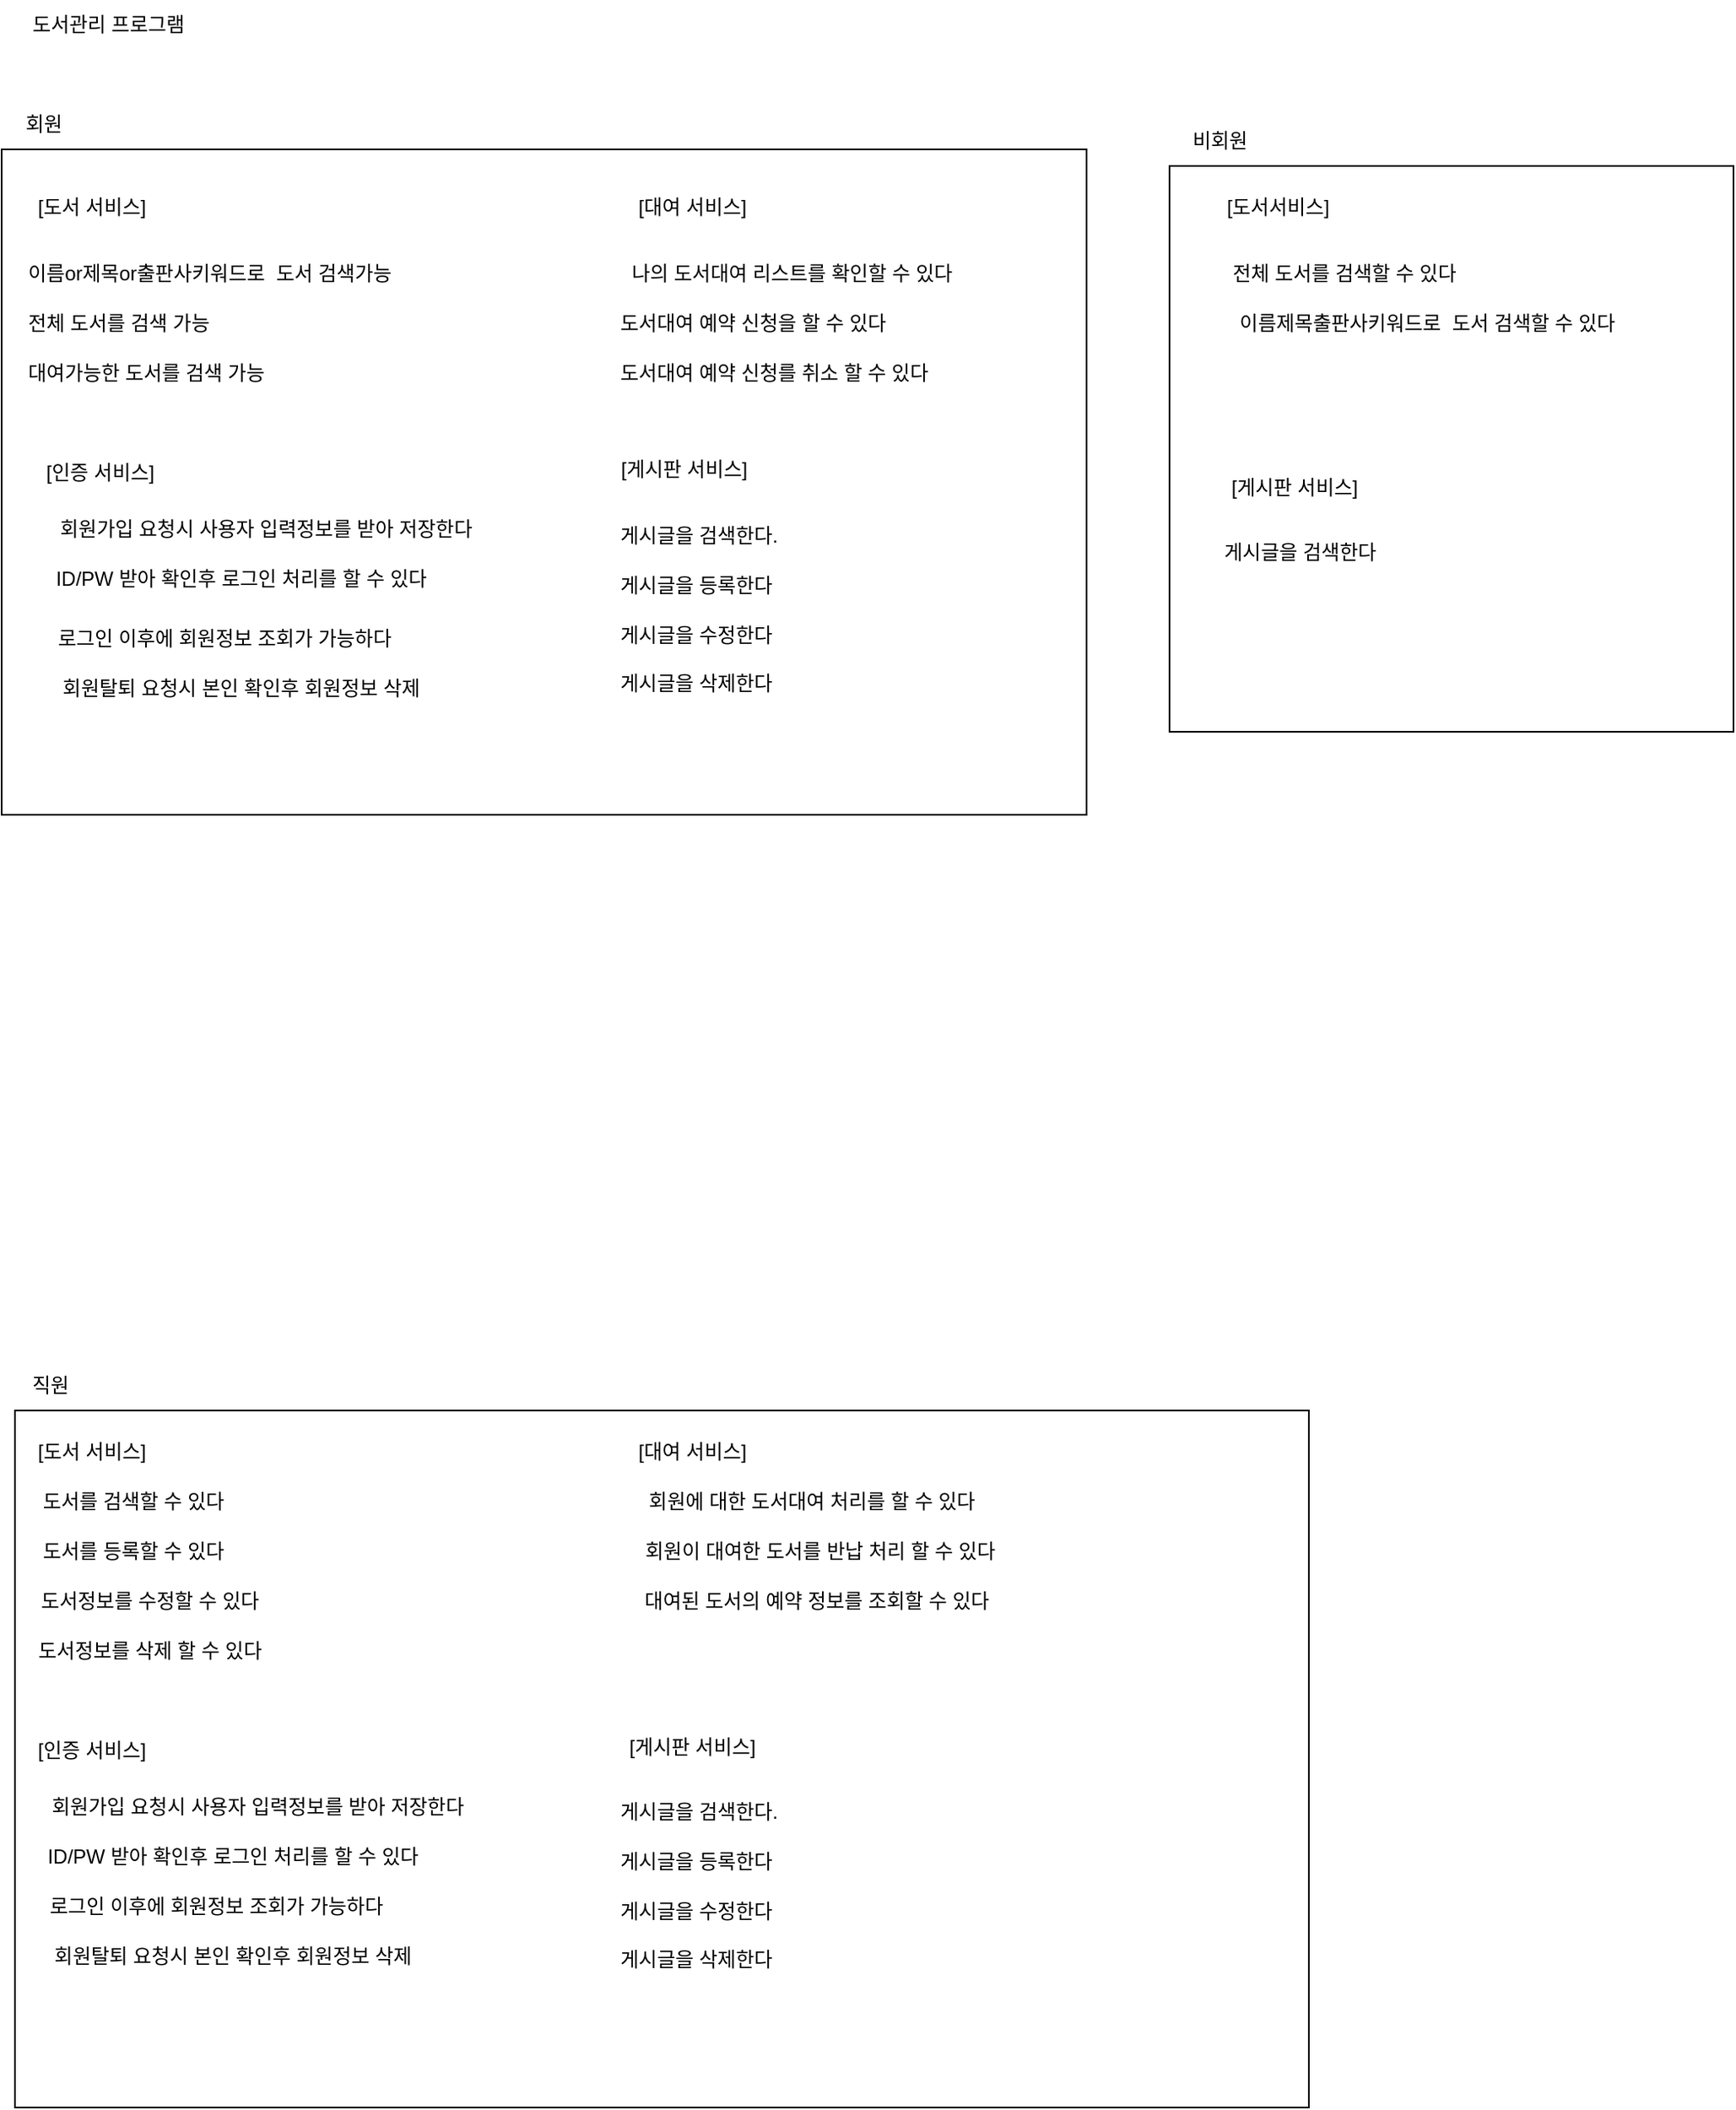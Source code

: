 <mxfile version="21.5.2" type="device" pages="8">
  <diagram id="pYQzLQ-qdUyZmRS0Jr6-" name="01요구사항정리">
    <mxGraphModel dx="3560" dy="4075" grid="0" gridSize="10" guides="1" tooltips="1" connect="1" arrows="1" fold="1" page="1" pageScale="1" pageWidth="2339" pageHeight="3300" math="0" shadow="0">
      <root>
        <mxCell id="0" />
        <mxCell id="1" parent="0" />
        <mxCell id="RDJk5mGyRJWbafTX1oNT-50" value="" style="rounded=0;whiteSpace=wrap;html=1;" parent="1" vertex="1">
          <mxGeometry x="-2211" y="-2308" width="780" height="420" as="geometry" />
        </mxCell>
        <mxCell id="RDJk5mGyRJWbafTX1oNT-51" value="" style="rounded=0;whiteSpace=wrap;html=1;" parent="1" vertex="1">
          <mxGeometry x="-1515" y="-3058" width="340" height="341" as="geometry" />
        </mxCell>
        <mxCell id="RDJk5mGyRJWbafTX1oNT-52" value="" style="rounded=0;whiteSpace=wrap;html=1;" parent="1" vertex="1">
          <mxGeometry x="-2219" y="-3068" width="654" height="401" as="geometry" />
        </mxCell>
        <mxCell id="RDJk5mGyRJWbafTX1oNT-53" value="도서관리 프로그램" style="text;html=1;align=center;verticalAlign=middle;resizable=0;points=[];autosize=1;strokeColor=none;fillColor=none;" parent="1" vertex="1">
          <mxGeometry x="-2215" y="-3158" width="120" height="30" as="geometry" />
        </mxCell>
        <mxCell id="RDJk5mGyRJWbafTX1oNT-54" value="회원" style="text;html=1;align=center;verticalAlign=middle;resizable=0;points=[];autosize=1;strokeColor=none;fillColor=none;" parent="1" vertex="1">
          <mxGeometry x="-2219" y="-3098" width="50" height="30" as="geometry" />
        </mxCell>
        <mxCell id="RDJk5mGyRJWbafTX1oNT-55" value="비회원" style="text;html=1;align=center;verticalAlign=middle;resizable=0;points=[];autosize=1;strokeColor=none;fillColor=none;" parent="1" vertex="1">
          <mxGeometry x="-1515" y="-3088" width="60" height="30" as="geometry" />
        </mxCell>
        <mxCell id="RDJk5mGyRJWbafTX1oNT-56" value="직원" style="text;html=1;align=center;verticalAlign=middle;resizable=0;points=[];autosize=1;strokeColor=none;fillColor=none;" parent="1" vertex="1">
          <mxGeometry x="-2215" y="-2338" width="50" height="30" as="geometry" />
        </mxCell>
        <mxCell id="RDJk5mGyRJWbafTX1oNT-57" value="전체 도서를 검색 가능" style="text;html=1;align=left;verticalAlign=middle;resizable=0;points=[];autosize=1;strokeColor=none;fillColor=none;" parent="1" vertex="1">
          <mxGeometry x="-2205" y="-2978" width="140" height="30" as="geometry" />
        </mxCell>
        <mxCell id="RDJk5mGyRJWbafTX1oNT-58" value="도서대여 예약 신청을 할 수 있다" style="text;html=1;align=left;verticalAlign=middle;resizable=0;points=[];autosize=1;strokeColor=none;fillColor=none;" parent="1" vertex="1">
          <mxGeometry x="-1848.5" y="-2978" width="200" height="30" as="geometry" />
        </mxCell>
        <mxCell id="RDJk5mGyRJWbafTX1oNT-59" value="[도서 서비스]" style="text;html=1;align=center;verticalAlign=middle;resizable=0;points=[];autosize=1;strokeColor=none;fillColor=none;" parent="1" vertex="1">
          <mxGeometry x="-2210" y="-3048" width="90" height="30" as="geometry" />
        </mxCell>
        <mxCell id="RDJk5mGyRJWbafTX1oNT-60" value="[도서서비스]" style="text;html=1;align=center;verticalAlign=middle;resizable=0;points=[];autosize=1;strokeColor=none;fillColor=none;" parent="1" vertex="1">
          <mxGeometry x="-1495" y="-3048" width="90" height="30" as="geometry" />
        </mxCell>
        <mxCell id="RDJk5mGyRJWbafTX1oNT-61" value="[인증 서비스]" style="text;html=1;align=center;verticalAlign=middle;resizable=0;points=[];autosize=1;strokeColor=none;fillColor=none;" parent="1" vertex="1">
          <mxGeometry x="-2205" y="-2888" width="90" height="30" as="geometry" />
        </mxCell>
        <mxCell id="RDJk5mGyRJWbafTX1oNT-62" value="회원가입 요청시 사용자 입력정보를 받아 저장한다" style="text;html=1;align=center;verticalAlign=middle;resizable=0;points=[];autosize=1;strokeColor=none;fillColor=none;" parent="1" vertex="1">
          <mxGeometry x="-2205" y="-2854" width="290" height="30" as="geometry" />
        </mxCell>
        <mxCell id="RDJk5mGyRJWbafTX1oNT-63" value="ID/PW 받아 확인후 로그인 처리를 할 수 있다" style="text;html=1;align=center;verticalAlign=middle;resizable=0;points=[];autosize=1;strokeColor=none;fillColor=none;" parent="1" vertex="1">
          <mxGeometry x="-2205" y="-2824" width="260" height="30" as="geometry" />
        </mxCell>
        <mxCell id="RDJk5mGyRJWbafTX1oNT-64" value="로그인 이후에 회원정보 조회가 가능하다" style="text;html=1;align=center;verticalAlign=middle;resizable=0;points=[];autosize=1;strokeColor=none;fillColor=none;" parent="1" vertex="1">
          <mxGeometry x="-2205" y="-2788" width="240" height="30" as="geometry" />
        </mxCell>
        <mxCell id="RDJk5mGyRJWbafTX1oNT-65" value="회원탈퇴 요청시 본인 확인후 회원정보 삭제" style="text;html=1;align=center;verticalAlign=middle;resizable=0;points=[];autosize=1;strokeColor=none;fillColor=none;" parent="1" vertex="1">
          <mxGeometry x="-2205" y="-2758" width="260" height="30" as="geometry" />
        </mxCell>
        <mxCell id="RDJk5mGyRJWbafTX1oNT-66" value="[인증 서비스]" style="text;html=1;align=center;verticalAlign=middle;resizable=0;points=[];autosize=1;strokeColor=none;fillColor=none;" parent="1" vertex="1">
          <mxGeometry x="-2210" y="-2118" width="90" height="30" as="geometry" />
        </mxCell>
        <mxCell id="RDJk5mGyRJWbafTX1oNT-67" value="회원가입 요청시 사용자 입력정보를 받아 저장한다" style="text;html=1;align=center;verticalAlign=middle;resizable=0;points=[];autosize=1;strokeColor=none;fillColor=none;" parent="1" vertex="1">
          <mxGeometry x="-2210" y="-2084" width="290" height="30" as="geometry" />
        </mxCell>
        <mxCell id="RDJk5mGyRJWbafTX1oNT-68" value="ID/PW 받아 확인후 로그인 처리를 할 수 있다" style="text;html=1;align=center;verticalAlign=middle;resizable=0;points=[];autosize=1;strokeColor=none;fillColor=none;" parent="1" vertex="1">
          <mxGeometry x="-2210" y="-2054" width="260" height="30" as="geometry" />
        </mxCell>
        <mxCell id="RDJk5mGyRJWbafTX1oNT-69" value="로그인 이후에 회원정보 조회가 가능하다" style="text;html=1;align=center;verticalAlign=middle;resizable=0;points=[];autosize=1;strokeColor=none;fillColor=none;" parent="1" vertex="1">
          <mxGeometry x="-2210" y="-2024" width="240" height="30" as="geometry" />
        </mxCell>
        <mxCell id="RDJk5mGyRJWbafTX1oNT-70" value="회원탈퇴 요청시 본인 확인후 회원정보 삭제" style="text;html=1;align=center;verticalAlign=middle;resizable=0;points=[];autosize=1;strokeColor=none;fillColor=none;" parent="1" vertex="1">
          <mxGeometry x="-2210" y="-1994" width="260" height="30" as="geometry" />
        </mxCell>
        <mxCell id="RDJk5mGyRJWbafTX1oNT-71" value="[대여 서비스]" style="text;html=1;align=center;verticalAlign=middle;resizable=0;points=[];autosize=1;strokeColor=none;fillColor=none;" parent="1" vertex="1">
          <mxGeometry x="-1848.5" y="-3048" width="90" height="30" as="geometry" />
        </mxCell>
        <mxCell id="RDJk5mGyRJWbafTX1oNT-72" value="도서를 검색할 수 있다" style="text;html=1;align=center;verticalAlign=middle;resizable=0;points=[];autosize=1;strokeColor=none;fillColor=none;" parent="1" vertex="1">
          <mxGeometry x="-2210" y="-2268" width="140" height="30" as="geometry" />
        </mxCell>
        <mxCell id="RDJk5mGyRJWbafTX1oNT-73" value="[도서 서비스]" style="text;html=1;align=center;verticalAlign=middle;resizable=0;points=[];autosize=1;strokeColor=none;fillColor=none;" parent="1" vertex="1">
          <mxGeometry x="-2210" y="-2298" width="90" height="30" as="geometry" />
        </mxCell>
        <mxCell id="RDJk5mGyRJWbafTX1oNT-74" value="도서를 등록할 수 있다" style="text;html=1;align=center;verticalAlign=middle;resizable=0;points=[];autosize=1;strokeColor=none;fillColor=none;" parent="1" vertex="1">
          <mxGeometry x="-2210" y="-2238" width="140" height="30" as="geometry" />
        </mxCell>
        <mxCell id="RDJk5mGyRJWbafTX1oNT-75" value="도서정보를 수정할 수 있다" style="text;html=1;align=center;verticalAlign=middle;resizable=0;points=[];autosize=1;strokeColor=none;fillColor=none;" parent="1" vertex="1">
          <mxGeometry x="-2215" y="-2208" width="170" height="30" as="geometry" />
        </mxCell>
        <mxCell id="RDJk5mGyRJWbafTX1oNT-76" value="도서정보를 삭제 할 수 있다" style="text;html=1;align=center;verticalAlign=middle;resizable=0;points=[];autosize=1;strokeColor=none;fillColor=none;" parent="1" vertex="1">
          <mxGeometry x="-2215" y="-2178" width="170" height="30" as="geometry" />
        </mxCell>
        <mxCell id="RDJk5mGyRJWbafTX1oNT-77" value="[대여 서비스]" style="text;html=1;align=center;verticalAlign=middle;resizable=0;points=[];autosize=1;strokeColor=none;fillColor=none;" parent="1" vertex="1">
          <mxGeometry x="-1848" y="-2298" width="90" height="30" as="geometry" />
        </mxCell>
        <mxCell id="RDJk5mGyRJWbafTX1oNT-78" value="도서대여 예약 신청를 취소 할 수 있다" style="text;html=1;align=left;verticalAlign=middle;resizable=0;points=[];autosize=1;strokeColor=none;fillColor=none;" parent="1" vertex="1">
          <mxGeometry x="-1848.5" y="-2948" width="220" height="30" as="geometry" />
        </mxCell>
        <mxCell id="RDJk5mGyRJWbafTX1oNT-79" value="회원에 대한 도서대여 처리를 할 수 있다" style="text;html=1;align=center;verticalAlign=middle;resizable=0;points=[];autosize=1;strokeColor=none;fillColor=none;" parent="1" vertex="1">
          <mxGeometry x="-1851" y="-2268" width="240" height="30" as="geometry" />
        </mxCell>
        <mxCell id="RDJk5mGyRJWbafTX1oNT-80" value="나의 도서대여 리스트를 확인할 수 있다" style="text;html=1;align=center;verticalAlign=middle;resizable=0;points=[];autosize=1;strokeColor=none;fillColor=none;" parent="1" vertex="1">
          <mxGeometry x="-1858.5" y="-3008" width="230" height="30" as="geometry" />
        </mxCell>
        <mxCell id="RDJk5mGyRJWbafTX1oNT-81" value="회원이 대여한 도서를 반납 처리 할 수 있다" style="text;html=1;align=center;verticalAlign=middle;resizable=0;points=[];autosize=1;strokeColor=none;fillColor=none;" parent="1" vertex="1">
          <mxGeometry x="-1851" y="-2238" width="250" height="30" as="geometry" />
        </mxCell>
        <mxCell id="RDJk5mGyRJWbafTX1oNT-82" value="대여된 도서의 예약 정보를 조회할 수 있다" style="text;html=1;align=center;verticalAlign=middle;resizable=0;points=[];autosize=1;strokeColor=none;fillColor=none;" parent="1" vertex="1">
          <mxGeometry x="-1853" y="-2208" width="250" height="30" as="geometry" />
        </mxCell>
        <mxCell id="RDJk5mGyRJWbafTX1oNT-83" value="대여가능한 도서를 검색 가능" style="text;html=1;align=left;verticalAlign=middle;resizable=0;points=[];autosize=1;strokeColor=none;fillColor=none;" parent="1" vertex="1">
          <mxGeometry x="-2205" y="-2948" width="180" height="30" as="geometry" />
        </mxCell>
        <mxCell id="RDJk5mGyRJWbafTX1oNT-84" value="이름or제목or출판사키워드로&amp;nbsp; 도서 검색가능" style="text;html=1;align=left;verticalAlign=middle;resizable=0;points=[];autosize=1;strokeColor=none;fillColor=none;" parent="1" vertex="1">
          <mxGeometry x="-2205" y="-3008" width="260" height="30" as="geometry" />
        </mxCell>
        <mxCell id="RDJk5mGyRJWbafTX1oNT-85" value="전체 도서를 검색할 수 있다" style="text;html=1;align=center;verticalAlign=middle;resizable=0;points=[];autosize=1;strokeColor=none;fillColor=none;" parent="1" vertex="1">
          <mxGeometry x="-1495" y="-3008" width="170" height="30" as="geometry" />
        </mxCell>
        <mxCell id="RDJk5mGyRJWbafTX1oNT-86" value="이름제목출판사키워드로&amp;nbsp; 도서 검색할 수 있다" style="text;html=1;align=center;verticalAlign=middle;resizable=0;points=[];autosize=1;strokeColor=none;fillColor=none;" parent="1" vertex="1">
          <mxGeometry x="-1495" y="-2978" width="270" height="30" as="geometry" />
        </mxCell>
        <mxCell id="RDJk5mGyRJWbafTX1oNT-87" value="게시글을 등록한다" style="text;html=1;align=left;verticalAlign=middle;resizable=0;points=[];autosize=1;strokeColor=none;fillColor=none;" parent="1" vertex="1">
          <mxGeometry x="-1848.5" y="-2818" width="117" height="26" as="geometry" />
        </mxCell>
        <mxCell id="RDJk5mGyRJWbafTX1oNT-88" value="[게시판 서비스]" style="text;html=1;align=center;verticalAlign=middle;resizable=0;points=[];autosize=1;strokeColor=none;fillColor=none;" parent="1" vertex="1">
          <mxGeometry x="-1858.5" y="-2888" width="100" height="26" as="geometry" />
        </mxCell>
        <mxCell id="RDJk5mGyRJWbafTX1oNT-89" value="게시글을 수정한다" style="text;html=1;align=left;verticalAlign=middle;resizable=0;points=[];autosize=1;strokeColor=none;fillColor=none;" parent="1" vertex="1">
          <mxGeometry x="-1848.5" y="-2788" width="117" height="26" as="geometry" />
        </mxCell>
        <mxCell id="RDJk5mGyRJWbafTX1oNT-90" value="게시글을 검색한다." style="text;html=1;align=left;verticalAlign=middle;resizable=0;points=[];autosize=1;strokeColor=none;fillColor=none;" parent="1" vertex="1">
          <mxGeometry x="-1848.5" y="-2848" width="121" height="26" as="geometry" />
        </mxCell>
        <mxCell id="RDJk5mGyRJWbafTX1oNT-91" value="[게시판 서비스]" style="text;html=1;align=center;verticalAlign=middle;resizable=0;points=[];autosize=1;strokeColor=none;fillColor=none;" parent="1" vertex="1">
          <mxGeometry x="-1490" y="-2877" width="100" height="26" as="geometry" />
        </mxCell>
        <mxCell id="RDJk5mGyRJWbafTX1oNT-92" value="게시글을 검색한다" style="text;html=1;align=left;verticalAlign=middle;resizable=0;points=[];autosize=1;strokeColor=none;fillColor=none;" parent="1" vertex="1">
          <mxGeometry x="-1484" y="-2838" width="117" height="26" as="geometry" />
        </mxCell>
        <mxCell id="RDJk5mGyRJWbafTX1oNT-93" value="게시글을 삭제한다" style="text;html=1;align=left;verticalAlign=middle;resizable=0;points=[];autosize=1;strokeColor=none;fillColor=none;" parent="1" vertex="1">
          <mxGeometry x="-1848.5" y="-2759" width="117" height="26" as="geometry" />
        </mxCell>
        <mxCell id="RDJk5mGyRJWbafTX1oNT-94" value="[게시판 서비스]" style="text;html=1;align=center;verticalAlign=middle;resizable=0;points=[];autosize=1;strokeColor=none;fillColor=none;" parent="1" vertex="1">
          <mxGeometry x="-1853" y="-2118" width="100" height="26" as="geometry" />
        </mxCell>
        <mxCell id="RDJk5mGyRJWbafTX1oNT-95" value="게시글을 등록한다" style="text;html=1;align=left;verticalAlign=middle;resizable=0;points=[];autosize=1;strokeColor=none;fillColor=none;" parent="1" vertex="1">
          <mxGeometry x="-1848" y="-2049" width="117" height="26" as="geometry" />
        </mxCell>
        <mxCell id="RDJk5mGyRJWbafTX1oNT-96" value="게시글을 수정한다" style="text;html=1;align=left;verticalAlign=middle;resizable=0;points=[];autosize=1;strokeColor=none;fillColor=none;" parent="1" vertex="1">
          <mxGeometry x="-1848" y="-2019" width="117" height="26" as="geometry" />
        </mxCell>
        <mxCell id="RDJk5mGyRJWbafTX1oNT-97" value="게시글을 검색한다." style="text;html=1;align=left;verticalAlign=middle;resizable=0;points=[];autosize=1;strokeColor=none;fillColor=none;" parent="1" vertex="1">
          <mxGeometry x="-1848" y="-2079" width="121" height="26" as="geometry" />
        </mxCell>
        <mxCell id="RDJk5mGyRJWbafTX1oNT-98" value="게시글을 삭제한다" style="text;html=1;align=left;verticalAlign=middle;resizable=0;points=[];autosize=1;strokeColor=none;fillColor=none;" parent="1" vertex="1">
          <mxGeometry x="-1848" y="-1990" width="117" height="26" as="geometry" />
        </mxCell>
      </root>
    </mxGraphModel>
  </diagram>
  <diagram id="pCuGElNaUSAKaDOfXyK9" name="02 USECASE">
    <mxGraphModel dx="1687" dy="889" grid="1" gridSize="10" guides="1" tooltips="1" connect="1" arrows="1" fold="1" page="1" pageScale="1" pageWidth="3300" pageHeight="4681" math="0" shadow="0">
      <root>
        <mxCell id="0" />
        <mxCell id="1" parent="0" />
        <mxCell id="ef1n_f_5PXPTVlxp_6lt-1" value="회원" style="shape=umlActor;verticalLabelPosition=bottom;verticalAlign=top;html=1;" vertex="1" parent="1">
          <mxGeometry x="350" y="570" width="30" height="60" as="geometry" />
        </mxCell>
        <mxCell id="ef1n_f_5PXPTVlxp_6lt-2" value="비회원" style="shape=umlActor;verticalLabelPosition=bottom;verticalAlign=top;html=1;" vertex="1" parent="1">
          <mxGeometry x="350" y="330" width="30" height="60" as="geometry" />
        </mxCell>
        <mxCell id="ef1n_f_5PXPTVlxp_6lt-3" value="도서 조회" style="ellipse;whiteSpace=wrap;html=1;" vertex="1" parent="1">
          <mxGeometry x="580" y="440" width="70" height="40" as="geometry" />
        </mxCell>
        <mxCell id="ef1n_f_5PXPTVlxp_6lt-4" value="" style="endArrow=classic;html=1;rounded=0;entryX=0;entryY=0.5;entryDx=0;entryDy=0;" edge="1" parent="1" target="ef1n_f_5PXPTVlxp_6lt-3">
          <mxGeometry width="50" height="50" relative="1" as="geometry">
            <mxPoint x="390" y="367.317" as="sourcePoint" />
            <mxPoint x="750" y="410" as="targetPoint" />
          </mxGeometry>
        </mxCell>
        <mxCell id="ef1n_f_5PXPTVlxp_6lt-5" value="" style="endArrow=classic;html=1;rounded=0;entryX=0.043;entryY=0.75;entryDx=0;entryDy=0;entryPerimeter=0;" edge="1" parent="1" source="ef1n_f_5PXPTVlxp_6lt-1" target="ef1n_f_5PXPTVlxp_6lt-3">
          <mxGeometry width="50" height="50" relative="1" as="geometry">
            <mxPoint x="400" y="370" as="sourcePoint" />
            <mxPoint x="590" y="370" as="targetPoint" />
          </mxGeometry>
        </mxCell>
        <mxCell id="ef1n_f_5PXPTVlxp_6lt-6" value="인증" style="ellipse;whiteSpace=wrap;html=1;" vertex="1" parent="1">
          <mxGeometry x="760" y="340" width="70" height="40" as="geometry" />
        </mxCell>
        <mxCell id="ef1n_f_5PXPTVlxp_6lt-7" value="도서 관리" style="ellipse;whiteSpace=wrap;html=1;" vertex="1" parent="1">
          <mxGeometry x="1030" y="290" width="70" height="40" as="geometry" />
        </mxCell>
        <mxCell id="ef1n_f_5PXPTVlxp_6lt-8" value="회원 관리" style="ellipse;whiteSpace=wrap;html=1;" vertex="1" parent="1">
          <mxGeometry x="1030" y="420" width="70" height="40" as="geometry" />
        </mxCell>
        <mxCell id="ef1n_f_5PXPTVlxp_6lt-9" value="" style="endArrow=classic;html=1;rounded=0;entryX=1;entryY=0.75;entryDx=0;entryDy=0;entryPerimeter=0;" edge="1" parent="1" target="ef1n_f_5PXPTVlxp_6lt-7">
          <mxGeometry width="50" height="50" relative="1" as="geometry">
            <mxPoint x="1280" y="370.769" as="sourcePoint" />
            <mxPoint x="590" y="280.0" as="targetPoint" />
          </mxGeometry>
        </mxCell>
        <mxCell id="ef1n_f_5PXPTVlxp_6lt-10" value="" style="endArrow=classic;html=1;rounded=0;entryX=1;entryY=0.5;entryDx=0;entryDy=0;" edge="1" parent="1" target="ef1n_f_5PXPTVlxp_6lt-8">
          <mxGeometry width="50" height="50" relative="1" as="geometry">
            <mxPoint x="1280" y="380" as="sourcePoint" />
            <mxPoint x="1110" y="330.0" as="targetPoint" />
          </mxGeometry>
        </mxCell>
        <mxCell id="ef1n_f_5PXPTVlxp_6lt-11" value="&amp;lt;&amp;lt;include&amp;gt;&amp;gt;" style="endArrow=open;endSize=12;dashed=1;html=1;rounded=0;exitX=0;exitY=0.5;exitDx=0;exitDy=0;entryX=0.964;entryY=0.783;entryDx=0;entryDy=0;entryPerimeter=0;" edge="1" parent="1" source="ef1n_f_5PXPTVlxp_6lt-8" target="ef1n_f_5PXPTVlxp_6lt-6">
          <mxGeometry width="160" relative="1" as="geometry">
            <mxPoint x="660" y="460" as="sourcePoint" />
            <mxPoint x="770.28" y="375.44" as="targetPoint" />
          </mxGeometry>
        </mxCell>
        <mxCell id="ef1n_f_5PXPTVlxp_6lt-12" value="&amp;lt;&amp;lt;include&amp;gt;&amp;gt;" style="endArrow=open;endSize=12;dashed=1;html=1;rounded=0;exitX=0.024;exitY=0.658;exitDx=0;exitDy=0;entryX=1;entryY=0.5;entryDx=0;entryDy=0;exitPerimeter=0;" edge="1" parent="1" source="ef1n_f_5PXPTVlxp_6lt-7" target="ef1n_f_5PXPTVlxp_6lt-6">
          <mxGeometry width="160" relative="1" as="geometry">
            <mxPoint x="1040" y="450" as="sourcePoint" />
            <mxPoint x="829.749" y="384.142" as="targetPoint" />
          </mxGeometry>
        </mxCell>
        <mxCell id="ef1n_f_5PXPTVlxp_6lt-13" value="추가" style="ellipse;whiteSpace=wrap;html=1;" vertex="1" parent="1">
          <mxGeometry x="1040" y="230" width="40" height="40" as="geometry" />
        </mxCell>
        <mxCell id="ef1n_f_5PXPTVlxp_6lt-14" value="수정" style="ellipse;whiteSpace=wrap;html=1;" vertex="1" parent="1">
          <mxGeometry x="1080" y="230" width="40" height="40" as="geometry" />
        </mxCell>
        <mxCell id="ef1n_f_5PXPTVlxp_6lt-15" value="삭제" style="ellipse;whiteSpace=wrap;html=1;" vertex="1" parent="1">
          <mxGeometry x="1120" y="230" width="40" height="40" as="geometry" />
        </mxCell>
        <mxCell id="ef1n_f_5PXPTVlxp_6lt-16" value="" style="edgeStyle=orthogonalEdgeStyle;rounded=0;orthogonalLoop=1;jettySize=auto;html=1;" edge="1" parent="1" source="ef1n_f_5PXPTVlxp_6lt-17" target="ef1n_f_5PXPTVlxp_6lt-3">
          <mxGeometry relative="1" as="geometry" />
        </mxCell>
        <mxCell id="ef1n_f_5PXPTVlxp_6lt-17" value="키워드" style="ellipse;whiteSpace=wrap;html=1;" vertex="1" parent="1">
          <mxGeometry x="620" y="355" width="40" height="40" as="geometry" />
        </mxCell>
        <mxCell id="ef1n_f_5PXPTVlxp_6lt-18" value="" style="edgeStyle=orthogonalEdgeStyle;rounded=0;orthogonalLoop=1;jettySize=auto;html=1;" edge="1" parent="1" source="ef1n_f_5PXPTVlxp_6lt-19" target="ef1n_f_5PXPTVlxp_6lt-3">
          <mxGeometry relative="1" as="geometry" />
        </mxCell>
        <mxCell id="ef1n_f_5PXPTVlxp_6lt-19" value="전체" style="ellipse;whiteSpace=wrap;html=1;" vertex="1" parent="1">
          <mxGeometry x="560" y="355" width="40" height="40" as="geometry" />
        </mxCell>
        <mxCell id="ef1n_f_5PXPTVlxp_6lt-20" value="대여 관리" style="ellipse;whiteSpace=wrap;html=1;" vertex="1" parent="1">
          <mxGeometry x="1030" y="590" width="70" height="40" as="geometry" />
        </mxCell>
        <mxCell id="ef1n_f_5PXPTVlxp_6lt-21" value="제목" style="ellipse;whiteSpace=wrap;html=1;" vertex="1" parent="1">
          <mxGeometry x="620" y="305" width="40" height="40" as="geometry" />
        </mxCell>
        <mxCell id="ef1n_f_5PXPTVlxp_6lt-22" value="출판사" style="ellipse;whiteSpace=wrap;html=1;" vertex="1" parent="1">
          <mxGeometry x="580" y="305" width="40" height="40" as="geometry" />
        </mxCell>
        <mxCell id="ef1n_f_5PXPTVlxp_6lt-23" value="대여&lt;br&gt;여부" style="ellipse;whiteSpace=wrap;html=1;" vertex="1" parent="1">
          <mxGeometry x="660" y="305" width="40" height="40" as="geometry" />
        </mxCell>
        <mxCell id="ef1n_f_5PXPTVlxp_6lt-24" value="" style="endArrow=classic;html=1;rounded=0;entryX=1;entryY=0;entryDx=0;entryDy=0;" edge="1" parent="1" target="ef1n_f_5PXPTVlxp_6lt-20">
          <mxGeometry width="50" height="50" relative="1" as="geometry">
            <mxPoint x="1280" y="391.141" as="sourcePoint" />
            <mxPoint x="1110" y="450" as="targetPoint" />
          </mxGeometry>
        </mxCell>
        <mxCell id="ef1n_f_5PXPTVlxp_6lt-25" value="대여" style="ellipse;whiteSpace=wrap;html=1;" vertex="1" parent="1">
          <mxGeometry x="985" y="650" width="40" height="40" as="geometry" />
        </mxCell>
        <mxCell id="ef1n_f_5PXPTVlxp_6lt-26" value="반납" style="ellipse;whiteSpace=wrap;html=1;" vertex="1" parent="1">
          <mxGeometry x="1025" y="650" width="40" height="40" as="geometry" />
        </mxCell>
        <mxCell id="ef1n_f_5PXPTVlxp_6lt-27" value="예약&lt;br&gt;취소" style="ellipse;whiteSpace=wrap;html=1;" vertex="1" parent="1">
          <mxGeometry x="1105" y="650" width="40" height="40" as="geometry" />
        </mxCell>
        <mxCell id="ef1n_f_5PXPTVlxp_6lt-28" value="예약&lt;br&gt;신청" style="ellipse;whiteSpace=wrap;html=1;" vertex="1" parent="1">
          <mxGeometry x="1065" y="650" width="40" height="40" as="geometry" />
        </mxCell>
        <mxCell id="ef1n_f_5PXPTVlxp_6lt-29" value="조회" style="ellipse;whiteSpace=wrap;html=1;" vertex="1" parent="1">
          <mxGeometry x="1000" y="230" width="40" height="40" as="geometry" />
        </mxCell>
        <mxCell id="ef1n_f_5PXPTVlxp_6lt-30" value="대여예약" style="ellipse;whiteSpace=wrap;html=1;" vertex="1" parent="1">
          <mxGeometry x="580" y="580" width="70" height="40" as="geometry" />
        </mxCell>
        <mxCell id="ef1n_f_5PXPTVlxp_6lt-31" value="나의정보" style="ellipse;whiteSpace=wrap;html=1;" vertex="1" parent="1">
          <mxGeometry x="580" y="690" width="70" height="40" as="geometry" />
        </mxCell>
        <mxCell id="ef1n_f_5PXPTVlxp_6lt-32" value="&amp;lt;&amp;lt;include&amp;gt;&amp;gt;" style="endArrow=open;endSize=12;dashed=1;html=1;rounded=0;exitX=0.5;exitY=0;exitDx=0;exitDy=0;entryX=0.5;entryY=1;entryDx=0;entryDy=0;" edge="1" parent="1" source="ef1n_f_5PXPTVlxp_6lt-30" target="ef1n_f_5PXPTVlxp_6lt-3">
          <mxGeometry width="160" relative="1" as="geometry">
            <mxPoint x="1040" y="450" as="sourcePoint" />
            <mxPoint x="837" y="381" as="targetPoint" />
          </mxGeometry>
        </mxCell>
        <mxCell id="ef1n_f_5PXPTVlxp_6lt-33" value="" style="endArrow=classic;html=1;rounded=0;" edge="1" parent="1" target="ef1n_f_5PXPTVlxp_6lt-30">
          <mxGeometry width="50" height="50" relative="1" as="geometry">
            <mxPoint x="380" y="590" as="sourcePoint" />
            <mxPoint x="593" y="480" as="targetPoint" />
          </mxGeometry>
        </mxCell>
        <mxCell id="ef1n_f_5PXPTVlxp_6lt-34" value="" style="endArrow=classic;html=1;rounded=0;entryX=-0.014;entryY=0.325;entryDx=0;entryDy=0;entryPerimeter=0;" edge="1" parent="1" target="ef1n_f_5PXPTVlxp_6lt-31">
          <mxGeometry width="50" height="50" relative="1" as="geometry">
            <mxPoint x="380" y="590" as="sourcePoint" />
            <mxPoint x="590" y="609" as="targetPoint" />
          </mxGeometry>
        </mxCell>
        <mxCell id="ef1n_f_5PXPTVlxp_6lt-35" value="&amp;lt;&amp;lt;include&amp;gt;&amp;gt;" style="endArrow=open;endSize=12;dashed=1;html=1;rounded=0;exitX=0.957;exitY=0.125;exitDx=0;exitDy=0;entryX=0.3;entryY=1;entryDx=0;entryDy=0;exitPerimeter=0;entryPerimeter=0;" edge="1" parent="1" source="ef1n_f_5PXPTVlxp_6lt-30" target="ef1n_f_5PXPTVlxp_6lt-6">
          <mxGeometry x="-0.256" y="15" width="160" relative="1" as="geometry">
            <mxPoint x="650" y="596" as="sourcePoint" />
            <mxPoint x="720" y="350" as="targetPoint" />
            <mxPoint as="offset" />
          </mxGeometry>
        </mxCell>
        <mxCell id="ef1n_f_5PXPTVlxp_6lt-36" value="개인정보" style="ellipse;whiteSpace=wrap;html=1;" vertex="1" parent="1">
          <mxGeometry x="571" y="742" width="30" height="40" as="geometry" />
        </mxCell>
        <mxCell id="ef1n_f_5PXPTVlxp_6lt-37" value="대여정보" style="ellipse;whiteSpace=wrap;html=1;" vertex="1" parent="1">
          <mxGeometry x="636" y="742" width="30" height="40" as="geometry" />
        </mxCell>
        <mxCell id="ef1n_f_5PXPTVlxp_6lt-38" value="예약정보" style="ellipse;whiteSpace=wrap;html=1;" vertex="1" parent="1">
          <mxGeometry x="601" y="742" width="35" height="40" as="geometry" />
        </mxCell>
        <mxCell id="ef1n_f_5PXPTVlxp_6lt-39" value="&amp;lt;&amp;lt;include&amp;gt;&amp;gt;" style="endArrow=open;endSize=12;dashed=1;html=1;rounded=0;exitX=1;exitY=0;exitDx=0;exitDy=0;" edge="1" parent="1" source="ef1n_f_5PXPTVlxp_6lt-31">
          <mxGeometry x="0.103" y="-19" width="160" relative="1" as="geometry">
            <mxPoint x="657" y="595" as="sourcePoint" />
            <mxPoint x="790" y="380" as="targetPoint" />
            <mxPoint as="offset" />
          </mxGeometry>
        </mxCell>
        <mxCell id="ef1n_f_5PXPTVlxp_6lt-40" value="메시지 확인" style="ellipse;whiteSpace=wrap;html=1;" vertex="1" parent="1">
          <mxGeometry x="594" y="807" width="50" height="60" as="geometry" />
        </mxCell>
        <mxCell id="ef1n_f_5PXPTVlxp_6lt-41" value="관리자" style="shape=umlActor;verticalLabelPosition=bottom;verticalAlign=top;html=1;outlineConnect=0;" vertex="1" parent="1">
          <mxGeometry x="1280" y="345" width="30" height="60" as="geometry" />
        </mxCell>
        <mxCell id="ef1n_f_5PXPTVlxp_6lt-42" value="제목으로 검색" style="ellipse;whiteSpace=wrap;html=1;" vertex="1" parent="1">
          <mxGeometry x="580" y="1300" width="88" height="60" as="geometry" />
        </mxCell>
        <mxCell id="ef1n_f_5PXPTVlxp_6lt-43" value="게시판" style="shape=umlFrame;whiteSpace=wrap;html=1;pointerEvents=0;" vertex="1" parent="1">
          <mxGeometry x="520" y="900" width="650" height="630" as="geometry" />
        </mxCell>
        <mxCell id="ef1n_f_5PXPTVlxp_6lt-44" value="글을 수정한다" style="ellipse;whiteSpace=wrap;html=1;" vertex="1" parent="1">
          <mxGeometry x="638" y="1079" width="124" height="60" as="geometry" />
        </mxCell>
        <mxCell id="ef1n_f_5PXPTVlxp_6lt-45" value="글을 삭제한다" style="ellipse;whiteSpace=wrap;html=1;" vertex="1" parent="1">
          <mxGeometry x="638" y="1144" width="124" height="60" as="geometry" />
        </mxCell>
        <mxCell id="ef1n_f_5PXPTVlxp_6lt-46" value="글을 조회한다" style="ellipse;whiteSpace=wrap;html=1;" vertex="1" parent="1">
          <mxGeometry x="640" y="1219" width="124" height="60" as="geometry" />
        </mxCell>
        <mxCell id="ef1n_f_5PXPTVlxp_6lt-47" value="글을 검색한다" style="ellipse;whiteSpace=wrap;html=1;" vertex="1" parent="1">
          <mxGeometry x="640" y="1380" width="124" height="60" as="geometry" />
        </mxCell>
        <mxCell id="ef1n_f_5PXPTVlxp_6lt-48" value="작성자로 검색" style="ellipse;whiteSpace=wrap;html=1;" vertex="1" parent="1">
          <mxGeometry x="674" y="1300" width="90" height="60" as="geometry" />
        </mxCell>
        <mxCell id="ef1n_f_5PXPTVlxp_6lt-49" value="전체 조회" style="ellipse;whiteSpace=wrap;html=1;" vertex="1" parent="1">
          <mxGeometry x="768" y="1300" width="92" height="60" as="geometry" />
        </mxCell>
        <mxCell id="ef1n_f_5PXPTVlxp_6lt-50" value="댓글을 작성한다." style="ellipse;whiteSpace=wrap;html=1;" vertex="1" parent="1">
          <mxGeometry x="638" y="940" width="124" height="60" as="geometry" />
        </mxCell>
        <mxCell id="ef1n_f_5PXPTVlxp_6lt-51" value="글을 작성한다" style="ellipse;whiteSpace=wrap;html=1;" vertex="1" parent="1">
          <mxGeometry x="638" y="1009" width="124" height="60" as="geometry" />
        </mxCell>
        <mxCell id="ef1n_f_5PXPTVlxp_6lt-52" value="관리자" style="shape=umlActor;verticalLabelPosition=bottom;verticalAlign=top;html=1;outlineConnect=0;" vertex="1" parent="1">
          <mxGeometry x="1220" y="1084" width="30" height="60" as="geometry" />
        </mxCell>
        <mxCell id="ef1n_f_5PXPTVlxp_6lt-53" value="비회원" style="shape=umlActor;verticalLabelPosition=bottom;verticalAlign=top;html=1;" vertex="1" parent="1">
          <mxGeometry x="420" y="1219" width="30" height="60" as="geometry" />
        </mxCell>
        <mxCell id="ef1n_f_5PXPTVlxp_6lt-54" value="회원" style="shape=umlActor;verticalLabelPosition=bottom;verticalAlign=top;html=1;" vertex="1" parent="1">
          <mxGeometry x="420" y="970" width="30" height="60" as="geometry" />
        </mxCell>
        <mxCell id="ef1n_f_5PXPTVlxp_6lt-55" value="내용으로 검색" style="ellipse;whiteSpace=wrap;html=1;" vertex="1" parent="1">
          <mxGeometry x="863" y="1300" width="80" height="60" as="geometry" />
        </mxCell>
        <mxCell id="ef1n_f_5PXPTVlxp_6lt-56" value="" style="endArrow=classic;html=1;rounded=0;entryX=0.5;entryY=1;entryDx=0;entryDy=0;" edge="1" parent="1" target="ef1n_f_5PXPTVlxp_6lt-46">
          <mxGeometry width="50" height="50" relative="1" as="geometry">
            <mxPoint x="620" y="1300" as="sourcePoint" />
            <mxPoint x="650" y="1270" as="targetPoint" />
          </mxGeometry>
        </mxCell>
        <mxCell id="ef1n_f_5PXPTVlxp_6lt-57" value="" style="endArrow=classic;html=1;rounded=0;entryX=0.5;entryY=1;entryDx=0;entryDy=0;exitX=0.5;exitY=0;exitDx=0;exitDy=0;" edge="1" parent="1" source="ef1n_f_5PXPTVlxp_6lt-49" target="ef1n_f_5PXPTVlxp_6lt-46">
          <mxGeometry width="50" height="50" relative="1" as="geometry">
            <mxPoint x="863" y="1279" as="sourcePoint" />
            <mxPoint x="893" y="1249" as="targetPoint" />
          </mxGeometry>
        </mxCell>
        <mxCell id="ef1n_f_5PXPTVlxp_6lt-58" value="" style="endArrow=classic;html=1;rounded=0;exitX=0.5;exitY=0;exitDx=0;exitDy=0;entryX=0.5;entryY=1;entryDx=0;entryDy=0;" edge="1" parent="1" source="ef1n_f_5PXPTVlxp_6lt-55" target="ef1n_f_5PXPTVlxp_6lt-46">
          <mxGeometry width="50" height="50" relative="1" as="geometry">
            <mxPoint x="910" y="1279" as="sourcePoint" />
            <mxPoint x="960" y="1229" as="targetPoint" />
          </mxGeometry>
        </mxCell>
        <mxCell id="ef1n_f_5PXPTVlxp_6lt-59" value="" style="endArrow=classic;html=1;rounded=0;exitX=0.5;exitY=0;exitDx=0;exitDy=0;entryX=0.5;entryY=1;entryDx=0;entryDy=0;" edge="1" parent="1" source="ef1n_f_5PXPTVlxp_6lt-48" target="ef1n_f_5PXPTVlxp_6lt-46">
          <mxGeometry width="50" height="50" relative="1" as="geometry">
            <mxPoint x="560" y="1480" as="sourcePoint" />
            <mxPoint x="610" y="1430" as="targetPoint" />
          </mxGeometry>
        </mxCell>
        <mxCell id="ef1n_f_5PXPTVlxp_6lt-60" value="" style="endArrow=classic;html=1;rounded=0;entryX=0;entryY=0.5;entryDx=0;entryDy=0;" edge="1" parent="1" target="ef1n_f_5PXPTVlxp_6lt-46">
          <mxGeometry width="50" height="50" relative="1" as="geometry">
            <mxPoint x="460" y="1260" as="sourcePoint" />
            <mxPoint x="550" y="1240" as="targetPoint" />
          </mxGeometry>
        </mxCell>
        <mxCell id="ef1n_f_5PXPTVlxp_6lt-61" value="" style="endArrow=classic;html=1;rounded=0;entryX=0;entryY=0.5;entryDx=0;entryDy=0;" edge="1" parent="1" target="ef1n_f_5PXPTVlxp_6lt-45">
          <mxGeometry width="50" height="50" relative="1" as="geometry">
            <mxPoint x="460" y="1000" as="sourcePoint" />
            <mxPoint x="580" y="1168.5" as="targetPoint" />
          </mxGeometry>
        </mxCell>
        <mxCell id="ef1n_f_5PXPTVlxp_6lt-62" value="" style="endArrow=classic;html=1;rounded=0;entryX=0;entryY=0.5;entryDx=0;entryDy=0;" edge="1" parent="1">
          <mxGeometry width="50" height="50" relative="1" as="geometry">
            <mxPoint x="462" y="1000" as="sourcePoint" />
            <mxPoint x="640" y="1110" as="targetPoint" />
          </mxGeometry>
        </mxCell>
        <mxCell id="ef1n_f_5PXPTVlxp_6lt-63" value="" style="endArrow=classic;html=1;rounded=0;entryX=0;entryY=0.5;entryDx=0;entryDy=0;" edge="1" parent="1">
          <mxGeometry width="50" height="50" relative="1" as="geometry">
            <mxPoint x="460" y="1000" as="sourcePoint" />
            <mxPoint x="638" y="1039" as="targetPoint" />
          </mxGeometry>
        </mxCell>
        <mxCell id="ef1n_f_5PXPTVlxp_6lt-64" value="" style="endArrow=classic;html=1;rounded=0;entryX=0;entryY=0.5;entryDx=0;entryDy=0;" edge="1" parent="1">
          <mxGeometry width="50" height="50" relative="1" as="geometry">
            <mxPoint x="460" y="1000" as="sourcePoint" />
            <mxPoint x="638" y="970" as="targetPoint" />
          </mxGeometry>
        </mxCell>
        <mxCell id="ef1n_f_5PXPTVlxp_6lt-65" value="" style="endArrow=classic;html=1;rounded=0;entryX=0;entryY=0.5;entryDx=0;entryDy=0;" edge="1" parent="1">
          <mxGeometry width="50" height="50" relative="1" as="geometry">
            <mxPoint x="460" y="1260" as="sourcePoint" />
            <mxPoint x="640" y="1410" as="targetPoint" />
          </mxGeometry>
        </mxCell>
        <mxCell id="ef1n_f_5PXPTVlxp_6lt-66" value="" style="endArrow=classic;html=1;rounded=0;entryX=0;entryY=0.5;entryDx=0;entryDy=0;" edge="1" parent="1">
          <mxGeometry width="50" height="50" relative="1" as="geometry">
            <mxPoint x="460" y="1000" as="sourcePoint" />
            <mxPoint x="640" y="1243" as="targetPoint" />
          </mxGeometry>
        </mxCell>
        <mxCell id="ef1n_f_5PXPTVlxp_6lt-67" value="" style="endArrow=classic;html=1;rounded=0;entryX=0;entryY=0.5;entryDx=0;entryDy=0;" edge="1" parent="1">
          <mxGeometry width="50" height="50" relative="1" as="geometry">
            <mxPoint x="460" y="1000" as="sourcePoint" />
            <mxPoint x="640" y="1403" as="targetPoint" />
          </mxGeometry>
        </mxCell>
        <mxCell id="ef1n_f_5PXPTVlxp_6lt-68" value="" style="endArrow=classic;html=1;rounded=0;entryX=1;entryY=0.5;entryDx=0;entryDy=0;" edge="1" parent="1" target="ef1n_f_5PXPTVlxp_6lt-50">
          <mxGeometry width="50" height="50" relative="1" as="geometry">
            <mxPoint x="1210" y="1120" as="sourcePoint" />
            <mxPoint x="1008" y="970" as="targetPoint" />
          </mxGeometry>
        </mxCell>
        <mxCell id="ef1n_f_5PXPTVlxp_6lt-69" value="" style="endArrow=classic;html=1;rounded=0;entryX=1;entryY=0.5;entryDx=0;entryDy=0;" edge="1" parent="1">
          <mxGeometry width="50" height="50" relative="1" as="geometry">
            <mxPoint x="1210" y="1120" as="sourcePoint" />
            <mxPoint x="762" y="1110" as="targetPoint" />
          </mxGeometry>
        </mxCell>
        <mxCell id="ef1n_f_5PXPTVlxp_6lt-70" value="" style="endArrow=classic;html=1;rounded=0;entryX=1;entryY=0.5;entryDx=0;entryDy=0;" edge="1" parent="1">
          <mxGeometry width="50" height="50" relative="1" as="geometry">
            <mxPoint x="1210" y="1130" as="sourcePoint" />
            <mxPoint x="764" y="1040" as="targetPoint" />
          </mxGeometry>
        </mxCell>
        <mxCell id="ef1n_f_5PXPTVlxp_6lt-71" value="" style="endArrow=classic;html=1;rounded=0;entryX=1;entryY=0.5;entryDx=0;entryDy=0;" edge="1" parent="1">
          <mxGeometry width="50" height="50" relative="1" as="geometry">
            <mxPoint x="1208" y="1130" as="sourcePoint" />
            <mxPoint x="762" y="1170" as="targetPoint" />
          </mxGeometry>
        </mxCell>
        <mxCell id="ef1n_f_5PXPTVlxp_6lt-72" value="" style="endArrow=classic;html=1;rounded=0;entryX=1;entryY=0.5;entryDx=0;entryDy=0;" edge="1" parent="1">
          <mxGeometry width="50" height="50" relative="1" as="geometry">
            <mxPoint x="1210" y="1130" as="sourcePoint" />
            <mxPoint x="764" y="1400" as="targetPoint" />
          </mxGeometry>
        </mxCell>
        <mxCell id="ef1n_f_5PXPTVlxp_6lt-73" value="도서관리" style="shape=umlFrame;whiteSpace=wrap;html=1;pointerEvents=0;" vertex="1" parent="1">
          <mxGeometry x="520" y="160" width="650" height="720" as="geometry" />
        </mxCell>
      </root>
    </mxGraphModel>
  </diagram>
  <diagram id="6fUQH7VUnPiR7PBK6Aeu" name="03 요구사항 속 CRUD찾기">
    <mxGraphModel dx="4234" dy="756" grid="0" gridSize="10" guides="1" tooltips="1" connect="1" arrows="1" fold="1" page="0" pageScale="1" pageWidth="1390" pageHeight="980" math="0" shadow="0">
      <root>
        <mxCell id="0" />
        <mxCell id="1" parent="0" />
        <mxCell id="dahQcP1UsG9_p3kcM3iy-24" value="" style="rounded=0;whiteSpace=wrap;html=1;" parent="1" vertex="1">
          <mxGeometry x="-1539" y="1038" width="337" height="430" as="geometry" />
        </mxCell>
        <mxCell id="BOpSjbhXuOhK3i4ZCKJf-4" value="" style="rounded=0;whiteSpace=wrap;html=1;" parent="1" vertex="1">
          <mxGeometry x="-1522" y="1093" width="250" height="225" as="geometry" />
        </mxCell>
        <mxCell id="dahQcP1UsG9_p3kcM3iy-22" value="" style="rounded=0;whiteSpace=wrap;html=1;" parent="1" vertex="1">
          <mxGeometry x="-1832.75" y="1038" width="270.75" height="430" as="geometry" />
        </mxCell>
        <mxCell id="BOpSjbhXuOhK3i4ZCKJf-3" value="" style="rounded=0;whiteSpace=wrap;html=1;" parent="1" vertex="1">
          <mxGeometry x="-1822" y="1093" width="250" height="225" as="geometry" />
        </mxCell>
        <mxCell id="dahQcP1UsG9_p3kcM3iy-21" value="" style="rounded=0;whiteSpace=wrap;html=1;" parent="1" vertex="1">
          <mxGeometry x="-2193.5" y="1038" width="321.5" height="240" as="geometry" />
        </mxCell>
        <mxCell id="BOpSjbhXuOhK3i4ZCKJf-2" value="" style="rounded=0;whiteSpace=wrap;html=1;" parent="1" vertex="1">
          <mxGeometry x="-2182" y="1103" width="276" height="155" as="geometry" />
        </mxCell>
        <mxCell id="dahQcP1UsG9_p3kcM3iy-20" value="" style="rounded=0;whiteSpace=wrap;html=1;" parent="1" vertex="1">
          <mxGeometry x="-2555" y="1038" width="293" height="240" as="geometry" />
        </mxCell>
        <mxCell id="BOpSjbhXuOhK3i4ZCKJf-1" value="" style="rounded=0;whiteSpace=wrap;html=1;" parent="1" vertex="1">
          <mxGeometry x="-2548" y="1103" width="276" height="155" as="geometry" />
        </mxCell>
        <mxCell id="QbtnSUiW94OBiHOJ_J4j-20" value="" style="rounded=0;whiteSpace=wrap;html=1;" parent="1" vertex="1">
          <mxGeometry x="-1774" y="738" width="400" height="160" as="geometry" />
        </mxCell>
        <mxCell id="QbtnSUiW94OBiHOJ_J4j-19" value="" style="rounded=0;whiteSpace=wrap;html=1;" parent="1" vertex="1">
          <mxGeometry x="-2253" y="738" width="319" height="190" as="geometry" />
        </mxCell>
        <mxCell id="vk2qYsGMrheLYAiDW2Ui-9" value="" style="rounded=0;whiteSpace=wrap;html=1;" parent="1" vertex="1">
          <mxGeometry x="-1774" y="200" width="325" height="230" as="geometry" />
        </mxCell>
        <mxCell id="vk2qYsGMrheLYAiDW2Ui-8" value="" style="rounded=0;whiteSpace=wrap;html=1;" parent="1" vertex="1">
          <mxGeometry x="-2239" y="198" width="325" height="230" as="geometry" />
        </mxCell>
        <mxCell id="vk2qYsGMrheLYAiDW2Ui-2" value="" style="rounded=0;whiteSpace=wrap;html=1;" parent="1" vertex="1">
          <mxGeometry x="-2615" y="202" width="281" height="166" as="geometry" />
        </mxCell>
        <mxCell id="ifktzebI3L6FYhWPMpfX-1" value="1 요구사항 속 CRUD 찾기" style="text;html=1;align=center;verticalAlign=middle;resizable=0;points=[];autosize=1;strokeColor=none;fillColor=none;" parent="1" vertex="1">
          <mxGeometry x="-2717" y="60" width="160" height="30" as="geometry" />
        </mxCell>
        <mxCell id="ifktzebI3L6FYhWPMpfX-2" value="2 CRUD 정리하여 테이블로 만들기" style="text;html=1;align=center;verticalAlign=middle;resizable=0;points=[];autosize=1;strokeColor=none;fillColor=none;" parent="1" vertex="1">
          <mxGeometry x="-2717" y="100" width="210" height="30" as="geometry" />
        </mxCell>
        <mxCell id="OvGhthTSagggiFbyS7MB-1" value="전체 도서를 검색할 수 있다(R)" style="text;html=1;align=center;verticalAlign=middle;resizable=0;points=[];autosize=1;strokeColor=none;fillColor=none;" parent="1" vertex="1">
          <mxGeometry x="-2617" y="208" width="190" height="30" as="geometry" />
        </mxCell>
        <mxCell id="OvGhthTSagggiFbyS7MB-2" value="도서대여 예약 신청을 할 수 있다 - C" style="text;html=1;align=center;verticalAlign=middle;resizable=0;points=[];autosize=1;strokeColor=none;fillColor=none;" parent="1" vertex="1">
          <mxGeometry x="-1780" y="360" width="220" height="30" as="geometry" />
        </mxCell>
        <mxCell id="OvGhthTSagggiFbyS7MB-3" value="[도서 서비스]" style="text;html=1;align=center;verticalAlign=middle;resizable=0;points=[];autosize=1;strokeColor=none;fillColor=none;" parent="1" vertex="1">
          <mxGeometry x="-2615" y="168" width="90" height="30" as="geometry" />
        </mxCell>
        <mxCell id="OvGhthTSagggiFbyS7MB-4" value="[인증 서비스]" style="text;html=1;align=center;verticalAlign=middle;resizable=0;points=[];autosize=1;strokeColor=none;fillColor=none;" parent="1" vertex="1">
          <mxGeometry x="-2244" y="168" width="90" height="30" as="geometry" />
        </mxCell>
        <mxCell id="OvGhthTSagggiFbyS7MB-5" value="회원가입 요청시 사용자 입력정보를 받아 저장한다 - C" style="text;html=1;align=center;verticalAlign=middle;resizable=0;points=[];autosize=1;strokeColor=none;fillColor=none;" parent="1" vertex="1">
          <mxGeometry x="-2250" y="202" width="310" height="30" as="geometry" />
        </mxCell>
        <mxCell id="OvGhthTSagggiFbyS7MB-6" value="ID/PW 받아 확인후 로그인 처리를 할 수 있다" style="text;html=1;align=center;verticalAlign=middle;resizable=0;points=[];autosize=1;strokeColor=none;fillColor=none;" parent="1" vertex="1">
          <mxGeometry x="-2240" y="232" width="260" height="30" as="geometry" />
        </mxCell>
        <mxCell id="OvGhthTSagggiFbyS7MB-7" value="로그아웃시 유지되고있는 사용자 정보는 제거된다" style="text;html=1;align=center;verticalAlign=middle;resizable=0;points=[];autosize=1;strokeColor=none;fillColor=none;" parent="1" vertex="1">
          <mxGeometry x="-2240" y="262" width="290" height="30" as="geometry" />
        </mxCell>
        <mxCell id="OvGhthTSagggiFbyS7MB-8" value="로그인 이후에 회원정보 조회가 가능하다 - R" style="text;html=1;align=center;verticalAlign=middle;resizable=0;points=[];autosize=1;strokeColor=none;fillColor=none;" parent="1" vertex="1">
          <mxGeometry x="-2250" y="292" width="260" height="30" as="geometry" />
        </mxCell>
        <mxCell id="OvGhthTSagggiFbyS7MB-9" value="회원탈퇴 요청시 본인 확인후 회원정보 삭제 -&amp;nbsp; D" style="text;html=1;align=center;verticalAlign=middle;resizable=0;points=[];autosize=1;strokeColor=none;fillColor=none;" parent="1" vertex="1">
          <mxGeometry x="-2250" y="322" width="280" height="30" as="geometry" />
        </mxCell>
        <mxCell id="OvGhthTSagggiFbyS7MB-10" value="[대여 서비스]" style="text;html=1;align=center;verticalAlign=middle;resizable=0;points=[];autosize=1;strokeColor=none;fillColor=none;" parent="1" vertex="1">
          <mxGeometry x="-1774" y="170" width="90" height="30" as="geometry" />
        </mxCell>
        <mxCell id="OvGhthTSagggiFbyS7MB-11" value="도서대여 예약 신청를 취소 할 수 있다 - D" style="text;html=1;align=center;verticalAlign=middle;resizable=0;points=[];autosize=1;strokeColor=none;fillColor=none;" parent="1" vertex="1">
          <mxGeometry x="-1775" y="300" width="240" height="30" as="geometry" />
        </mxCell>
        <mxCell id="OvGhthTSagggiFbyS7MB-12" value="나의 도서대여 리스트를 확인할 수 있다 - R" style="text;html=1;align=center;verticalAlign=middle;resizable=0;points=[];autosize=1;strokeColor=none;fillColor=none;" parent="1" vertex="1">
          <mxGeometry x="-1777" y="208" width="250" height="30" as="geometry" />
        </mxCell>
        <mxCell id="OvGhthTSagggiFbyS7MB-13" value="도서대여 예약 순번을 확인 할 수 있다 - R" style="text;html=1;align=center;verticalAlign=middle;resizable=0;points=[];autosize=1;strokeColor=none;fillColor=none;" parent="1" vertex="1">
          <mxGeometry x="-1777" y="330" width="240" height="30" as="geometry" />
        </mxCell>
        <mxCell id="OvGhthTSagggiFbyS7MB-14" value="대여된 도서 기간을 연장할 수 있다(3회)&amp;nbsp;" style="text;html=1;align=center;verticalAlign=middle;resizable=0;points=[];autosize=1;strokeColor=none;fillColor=none;" parent="1" vertex="1">
          <mxGeometry x="-1777" y="240" width="240" height="30" as="geometry" />
        </mxCell>
        <mxCell id="OvGhthTSagggiFbyS7MB-15" value="대여 불가능한 도서의 예약신청을 할 수 있다 - C" style="text;html=1;align=center;verticalAlign=middle;resizable=0;points=[];autosize=1;strokeColor=none;fillColor=none;" parent="1" vertex="1">
          <mxGeometry x="-1775" y="270" width="280" height="30" as="geometry" />
        </mxCell>
        <mxCell id="OvGhthTSagggiFbyS7MB-16" value="대여가능한 도서를 검색할 수 있다" style="text;html=1;align=center;verticalAlign=middle;resizable=0;points=[];autosize=1;strokeColor=none;fillColor=none;" parent="1" vertex="1">
          <mxGeometry x="-2614" y="270" width="200" height="30" as="geometry" />
        </mxCell>
        <mxCell id="OvGhthTSagggiFbyS7MB-17" value="이름제목출판사키워드로&amp;nbsp; 도서 검색할 수 있다(R)" style="text;html=1;align=center;verticalAlign=middle;resizable=0;points=[];autosize=1;strokeColor=none;fillColor=none;" parent="1" vertex="1">
          <mxGeometry x="-2617" y="238" width="280" height="30" as="geometry" />
        </mxCell>
        <mxCell id="OvGhthTSagggiFbyS7MB-18" value="대여불가능한 도서를 검색할 수 있다" style="text;html=1;align=center;verticalAlign=middle;resizable=0;points=[];autosize=1;strokeColor=none;fillColor=none;" parent="1" vertex="1">
          <mxGeometry x="-2617" y="300" width="220" height="30" as="geometry" />
        </mxCell>
        <mxCell id="OvGhthTSagggiFbyS7MB-19" value="본인 확인을 위한 이메일인증을 할 수 있다(API)" style="text;html=1;align=center;verticalAlign=middle;resizable=0;points=[];autosize=1;strokeColor=none;fillColor=none;" parent="1" vertex="1">
          <mxGeometry x="-2230" y="352" width="270" height="30" as="geometry" />
        </mxCell>
        <mxCell id="OvGhthTSagggiFbyS7MB-20" value="본인 확인을 위한 휴대폰인증을 할 수 있다(API)" style="text;html=1;align=center;verticalAlign=middle;resizable=0;points=[];autosize=1;strokeColor=none;fillColor=none;" parent="1" vertex="1">
          <mxGeometry x="-2230" y="382" width="270" height="30" as="geometry" />
        </mxCell>
        <mxCell id="vk2qYsGMrheLYAiDW2Ui-3" value="회원Domain" style="text;html=1;align=center;verticalAlign=middle;resizable=0;points=[];autosize=1;strokeColor=none;fillColor=none;" parent="1" vertex="1">
          <mxGeometry x="-2718" y="202" width="83" height="26" as="geometry" />
        </mxCell>
        <mxCell id="G-Xptct2ASivEc2ZTkQo-1" value="" style="rounded=0;whiteSpace=wrap;html=1;" parent="1" vertex="1">
          <mxGeometry x="-2615" y="488" width="286" height="190" as="geometry" />
        </mxCell>
        <mxCell id="G-Xptct2ASivEc2ZTkQo-2" value="비회원" style="text;html=1;align=center;verticalAlign=middle;resizable=0;points=[];autosize=1;strokeColor=none;fillColor=none;" parent="1" vertex="1">
          <mxGeometry x="-2722" y="493" width="60" height="30" as="geometry" />
        </mxCell>
        <mxCell id="G-Xptct2ASivEc2ZTkQo-3" value="[도서서비스]" style="text;html=1;align=center;verticalAlign=middle;resizable=0;points=[];autosize=1;strokeColor=none;fillColor=none;" parent="1" vertex="1">
          <mxGeometry x="-2595" y="498" width="90" height="30" as="geometry" />
        </mxCell>
        <mxCell id="G-Xptct2ASivEc2ZTkQo-4" value="전체 도서를 검색할 수 있다" style="text;html=1;align=center;verticalAlign=middle;resizable=0;points=[];autosize=1;strokeColor=none;fillColor=none;" parent="1" vertex="1">
          <mxGeometry x="-2595" y="538" width="170" height="30" as="geometry" />
        </mxCell>
        <mxCell id="G-Xptct2ASivEc2ZTkQo-5" value="이름제목출판사키워드로&amp;nbsp; 도서 검색할 수 있다" style="text;html=1;align=center;verticalAlign=middle;resizable=0;points=[];autosize=1;strokeColor=none;fillColor=none;" parent="1" vertex="1">
          <mxGeometry x="-2595" y="568" width="270" height="30" as="geometry" />
        </mxCell>
        <mxCell id="QbtnSUiW94OBiHOJ_J4j-1" value="" style="rounded=0;whiteSpace=wrap;html=1;" parent="1" vertex="1">
          <mxGeometry x="-2615" y="738" width="286" height="170" as="geometry" />
        </mxCell>
        <mxCell id="QbtnSUiW94OBiHOJ_J4j-2" value="직원 Domain" style="text;html=1;align=center;verticalAlign=middle;resizable=0;points=[];autosize=1;strokeColor=none;fillColor=none;" parent="1" vertex="1">
          <mxGeometry x="-2712" y="738" width="90" height="30" as="geometry" />
        </mxCell>
        <mxCell id="QbtnSUiW94OBiHOJ_J4j-3" value="[인증 서비스]" style="text;html=1;align=center;verticalAlign=middle;resizable=0;points=[];autosize=1;strokeColor=none;fillColor=none;" parent="1" vertex="1">
          <mxGeometry x="-2239" y="738" width="90" height="30" as="geometry" />
        </mxCell>
        <mxCell id="QbtnSUiW94OBiHOJ_J4j-4" value="회원가입 요청시 사용자 입력정보를 받아 저장한다" style="text;html=1;align=center;verticalAlign=middle;resizable=0;points=[];autosize=1;strokeColor=none;fillColor=none;" parent="1" vertex="1">
          <mxGeometry x="-2239" y="772" width="290" height="30" as="geometry" />
        </mxCell>
        <mxCell id="QbtnSUiW94OBiHOJ_J4j-5" value="ID/PW 받아 확인후 로그인 처리를 할 수 있다" style="text;html=1;align=center;verticalAlign=middle;resizable=0;points=[];autosize=1;strokeColor=none;fillColor=none;" parent="1" vertex="1">
          <mxGeometry x="-2239" y="802" width="260" height="30" as="geometry" />
        </mxCell>
        <mxCell id="QbtnSUiW94OBiHOJ_J4j-6" value="로그아웃시 유지되고있는 사용자 정보는 제거된다" style="text;html=1;align=center;verticalAlign=middle;resizable=0;points=[];autosize=1;strokeColor=none;fillColor=none;" parent="1" vertex="1">
          <mxGeometry x="-2239" y="832" width="290" height="30" as="geometry" />
        </mxCell>
        <mxCell id="QbtnSUiW94OBiHOJ_J4j-7" value="로그인 이후에 회원정보 조회가 가능하다" style="text;html=1;align=center;verticalAlign=middle;resizable=0;points=[];autosize=1;strokeColor=none;fillColor=none;" parent="1" vertex="1">
          <mxGeometry x="-2239" y="862" width="240" height="30" as="geometry" />
        </mxCell>
        <mxCell id="QbtnSUiW94OBiHOJ_J4j-8" value="회원탈퇴 요청시 본인 확인후 회원정보 삭제" style="text;html=1;align=center;verticalAlign=middle;resizable=0;points=[];autosize=1;strokeColor=none;fillColor=none;" parent="1" vertex="1">
          <mxGeometry x="-2239" y="892" width="260" height="30" as="geometry" />
        </mxCell>
        <mxCell id="QbtnSUiW94OBiHOJ_J4j-9" value="도서를 검색할 수 있다 - R" style="text;html=1;align=center;verticalAlign=middle;resizable=0;points=[];autosize=1;strokeColor=none;fillColor=none;" parent="1" vertex="1">
          <mxGeometry x="-2624" y="778" width="160" height="30" as="geometry" />
        </mxCell>
        <mxCell id="QbtnSUiW94OBiHOJ_J4j-10" value="[도서 서비스]" style="text;html=1;align=center;verticalAlign=middle;resizable=0;points=[];autosize=1;strokeColor=none;fillColor=none;" parent="1" vertex="1">
          <mxGeometry x="-2614" y="748" width="90" height="30" as="geometry" />
        </mxCell>
        <mxCell id="QbtnSUiW94OBiHOJ_J4j-11" value="도서를 등록할 수 있다 - C" style="text;html=1;align=center;verticalAlign=middle;resizable=0;points=[];autosize=1;strokeColor=none;fillColor=none;" parent="1" vertex="1">
          <mxGeometry x="-2624" y="808" width="160" height="30" as="geometry" />
        </mxCell>
        <mxCell id="QbtnSUiW94OBiHOJ_J4j-12" value="도서정보를 수정할 수 있다" style="text;html=1;align=center;verticalAlign=middle;resizable=0;points=[];autosize=1;strokeColor=none;fillColor=none;" parent="1" vertex="1">
          <mxGeometry x="-2619" y="838" width="170" height="30" as="geometry" />
        </mxCell>
        <mxCell id="QbtnSUiW94OBiHOJ_J4j-13" value="도서정보를 삭제 할 수 있다" style="text;html=1;align=center;verticalAlign=middle;resizable=0;points=[];autosize=1;strokeColor=none;fillColor=none;" parent="1" vertex="1">
          <mxGeometry x="-2619" y="868" width="170" height="30" as="geometry" />
        </mxCell>
        <mxCell id="QbtnSUiW94OBiHOJ_J4j-14" value="[대여 서비스]" style="text;html=1;align=center;verticalAlign=middle;resizable=0;points=[];autosize=1;strokeColor=none;fillColor=none;" parent="1" vertex="1">
          <mxGeometry x="-1769" y="738" width="90" height="30" as="geometry" />
        </mxCell>
        <mxCell id="QbtnSUiW94OBiHOJ_J4j-15" value="회원에 대한 도서대여 처리를 할 수 있다" style="text;html=1;align=center;verticalAlign=middle;resizable=0;points=[];autosize=1;strokeColor=none;fillColor=none;" parent="1" vertex="1">
          <mxGeometry x="-1772" y="768" width="240" height="30" as="geometry" />
        </mxCell>
        <mxCell id="QbtnSUiW94OBiHOJ_J4j-16" value="회원이 대여한 도서를 반납 처리 할 수 있다" style="text;html=1;align=center;verticalAlign=middle;resizable=0;points=[];autosize=1;strokeColor=none;fillColor=none;" parent="1" vertex="1">
          <mxGeometry x="-1769" y="798" width="250" height="30" as="geometry" />
        </mxCell>
        <mxCell id="QbtnSUiW94OBiHOJ_J4j-17" value="대여된 도서의 예약 정보를 조회할 수 있다" style="text;html=1;align=center;verticalAlign=middle;resizable=0;points=[];autosize=1;strokeColor=none;fillColor=none;" parent="1" vertex="1">
          <mxGeometry x="-1774" y="828" width="250" height="30" as="geometry" />
        </mxCell>
        <mxCell id="QbtnSUiW94OBiHOJ_J4j-18" value="회원의 도서 반납시&amp;nbsp;최근 예약회원에게 도서대여가능 상태를 전달한다" style="text;html=1;align=center;verticalAlign=middle;resizable=0;points=[];autosize=1;strokeColor=none;fillColor=none;" parent="1" vertex="1">
          <mxGeometry x="-1772" y="858" width="390" height="30" as="geometry" />
        </mxCell>
        <mxCell id="jVGhzEYAkS29MdLhK3Lh-2" value="도서 CRUD" style="text;html=1;align=center;verticalAlign=middle;resizable=0;points=[];autosize=1;strokeColor=none;fillColor=none;" parent="1" vertex="1">
          <mxGeometry x="-2558" y="1043" width="90" height="30" as="geometry" />
        </mxCell>
        <mxCell id="jVGhzEYAkS29MdLhK3Lh-3" value="인증 CRUD" style="text;html=1;align=center;verticalAlign=middle;resizable=0;points=[];autosize=1;strokeColor=none;fillColor=none;" parent="1" vertex="1">
          <mxGeometry x="-2202" y="1043" width="90" height="30" as="geometry" />
        </mxCell>
        <mxCell id="jVGhzEYAkS29MdLhK3Lh-4" value="대여 CRUD" style="text;html=1;align=center;verticalAlign=middle;resizable=0;points=[];autosize=1;strokeColor=none;fillColor=none;" parent="1" vertex="1">
          <mxGeometry x="-1822" y="1053" width="90" height="30" as="geometry" />
        </mxCell>
        <mxCell id="jVGhzEYAkS29MdLhK3Lh-5" value="도서 Table" style="text;html=1;align=center;verticalAlign=middle;resizable=0;points=[];autosize=1;strokeColor=none;fillColor=none;" parent="1" vertex="1">
          <mxGeometry x="-2549" y="1103" width="80" height="30" as="geometry" />
        </mxCell>
        <mxCell id="jVGhzEYAkS29MdLhK3Lh-6" value="회원 Table" style="text;html=1;align=center;verticalAlign=middle;resizable=0;points=[];autosize=1;strokeColor=none;fillColor=none;" parent="1" vertex="1">
          <mxGeometry x="-2188" y="1103" width="80" height="30" as="geometry" />
        </mxCell>
        <mxCell id="jVGhzEYAkS29MdLhK3Lh-7" value="대여 Table" style="text;html=1;align=center;verticalAlign=middle;resizable=0;points=[];autosize=1;strokeColor=none;fillColor=none;" parent="1" vertex="1">
          <mxGeometry x="-1822" y="1098" width="80" height="30" as="geometry" />
        </mxCell>
        <mxCell id="jVGhzEYAkS29MdLhK3Lh-8" value="속성 :&amp;nbsp;" style="text;html=1;align=center;verticalAlign=middle;resizable=0;points=[];autosize=1;strokeColor=none;fillColor=none;" parent="1" vertex="1">
          <mxGeometry x="-2547" y="1133" width="60" height="30" as="geometry" />
        </mxCell>
        <mxCell id="jVGhzEYAkS29MdLhK3Lh-9" value="속성 :&amp;nbsp;" style="text;html=1;align=center;verticalAlign=middle;resizable=0;points=[];autosize=1;strokeColor=none;fillColor=none;" parent="1" vertex="1">
          <mxGeometry x="-2188" y="1133" width="60" height="30" as="geometry" />
        </mxCell>
        <mxCell id="jVGhzEYAkS29MdLhK3Lh-10" value="속성 :&amp;nbsp;" style="text;html=1;align=center;verticalAlign=middle;resizable=0;points=[];autosize=1;strokeColor=none;fillColor=none;" parent="1" vertex="1">
          <mxGeometry x="-1822" y="1128" width="60" height="30" as="geometry" />
        </mxCell>
        <mxCell id="mSK_zRStfwpvMRlcuWfo-2" value="&lt;div style=&quot;text-align: left;&quot;&gt;&lt;span style=&quot;background-color: initial;&quot;&gt;저장단위&lt;/span&gt;&lt;/div&gt;&lt;div style=&quot;text-align: left;&quot;&gt;&lt;span style=&quot;background-color: initial;&quot;&gt;DB&lt;/span&gt;&lt;/div&gt;" style="text;html=1;align=center;verticalAlign=middle;resizable=0;points=[];autosize=1;strokeColor=none;fillColor=none;" parent="1" vertex="1">
          <mxGeometry x="-2692" y="1038" width="70" height="40" as="geometry" />
        </mxCell>
        <mxCell id="mSK_zRStfwpvMRlcuWfo-3" value="" style="rounded=0;whiteSpace=wrap;html=1;" parent="1" vertex="1">
          <mxGeometry x="-2533" y="1648" width="331" height="170" as="geometry" />
        </mxCell>
        <mxCell id="mSK_zRStfwpvMRlcuWfo-4" value="서비스 기능" style="text;html=1;align=center;verticalAlign=middle;resizable=0;points=[];autosize=1;strokeColor=none;fillColor=none;" parent="1" vertex="1">
          <mxGeometry x="-2692" y="1618" width="90" height="30" as="geometry" />
        </mxCell>
        <mxCell id="iy5hrRgjgadPqSYb3z7z-3" value="도서코드&lt;br&gt;도서명&lt;br&gt;출판사&lt;br&gt;ISBN&lt;br&gt;대여가능여부" style="text;html=1;align=left;verticalAlign=middle;resizable=0;points=[];autosize=1;strokeColor=none;fillColor=none;" parent="1" vertex="1">
          <mxGeometry x="-2487" y="1133" width="100" height="90" as="geometry" />
        </mxCell>
        <mxCell id="iy5hrRgjgadPqSYb3z7z-4" value="회원 Id&lt;br&gt;Pw&lt;br&gt;이름&lt;br&gt;주소&lt;br&gt;연락처&lt;br&gt;역할" style="text;html=1;align=left;verticalAlign=middle;resizable=0;points=[];autosize=1;strokeColor=none;fillColor=none;" parent="1" vertex="1">
          <mxGeometry x="-2123" y="1138" width="60" height="100" as="geometry" />
        </mxCell>
        <mxCell id="iy5hrRgjgadPqSYb3z7z-6" value="[관계여부 파악]&lt;br&gt;" style="text;html=1;align=left;verticalAlign=middle;resizable=0;points=[];autosize=1;strokeColor=none;fillColor=none;" parent="1" vertex="1">
          <mxGeometry x="-1827.37" y="1370" width="110" height="30" as="geometry" />
        </mxCell>
        <mxCell id="iy5hrRgjgadPqSYb3z7z-7" value="회원이 도서를 대여하다" style="text;html=1;align=center;verticalAlign=middle;resizable=0;points=[];autosize=1;strokeColor=none;fillColor=none;" parent="1" vertex="1">
          <mxGeometry x="-1837.37" y="1400" width="150" height="30" as="geometry" />
        </mxCell>
        <mxCell id="iy5hrRgjgadPqSYb3z7z-8" value="회원이 도서를 반납하다" style="text;html=1;align=center;verticalAlign=middle;resizable=0;points=[];autosize=1;strokeColor=none;fillColor=none;" parent="1" vertex="1">
          <mxGeometry x="-1837.37" y="1425" width="150" height="30" as="geometry" />
        </mxCell>
        <mxCell id="iy5hrRgjgadPqSYb3z7z-9" value="C: 대여도서&amp;nbsp; 등록&lt;br&gt;R&amp;nbsp; 대여도서 조회&lt;br&gt;U :도서예약 -&amp;gt; 도서대여&lt;br&gt;D :도서대여 반납" style="text;html=1;align=left;verticalAlign=middle;resizable=0;points=[];autosize=1;strokeColor=none;fillColor=none;" parent="1" vertex="1">
          <mxGeometry x="-1354" y="738" width="150" height="70" as="geometry" />
        </mxCell>
        <mxCell id="iy5hrRgjgadPqSYb3z7z-14" value="도서코드" style="text;html=1;align=center;verticalAlign=middle;resizable=0;points=[];autosize=1;strokeColor=none;fillColor=none;" parent="1" vertex="1">
          <mxGeometry x="-1762" y="1163" width="70" height="30" as="geometry" />
        </mxCell>
        <mxCell id="iy5hrRgjgadPqSYb3z7z-15" value="대여상태" style="text;html=1;align=center;verticalAlign=middle;resizable=0;points=[];autosize=1;strokeColor=none;fillColor=none;" parent="1" vertex="1">
          <mxGeometry x="-1762" y="1188" width="70" height="30" as="geometry" />
        </mxCell>
        <mxCell id="iy5hrRgjgadPqSYb3z7z-16" value="회원id" style="text;html=1;align=center;verticalAlign=middle;resizable=0;points=[];autosize=1;strokeColor=none;fillColor=none;" parent="1" vertex="1">
          <mxGeometry x="-1762" y="1218" width="60" height="30" as="geometry" />
        </mxCell>
        <mxCell id="dahQcP1UsG9_p3kcM3iy-1" value="대여요청일" style="text;html=1;align=center;verticalAlign=middle;resizable=0;points=[];autosize=1;strokeColor=none;fillColor=none;" parent="1" vertex="1">
          <mxGeometry x="-1762" y="1248" width="80" height="30" as="geometry" />
        </mxCell>
        <mxCell id="dahQcP1UsG9_p3kcM3iy-2" value="대여반납일" style="text;html=1;align=center;verticalAlign=middle;resizable=0;points=[];autosize=1;strokeColor=none;fillColor=none;" parent="1" vertex="1">
          <mxGeometry x="-1762" y="1278" width="80" height="30" as="geometry" />
        </mxCell>
        <mxCell id="dahQcP1UsG9_p3kcM3iy-4" value="(일처리는 관리자가 한다)" style="text;html=1;align=center;verticalAlign=middle;resizable=0;points=[];autosize=1;strokeColor=none;fillColor=none;" parent="1" vertex="1">
          <mxGeometry x="-1712.37" y="1400" width="160" height="30" as="geometry" />
        </mxCell>
        <mxCell id="dahQcP1UsG9_p3kcM3iy-5" value="(일처리는 관리자가 한다)" style="text;html=1;align=center;verticalAlign=middle;resizable=0;points=[];autosize=1;strokeColor=none;fillColor=none;" parent="1" vertex="1">
          <mxGeometry x="-1712.37" y="1425" width="160" height="30" as="geometry" />
        </mxCell>
        <mxCell id="dahQcP1UsG9_p3kcM3iy-6" value="if 도서가 대여상태라면 회원이 도서예약을 한다" style="text;html=1;align=center;verticalAlign=middle;resizable=0;points=[];autosize=1;strokeColor=none;fillColor=none;" parent="1" vertex="1">
          <mxGeometry x="-1529" y="1363" width="270" height="30" as="geometry" />
        </mxCell>
        <mxCell id="dahQcP1UsG9_p3kcM3iy-7" value="if 도서가 대여상태라면 회원이 도서예약취소를 한다" style="text;html=1;align=center;verticalAlign=middle;resizable=0;points=[];autosize=1;strokeColor=none;fillColor=none;" parent="1" vertex="1">
          <mxGeometry x="-1534" y="1395" width="300" height="30" as="geometry" />
        </mxCell>
        <mxCell id="dahQcP1UsG9_p3kcM3iy-8" value="대여 번호" style="text;html=1;align=center;verticalAlign=middle;resizable=0;points=[];autosize=1;strokeColor=none;fillColor=none;" parent="1" vertex="1">
          <mxGeometry x="-1760.5" y="1133" width="70" height="30" as="geometry" />
        </mxCell>
        <mxCell id="dahQcP1UsG9_p3kcM3iy-9" value="예약 CRD" style="text;html=1;align=center;verticalAlign=middle;resizable=0;points=[];autosize=1;strokeColor=none;fillColor=none;" parent="1" vertex="1">
          <mxGeometry x="-1529" y="1053" width="80" height="30" as="geometry" />
        </mxCell>
        <mxCell id="dahQcP1UsG9_p3kcM3iy-10" value="사용자별 도서예약 조회" style="text;html=1;align=center;verticalAlign=middle;resizable=0;points=[];autosize=1;strokeColor=none;fillColor=none;" parent="1" vertex="1">
          <mxGeometry x="-1534" y="1425" width="150" height="30" as="geometry" />
        </mxCell>
        <mxCell id="dahQcP1UsG9_p3kcM3iy-13" value="예약 Table" style="text;html=1;align=center;verticalAlign=middle;resizable=0;points=[];autosize=1;strokeColor=none;fillColor=none;" parent="1" vertex="1">
          <mxGeometry x="-1529" y="1098" width="80" height="30" as="geometry" />
        </mxCell>
        <mxCell id="dahQcP1UsG9_p3kcM3iy-14" value="속성 :&amp;nbsp;" style="text;html=1;align=center;verticalAlign=middle;resizable=0;points=[];autosize=1;strokeColor=none;fillColor=none;" parent="1" vertex="1">
          <mxGeometry x="-1519" y="1128" width="60" height="30" as="geometry" />
        </mxCell>
        <mxCell id="dahQcP1UsG9_p3kcM3iy-15" value="[관계여부 파악]" style="text;html=1;align=center;verticalAlign=middle;resizable=0;points=[];autosize=1;strokeColor=none;fillColor=none;" parent="1" vertex="1">
          <mxGeometry x="-1529" y="1338" width="110" height="30" as="geometry" />
        </mxCell>
        <mxCell id="dahQcP1UsG9_p3kcM3iy-16" value="대여 번호" style="text;html=1;align=center;verticalAlign=middle;resizable=0;points=[];autosize=1;strokeColor=none;fillColor=none;" parent="1" vertex="1">
          <mxGeometry x="-1447" y="1133" width="70" height="30" as="geometry" />
        </mxCell>
        <mxCell id="dahQcP1UsG9_p3kcM3iy-17" value="예약 번호" style="text;html=1;align=center;verticalAlign=middle;resizable=0;points=[];autosize=1;strokeColor=none;fillColor=none;" parent="1" vertex="1">
          <mxGeometry x="-1449.5" y="1163" width="70" height="30" as="geometry" />
        </mxCell>
        <mxCell id="dahQcP1UsG9_p3kcM3iy-19" value="예약도서 반납이 완료되면 예약가능여부를 메시지로 전달" style="text;html=1;align=center;verticalAlign=middle;resizable=0;points=[];autosize=1;strokeColor=none;fillColor=none;" parent="1" vertex="1">
          <mxGeometry x="-1985" y="1848" width="330" height="30" as="geometry" />
        </mxCell>
        <mxCell id="dahQcP1UsG9_p3kcM3iy-26" value="회원 id" style="text;html=1;align=center;verticalAlign=middle;resizable=0;points=[];autosize=1;strokeColor=none;fillColor=none;" parent="1" vertex="1">
          <mxGeometry x="-1447" y="1193" width="60" height="30" as="geometry" />
        </mxCell>
        <mxCell id="dahQcP1UsG9_p3kcM3iy-27" value="예약요청일" style="text;html=1;align=center;verticalAlign=middle;resizable=0;points=[];autosize=1;strokeColor=none;fillColor=none;" parent="1" vertex="1">
          <mxGeometry x="-1449.5" y="1223" width="80" height="30" as="geometry" />
        </mxCell>
        <mxCell id="dahQcP1UsG9_p3kcM3iy-28" value="메시지수신여부" style="text;html=1;align=center;verticalAlign=middle;resizable=0;points=[];autosize=1;strokeColor=none;fillColor=none;" parent="1" vertex="1">
          <mxGeometry x="-1452" y="1253" width="110" height="30" as="geometry" />
        </mxCell>
        <mxCell id="dahQcP1UsG9_p3kcM3iy-29" value="도서서비스" style="text;html=1;align=center;verticalAlign=middle;resizable=0;points=[];autosize=1;strokeColor=none;fillColor=none;" parent="1" vertex="1">
          <mxGeometry x="-2537.25" y="1618" width="80" height="30" as="geometry" />
        </mxCell>
        <mxCell id="dahQcP1UsG9_p3kcM3iy-30" value="" style="rounded=0;whiteSpace=wrap;html=1;" parent="1" vertex="1">
          <mxGeometry x="-2152" y="1648" width="110" height="200" as="geometry" />
        </mxCell>
        <mxCell id="dahQcP1UsG9_p3kcM3iy-31" value="인증서비스" style="text;html=1;align=center;verticalAlign=middle;resizable=0;points=[];autosize=1;strokeColor=none;fillColor=none;" parent="1" vertex="1">
          <mxGeometry x="-2152" y="1618" width="80" height="30" as="geometry" />
        </mxCell>
        <mxCell id="dahQcP1UsG9_p3kcM3iy-32" value="" style="rounded=0;whiteSpace=wrap;html=1;" parent="1" vertex="1">
          <mxGeometry x="-1976.25" y="1648" width="154.25" height="170" as="geometry" />
        </mxCell>
        <mxCell id="dahQcP1UsG9_p3kcM3iy-33" value="대여서비스" style="text;html=1;align=center;verticalAlign=middle;resizable=0;points=[];autosize=1;strokeColor=none;fillColor=none;" parent="1" vertex="1">
          <mxGeometry x="-1979.87" y="1618" width="80" height="30" as="geometry" />
        </mxCell>
        <mxCell id="dahQcP1UsG9_p3kcM3iy-36" value="&lt;div style=&quot;text-align: left;&quot;&gt;&lt;span style=&quot;background-color: initial;&quot;&gt;도서 전체조회&lt;/span&gt;&lt;/div&gt;&lt;div style=&quot;text-align: left;&quot;&gt;키워드별 도서 조회(도서명,출판사,저자,대여가능여부)&lt;span style=&quot;background-color: initial;&quot;&gt;&lt;br&gt;&lt;/span&gt;&lt;/div&gt;&lt;div style=&quot;text-align: left;&quot;&gt;&lt;span style=&quot;background-color: initial;&quot;&gt;&lt;br&gt;&lt;/span&gt;&lt;/div&gt;&lt;div style=&quot;text-align: left;&quot;&gt;&lt;span style=&quot;background-color: initial;&quot;&gt;&lt;br&gt;&lt;/span&gt;&lt;/div&gt;&lt;div style=&quot;text-align: left;&quot;&gt;&lt;span style=&quot;background-color: initial;&quot;&gt;도서등록&lt;/span&gt;&lt;br&gt;&lt;/div&gt;&lt;div style=&quot;text-align: left;&quot;&gt;&lt;span style=&quot;background-color: initial;&quot;&gt;도서정보수정&lt;/span&gt;&lt;/div&gt;&lt;div style=&quot;text-align: left;&quot;&gt;&lt;span style=&quot;background-color: initial;&quot;&gt;도서삭제&lt;/span&gt;&lt;/div&gt;&lt;div style=&quot;text-align: left;&quot;&gt;&lt;span style=&quot;background-color: initial;&quot;&gt;도서정보수정&lt;/span&gt;&lt;/div&gt;" style="text;html=1;align=center;verticalAlign=middle;resizable=0;points=[];autosize=1;strokeColor=none;fillColor=none;" parent="1" vertex="1">
          <mxGeometry x="-2522.5" y="1663" width="310" height="130" as="geometry" />
        </mxCell>
        <mxCell id="dahQcP1UsG9_p3kcM3iy-37" value="회원가입&lt;br&gt;회원조회&lt;br&gt;회원수정&lt;br&gt;회원탈퇴&lt;br&gt;&lt;br&gt;회원 로그인&lt;br&gt;사서 로그인&lt;br&gt;로그아웃&lt;br&gt;&lt;br&gt;권한처리" style="text;html=1;align=center;verticalAlign=middle;resizable=0;points=[];autosize=1;strokeColor=none;fillColor=none;" parent="1" vertex="1">
          <mxGeometry x="-2142" y="1663" width="90" height="160" as="geometry" />
        </mxCell>
        <mxCell id="dahQcP1UsG9_p3kcM3iy-38" value="대여처리&lt;br&gt;반납처리&lt;br&gt;&lt;br&gt;도서예약처리&lt;br&gt;도서예약취소처리&lt;br&gt;반납완료알림처리" style="text;html=1;align=left;verticalAlign=middle;resizable=0;points=[];autosize=1;strokeColor=none;fillColor=none;" parent="1" vertex="1">
          <mxGeometry x="-1968" y="1668" width="120" height="100" as="geometry" />
        </mxCell>
        <mxCell id="c6nnZ_c_sUCS0PlFnIap-4" value="" style="endArrow=none;html=1;rounded=0;" parent="1" edge="1">
          <mxGeometry width="50" height="50" relative="1" as="geometry">
            <mxPoint x="-2762" y="988" as="sourcePoint" />
            <mxPoint x="-492" y="988" as="targetPoint" />
          </mxGeometry>
        </mxCell>
        <mxCell id="Lt1Wvc9eYivs9CXSSeD0-3" value="[게시판 서비스]" style="text;html=1;align=center;verticalAlign=middle;resizable=0;points=[];autosize=1;strokeColor=none;fillColor=none;" parent="1" vertex="1">
          <mxGeometry x="-1396" y="175" width="100" height="26" as="geometry" />
        </mxCell>
        <mxCell id="Lt1Wvc9eYivs9CXSSeD0-17" value="" style="rounded=0;whiteSpace=wrap;html=1;" parent="1" vertex="1">
          <mxGeometry x="-1188" y="728" width="325" height="192" as="geometry" />
        </mxCell>
        <mxCell id="Lt1Wvc9eYivs9CXSSeD0-19" value="[게시판 서비스]" style="text;html=1;align=center;verticalAlign=middle;resizable=0;points=[];autosize=1;strokeColor=none;fillColor=none;" parent="1" vertex="1">
          <mxGeometry x="-1188" y="735" width="100" height="26" as="geometry" />
        </mxCell>
        <mxCell id="Lt1Wvc9eYivs9CXSSeD0-20" value="모든 게시물을 수정할 수 있다. (U)" style="text;html=1;align=left;verticalAlign=middle;resizable=0;points=[];autosize=1;strokeColor=none;fillColor=none;" parent="1" vertex="1">
          <mxGeometry x="-1167" y="862" width="199" height="26" as="geometry" />
        </mxCell>
        <mxCell id="Lt1Wvc9eYivs9CXSSeD0-21" value="게시판 작성할 수 있다. (C)" style="text;html=1;align=left;verticalAlign=middle;resizable=0;points=[];autosize=1;strokeColor=none;fillColor=none;" parent="1" vertex="1">
          <mxGeometry x="-1169" y="770" width="159" height="26" as="geometry" />
        </mxCell>
        <mxCell id="Lt1Wvc9eYivs9CXSSeD0-22" value="게시판 키워드로 게시물을 검색할 수 있다. (R)" style="text;html=1;align=left;verticalAlign=middle;resizable=0;points=[];autosize=1;strokeColor=none;fillColor=none;" parent="1" vertex="1">
          <mxGeometry x="-1169" y="892" width="262" height="26" as="geometry" />
        </mxCell>
        <mxCell id="Lt1Wvc9eYivs9CXSSeD0-23" value="게시판을 조회할 수 있다. (R)" style="text;html=1;align=left;verticalAlign=middle;resizable=0;points=[];autosize=1;strokeColor=none;fillColor=none;" parent="1" vertex="1">
          <mxGeometry x="-1169" y="802" width="171" height="26" as="geometry" />
        </mxCell>
        <mxCell id="Lt1Wvc9eYivs9CXSSeD0-24" value="모든 게시물을 삭제할 수 있다. (D)" style="text;html=1;align=left;verticalAlign=middle;resizable=0;points=[];autosize=1;strokeColor=none;fillColor=none;" parent="1" vertex="1">
          <mxGeometry x="-1167" y="832" width="199" height="26" as="geometry" />
        </mxCell>
        <mxCell id="Lt1Wvc9eYivs9CXSSeD0-29" value="" style="rounded=0;whiteSpace=wrap;html=1;" parent="1" vertex="1">
          <mxGeometry x="-2250" y="488" width="325" height="122" as="geometry" />
        </mxCell>
        <mxCell id="Lt1Wvc9eYivs9CXSSeD0-30" value="[게시판 서비스]" style="text;html=1;align=center;verticalAlign=middle;resizable=0;points=[];autosize=1;strokeColor=none;fillColor=none;" parent="1" vertex="1">
          <mxGeometry x="-2250" y="499" width="100" height="26" as="geometry" />
        </mxCell>
        <mxCell id="Lt1Wvc9eYivs9CXSSeD0-31" value="게시판 조회할 수 있다 (R)" style="text;html=1;align=left;verticalAlign=middle;resizable=0;points=[];autosize=1;strokeColor=none;fillColor=none;" parent="1" vertex="1">
          <mxGeometry x="-2243.5" y="532" width="156" height="26" as="geometry" />
        </mxCell>
        <mxCell id="Lt1Wvc9eYivs9CXSSeD0-1" value="" style="rounded=0;whiteSpace=wrap;html=1;align=left;" parent="1" vertex="1">
          <mxGeometry x="-1377" y="200" width="325" height="230" as="geometry" />
        </mxCell>
        <mxCell id="Lt1Wvc9eYivs9CXSSeD0-4" value="내가 쓴 게시물 수정할 수 있다. (U)" style="text;html=1;align=left;verticalAlign=middle;resizable=0;points=[];autosize=1;strokeColor=none;fillColor=none;" parent="1" vertex="1">
          <mxGeometry x="-1360" y="302" width="202" height="26" as="geometry" />
        </mxCell>
        <mxCell id="Lt1Wvc9eYivs9CXSSeD0-5" value="게시판 작성할 수 있다. (C)" style="text;html=1;align=left;verticalAlign=middle;resizable=0;points=[];autosize=1;strokeColor=none;fillColor=none;" parent="1" vertex="1">
          <mxGeometry x="-1362.5" y="210" width="159" height="26" as="geometry" />
        </mxCell>
        <mxCell id="Lt1Wvc9eYivs9CXSSeD0-7" value="게시판을 조회할 수 있다. (R)" style="text;html=1;align=left;verticalAlign=middle;resizable=0;points=[];autosize=1;strokeColor=none;fillColor=none;" parent="1" vertex="1">
          <mxGeometry x="-1362.5" y="238" width="171" height="26" as="geometry" />
        </mxCell>
        <mxCell id="Lt1Wvc9eYivs9CXSSeD0-8" value="내가 쓴 게시물 삭제할 수 있다. (D)" style="text;html=1;align=left;verticalAlign=middle;resizable=0;points=[];autosize=1;strokeColor=none;fillColor=none;" parent="1" vertex="1">
          <mxGeometry x="-1362.5" y="268" width="202" height="26" as="geometry" />
        </mxCell>
        <mxCell id="RnKDGIbTylY-Qa1clorg-2" value="게시판 키워드로 게시물을 검색할 수 있다. (R)" style="text;html=1;align=left;verticalAlign=middle;resizable=0;points=[];autosize=1;strokeColor=none;fillColor=none;" parent="1" vertex="1">
          <mxGeometry x="-2243.5" y="566" width="262" height="26" as="geometry" />
        </mxCell>
        <mxCell id="RnKDGIbTylY-Qa1clorg-3" value="게시판 키워드로 게시물을 검색할 수 있다. (R)" style="text;html=1;align=left;verticalAlign=middle;resizable=0;points=[];autosize=1;strokeColor=none;fillColor=none;" parent="1" vertex="1">
          <mxGeometry x="-1362.5" y="338" width="262" height="26" as="geometry" />
        </mxCell>
        <mxCell id="RnKDGIbTylY-Qa1clorg-4" value="" style="rounded=0;whiteSpace=wrap;html=1;" parent="1" vertex="1">
          <mxGeometry x="-1175" y="1038" width="337" height="429" as="geometry" />
        </mxCell>
        <mxCell id="RnKDGIbTylY-Qa1clorg-5" value="" style="rounded=0;whiteSpace=wrap;html=1;" parent="1" vertex="1">
          <mxGeometry x="-1158" y="1093" width="250" height="225" as="geometry" />
        </mxCell>
        <mxCell id="RnKDGIbTylY-Qa1clorg-8" value="게시판 CRUD" style="text;html=1;align=center;verticalAlign=middle;resizable=0;points=[];autosize=1;strokeColor=none;fillColor=none;" parent="1" vertex="1">
          <mxGeometry x="-1170" y="1055" width="92" height="26" as="geometry" />
        </mxCell>
        <mxCell id="RnKDGIbTylY-Qa1clorg-10" value="게시판 Table" style="text;html=1;align=center;verticalAlign=middle;resizable=0;points=[];autosize=1;strokeColor=none;fillColor=none;" parent="1" vertex="1">
          <mxGeometry x="-1160" y="1100" width="86" height="26" as="geometry" />
        </mxCell>
        <mxCell id="RnKDGIbTylY-Qa1clorg-11" value="속성 :&amp;nbsp;" style="text;html=1;align=center;verticalAlign=middle;resizable=0;points=[];autosize=1;strokeColor=none;fillColor=none;" parent="1" vertex="1">
          <mxGeometry x="-1155" y="1128" width="60" height="30" as="geometry" />
        </mxCell>
        <mxCell id="RnKDGIbTylY-Qa1clorg-13" value="게시글번호" style="text;html=1;align=center;verticalAlign=middle;resizable=0;points=[];autosize=1;strokeColor=none;fillColor=none;" parent="1" vertex="1">
          <mxGeometry x="-1071.5" y="1133" width="78" height="26" as="geometry" />
        </mxCell>
        <mxCell id="RnKDGIbTylY-Qa1clorg-14" value="제목" style="text;html=1;align=center;verticalAlign=middle;resizable=0;points=[];autosize=1;strokeColor=none;fillColor=none;" parent="1" vertex="1">
          <mxGeometry x="-1071.5" y="1165" width="42" height="26" as="geometry" />
        </mxCell>
        <mxCell id="RnKDGIbTylY-Qa1clorg-15" value="내용" style="text;html=1;align=center;verticalAlign=middle;resizable=0;points=[];autosize=1;strokeColor=none;fillColor=none;" parent="1" vertex="1">
          <mxGeometry x="-1071" y="1193" width="42" height="26" as="geometry" />
        </mxCell>
        <mxCell id="RnKDGIbTylY-Qa1clorg-16" value="작성자" style="text;html=1;align=center;verticalAlign=middle;resizable=0;points=[];autosize=1;strokeColor=none;fillColor=none;" parent="1" vertex="1">
          <mxGeometry x="-1072.5" y="1225" width="54" height="26" as="geometry" />
        </mxCell>
        <mxCell id="RnKDGIbTylY-Qa1clorg-17" value="게시글날짜" style="text;html=1;align=center;verticalAlign=middle;resizable=0;points=[];autosize=1;strokeColor=none;fillColor=none;" parent="1" vertex="1">
          <mxGeometry x="-1072" y="1255" width="78" height="26" as="geometry" />
        </mxCell>
        <mxCell id="JAem-vhhGKGbEmUgm3DX-1" value="조회수" style="text;html=1;align=center;verticalAlign=middle;resizable=0;points=[];autosize=1;strokeColor=none;fillColor=none;" parent="1" vertex="1">
          <mxGeometry x="-1071.5" y="1289" width="54" height="26" as="geometry" />
        </mxCell>
        <mxCell id="Hyjbz-ZVhpzv8I4qPR8z-1" value="" style="rounded=0;whiteSpace=wrap;html=1;" parent="1" vertex="1">
          <mxGeometry x="-1753.75" y="1648" width="331" height="170" as="geometry" />
        </mxCell>
        <mxCell id="Hyjbz-ZVhpzv8I4qPR8z-2" value="도서서비스" style="text;html=1;align=center;verticalAlign=middle;resizable=0;points=[];autosize=1;strokeColor=none;fillColor=none;" parent="1" vertex="1">
          <mxGeometry x="-1758" y="1618" width="80" height="30" as="geometry" />
        </mxCell>
        <mxCell id="Hyjbz-ZVhpzv8I4qPR8z-3" value="&lt;div style=&quot;text-align: left;&quot;&gt;&lt;span style=&quot;background-color: initial;&quot;&gt;게시글 전체조회&lt;/span&gt;&lt;/div&gt;&lt;div style=&quot;text-align: left;&quot;&gt;키워드별 게시글 조회(제목, 본문내용,댓글)&lt;span style=&quot;background-color: initial;&quot;&gt;&lt;br&gt;&lt;/span&gt;&lt;/div&gt;&lt;div style=&quot;text-align: left;&quot;&gt;&lt;span style=&quot;background-color: initial;&quot;&gt;&lt;br&gt;&lt;/span&gt;&lt;/div&gt;&lt;div style=&quot;text-align: left;&quot;&gt;&lt;span style=&quot;background-color: initial;&quot;&gt;&lt;br&gt;&lt;/span&gt;&lt;/div&gt;&lt;div style=&quot;text-align: left;&quot;&gt;&lt;span style=&quot;background-color: initial;&quot;&gt;게시물등록&lt;/span&gt;&lt;br&gt;&lt;/div&gt;&lt;div style=&quot;text-align: left;&quot;&gt;게시물수정&lt;/div&gt;&lt;div style=&quot;text-align: left;&quot;&gt;&lt;span style=&quot;background-color: initial;&quot;&gt;게시물삭제&lt;/span&gt;&lt;/div&gt;&lt;div style=&quot;text-align: left;&quot;&gt;&lt;br&gt;&lt;/div&gt;" style="text;html=1;align=center;verticalAlign=middle;resizable=0;points=[];autosize=1;strokeColor=none;fillColor=none;" parent="1" vertex="1">
          <mxGeometry x="-1711.25" y="1665" width="247" height="127" as="geometry" />
        </mxCell>
        <mxCell id="Hyjbz-ZVhpzv8I4qPR8z-4" value="[댓글 서비스]" style="text;html=1;align=center;verticalAlign=middle;resizable=0;points=[];autosize=1;strokeColor=none;fillColor=none;" parent="1" vertex="1">
          <mxGeometry x="-982" y="173" width="88" height="26" as="geometry" />
        </mxCell>
        <mxCell id="Hyjbz-ZVhpzv8I4qPR8z-5" value="" style="rounded=0;whiteSpace=wrap;html=1;align=left;" parent="1" vertex="1">
          <mxGeometry x="-969" y="198" width="325" height="230" as="geometry" />
        </mxCell>
        <mxCell id="Hyjbz-ZVhpzv8I4qPR8z-6" value="작성한 댓글 수정할 수 있다. (U)" style="text;html=1;align=left;verticalAlign=middle;resizable=0;points=[];autosize=1;strokeColor=none;fillColor=none;" parent="1" vertex="1">
          <mxGeometry x="-952" y="300" width="187" height="26" as="geometry" />
        </mxCell>
        <mxCell id="Hyjbz-ZVhpzv8I4qPR8z-8" value="(일반,비말)댓글 조회할 수 있다. (R)" style="text;html=1;align=left;verticalAlign=middle;resizable=0;points=[];autosize=1;strokeColor=none;fillColor=none;" parent="1" vertex="1">
          <mxGeometry x="-954.5" y="236" width="207" height="26" as="geometry" />
        </mxCell>
        <mxCell id="Hyjbz-ZVhpzv8I4qPR8z-9" value="작성한 댓글을 삭제할 수 있다. (D)" style="text;html=1;align=left;verticalAlign=middle;resizable=0;points=[];autosize=1;strokeColor=none;fillColor=none;" parent="1" vertex="1">
          <mxGeometry x="-954.5" y="266" width="199" height="26" as="geometry" />
        </mxCell>
        <mxCell id="Hyjbz-ZVhpzv8I4qPR8z-11" value="댓글 키워드로 댓글을 검색할 수 있다. (R)" style="text;html=1;align=left;verticalAlign=middle;resizable=0;points=[];autosize=1;strokeColor=none;fillColor=none;" parent="1" vertex="1">
          <mxGeometry x="-954.5" y="336" width="238" height="26" as="geometry" />
        </mxCell>
        <mxCell id="Hyjbz-ZVhpzv8I4qPR8z-12" value="게시판 댓글을 달 수 있다. (R)" style="text;html=1;align=left;verticalAlign=middle;resizable=0;points=[];autosize=1;strokeColor=none;fillColor=none;" parent="1" vertex="1">
          <mxGeometry x="-952" y="206" width="175" height="26" as="geometry" />
        </mxCell>
        <mxCell id="Hyjbz-ZVhpzv8I4qPR8z-13" value="" style="rounded=0;whiteSpace=wrap;html=1;" parent="1" vertex="1">
          <mxGeometry x="-1775" y="484" width="325" height="122" as="geometry" />
        </mxCell>
        <mxCell id="Hyjbz-ZVhpzv8I4qPR8z-14" value="[댓글 서비스]" style="text;html=1;align=center;verticalAlign=middle;resizable=0;points=[];autosize=1;strokeColor=none;fillColor=none;" parent="1" vertex="1">
          <mxGeometry x="-1769" y="495" width="88" height="26" as="geometry" />
        </mxCell>
        <mxCell id="Hyjbz-ZVhpzv8I4qPR8z-15" value="일반댓글 조회할 수 있다 (R)" style="text;html=1;align=left;verticalAlign=middle;resizable=0;points=[];autosize=1;strokeColor=none;fillColor=none;" parent="1" vertex="1">
          <mxGeometry x="-1768.5" y="528" width="168" height="26" as="geometry" />
        </mxCell>
        <mxCell id="Hyjbz-ZVhpzv8I4qPR8z-16" value="댓글 키워드로 댓글을 검색할 수 있다. (R)" style="text;html=1;align=left;verticalAlign=middle;resizable=0;points=[];autosize=1;strokeColor=none;fillColor=none;" parent="1" vertex="1">
          <mxGeometry x="-1768.5" y="562" width="238" height="26" as="geometry" />
        </mxCell>
        <mxCell id="Hyjbz-ZVhpzv8I4qPR8z-18" value="" style="rounded=0;whiteSpace=wrap;html=1;" parent="1" vertex="1">
          <mxGeometry x="-835" y="728" width="325" height="197" as="geometry" />
        </mxCell>
        <mxCell id="Hyjbz-ZVhpzv8I4qPR8z-20" value="[댓글 서비스]" style="text;html=1;align=center;verticalAlign=middle;resizable=0;points=[];autosize=1;strokeColor=none;fillColor=none;" parent="1" vertex="1">
          <mxGeometry x="-829" y="735" width="88" height="26" as="geometry" />
        </mxCell>
        <mxCell id="Hyjbz-ZVhpzv8I4qPR8z-21" value="모든 댓글을 수정할 수 있다. (U)" style="text;html=1;align=left;verticalAlign=middle;resizable=0;points=[];autosize=1;strokeColor=none;fillColor=none;" parent="1" vertex="1">
          <mxGeometry x="-814" y="862" width="187" height="26" as="geometry" />
        </mxCell>
        <mxCell id="Hyjbz-ZVhpzv8I4qPR8z-22" value="댓글 작성할 수 있다.(C)" style="text;html=1;align=left;verticalAlign=middle;resizable=0;points=[];autosize=1;strokeColor=none;fillColor=none;" parent="1" vertex="1">
          <mxGeometry x="-816" y="770" width="144" height="26" as="geometry" />
        </mxCell>
        <mxCell id="Hyjbz-ZVhpzv8I4qPR8z-23" value="댓글 키워드로 댓글을 검색할 수 있다.(R)" style="text;html=1;align=left;verticalAlign=middle;resizable=0;points=[];autosize=1;strokeColor=none;fillColor=none;" parent="1" vertex="1">
          <mxGeometry x="-816" y="892" width="235" height="26" as="geometry" />
        </mxCell>
        <mxCell id="Hyjbz-ZVhpzv8I4qPR8z-24" value="댓글을 조회할 수 있다. (R)" style="text;html=1;align=left;verticalAlign=middle;resizable=0;points=[];autosize=1;strokeColor=none;fillColor=none;" parent="1" vertex="1">
          <mxGeometry x="-816" y="802" width="159" height="26" as="geometry" />
        </mxCell>
        <mxCell id="Hyjbz-ZVhpzv8I4qPR8z-25" value="모든 댓글을 삭제할 수 있다. (D)" style="text;html=1;align=left;verticalAlign=middle;resizable=0;points=[];autosize=1;strokeColor=none;fillColor=none;" parent="1" vertex="1">
          <mxGeometry x="-814" y="832" width="187" height="26" as="geometry" />
        </mxCell>
        <mxCell id="Hyjbz-ZVhpzv8I4qPR8z-26" value="" style="rounded=0;whiteSpace=wrap;html=1;" parent="1" vertex="1">
          <mxGeometry x="-1369.75" y="1651" width="331" height="170" as="geometry" />
        </mxCell>
        <mxCell id="Hyjbz-ZVhpzv8I4qPR8z-27" value="댓글서비스" style="text;html=1;align=center;verticalAlign=middle;resizable=0;points=[];autosize=1;strokeColor=none;fillColor=none;" parent="1" vertex="1">
          <mxGeometry x="-1373" y="1623" width="78" height="26" as="geometry" />
        </mxCell>
        <mxCell id="Hyjbz-ZVhpzv8I4qPR8z-28" value="&lt;div style=&quot;text-align: left;&quot;&gt;&lt;span style=&quot;background-color: initial;&quot;&gt;댓글 전체조회&lt;/span&gt;&lt;/div&gt;&lt;div style=&quot;text-align: left;&quot;&gt;&lt;span style=&quot;background-color: initial;&quot;&gt;&lt;br&gt;&lt;/span&gt;&lt;/div&gt;&lt;div style=&quot;text-align: left;&quot;&gt;&lt;span style=&quot;background-color: initial;&quot;&gt;&lt;br&gt;&lt;/span&gt;&lt;/div&gt;&lt;div style=&quot;text-align: left;&quot;&gt;댓글작성&lt;/div&gt;&lt;div style=&quot;text-align: left;&quot;&gt;댓글수정&lt;/div&gt;&lt;div style=&quot;text-align: left;&quot;&gt;&lt;span style=&quot;background-color: initial;&quot;&gt;댓글삭제&lt;/span&gt;&lt;/div&gt;&lt;div style=&quot;text-align: left;&quot;&gt;&lt;br&gt;&lt;/div&gt;" style="text;html=1;align=center;verticalAlign=middle;resizable=0;points=[];autosize=1;strokeColor=none;fillColor=none;" parent="1" vertex="1">
          <mxGeometry x="-1342" y="1672" width="93" height="113" as="geometry" />
        </mxCell>
      </root>
    </mxGraphModel>
  </diagram>
  <diagram id="g-NlZV3Iaw89a7qv9K-s" name="04 ERD">
    <mxGraphModel dx="6168" dy="1512" grid="0" gridSize="10" guides="1" tooltips="1" connect="1" arrows="1" fold="1" page="1" pageScale="1" pageWidth="3300" pageHeight="4681" math="0" shadow="0">
      <root>
        <mxCell id="0" />
        <mxCell id="1" parent="0" />
        <mxCell id="fCe5dEu3BHO43tn-FKjt-1" value="" style="rounded=0;whiteSpace=wrap;html=1;" vertex="1" parent="1">
          <mxGeometry x="-2225" y="222" width="250" height="225" as="geometry" />
        </mxCell>
        <mxCell id="fCe5dEu3BHO43tn-FKjt-2" value="" style="rounded=0;whiteSpace=wrap;html=1;" vertex="1" parent="1">
          <mxGeometry x="-2525" y="222" width="250" height="225" as="geometry" />
        </mxCell>
        <mxCell id="fCe5dEu3BHO43tn-FKjt-3" value="" style="rounded=0;whiteSpace=wrap;html=1;" vertex="1" parent="1">
          <mxGeometry x="-2850" y="205" width="276" height="155" as="geometry" />
        </mxCell>
        <mxCell id="fCe5dEu3BHO43tn-FKjt-4" value="" style="rounded=0;whiteSpace=wrap;html=1;" vertex="1" parent="1">
          <mxGeometry x="-3170" y="205" width="276" height="155" as="geometry" />
        </mxCell>
        <mxCell id="fCe5dEu3BHO43tn-FKjt-5" value="도서 CRUD" style="text;html=1;align=center;verticalAlign=middle;resizable=0;points=[];autosize=1;strokeColor=none;fillColor=none;" vertex="1" parent="1">
          <mxGeometry x="-3180" y="145" width="90" height="30" as="geometry" />
        </mxCell>
        <mxCell id="fCe5dEu3BHO43tn-FKjt-6" value="도서 Table" style="text;html=1;align=center;verticalAlign=middle;resizable=0;points=[];autosize=1;strokeColor=none;fillColor=none;" vertex="1" parent="1">
          <mxGeometry x="-3171" y="205" width="80" height="30" as="geometry" />
        </mxCell>
        <mxCell id="fCe5dEu3BHO43tn-FKjt-7" value="회원 Table" style="text;html=1;align=center;verticalAlign=middle;resizable=0;points=[];autosize=1;strokeColor=none;fillColor=none;" vertex="1" parent="1">
          <mxGeometry x="-2856" y="205" width="80" height="30" as="geometry" />
        </mxCell>
        <mxCell id="fCe5dEu3BHO43tn-FKjt-8" value="대여 Table" style="text;html=1;align=center;verticalAlign=middle;resizable=0;points=[];autosize=1;strokeColor=none;fillColor=none;" vertex="1" parent="1">
          <mxGeometry x="-2525" y="227" width="80" height="30" as="geometry" />
        </mxCell>
        <mxCell id="fCe5dEu3BHO43tn-FKjt-9" value="속성 :&amp;nbsp;" style="text;html=1;align=center;verticalAlign=middle;resizable=0;points=[];autosize=1;strokeColor=none;fillColor=none;" vertex="1" parent="1">
          <mxGeometry x="-3169" y="235" width="60" height="30" as="geometry" />
        </mxCell>
        <mxCell id="fCe5dEu3BHO43tn-FKjt-10" value="속성 :&amp;nbsp;" style="text;html=1;align=center;verticalAlign=middle;resizable=0;points=[];autosize=1;strokeColor=none;fillColor=none;" vertex="1" parent="1">
          <mxGeometry x="-2856" y="235" width="60" height="30" as="geometry" />
        </mxCell>
        <mxCell id="fCe5dEu3BHO43tn-FKjt-11" value="속성 :&amp;nbsp;" style="text;html=1;align=center;verticalAlign=middle;resizable=0;points=[];autosize=1;strokeColor=none;fillColor=none;" vertex="1" parent="1">
          <mxGeometry x="-2525" y="257" width="60" height="30" as="geometry" />
        </mxCell>
        <mxCell id="fCe5dEu3BHO43tn-FKjt-12" value="도서코드&lt;br&gt;도서명&lt;br&gt;출판사&lt;br&gt;ISBN&lt;br&gt;대여가능여부==대여상태" style="text;html=1;align=left;verticalAlign=middle;resizable=0;points=[];autosize=1;strokeColor=none;fillColor=none;" vertex="1" parent="1">
          <mxGeometry x="-3109" y="235" width="160" height="90" as="geometry" />
        </mxCell>
        <mxCell id="fCe5dEu3BHO43tn-FKjt-13" value="회원 Id&lt;br&gt;Pw&lt;br&gt;이름&lt;br&gt;주소&lt;br&gt;연락처&lt;br&gt;역할" style="text;html=1;align=left;verticalAlign=middle;resizable=0;points=[];autosize=1;strokeColor=none;fillColor=none;" vertex="1" parent="1">
          <mxGeometry x="-2791" y="240" width="60" height="100" as="geometry" />
        </mxCell>
        <mxCell id="fCe5dEu3BHO43tn-FKjt-14" value="[관계여부 파악]&lt;br&gt;" style="text;html=1;align=left;verticalAlign=middle;resizable=0;points=[];autosize=1;strokeColor=none;fillColor=none;" vertex="1" parent="1">
          <mxGeometry x="-2521" y="129" width="110" height="30" as="geometry" />
        </mxCell>
        <mxCell id="fCe5dEu3BHO43tn-FKjt-15" value="회원이 도서를 대여하다" style="text;html=1;align=center;verticalAlign=middle;resizable=0;points=[];autosize=1;strokeColor=none;fillColor=none;" vertex="1" parent="1">
          <mxGeometry x="-2531" y="159" width="150" height="30" as="geometry" />
        </mxCell>
        <mxCell id="fCe5dEu3BHO43tn-FKjt-16" value="회원이 도서를 반납하다" style="text;html=1;align=center;verticalAlign=middle;resizable=0;points=[];autosize=1;strokeColor=none;fillColor=none;" vertex="1" parent="1">
          <mxGeometry x="-2531" y="184" width="150" height="30" as="geometry" />
        </mxCell>
        <mxCell id="fCe5dEu3BHO43tn-FKjt-17" value="도서코드" style="text;html=1;align=center;verticalAlign=middle;resizable=0;points=[];autosize=1;strokeColor=none;fillColor=none;" vertex="1" parent="1">
          <mxGeometry x="-2465" y="292" width="70" height="30" as="geometry" />
        </mxCell>
        <mxCell id="fCe5dEu3BHO43tn-FKjt-18" value="대여상태" style="text;html=1;align=center;verticalAlign=middle;resizable=0;points=[];autosize=1;strokeColor=none;fillColor=none;" vertex="1" parent="1">
          <mxGeometry x="-2465" y="317" width="70" height="30" as="geometry" />
        </mxCell>
        <mxCell id="fCe5dEu3BHO43tn-FKjt-19" value="회원id" style="text;html=1;align=center;verticalAlign=middle;resizable=0;points=[];autosize=1;strokeColor=none;fillColor=none;" vertex="1" parent="1">
          <mxGeometry x="-2465" y="347" width="60" height="30" as="geometry" />
        </mxCell>
        <mxCell id="fCe5dEu3BHO43tn-FKjt-20" value="대여요청일" style="text;html=1;align=center;verticalAlign=middle;resizable=0;points=[];autosize=1;strokeColor=none;fillColor=none;" vertex="1" parent="1">
          <mxGeometry x="-2465" y="377" width="80" height="30" as="geometry" />
        </mxCell>
        <mxCell id="fCe5dEu3BHO43tn-FKjt-21" value="대여반납일" style="text;html=1;align=center;verticalAlign=middle;resizable=0;points=[];autosize=1;strokeColor=none;fillColor=none;" vertex="1" parent="1">
          <mxGeometry x="-2465" y="407" width="80" height="30" as="geometry" />
        </mxCell>
        <mxCell id="fCe5dEu3BHO43tn-FKjt-22" value="(일처리는 사서가 한다)" style="text;html=1;align=center;verticalAlign=middle;resizable=0;points=[];autosize=1;strokeColor=none;fillColor=none;" vertex="1" parent="1">
          <mxGeometry x="-2401" y="159" width="150" height="30" as="geometry" />
        </mxCell>
        <mxCell id="fCe5dEu3BHO43tn-FKjt-23" value="(일처리는 사서가 한다)" style="text;html=1;align=center;verticalAlign=middle;resizable=0;points=[];autosize=1;strokeColor=none;fillColor=none;" vertex="1" parent="1">
          <mxGeometry x="-2401" y="184" width="150" height="30" as="geometry" />
        </mxCell>
        <mxCell id="fCe5dEu3BHO43tn-FKjt-24" value="if 도서가 대여상태라면 회원이 도서예약을 한다" style="text;html=1;align=center;verticalAlign=middle;resizable=0;points=[];autosize=1;strokeColor=none;fillColor=none;" vertex="1" parent="1">
          <mxGeometry x="-2222.63" y="122" width="270" height="30" as="geometry" />
        </mxCell>
        <mxCell id="fCe5dEu3BHO43tn-FKjt-25" value="if 도서가 대여상태라면 회원이 도서예약취소를 한다" style="text;html=1;align=center;verticalAlign=middle;resizable=0;points=[];autosize=1;strokeColor=none;fillColor=none;" vertex="1" parent="1">
          <mxGeometry x="-2227.63" y="154" width="300" height="30" as="geometry" />
        </mxCell>
        <mxCell id="fCe5dEu3BHO43tn-FKjt-26" value="대여 번호" style="text;html=1;align=center;verticalAlign=middle;resizable=0;points=[];autosize=1;strokeColor=none;fillColor=none;" vertex="1" parent="1">
          <mxGeometry x="-2463.5" y="262" width="70" height="30" as="geometry" />
        </mxCell>
        <mxCell id="fCe5dEu3BHO43tn-FKjt-27" value="사용자별 도서예약 조회" style="text;html=1;align=center;verticalAlign=middle;resizable=0;points=[];autosize=1;strokeColor=none;fillColor=none;" vertex="1" parent="1">
          <mxGeometry x="-2227.63" y="184" width="150" height="30" as="geometry" />
        </mxCell>
        <mxCell id="fCe5dEu3BHO43tn-FKjt-28" value="예약 Table" style="text;html=1;align=center;verticalAlign=middle;resizable=0;points=[];autosize=1;strokeColor=none;fillColor=none;" vertex="1" parent="1">
          <mxGeometry x="-2232" y="227" width="80" height="30" as="geometry" />
        </mxCell>
        <mxCell id="fCe5dEu3BHO43tn-FKjt-29" value="속성 :&amp;nbsp;" style="text;html=1;align=center;verticalAlign=middle;resizable=0;points=[];autosize=1;strokeColor=none;fillColor=none;" vertex="1" parent="1">
          <mxGeometry x="-2222" y="257" width="60" height="30" as="geometry" />
        </mxCell>
        <mxCell id="fCe5dEu3BHO43tn-FKjt-30" value="[관계여부 파악]" style="text;html=1;align=center;verticalAlign=middle;resizable=0;points=[];autosize=1;strokeColor=none;fillColor=none;" vertex="1" parent="1">
          <mxGeometry x="-2222.63" y="97" width="110" height="30" as="geometry" />
        </mxCell>
        <mxCell id="fCe5dEu3BHO43tn-FKjt-31" value="대여 번호" style="text;html=1;align=center;verticalAlign=middle;resizable=0;points=[];autosize=1;strokeColor=none;fillColor=none;" vertex="1" parent="1">
          <mxGeometry x="-2150" y="262" width="70" height="30" as="geometry" />
        </mxCell>
        <mxCell id="fCe5dEu3BHO43tn-FKjt-32" value="예약 번호" style="text;html=1;align=center;verticalAlign=middle;resizable=0;points=[];autosize=1;strokeColor=none;fillColor=none;" vertex="1" parent="1">
          <mxGeometry x="-2152.5" y="292" width="70" height="30" as="geometry" />
        </mxCell>
        <mxCell id="fCe5dEu3BHO43tn-FKjt-33" value="회원 id" style="text;html=1;align=center;verticalAlign=middle;resizable=0;points=[];autosize=1;strokeColor=none;fillColor=none;" vertex="1" parent="1">
          <mxGeometry x="-2150" y="322" width="60" height="30" as="geometry" />
        </mxCell>
        <mxCell id="fCe5dEu3BHO43tn-FKjt-34" value="예약요청일" style="text;html=1;align=center;verticalAlign=middle;resizable=0;points=[];autosize=1;strokeColor=none;fillColor=none;" vertex="1" parent="1">
          <mxGeometry x="-2152.5" y="352" width="80" height="30" as="geometry" />
        </mxCell>
        <mxCell id="fCe5dEu3BHO43tn-FKjt-35" value="메시지수신여부" style="text;html=1;align=center;verticalAlign=middle;resizable=0;points=[];autosize=1;strokeColor=none;fillColor=none;" vertex="1" parent="1">
          <mxGeometry x="-2155" y="382" width="110" height="30" as="geometry" />
        </mxCell>
        <mxCell id="fCe5dEu3BHO43tn-FKjt-36" value="도서테이블" style="shape=table;startSize=30;container=1;collapsible=1;childLayout=tableLayout;fixedRows=1;rowLines=0;fontStyle=1;align=center;resizeLast=1;html=1;" vertex="1" parent="1">
          <mxGeometry x="-3160" y="527" width="180" height="150" as="geometry" />
        </mxCell>
        <mxCell id="fCe5dEu3BHO43tn-FKjt-37" value="" style="shape=tableRow;horizontal=0;startSize=0;swimlaneHead=0;swimlaneBody=0;fillColor=none;collapsible=0;dropTarget=0;points=[[0,0.5],[1,0.5]];portConstraint=eastwest;top=0;left=0;right=0;bottom=1;" vertex="1" parent="fCe5dEu3BHO43tn-FKjt-36">
          <mxGeometry y="30" width="180" height="30" as="geometry" />
        </mxCell>
        <mxCell id="fCe5dEu3BHO43tn-FKjt-38" value="PK" style="shape=partialRectangle;connectable=0;fillColor=none;top=0;left=0;bottom=0;right=0;fontStyle=1;overflow=hidden;whiteSpace=wrap;html=1;" vertex="1" parent="fCe5dEu3BHO43tn-FKjt-37">
          <mxGeometry width="30" height="30" as="geometry">
            <mxRectangle width="30" height="30" as="alternateBounds" />
          </mxGeometry>
        </mxCell>
        <mxCell id="fCe5dEu3BHO43tn-FKjt-39" value="도서코드" style="shape=partialRectangle;connectable=0;fillColor=none;top=0;left=0;bottom=0;right=0;align=left;spacingLeft=6;fontStyle=5;overflow=hidden;whiteSpace=wrap;html=1;" vertex="1" parent="fCe5dEu3BHO43tn-FKjt-37">
          <mxGeometry x="30" width="150" height="30" as="geometry">
            <mxRectangle width="150" height="30" as="alternateBounds" />
          </mxGeometry>
        </mxCell>
        <mxCell id="fCe5dEu3BHO43tn-FKjt-40" value="" style="shape=tableRow;horizontal=0;startSize=0;swimlaneHead=0;swimlaneBody=0;fillColor=none;collapsible=0;dropTarget=0;points=[[0,0.5],[1,0.5]];portConstraint=eastwest;top=0;left=0;right=0;bottom=0;" vertex="1" parent="fCe5dEu3BHO43tn-FKjt-36">
          <mxGeometry y="60" width="180" height="30" as="geometry" />
        </mxCell>
        <mxCell id="fCe5dEu3BHO43tn-FKjt-41" value="" style="shape=partialRectangle;connectable=0;fillColor=none;top=0;left=0;bottom=0;right=0;editable=1;overflow=hidden;whiteSpace=wrap;html=1;" vertex="1" parent="fCe5dEu3BHO43tn-FKjt-40">
          <mxGeometry width="30" height="30" as="geometry">
            <mxRectangle width="30" height="30" as="alternateBounds" />
          </mxGeometry>
        </mxCell>
        <mxCell id="fCe5dEu3BHO43tn-FKjt-42" value="도서명" style="shape=partialRectangle;connectable=0;fillColor=none;top=0;left=0;bottom=0;right=0;align=left;spacingLeft=6;overflow=hidden;whiteSpace=wrap;html=1;" vertex="1" parent="fCe5dEu3BHO43tn-FKjt-40">
          <mxGeometry x="30" width="150" height="30" as="geometry">
            <mxRectangle width="150" height="30" as="alternateBounds" />
          </mxGeometry>
        </mxCell>
        <mxCell id="fCe5dEu3BHO43tn-FKjt-43" value="" style="shape=tableRow;horizontal=0;startSize=0;swimlaneHead=0;swimlaneBody=0;fillColor=none;collapsible=0;dropTarget=0;points=[[0,0.5],[1,0.5]];portConstraint=eastwest;top=0;left=0;right=0;bottom=0;" vertex="1" parent="fCe5dEu3BHO43tn-FKjt-36">
          <mxGeometry y="90" width="180" height="30" as="geometry" />
        </mxCell>
        <mxCell id="fCe5dEu3BHO43tn-FKjt-44" value="" style="shape=partialRectangle;connectable=0;fillColor=none;top=0;left=0;bottom=0;right=0;editable=1;overflow=hidden;whiteSpace=wrap;html=1;" vertex="1" parent="fCe5dEu3BHO43tn-FKjt-43">
          <mxGeometry width="30" height="30" as="geometry">
            <mxRectangle width="30" height="30" as="alternateBounds" />
          </mxGeometry>
        </mxCell>
        <mxCell id="fCe5dEu3BHO43tn-FKjt-45" value="출판사" style="shape=partialRectangle;connectable=0;fillColor=none;top=0;left=0;bottom=0;right=0;align=left;spacingLeft=6;overflow=hidden;whiteSpace=wrap;html=1;" vertex="1" parent="fCe5dEu3BHO43tn-FKjt-43">
          <mxGeometry x="30" width="150" height="30" as="geometry">
            <mxRectangle width="150" height="30" as="alternateBounds" />
          </mxGeometry>
        </mxCell>
        <mxCell id="fCe5dEu3BHO43tn-FKjt-46" value="" style="shape=tableRow;horizontal=0;startSize=0;swimlaneHead=0;swimlaneBody=0;fillColor=none;collapsible=0;dropTarget=0;points=[[0,0.5],[1,0.5]];portConstraint=eastwest;top=0;left=0;right=0;bottom=0;" vertex="1" parent="fCe5dEu3BHO43tn-FKjt-36">
          <mxGeometry y="120" width="180" height="30" as="geometry" />
        </mxCell>
        <mxCell id="fCe5dEu3BHO43tn-FKjt-47" value="" style="shape=partialRectangle;connectable=0;fillColor=none;top=0;left=0;bottom=0;right=0;editable=1;overflow=hidden;whiteSpace=wrap;html=1;" vertex="1" parent="fCe5dEu3BHO43tn-FKjt-46">
          <mxGeometry width="30" height="30" as="geometry">
            <mxRectangle width="30" height="30" as="alternateBounds" />
          </mxGeometry>
        </mxCell>
        <mxCell id="fCe5dEu3BHO43tn-FKjt-48" value="ISBN" style="shape=partialRectangle;connectable=0;fillColor=none;top=0;left=0;bottom=0;right=0;align=left;spacingLeft=6;overflow=hidden;whiteSpace=wrap;html=1;" vertex="1" parent="fCe5dEu3BHO43tn-FKjt-46">
          <mxGeometry x="30" width="150" height="30" as="geometry">
            <mxRectangle width="150" height="30" as="alternateBounds" />
          </mxGeometry>
        </mxCell>
        <mxCell id="fCe5dEu3BHO43tn-FKjt-49" value="회원테이블" style="shape=table;startSize=30;container=1;collapsible=1;childLayout=tableLayout;fixedRows=1;rowLines=0;fontStyle=1;align=center;resizeLast=1;html=1;" vertex="1" parent="1">
          <mxGeometry x="-2839" y="520" width="180" height="210" as="geometry" />
        </mxCell>
        <mxCell id="fCe5dEu3BHO43tn-FKjt-50" value="" style="shape=tableRow;horizontal=0;startSize=0;swimlaneHead=0;swimlaneBody=0;fillColor=none;collapsible=0;dropTarget=0;points=[[0,0.5],[1,0.5]];portConstraint=eastwest;top=0;left=0;right=0;bottom=1;" vertex="1" parent="fCe5dEu3BHO43tn-FKjt-49">
          <mxGeometry y="30" width="180" height="30" as="geometry" />
        </mxCell>
        <mxCell id="fCe5dEu3BHO43tn-FKjt-51" value="PK" style="shape=partialRectangle;connectable=0;fillColor=none;top=0;left=0;bottom=0;right=0;fontStyle=1;overflow=hidden;whiteSpace=wrap;html=1;" vertex="1" parent="fCe5dEu3BHO43tn-FKjt-50">
          <mxGeometry width="30" height="30" as="geometry">
            <mxRectangle width="30" height="30" as="alternateBounds" />
          </mxGeometry>
        </mxCell>
        <mxCell id="fCe5dEu3BHO43tn-FKjt-52" value="회원ID" style="shape=partialRectangle;connectable=0;fillColor=none;top=0;left=0;bottom=0;right=0;align=left;spacingLeft=6;fontStyle=5;overflow=hidden;whiteSpace=wrap;html=1;" vertex="1" parent="fCe5dEu3BHO43tn-FKjt-50">
          <mxGeometry x="30" width="150" height="30" as="geometry">
            <mxRectangle width="150" height="30" as="alternateBounds" />
          </mxGeometry>
        </mxCell>
        <mxCell id="fCe5dEu3BHO43tn-FKjt-53" value="" style="shape=tableRow;horizontal=0;startSize=0;swimlaneHead=0;swimlaneBody=0;fillColor=none;collapsible=0;dropTarget=0;points=[[0,0.5],[1,0.5]];portConstraint=eastwest;top=0;left=0;right=0;bottom=0;" vertex="1" parent="fCe5dEu3BHO43tn-FKjt-49">
          <mxGeometry y="60" width="180" height="30" as="geometry" />
        </mxCell>
        <mxCell id="fCe5dEu3BHO43tn-FKjt-54" value="" style="shape=partialRectangle;connectable=0;fillColor=none;top=0;left=0;bottom=0;right=0;editable=1;overflow=hidden;whiteSpace=wrap;html=1;" vertex="1" parent="fCe5dEu3BHO43tn-FKjt-53">
          <mxGeometry width="30" height="30" as="geometry">
            <mxRectangle width="30" height="30" as="alternateBounds" />
          </mxGeometry>
        </mxCell>
        <mxCell id="fCe5dEu3BHO43tn-FKjt-55" value="회원PW" style="shape=partialRectangle;connectable=0;fillColor=none;top=0;left=0;bottom=0;right=0;align=left;spacingLeft=6;overflow=hidden;whiteSpace=wrap;html=1;" vertex="1" parent="fCe5dEu3BHO43tn-FKjt-53">
          <mxGeometry x="30" width="150" height="30" as="geometry">
            <mxRectangle width="150" height="30" as="alternateBounds" />
          </mxGeometry>
        </mxCell>
        <mxCell id="fCe5dEu3BHO43tn-FKjt-56" value="" style="shape=tableRow;horizontal=0;startSize=0;swimlaneHead=0;swimlaneBody=0;fillColor=none;collapsible=0;dropTarget=0;points=[[0,0.5],[1,0.5]];portConstraint=eastwest;top=0;left=0;right=0;bottom=0;" vertex="1" parent="fCe5dEu3BHO43tn-FKjt-49">
          <mxGeometry y="90" width="180" height="30" as="geometry" />
        </mxCell>
        <mxCell id="fCe5dEu3BHO43tn-FKjt-57" value="" style="shape=partialRectangle;connectable=0;fillColor=none;top=0;left=0;bottom=0;right=0;editable=1;overflow=hidden;whiteSpace=wrap;html=1;" vertex="1" parent="fCe5dEu3BHO43tn-FKjt-56">
          <mxGeometry width="30" height="30" as="geometry">
            <mxRectangle width="30" height="30" as="alternateBounds" />
          </mxGeometry>
        </mxCell>
        <mxCell id="fCe5dEu3BHO43tn-FKjt-58" value="이름&lt;span style=&quot;white-space: pre;&quot;&gt;&#x9;&lt;/span&gt;&lt;span style=&quot;white-space: pre;&quot;&gt;&#x9;&lt;/span&gt;&lt;br&gt;" style="shape=partialRectangle;connectable=0;fillColor=none;top=0;left=0;bottom=0;right=0;align=left;spacingLeft=6;overflow=hidden;whiteSpace=wrap;html=1;" vertex="1" parent="fCe5dEu3BHO43tn-FKjt-56">
          <mxGeometry x="30" width="150" height="30" as="geometry">
            <mxRectangle width="150" height="30" as="alternateBounds" />
          </mxGeometry>
        </mxCell>
        <mxCell id="fCe5dEu3BHO43tn-FKjt-59" value="" style="shape=tableRow;horizontal=0;startSize=0;swimlaneHead=0;swimlaneBody=0;fillColor=none;collapsible=0;dropTarget=0;points=[[0,0.5],[1,0.5]];portConstraint=eastwest;top=0;left=0;right=0;bottom=0;" vertex="1" parent="fCe5dEu3BHO43tn-FKjt-49">
          <mxGeometry y="120" width="180" height="30" as="geometry" />
        </mxCell>
        <mxCell id="fCe5dEu3BHO43tn-FKjt-60" value="" style="shape=partialRectangle;connectable=0;fillColor=none;top=0;left=0;bottom=0;right=0;editable=1;overflow=hidden;whiteSpace=wrap;html=1;" vertex="1" parent="fCe5dEu3BHO43tn-FKjt-59">
          <mxGeometry width="30" height="30" as="geometry">
            <mxRectangle width="30" height="30" as="alternateBounds" />
          </mxGeometry>
        </mxCell>
        <mxCell id="fCe5dEu3BHO43tn-FKjt-61" value="주소&lt;span style=&quot;white-space: pre;&quot;&gt;&#x9;&lt;/span&gt;" style="shape=partialRectangle;connectable=0;fillColor=none;top=0;left=0;bottom=0;right=0;align=left;spacingLeft=6;overflow=hidden;whiteSpace=wrap;html=1;" vertex="1" parent="fCe5dEu3BHO43tn-FKjt-59">
          <mxGeometry x="30" width="150" height="30" as="geometry">
            <mxRectangle width="150" height="30" as="alternateBounds" />
          </mxGeometry>
        </mxCell>
        <mxCell id="fCe5dEu3BHO43tn-FKjt-62" value="" style="shape=tableRow;horizontal=0;startSize=0;swimlaneHead=0;swimlaneBody=0;fillColor=none;collapsible=0;dropTarget=0;points=[[0,0.5],[1,0.5]];portConstraint=eastwest;top=0;left=0;right=0;bottom=0;" vertex="1" parent="fCe5dEu3BHO43tn-FKjt-49">
          <mxGeometry y="150" width="180" height="30" as="geometry" />
        </mxCell>
        <mxCell id="fCe5dEu3BHO43tn-FKjt-63" value="" style="shape=partialRectangle;connectable=0;fillColor=none;top=0;left=0;bottom=0;right=0;editable=1;overflow=hidden;whiteSpace=wrap;html=1;" vertex="1" parent="fCe5dEu3BHO43tn-FKjt-62">
          <mxGeometry width="30" height="30" as="geometry">
            <mxRectangle width="30" height="30" as="alternateBounds" />
          </mxGeometry>
        </mxCell>
        <mxCell id="fCe5dEu3BHO43tn-FKjt-64" value="연락처" style="shape=partialRectangle;connectable=0;fillColor=none;top=0;left=0;bottom=0;right=0;align=left;spacingLeft=6;overflow=hidden;whiteSpace=wrap;html=1;" vertex="1" parent="fCe5dEu3BHO43tn-FKjt-62">
          <mxGeometry x="30" width="150" height="30" as="geometry">
            <mxRectangle width="150" height="30" as="alternateBounds" />
          </mxGeometry>
        </mxCell>
        <mxCell id="fCe5dEu3BHO43tn-FKjt-65" value="" style="shape=tableRow;horizontal=0;startSize=0;swimlaneHead=0;swimlaneBody=0;fillColor=none;collapsible=0;dropTarget=0;points=[[0,0.5],[1,0.5]];portConstraint=eastwest;top=0;left=0;right=0;bottom=0;" vertex="1" parent="fCe5dEu3BHO43tn-FKjt-49">
          <mxGeometry y="180" width="180" height="30" as="geometry" />
        </mxCell>
        <mxCell id="fCe5dEu3BHO43tn-FKjt-66" value="" style="shape=partialRectangle;connectable=0;fillColor=none;top=0;left=0;bottom=0;right=0;editable=1;overflow=hidden;whiteSpace=wrap;html=1;" vertex="1" parent="fCe5dEu3BHO43tn-FKjt-65">
          <mxGeometry width="30" height="30" as="geometry">
            <mxRectangle width="30" height="30" as="alternateBounds" />
          </mxGeometry>
        </mxCell>
        <mxCell id="fCe5dEu3BHO43tn-FKjt-67" value="역할" style="shape=partialRectangle;connectable=0;fillColor=none;top=0;left=0;bottom=0;right=0;align=left;spacingLeft=6;overflow=hidden;whiteSpace=wrap;html=1;" vertex="1" parent="fCe5dEu3BHO43tn-FKjt-65">
          <mxGeometry x="30" width="150" height="30" as="geometry">
            <mxRectangle width="150" height="30" as="alternateBounds" />
          </mxGeometry>
        </mxCell>
        <mxCell id="fCe5dEu3BHO43tn-FKjt-68" value="대여테이블" style="shape=table;startSize=30;container=1;collapsible=1;childLayout=tableLayout;fixedRows=1;rowLines=0;fontStyle=1;align=center;resizeLast=1;html=1;" vertex="1" parent="1">
          <mxGeometry x="-2531" y="539" width="180" height="210" as="geometry" />
        </mxCell>
        <mxCell id="fCe5dEu3BHO43tn-FKjt-69" value="" style="shape=tableRow;horizontal=0;startSize=0;swimlaneHead=0;swimlaneBody=0;fillColor=none;collapsible=0;dropTarget=0;points=[[0,0.5],[1,0.5]];portConstraint=eastwest;top=0;left=0;right=0;bottom=1;" vertex="1" parent="fCe5dEu3BHO43tn-FKjt-68">
          <mxGeometry y="30" width="180" height="30" as="geometry" />
        </mxCell>
        <mxCell id="fCe5dEu3BHO43tn-FKjt-70" value="PK" style="shape=partialRectangle;connectable=0;fillColor=none;top=0;left=0;bottom=0;right=0;fontStyle=1;overflow=hidden;whiteSpace=wrap;html=1;" vertex="1" parent="fCe5dEu3BHO43tn-FKjt-69">
          <mxGeometry width="30" height="30" as="geometry">
            <mxRectangle width="30" height="30" as="alternateBounds" />
          </mxGeometry>
        </mxCell>
        <mxCell id="fCe5dEu3BHO43tn-FKjt-71" value="대여번호" style="shape=partialRectangle;connectable=0;fillColor=none;top=0;left=0;bottom=0;right=0;align=left;spacingLeft=6;fontStyle=5;overflow=hidden;whiteSpace=wrap;html=1;" vertex="1" parent="fCe5dEu3BHO43tn-FKjt-69">
          <mxGeometry x="30" width="150" height="30" as="geometry">
            <mxRectangle width="150" height="30" as="alternateBounds" />
          </mxGeometry>
        </mxCell>
        <mxCell id="fCe5dEu3BHO43tn-FKjt-72" value="" style="shape=tableRow;horizontal=0;startSize=0;swimlaneHead=0;swimlaneBody=0;fillColor=none;collapsible=0;dropTarget=0;points=[[0,0.5],[1,0.5]];portConstraint=eastwest;top=0;left=0;right=0;bottom=0;" vertex="1" parent="fCe5dEu3BHO43tn-FKjt-68">
          <mxGeometry y="60" width="180" height="30" as="geometry" />
        </mxCell>
        <mxCell id="fCe5dEu3BHO43tn-FKjt-73" value="FK" style="shape=partialRectangle;connectable=0;fillColor=none;top=0;left=0;bottom=0;right=0;editable=1;overflow=hidden;whiteSpace=wrap;html=1;" vertex="1" parent="fCe5dEu3BHO43tn-FKjt-72">
          <mxGeometry width="30" height="30" as="geometry">
            <mxRectangle width="30" height="30" as="alternateBounds" />
          </mxGeometry>
        </mxCell>
        <mxCell id="fCe5dEu3BHO43tn-FKjt-74" value="도서코드" style="shape=partialRectangle;connectable=0;fillColor=none;top=0;left=0;bottom=0;right=0;align=left;spacingLeft=6;overflow=hidden;whiteSpace=wrap;html=1;" vertex="1" parent="fCe5dEu3BHO43tn-FKjt-72">
          <mxGeometry x="30" width="150" height="30" as="geometry">
            <mxRectangle width="150" height="30" as="alternateBounds" />
          </mxGeometry>
        </mxCell>
        <mxCell id="fCe5dEu3BHO43tn-FKjt-75" value="" style="shape=tableRow;horizontal=0;startSize=0;swimlaneHead=0;swimlaneBody=0;fillColor=none;collapsible=0;dropTarget=0;points=[[0,0.5],[1,0.5]];portConstraint=eastwest;top=0;left=0;right=0;bottom=0;" vertex="1" parent="fCe5dEu3BHO43tn-FKjt-68">
          <mxGeometry y="90" width="180" height="30" as="geometry" />
        </mxCell>
        <mxCell id="fCe5dEu3BHO43tn-FKjt-76" value="" style="shape=partialRectangle;connectable=0;fillColor=none;top=0;left=0;bottom=0;right=0;editable=1;overflow=hidden;whiteSpace=wrap;html=1;" vertex="1" parent="fCe5dEu3BHO43tn-FKjt-75">
          <mxGeometry width="30" height="30" as="geometry">
            <mxRectangle width="30" height="30" as="alternateBounds" />
          </mxGeometry>
        </mxCell>
        <mxCell id="fCe5dEu3BHO43tn-FKjt-77" value="대여상태" style="shape=partialRectangle;connectable=0;fillColor=none;top=0;left=0;bottom=0;right=0;align=left;spacingLeft=6;overflow=hidden;whiteSpace=wrap;html=1;" vertex="1" parent="fCe5dEu3BHO43tn-FKjt-75">
          <mxGeometry x="30" width="150" height="30" as="geometry">
            <mxRectangle width="150" height="30" as="alternateBounds" />
          </mxGeometry>
        </mxCell>
        <mxCell id="fCe5dEu3BHO43tn-FKjt-78" value="" style="shape=tableRow;horizontal=0;startSize=0;swimlaneHead=0;swimlaneBody=0;fillColor=none;collapsible=0;dropTarget=0;points=[[0,0.5],[1,0.5]];portConstraint=eastwest;top=0;left=0;right=0;bottom=0;" vertex="1" parent="fCe5dEu3BHO43tn-FKjt-68">
          <mxGeometry y="120" width="180" height="30" as="geometry" />
        </mxCell>
        <mxCell id="fCe5dEu3BHO43tn-FKjt-79" value="" style="shape=partialRectangle;connectable=0;fillColor=none;top=0;left=0;bottom=0;right=0;editable=1;overflow=hidden;whiteSpace=wrap;html=1;" vertex="1" parent="fCe5dEu3BHO43tn-FKjt-78">
          <mxGeometry width="30" height="30" as="geometry">
            <mxRectangle width="30" height="30" as="alternateBounds" />
          </mxGeometry>
        </mxCell>
        <mxCell id="fCe5dEu3BHO43tn-FKjt-80" value="회원ID&lt;span style=&quot;white-space: pre;&quot;&gt;&#x9;&lt;/span&gt;&lt;span style=&quot;white-space: pre;&quot;&gt;&#x9;&lt;/span&gt;&lt;span style=&quot;white-space: pre;&quot;&gt;&#x9;&lt;/span&gt;" style="shape=partialRectangle;connectable=0;fillColor=none;top=0;left=0;bottom=0;right=0;align=left;spacingLeft=6;overflow=hidden;whiteSpace=wrap;html=1;" vertex="1" parent="fCe5dEu3BHO43tn-FKjt-78">
          <mxGeometry x="30" width="150" height="30" as="geometry">
            <mxRectangle width="150" height="30" as="alternateBounds" />
          </mxGeometry>
        </mxCell>
        <mxCell id="fCe5dEu3BHO43tn-FKjt-81" value="" style="shape=tableRow;horizontal=0;startSize=0;swimlaneHead=0;swimlaneBody=0;fillColor=none;collapsible=0;dropTarget=0;points=[[0,0.5],[1,0.5]];portConstraint=eastwest;top=0;left=0;right=0;bottom=0;" vertex="1" parent="fCe5dEu3BHO43tn-FKjt-68">
          <mxGeometry y="150" width="180" height="30" as="geometry" />
        </mxCell>
        <mxCell id="fCe5dEu3BHO43tn-FKjt-82" value="" style="shape=partialRectangle;connectable=0;fillColor=none;top=0;left=0;bottom=0;right=0;editable=1;overflow=hidden;whiteSpace=wrap;html=1;" vertex="1" parent="fCe5dEu3BHO43tn-FKjt-81">
          <mxGeometry width="30" height="30" as="geometry">
            <mxRectangle width="30" height="30" as="alternateBounds" />
          </mxGeometry>
        </mxCell>
        <mxCell id="fCe5dEu3BHO43tn-FKjt-83" value="대여요청일" style="shape=partialRectangle;connectable=0;fillColor=none;top=0;left=0;bottom=0;right=0;align=left;spacingLeft=6;overflow=hidden;whiteSpace=wrap;html=1;" vertex="1" parent="fCe5dEu3BHO43tn-FKjt-81">
          <mxGeometry x="30" width="150" height="30" as="geometry">
            <mxRectangle width="150" height="30" as="alternateBounds" />
          </mxGeometry>
        </mxCell>
        <mxCell id="fCe5dEu3BHO43tn-FKjt-84" value="" style="shape=tableRow;horizontal=0;startSize=0;swimlaneHead=0;swimlaneBody=0;fillColor=none;collapsible=0;dropTarget=0;points=[[0,0.5],[1,0.5]];portConstraint=eastwest;top=0;left=0;right=0;bottom=0;" vertex="1" parent="fCe5dEu3BHO43tn-FKjt-68">
          <mxGeometry y="180" width="180" height="30" as="geometry" />
        </mxCell>
        <mxCell id="fCe5dEu3BHO43tn-FKjt-85" value="" style="shape=partialRectangle;connectable=0;fillColor=none;top=0;left=0;bottom=0;right=0;editable=1;overflow=hidden;whiteSpace=wrap;html=1;" vertex="1" parent="fCe5dEu3BHO43tn-FKjt-84">
          <mxGeometry width="30" height="30" as="geometry">
            <mxRectangle width="30" height="30" as="alternateBounds" />
          </mxGeometry>
        </mxCell>
        <mxCell id="fCe5dEu3BHO43tn-FKjt-86" value="대여반납일" style="shape=partialRectangle;connectable=0;fillColor=none;top=0;left=0;bottom=0;right=0;align=left;spacingLeft=6;overflow=hidden;whiteSpace=wrap;html=1;" vertex="1" parent="fCe5dEu3BHO43tn-FKjt-84">
          <mxGeometry x="30" width="150" height="30" as="geometry">
            <mxRectangle width="150" height="30" as="alternateBounds" />
          </mxGeometry>
        </mxCell>
        <mxCell id="fCe5dEu3BHO43tn-FKjt-87" value="예약테이블" style="shape=table;startSize=30;container=1;collapsible=1;childLayout=tableLayout;fixedRows=1;rowLines=0;fontStyle=1;align=center;resizeLast=1;html=1;" vertex="1" parent="1">
          <mxGeometry x="-2222" y="539" width="180" height="180" as="geometry" />
        </mxCell>
        <mxCell id="fCe5dEu3BHO43tn-FKjt-88" value="" style="shape=tableRow;horizontal=0;startSize=0;swimlaneHead=0;swimlaneBody=0;fillColor=none;collapsible=0;dropTarget=0;points=[[0,0.5],[1,0.5]];portConstraint=eastwest;top=0;left=0;right=0;bottom=1;" vertex="1" parent="fCe5dEu3BHO43tn-FKjt-87">
          <mxGeometry y="30" width="180" height="30" as="geometry" />
        </mxCell>
        <mxCell id="fCe5dEu3BHO43tn-FKjt-89" value="PK,FK" style="shape=partialRectangle;connectable=0;fillColor=none;top=0;left=0;bottom=0;right=0;fontStyle=1;overflow=hidden;whiteSpace=wrap;html=1;" vertex="1" parent="fCe5dEu3BHO43tn-FKjt-88">
          <mxGeometry width="51" height="30" as="geometry">
            <mxRectangle width="51" height="30" as="alternateBounds" />
          </mxGeometry>
        </mxCell>
        <mxCell id="fCe5dEu3BHO43tn-FKjt-90" value="대여번호" style="shape=partialRectangle;connectable=0;fillColor=none;top=0;left=0;bottom=0;right=0;align=left;spacingLeft=6;fontStyle=5;overflow=hidden;whiteSpace=wrap;html=1;" vertex="1" parent="fCe5dEu3BHO43tn-FKjt-88">
          <mxGeometry x="51" width="129" height="30" as="geometry">
            <mxRectangle width="129" height="30" as="alternateBounds" />
          </mxGeometry>
        </mxCell>
        <mxCell id="fCe5dEu3BHO43tn-FKjt-91" value="" style="shape=tableRow;horizontal=0;startSize=0;swimlaneHead=0;swimlaneBody=0;fillColor=none;collapsible=0;dropTarget=0;points=[[0,0.5],[1,0.5]];portConstraint=eastwest;top=0;left=0;right=0;bottom=1;" vertex="1" parent="fCe5dEu3BHO43tn-FKjt-87">
          <mxGeometry y="60" width="180" height="30" as="geometry" />
        </mxCell>
        <mxCell id="fCe5dEu3BHO43tn-FKjt-92" value="PK,FK" style="shape=partialRectangle;connectable=0;fillColor=none;top=0;left=0;bottom=0;right=0;fontStyle=1;overflow=hidden;whiteSpace=wrap;html=1;" vertex="1" parent="fCe5dEu3BHO43tn-FKjt-91">
          <mxGeometry width="51" height="30" as="geometry">
            <mxRectangle width="51" height="30" as="alternateBounds" />
          </mxGeometry>
        </mxCell>
        <mxCell id="fCe5dEu3BHO43tn-FKjt-93" value="예약번호" style="shape=partialRectangle;connectable=0;fillColor=none;top=0;left=0;bottom=0;right=0;align=left;spacingLeft=6;fontStyle=5;overflow=hidden;whiteSpace=wrap;html=1;" vertex="1" parent="fCe5dEu3BHO43tn-FKjt-91">
          <mxGeometry x="51" width="129" height="30" as="geometry">
            <mxRectangle width="129" height="30" as="alternateBounds" />
          </mxGeometry>
        </mxCell>
        <mxCell id="fCe5dEu3BHO43tn-FKjt-94" value="" style="shape=tableRow;horizontal=0;startSize=0;swimlaneHead=0;swimlaneBody=0;fillColor=none;collapsible=0;dropTarget=0;points=[[0,0.5],[1,0.5]];portConstraint=eastwest;top=0;left=0;right=0;bottom=0;" vertex="1" parent="fCe5dEu3BHO43tn-FKjt-87">
          <mxGeometry y="90" width="180" height="30" as="geometry" />
        </mxCell>
        <mxCell id="fCe5dEu3BHO43tn-FKjt-95" value="" style="shape=partialRectangle;connectable=0;fillColor=none;top=0;left=0;bottom=0;right=0;editable=1;overflow=hidden;whiteSpace=wrap;html=1;" vertex="1" parent="fCe5dEu3BHO43tn-FKjt-94">
          <mxGeometry width="51" height="30" as="geometry">
            <mxRectangle width="51" height="30" as="alternateBounds" />
          </mxGeometry>
        </mxCell>
        <mxCell id="fCe5dEu3BHO43tn-FKjt-96" value="회원id" style="shape=partialRectangle;connectable=0;fillColor=none;top=0;left=0;bottom=0;right=0;align=left;spacingLeft=6;overflow=hidden;whiteSpace=wrap;html=1;" vertex="1" parent="fCe5dEu3BHO43tn-FKjt-94">
          <mxGeometry x="51" width="129" height="30" as="geometry">
            <mxRectangle width="129" height="30" as="alternateBounds" />
          </mxGeometry>
        </mxCell>
        <mxCell id="fCe5dEu3BHO43tn-FKjt-97" value="" style="shape=tableRow;horizontal=0;startSize=0;swimlaneHead=0;swimlaneBody=0;fillColor=none;collapsible=0;dropTarget=0;points=[[0,0.5],[1,0.5]];portConstraint=eastwest;top=0;left=0;right=0;bottom=0;" vertex="1" parent="fCe5dEu3BHO43tn-FKjt-87">
          <mxGeometry y="120" width="180" height="30" as="geometry" />
        </mxCell>
        <mxCell id="fCe5dEu3BHO43tn-FKjt-98" value="" style="shape=partialRectangle;connectable=0;fillColor=none;top=0;left=0;bottom=0;right=0;editable=1;overflow=hidden;whiteSpace=wrap;html=1;" vertex="1" parent="fCe5dEu3BHO43tn-FKjt-97">
          <mxGeometry width="51" height="30" as="geometry">
            <mxRectangle width="51" height="30" as="alternateBounds" />
          </mxGeometry>
        </mxCell>
        <mxCell id="fCe5dEu3BHO43tn-FKjt-99" value="예약요청일" style="shape=partialRectangle;connectable=0;fillColor=none;top=0;left=0;bottom=0;right=0;align=left;spacingLeft=6;overflow=hidden;whiteSpace=wrap;html=1;" vertex="1" parent="fCe5dEu3BHO43tn-FKjt-97">
          <mxGeometry x="51" width="129" height="30" as="geometry">
            <mxRectangle width="129" height="30" as="alternateBounds" />
          </mxGeometry>
        </mxCell>
        <mxCell id="fCe5dEu3BHO43tn-FKjt-100" value="" style="shape=tableRow;horizontal=0;startSize=0;swimlaneHead=0;swimlaneBody=0;fillColor=none;collapsible=0;dropTarget=0;points=[[0,0.5],[1,0.5]];portConstraint=eastwest;top=0;left=0;right=0;bottom=0;" vertex="1" parent="fCe5dEu3BHO43tn-FKjt-87">
          <mxGeometry y="150" width="180" height="30" as="geometry" />
        </mxCell>
        <mxCell id="fCe5dEu3BHO43tn-FKjt-101" value="" style="shape=partialRectangle;connectable=0;fillColor=none;top=0;left=0;bottom=0;right=0;editable=1;overflow=hidden;whiteSpace=wrap;html=1;" vertex="1" parent="fCe5dEu3BHO43tn-FKjt-100">
          <mxGeometry width="51" height="30" as="geometry">
            <mxRectangle width="51" height="30" as="alternateBounds" />
          </mxGeometry>
        </mxCell>
        <mxCell id="fCe5dEu3BHO43tn-FKjt-102" value="메시지수신여부" style="shape=partialRectangle;connectable=0;fillColor=none;top=0;left=0;bottom=0;right=0;align=left;spacingLeft=6;overflow=hidden;whiteSpace=wrap;html=1;" vertex="1" parent="fCe5dEu3BHO43tn-FKjt-100">
          <mxGeometry x="51" width="129" height="30" as="geometry">
            <mxRectangle width="129" height="30" as="alternateBounds" />
          </mxGeometry>
        </mxCell>
        <mxCell id="fCe5dEu3BHO43tn-FKjt-103" value="도서테이블" style="shape=table;startSize=30;container=1;collapsible=1;childLayout=tableLayout;fixedRows=1;rowLines=0;fontStyle=1;align=center;resizeLast=1;html=1;" vertex="1" parent="1">
          <mxGeometry x="-3160" y="910" width="180" height="150" as="geometry" />
        </mxCell>
        <mxCell id="fCe5dEu3BHO43tn-FKjt-104" value="" style="shape=tableRow;horizontal=0;startSize=0;swimlaneHead=0;swimlaneBody=0;fillColor=none;collapsible=0;dropTarget=0;points=[[0,0.5],[1,0.5]];portConstraint=eastwest;top=0;left=0;right=0;bottom=1;" vertex="1" parent="fCe5dEu3BHO43tn-FKjt-103">
          <mxGeometry y="30" width="180" height="30" as="geometry" />
        </mxCell>
        <mxCell id="fCe5dEu3BHO43tn-FKjt-105" value="PK" style="shape=partialRectangle;connectable=0;fillColor=none;top=0;left=0;bottom=0;right=0;fontStyle=1;overflow=hidden;whiteSpace=wrap;html=1;" vertex="1" parent="fCe5dEu3BHO43tn-FKjt-104">
          <mxGeometry width="30" height="30" as="geometry">
            <mxRectangle width="30" height="30" as="alternateBounds" />
          </mxGeometry>
        </mxCell>
        <mxCell id="fCe5dEu3BHO43tn-FKjt-106" value="도서코드" style="shape=partialRectangle;connectable=0;fillColor=none;top=0;left=0;bottom=0;right=0;align=left;spacingLeft=6;fontStyle=5;overflow=hidden;whiteSpace=wrap;html=1;" vertex="1" parent="fCe5dEu3BHO43tn-FKjt-104">
          <mxGeometry x="30" width="150" height="30" as="geometry">
            <mxRectangle width="150" height="30" as="alternateBounds" />
          </mxGeometry>
        </mxCell>
        <mxCell id="fCe5dEu3BHO43tn-FKjt-107" value="" style="shape=tableRow;horizontal=0;startSize=0;swimlaneHead=0;swimlaneBody=0;fillColor=none;collapsible=0;dropTarget=0;points=[[0,0.5],[1,0.5]];portConstraint=eastwest;top=0;left=0;right=0;bottom=0;" vertex="1" parent="fCe5dEu3BHO43tn-FKjt-103">
          <mxGeometry y="60" width="180" height="30" as="geometry" />
        </mxCell>
        <mxCell id="fCe5dEu3BHO43tn-FKjt-108" value="" style="shape=partialRectangle;connectable=0;fillColor=none;top=0;left=0;bottom=0;right=0;editable=1;overflow=hidden;whiteSpace=wrap;html=1;" vertex="1" parent="fCe5dEu3BHO43tn-FKjt-107">
          <mxGeometry width="30" height="30" as="geometry">
            <mxRectangle width="30" height="30" as="alternateBounds" />
          </mxGeometry>
        </mxCell>
        <mxCell id="fCe5dEu3BHO43tn-FKjt-109" value="도서명" style="shape=partialRectangle;connectable=0;fillColor=none;top=0;left=0;bottom=0;right=0;align=left;spacingLeft=6;overflow=hidden;whiteSpace=wrap;html=1;" vertex="1" parent="fCe5dEu3BHO43tn-FKjt-107">
          <mxGeometry x="30" width="150" height="30" as="geometry">
            <mxRectangle width="150" height="30" as="alternateBounds" />
          </mxGeometry>
        </mxCell>
        <mxCell id="fCe5dEu3BHO43tn-FKjt-110" value="" style="shape=tableRow;horizontal=0;startSize=0;swimlaneHead=0;swimlaneBody=0;fillColor=none;collapsible=0;dropTarget=0;points=[[0,0.5],[1,0.5]];portConstraint=eastwest;top=0;left=0;right=0;bottom=0;" vertex="1" parent="fCe5dEu3BHO43tn-FKjt-103">
          <mxGeometry y="90" width="180" height="30" as="geometry" />
        </mxCell>
        <mxCell id="fCe5dEu3BHO43tn-FKjt-111" value="" style="shape=partialRectangle;connectable=0;fillColor=none;top=0;left=0;bottom=0;right=0;editable=1;overflow=hidden;whiteSpace=wrap;html=1;" vertex="1" parent="fCe5dEu3BHO43tn-FKjt-110">
          <mxGeometry width="30" height="30" as="geometry">
            <mxRectangle width="30" height="30" as="alternateBounds" />
          </mxGeometry>
        </mxCell>
        <mxCell id="fCe5dEu3BHO43tn-FKjt-112" value="출판사" style="shape=partialRectangle;connectable=0;fillColor=none;top=0;left=0;bottom=0;right=0;align=left;spacingLeft=6;overflow=hidden;whiteSpace=wrap;html=1;" vertex="1" parent="fCe5dEu3BHO43tn-FKjt-110">
          <mxGeometry x="30" width="150" height="30" as="geometry">
            <mxRectangle width="150" height="30" as="alternateBounds" />
          </mxGeometry>
        </mxCell>
        <mxCell id="fCe5dEu3BHO43tn-FKjt-113" value="" style="shape=tableRow;horizontal=0;startSize=0;swimlaneHead=0;swimlaneBody=0;fillColor=none;collapsible=0;dropTarget=0;points=[[0,0.5],[1,0.5]];portConstraint=eastwest;top=0;left=0;right=0;bottom=0;" vertex="1" parent="fCe5dEu3BHO43tn-FKjt-103">
          <mxGeometry y="120" width="180" height="30" as="geometry" />
        </mxCell>
        <mxCell id="fCe5dEu3BHO43tn-FKjt-114" value="" style="shape=partialRectangle;connectable=0;fillColor=none;top=0;left=0;bottom=0;right=0;editable=1;overflow=hidden;whiteSpace=wrap;html=1;" vertex="1" parent="fCe5dEu3BHO43tn-FKjt-113">
          <mxGeometry width="30" height="30" as="geometry">
            <mxRectangle width="30" height="30" as="alternateBounds" />
          </mxGeometry>
        </mxCell>
        <mxCell id="fCe5dEu3BHO43tn-FKjt-115" value="ISBN" style="shape=partialRectangle;connectable=0;fillColor=none;top=0;left=0;bottom=0;right=0;align=left;spacingLeft=6;overflow=hidden;whiteSpace=wrap;html=1;" vertex="1" parent="fCe5dEu3BHO43tn-FKjt-113">
          <mxGeometry x="30" width="150" height="30" as="geometry">
            <mxRectangle width="150" height="30" as="alternateBounds" />
          </mxGeometry>
        </mxCell>
        <mxCell id="fCe5dEu3BHO43tn-FKjt-116" value="회원테이블" style="shape=table;startSize=30;container=1;collapsible=1;childLayout=tableLayout;fixedRows=1;rowLines=0;fontStyle=1;align=center;resizeLast=1;html=1;" vertex="1" parent="1">
          <mxGeometry x="-2430" y="910" width="180" height="210" as="geometry" />
        </mxCell>
        <mxCell id="fCe5dEu3BHO43tn-FKjt-117" value="" style="shape=tableRow;horizontal=0;startSize=0;swimlaneHead=0;swimlaneBody=0;fillColor=none;collapsible=0;dropTarget=0;points=[[0,0.5],[1,0.5]];portConstraint=eastwest;top=0;left=0;right=0;bottom=1;" vertex="1" parent="fCe5dEu3BHO43tn-FKjt-116">
          <mxGeometry y="30" width="180" height="30" as="geometry" />
        </mxCell>
        <mxCell id="fCe5dEu3BHO43tn-FKjt-118" value="PK" style="shape=partialRectangle;connectable=0;fillColor=none;top=0;left=0;bottom=0;right=0;fontStyle=1;overflow=hidden;whiteSpace=wrap;html=1;" vertex="1" parent="fCe5dEu3BHO43tn-FKjt-117">
          <mxGeometry width="30" height="30" as="geometry">
            <mxRectangle width="30" height="30" as="alternateBounds" />
          </mxGeometry>
        </mxCell>
        <mxCell id="fCe5dEu3BHO43tn-FKjt-119" value="회원ID" style="shape=partialRectangle;connectable=0;fillColor=none;top=0;left=0;bottom=0;right=0;align=left;spacingLeft=6;fontStyle=5;overflow=hidden;whiteSpace=wrap;html=1;" vertex="1" parent="fCe5dEu3BHO43tn-FKjt-117">
          <mxGeometry x="30" width="150" height="30" as="geometry">
            <mxRectangle width="150" height="30" as="alternateBounds" />
          </mxGeometry>
        </mxCell>
        <mxCell id="fCe5dEu3BHO43tn-FKjt-120" value="" style="shape=tableRow;horizontal=0;startSize=0;swimlaneHead=0;swimlaneBody=0;fillColor=none;collapsible=0;dropTarget=0;points=[[0,0.5],[1,0.5]];portConstraint=eastwest;top=0;left=0;right=0;bottom=0;" vertex="1" parent="fCe5dEu3BHO43tn-FKjt-116">
          <mxGeometry y="60" width="180" height="30" as="geometry" />
        </mxCell>
        <mxCell id="fCe5dEu3BHO43tn-FKjt-121" value="" style="shape=partialRectangle;connectable=0;fillColor=none;top=0;left=0;bottom=0;right=0;editable=1;overflow=hidden;whiteSpace=wrap;html=1;" vertex="1" parent="fCe5dEu3BHO43tn-FKjt-120">
          <mxGeometry width="30" height="30" as="geometry">
            <mxRectangle width="30" height="30" as="alternateBounds" />
          </mxGeometry>
        </mxCell>
        <mxCell id="fCe5dEu3BHO43tn-FKjt-122" value="회원PW" style="shape=partialRectangle;connectable=0;fillColor=none;top=0;left=0;bottom=0;right=0;align=left;spacingLeft=6;overflow=hidden;whiteSpace=wrap;html=1;" vertex="1" parent="fCe5dEu3BHO43tn-FKjt-120">
          <mxGeometry x="30" width="150" height="30" as="geometry">
            <mxRectangle width="150" height="30" as="alternateBounds" />
          </mxGeometry>
        </mxCell>
        <mxCell id="fCe5dEu3BHO43tn-FKjt-123" value="" style="shape=tableRow;horizontal=0;startSize=0;swimlaneHead=0;swimlaneBody=0;fillColor=none;collapsible=0;dropTarget=0;points=[[0,0.5],[1,0.5]];portConstraint=eastwest;top=0;left=0;right=0;bottom=0;" vertex="1" parent="fCe5dEu3BHO43tn-FKjt-116">
          <mxGeometry y="90" width="180" height="30" as="geometry" />
        </mxCell>
        <mxCell id="fCe5dEu3BHO43tn-FKjt-124" value="" style="shape=partialRectangle;connectable=0;fillColor=none;top=0;left=0;bottom=0;right=0;editable=1;overflow=hidden;whiteSpace=wrap;html=1;" vertex="1" parent="fCe5dEu3BHO43tn-FKjt-123">
          <mxGeometry width="30" height="30" as="geometry">
            <mxRectangle width="30" height="30" as="alternateBounds" />
          </mxGeometry>
        </mxCell>
        <mxCell id="fCe5dEu3BHO43tn-FKjt-125" value="이름&lt;span style=&quot;white-space: pre;&quot;&gt;&#x9;&lt;/span&gt;&lt;span style=&quot;white-space: pre;&quot;&gt;&#x9;&lt;/span&gt;&lt;br&gt;" style="shape=partialRectangle;connectable=0;fillColor=none;top=0;left=0;bottom=0;right=0;align=left;spacingLeft=6;overflow=hidden;whiteSpace=wrap;html=1;" vertex="1" parent="fCe5dEu3BHO43tn-FKjt-123">
          <mxGeometry x="30" width="150" height="30" as="geometry">
            <mxRectangle width="150" height="30" as="alternateBounds" />
          </mxGeometry>
        </mxCell>
        <mxCell id="fCe5dEu3BHO43tn-FKjt-126" value="" style="shape=tableRow;horizontal=0;startSize=0;swimlaneHead=0;swimlaneBody=0;fillColor=none;collapsible=0;dropTarget=0;points=[[0,0.5],[1,0.5]];portConstraint=eastwest;top=0;left=0;right=0;bottom=0;" vertex="1" parent="fCe5dEu3BHO43tn-FKjt-116">
          <mxGeometry y="120" width="180" height="30" as="geometry" />
        </mxCell>
        <mxCell id="fCe5dEu3BHO43tn-FKjt-127" value="" style="shape=partialRectangle;connectable=0;fillColor=none;top=0;left=0;bottom=0;right=0;editable=1;overflow=hidden;whiteSpace=wrap;html=1;" vertex="1" parent="fCe5dEu3BHO43tn-FKjt-126">
          <mxGeometry width="30" height="30" as="geometry">
            <mxRectangle width="30" height="30" as="alternateBounds" />
          </mxGeometry>
        </mxCell>
        <mxCell id="fCe5dEu3BHO43tn-FKjt-128" value="주소&lt;span style=&quot;white-space: pre;&quot;&gt;&#x9;&lt;/span&gt;" style="shape=partialRectangle;connectable=0;fillColor=none;top=0;left=0;bottom=0;right=0;align=left;spacingLeft=6;overflow=hidden;whiteSpace=wrap;html=1;" vertex="1" parent="fCe5dEu3BHO43tn-FKjt-126">
          <mxGeometry x="30" width="150" height="30" as="geometry">
            <mxRectangle width="150" height="30" as="alternateBounds" />
          </mxGeometry>
        </mxCell>
        <mxCell id="fCe5dEu3BHO43tn-FKjt-129" value="" style="shape=tableRow;horizontal=0;startSize=0;swimlaneHead=0;swimlaneBody=0;fillColor=none;collapsible=0;dropTarget=0;points=[[0,0.5],[1,0.5]];portConstraint=eastwest;top=0;left=0;right=0;bottom=0;" vertex="1" parent="fCe5dEu3BHO43tn-FKjt-116">
          <mxGeometry y="150" width="180" height="30" as="geometry" />
        </mxCell>
        <mxCell id="fCe5dEu3BHO43tn-FKjt-130" value="" style="shape=partialRectangle;connectable=0;fillColor=none;top=0;left=0;bottom=0;right=0;editable=1;overflow=hidden;whiteSpace=wrap;html=1;" vertex="1" parent="fCe5dEu3BHO43tn-FKjt-129">
          <mxGeometry width="30" height="30" as="geometry">
            <mxRectangle width="30" height="30" as="alternateBounds" />
          </mxGeometry>
        </mxCell>
        <mxCell id="fCe5dEu3BHO43tn-FKjt-131" value="연락처" style="shape=partialRectangle;connectable=0;fillColor=none;top=0;left=0;bottom=0;right=0;align=left;spacingLeft=6;overflow=hidden;whiteSpace=wrap;html=1;" vertex="1" parent="fCe5dEu3BHO43tn-FKjt-129">
          <mxGeometry x="30" width="150" height="30" as="geometry">
            <mxRectangle width="150" height="30" as="alternateBounds" />
          </mxGeometry>
        </mxCell>
        <mxCell id="fCe5dEu3BHO43tn-FKjt-132" value="" style="shape=tableRow;horizontal=0;startSize=0;swimlaneHead=0;swimlaneBody=0;fillColor=none;collapsible=0;dropTarget=0;points=[[0,0.5],[1,0.5]];portConstraint=eastwest;top=0;left=0;right=0;bottom=0;" vertex="1" parent="fCe5dEu3BHO43tn-FKjt-116">
          <mxGeometry y="180" width="180" height="30" as="geometry" />
        </mxCell>
        <mxCell id="fCe5dEu3BHO43tn-FKjt-133" value="" style="shape=partialRectangle;connectable=0;fillColor=none;top=0;left=0;bottom=0;right=0;editable=1;overflow=hidden;whiteSpace=wrap;html=1;" vertex="1" parent="fCe5dEu3BHO43tn-FKjt-132">
          <mxGeometry width="30" height="30" as="geometry">
            <mxRectangle width="30" height="30" as="alternateBounds" />
          </mxGeometry>
        </mxCell>
        <mxCell id="fCe5dEu3BHO43tn-FKjt-134" value="역할" style="shape=partialRectangle;connectable=0;fillColor=none;top=0;left=0;bottom=0;right=0;align=left;spacingLeft=6;overflow=hidden;whiteSpace=wrap;html=1;" vertex="1" parent="fCe5dEu3BHO43tn-FKjt-132">
          <mxGeometry x="30" width="150" height="30" as="geometry">
            <mxRectangle width="150" height="30" as="alternateBounds" />
          </mxGeometry>
        </mxCell>
        <mxCell id="fCe5dEu3BHO43tn-FKjt-135" value="대여테이블" style="shape=table;startSize=30;container=1;collapsible=1;childLayout=tableLayout;fixedRows=1;rowLines=0;fontStyle=1;align=center;resizeLast=1;html=1;" vertex="1" parent="1">
          <mxGeometry x="-2845" y="910" width="180" height="210" as="geometry" />
        </mxCell>
        <mxCell id="fCe5dEu3BHO43tn-FKjt-136" value="" style="shape=tableRow;horizontal=0;startSize=0;swimlaneHead=0;swimlaneBody=0;fillColor=none;collapsible=0;dropTarget=0;points=[[0,0.5],[1,0.5]];portConstraint=eastwest;top=0;left=0;right=0;bottom=1;" vertex="1" parent="fCe5dEu3BHO43tn-FKjt-135">
          <mxGeometry y="30" width="180" height="30" as="geometry" />
        </mxCell>
        <mxCell id="fCe5dEu3BHO43tn-FKjt-137" value="PK" style="shape=partialRectangle;connectable=0;fillColor=none;top=0;left=0;bottom=0;right=0;fontStyle=1;overflow=hidden;whiteSpace=wrap;html=1;" vertex="1" parent="fCe5dEu3BHO43tn-FKjt-136">
          <mxGeometry width="65" height="30" as="geometry">
            <mxRectangle width="65" height="30" as="alternateBounds" />
          </mxGeometry>
        </mxCell>
        <mxCell id="fCe5dEu3BHO43tn-FKjt-138" value="대여번호" style="shape=partialRectangle;connectable=0;fillColor=none;top=0;left=0;bottom=0;right=0;align=left;spacingLeft=6;fontStyle=5;overflow=hidden;whiteSpace=wrap;html=1;" vertex="1" parent="fCe5dEu3BHO43tn-FKjt-136">
          <mxGeometry x="65" width="115" height="30" as="geometry">
            <mxRectangle width="115" height="30" as="alternateBounds" />
          </mxGeometry>
        </mxCell>
        <mxCell id="fCe5dEu3BHO43tn-FKjt-139" value="" style="shape=tableRow;horizontal=0;startSize=0;swimlaneHead=0;swimlaneBody=0;fillColor=none;collapsible=0;dropTarget=0;points=[[0,0.5],[1,0.5]];portConstraint=eastwest;top=0;left=0;right=0;bottom=0;" vertex="1" parent="fCe5dEu3BHO43tn-FKjt-135">
          <mxGeometry y="60" width="180" height="30" as="geometry" />
        </mxCell>
        <mxCell id="fCe5dEu3BHO43tn-FKjt-140" value="FK" style="shape=partialRectangle;connectable=0;fillColor=none;top=0;left=0;bottom=0;right=0;editable=1;overflow=hidden;whiteSpace=wrap;html=1;" vertex="1" parent="fCe5dEu3BHO43tn-FKjt-139">
          <mxGeometry width="65" height="30" as="geometry">
            <mxRectangle width="65" height="30" as="alternateBounds" />
          </mxGeometry>
        </mxCell>
        <mxCell id="fCe5dEu3BHO43tn-FKjt-141" value="도서코드" style="shape=partialRectangle;connectable=0;fillColor=none;top=0;left=0;bottom=0;right=0;align=left;spacingLeft=6;overflow=hidden;whiteSpace=wrap;html=1;" vertex="1" parent="fCe5dEu3BHO43tn-FKjt-139">
          <mxGeometry x="65" width="115" height="30" as="geometry">
            <mxRectangle width="115" height="30" as="alternateBounds" />
          </mxGeometry>
        </mxCell>
        <mxCell id="fCe5dEu3BHO43tn-FKjt-142" value="" style="shape=tableRow;horizontal=0;startSize=0;swimlaneHead=0;swimlaneBody=0;fillColor=none;collapsible=0;dropTarget=0;points=[[0,0.5],[1,0.5]];portConstraint=eastwest;top=0;left=0;right=0;bottom=0;" vertex="1" parent="fCe5dEu3BHO43tn-FKjt-135">
          <mxGeometry y="90" width="180" height="30" as="geometry" />
        </mxCell>
        <mxCell id="fCe5dEu3BHO43tn-FKjt-143" value="" style="shape=partialRectangle;connectable=0;fillColor=none;top=0;left=0;bottom=0;right=0;editable=1;overflow=hidden;whiteSpace=wrap;html=1;" vertex="1" parent="fCe5dEu3BHO43tn-FKjt-142">
          <mxGeometry width="65" height="30" as="geometry">
            <mxRectangle width="65" height="30" as="alternateBounds" />
          </mxGeometry>
        </mxCell>
        <mxCell id="fCe5dEu3BHO43tn-FKjt-144" value="대여상태" style="shape=partialRectangle;connectable=0;fillColor=none;top=0;left=0;bottom=0;right=0;align=left;spacingLeft=6;overflow=hidden;whiteSpace=wrap;html=1;" vertex="1" parent="fCe5dEu3BHO43tn-FKjt-142">
          <mxGeometry x="65" width="115" height="30" as="geometry">
            <mxRectangle width="115" height="30" as="alternateBounds" />
          </mxGeometry>
        </mxCell>
        <mxCell id="fCe5dEu3BHO43tn-FKjt-145" value="" style="shape=tableRow;horizontal=0;startSize=0;swimlaneHead=0;swimlaneBody=0;fillColor=none;collapsible=0;dropTarget=0;points=[[0,0.5],[1,0.5]];portConstraint=eastwest;top=0;left=0;right=0;bottom=0;" vertex="1" parent="fCe5dEu3BHO43tn-FKjt-135">
          <mxGeometry y="120" width="180" height="30" as="geometry" />
        </mxCell>
        <mxCell id="fCe5dEu3BHO43tn-FKjt-146" value="FK" style="shape=partialRectangle;connectable=0;fillColor=none;top=0;left=0;bottom=0;right=0;editable=1;overflow=hidden;whiteSpace=wrap;html=1;" vertex="1" parent="fCe5dEu3BHO43tn-FKjt-145">
          <mxGeometry width="65" height="30" as="geometry">
            <mxRectangle width="65" height="30" as="alternateBounds" />
          </mxGeometry>
        </mxCell>
        <mxCell id="fCe5dEu3BHO43tn-FKjt-147" value="회원ID&lt;span style=&quot;white-space: pre;&quot;&gt;&#x9;&lt;/span&gt;&lt;span style=&quot;white-space: pre;&quot;&gt;&#x9;&lt;/span&gt;&lt;span style=&quot;white-space: pre;&quot;&gt;&#x9;&lt;/span&gt;" style="shape=partialRectangle;connectable=0;fillColor=none;top=0;left=0;bottom=0;right=0;align=left;spacingLeft=6;overflow=hidden;whiteSpace=wrap;html=1;" vertex="1" parent="fCe5dEu3BHO43tn-FKjt-145">
          <mxGeometry x="65" width="115" height="30" as="geometry">
            <mxRectangle width="115" height="30" as="alternateBounds" />
          </mxGeometry>
        </mxCell>
        <mxCell id="fCe5dEu3BHO43tn-FKjt-148" value="" style="shape=tableRow;horizontal=0;startSize=0;swimlaneHead=0;swimlaneBody=0;fillColor=none;collapsible=0;dropTarget=0;points=[[0,0.5],[1,0.5]];portConstraint=eastwest;top=0;left=0;right=0;bottom=0;" vertex="1" parent="fCe5dEu3BHO43tn-FKjt-135">
          <mxGeometry y="150" width="180" height="30" as="geometry" />
        </mxCell>
        <mxCell id="fCe5dEu3BHO43tn-FKjt-149" value="" style="shape=partialRectangle;connectable=0;fillColor=none;top=0;left=0;bottom=0;right=0;editable=1;overflow=hidden;whiteSpace=wrap;html=1;" vertex="1" parent="fCe5dEu3BHO43tn-FKjt-148">
          <mxGeometry width="65" height="30" as="geometry">
            <mxRectangle width="65" height="30" as="alternateBounds" />
          </mxGeometry>
        </mxCell>
        <mxCell id="fCe5dEu3BHO43tn-FKjt-150" value="대여요청일" style="shape=partialRectangle;connectable=0;fillColor=none;top=0;left=0;bottom=0;right=0;align=left;spacingLeft=6;overflow=hidden;whiteSpace=wrap;html=1;" vertex="1" parent="fCe5dEu3BHO43tn-FKjt-148">
          <mxGeometry x="65" width="115" height="30" as="geometry">
            <mxRectangle width="115" height="30" as="alternateBounds" />
          </mxGeometry>
        </mxCell>
        <mxCell id="fCe5dEu3BHO43tn-FKjt-151" value="" style="shape=tableRow;horizontal=0;startSize=0;swimlaneHead=0;swimlaneBody=0;fillColor=none;collapsible=0;dropTarget=0;points=[[0,0.5],[1,0.5]];portConstraint=eastwest;top=0;left=0;right=0;bottom=0;" vertex="1" parent="fCe5dEu3BHO43tn-FKjt-135">
          <mxGeometry y="180" width="180" height="30" as="geometry" />
        </mxCell>
        <mxCell id="fCe5dEu3BHO43tn-FKjt-152" value="" style="shape=partialRectangle;connectable=0;fillColor=none;top=0;left=0;bottom=0;right=0;editable=1;overflow=hidden;whiteSpace=wrap;html=1;" vertex="1" parent="fCe5dEu3BHO43tn-FKjt-151">
          <mxGeometry width="65" height="30" as="geometry">
            <mxRectangle width="65" height="30" as="alternateBounds" />
          </mxGeometry>
        </mxCell>
        <mxCell id="fCe5dEu3BHO43tn-FKjt-153" value="대여반납일" style="shape=partialRectangle;connectable=0;fillColor=none;top=0;left=0;bottom=0;right=0;align=left;spacingLeft=6;overflow=hidden;whiteSpace=wrap;html=1;" vertex="1" parent="fCe5dEu3BHO43tn-FKjt-151">
          <mxGeometry x="65" width="115" height="30" as="geometry">
            <mxRectangle width="115" height="30" as="alternateBounds" />
          </mxGeometry>
        </mxCell>
        <mxCell id="fCe5dEu3BHO43tn-FKjt-154" value="" style="edgeStyle=entityRelationEdgeStyle;fontSize=12;html=1;endArrow=ERone;rounded=0;exitX=1;exitY=0.5;exitDx=0;exitDy=0;entryX=0;entryY=0.5;entryDx=0;entryDy=0;startArrow=ERone;startFill=0;endFill=0;dashed=1;" edge="1" parent="1" source="fCe5dEu3BHO43tn-FKjt-110" target="fCe5dEu3BHO43tn-FKjt-142">
          <mxGeometry width="100" height="100" relative="1" as="geometry">
            <mxPoint x="-2560" y="1030" as="sourcePoint" />
            <mxPoint x="-2460" y="930" as="targetPoint" />
          </mxGeometry>
        </mxCell>
        <mxCell id="fCe5dEu3BHO43tn-FKjt-155" value="" style="edgeStyle=entityRelationEdgeStyle;fontSize=12;html=1;endArrow=ERone;startArrow=ERoneToMany;rounded=0;endFill=0;startFill=0;dashed=1;" edge="1" parent="1">
          <mxGeometry width="100" height="100" relative="1" as="geometry">
            <mxPoint x="-2660" y="1020" as="sourcePoint" />
            <mxPoint x="-2430" y="1020" as="targetPoint" />
          </mxGeometry>
        </mxCell>
        <mxCell id="fCe5dEu3BHO43tn-FKjt-156" value="1" style="text;html=1;align=center;verticalAlign=middle;resizable=0;points=[];autosize=1;strokeColor=none;fillColor=none;" vertex="1" parent="1">
          <mxGeometry x="-2980" y="980" width="30" height="30" as="geometry" />
        </mxCell>
        <mxCell id="fCe5dEu3BHO43tn-FKjt-157" value="1" style="text;html=1;align=center;verticalAlign=middle;resizable=0;points=[];autosize=1;strokeColor=none;fillColor=none;" vertex="1" parent="1">
          <mxGeometry x="-2878" y="980" width="30" height="30" as="geometry" />
        </mxCell>
        <mxCell id="fCe5dEu3BHO43tn-FKjt-158" value="1" style="text;html=1;align=center;verticalAlign=middle;resizable=0;points=[];autosize=1;strokeColor=none;fillColor=none;" vertex="1" parent="1">
          <mxGeometry x="-2500" y="980" width="30" height="30" as="geometry" />
        </mxCell>
        <mxCell id="fCe5dEu3BHO43tn-FKjt-159" value="N" style="text;html=1;align=center;verticalAlign=middle;resizable=0;points=[];autosize=1;strokeColor=none;fillColor=none;" vertex="1" parent="1">
          <mxGeometry x="-2650" y="985" width="30" height="30" as="geometry" />
        </mxCell>
        <mxCell id="fCe5dEu3BHO43tn-FKjt-160" value="예약테이블" style="shape=table;startSize=30;container=1;collapsible=1;childLayout=tableLayout;fixedRows=1;rowLines=0;fontStyle=1;align=center;resizeLast=1;html=1;" vertex="1" parent="1">
          <mxGeometry x="-2635" y="1230" width="180" height="180" as="geometry" />
        </mxCell>
        <mxCell id="fCe5dEu3BHO43tn-FKjt-161" value="" style="shape=tableRow;horizontal=0;startSize=0;swimlaneHead=0;swimlaneBody=0;fillColor=none;collapsible=0;dropTarget=0;points=[[0,0.5],[1,0.5]];portConstraint=eastwest;top=0;left=0;right=0;bottom=1;" vertex="1" parent="fCe5dEu3BHO43tn-FKjt-160">
          <mxGeometry y="30" width="180" height="30" as="geometry" />
        </mxCell>
        <mxCell id="fCe5dEu3BHO43tn-FKjt-162" value="PK,FK" style="shape=partialRectangle;connectable=0;fillColor=none;top=0;left=0;bottom=0;right=0;fontStyle=1;overflow=hidden;whiteSpace=wrap;html=1;" vertex="1" parent="fCe5dEu3BHO43tn-FKjt-161">
          <mxGeometry width="51" height="30" as="geometry">
            <mxRectangle width="51" height="30" as="alternateBounds" />
          </mxGeometry>
        </mxCell>
        <mxCell id="fCe5dEu3BHO43tn-FKjt-163" value="대여번호" style="shape=partialRectangle;connectable=0;fillColor=none;top=0;left=0;bottom=0;right=0;align=left;spacingLeft=6;fontStyle=5;overflow=hidden;whiteSpace=wrap;html=1;" vertex="1" parent="fCe5dEu3BHO43tn-FKjt-161">
          <mxGeometry x="51" width="129" height="30" as="geometry">
            <mxRectangle width="129" height="30" as="alternateBounds" />
          </mxGeometry>
        </mxCell>
        <mxCell id="fCe5dEu3BHO43tn-FKjt-164" value="" style="shape=tableRow;horizontal=0;startSize=0;swimlaneHead=0;swimlaneBody=0;fillColor=none;collapsible=0;dropTarget=0;points=[[0,0.5],[1,0.5]];portConstraint=eastwest;top=0;left=0;right=0;bottom=1;" vertex="1" parent="fCe5dEu3BHO43tn-FKjt-160">
          <mxGeometry y="60" width="180" height="30" as="geometry" />
        </mxCell>
        <mxCell id="fCe5dEu3BHO43tn-FKjt-165" value="PK" style="shape=partialRectangle;connectable=0;fillColor=none;top=0;left=0;bottom=0;right=0;fontStyle=1;overflow=hidden;whiteSpace=wrap;html=1;" vertex="1" parent="fCe5dEu3BHO43tn-FKjt-164">
          <mxGeometry width="51" height="30" as="geometry">
            <mxRectangle width="51" height="30" as="alternateBounds" />
          </mxGeometry>
        </mxCell>
        <mxCell id="fCe5dEu3BHO43tn-FKjt-166" value="예약번호" style="shape=partialRectangle;connectable=0;fillColor=none;top=0;left=0;bottom=0;right=0;align=left;spacingLeft=6;fontStyle=5;overflow=hidden;whiteSpace=wrap;html=1;" vertex="1" parent="fCe5dEu3BHO43tn-FKjt-164">
          <mxGeometry x="51" width="129" height="30" as="geometry">
            <mxRectangle width="129" height="30" as="alternateBounds" />
          </mxGeometry>
        </mxCell>
        <mxCell id="fCe5dEu3BHO43tn-FKjt-167" value="" style="shape=tableRow;horizontal=0;startSize=0;swimlaneHead=0;swimlaneBody=0;fillColor=none;collapsible=0;dropTarget=0;points=[[0,0.5],[1,0.5]];portConstraint=eastwest;top=0;left=0;right=0;bottom=0;" vertex="1" parent="fCe5dEu3BHO43tn-FKjt-160">
          <mxGeometry y="90" width="180" height="30" as="geometry" />
        </mxCell>
        <mxCell id="fCe5dEu3BHO43tn-FKjt-168" value="FK" style="shape=partialRectangle;connectable=0;fillColor=none;top=0;left=0;bottom=0;right=0;editable=1;overflow=hidden;whiteSpace=wrap;html=1;" vertex="1" parent="fCe5dEu3BHO43tn-FKjt-167">
          <mxGeometry width="51" height="30" as="geometry">
            <mxRectangle width="51" height="30" as="alternateBounds" />
          </mxGeometry>
        </mxCell>
        <mxCell id="fCe5dEu3BHO43tn-FKjt-169" value="회원id" style="shape=partialRectangle;connectable=0;fillColor=none;top=0;left=0;bottom=0;right=0;align=left;spacingLeft=6;overflow=hidden;whiteSpace=wrap;html=1;" vertex="1" parent="fCe5dEu3BHO43tn-FKjt-167">
          <mxGeometry x="51" width="129" height="30" as="geometry">
            <mxRectangle width="129" height="30" as="alternateBounds" />
          </mxGeometry>
        </mxCell>
        <mxCell id="fCe5dEu3BHO43tn-FKjt-170" value="" style="shape=tableRow;horizontal=0;startSize=0;swimlaneHead=0;swimlaneBody=0;fillColor=none;collapsible=0;dropTarget=0;points=[[0,0.5],[1,0.5]];portConstraint=eastwest;top=0;left=0;right=0;bottom=0;" vertex="1" parent="fCe5dEu3BHO43tn-FKjt-160">
          <mxGeometry y="120" width="180" height="30" as="geometry" />
        </mxCell>
        <mxCell id="fCe5dEu3BHO43tn-FKjt-171" value="" style="shape=partialRectangle;connectable=0;fillColor=none;top=0;left=0;bottom=0;right=0;editable=1;overflow=hidden;whiteSpace=wrap;html=1;" vertex="1" parent="fCe5dEu3BHO43tn-FKjt-170">
          <mxGeometry width="51" height="30" as="geometry">
            <mxRectangle width="51" height="30" as="alternateBounds" />
          </mxGeometry>
        </mxCell>
        <mxCell id="fCe5dEu3BHO43tn-FKjt-172" value="예약요청일" style="shape=partialRectangle;connectable=0;fillColor=none;top=0;left=0;bottom=0;right=0;align=left;spacingLeft=6;overflow=hidden;whiteSpace=wrap;html=1;" vertex="1" parent="fCe5dEu3BHO43tn-FKjt-170">
          <mxGeometry x="51" width="129" height="30" as="geometry">
            <mxRectangle width="129" height="30" as="alternateBounds" />
          </mxGeometry>
        </mxCell>
        <mxCell id="fCe5dEu3BHO43tn-FKjt-173" value="" style="shape=tableRow;horizontal=0;startSize=0;swimlaneHead=0;swimlaneBody=0;fillColor=none;collapsible=0;dropTarget=0;points=[[0,0.5],[1,0.5]];portConstraint=eastwest;top=0;left=0;right=0;bottom=0;" vertex="1" parent="fCe5dEu3BHO43tn-FKjt-160">
          <mxGeometry y="150" width="180" height="30" as="geometry" />
        </mxCell>
        <mxCell id="fCe5dEu3BHO43tn-FKjt-174" value="" style="shape=partialRectangle;connectable=0;fillColor=none;top=0;left=0;bottom=0;right=0;editable=1;overflow=hidden;whiteSpace=wrap;html=1;" vertex="1" parent="fCe5dEu3BHO43tn-FKjt-173">
          <mxGeometry width="51" height="30" as="geometry">
            <mxRectangle width="51" height="30" as="alternateBounds" />
          </mxGeometry>
        </mxCell>
        <mxCell id="fCe5dEu3BHO43tn-FKjt-175" value="메시지수신여부" style="shape=partialRectangle;connectable=0;fillColor=none;top=0;left=0;bottom=0;right=0;align=left;spacingLeft=6;overflow=hidden;whiteSpace=wrap;html=1;" vertex="1" parent="fCe5dEu3BHO43tn-FKjt-173">
          <mxGeometry x="51" width="129" height="30" as="geometry">
            <mxRectangle width="129" height="30" as="alternateBounds" />
          </mxGeometry>
        </mxCell>
        <mxCell id="fCe5dEu3BHO43tn-FKjt-176" value="회원이 대여도서 예약하기" style="text;html=1;align=center;verticalAlign=middle;resizable=0;points=[];autosize=1;strokeColor=none;fillColor=none;" vertex="1" parent="1">
          <mxGeometry x="-2311" y="1280" width="160" height="30" as="geometry" />
        </mxCell>
        <mxCell id="fCe5dEu3BHO43tn-FKjt-177" value="1" style="text;html=1;align=center;verticalAlign=middle;resizable=0;points=[];autosize=1;strokeColor=none;fillColor=none;" vertex="1" parent="1">
          <mxGeometry x="-2435" y="1128" width="30" height="30" as="geometry" />
        </mxCell>
        <mxCell id="fCe5dEu3BHO43tn-FKjt-178" value="N" style="text;html=1;align=center;verticalAlign=middle;resizable=0;points=[];autosize=1;strokeColor=none;fillColor=none;" vertex="1" parent="1">
          <mxGeometry x="-2455" y="1218" width="30" height="30" as="geometry" />
        </mxCell>
        <mxCell id="fCe5dEu3BHO43tn-FKjt-179" value="1" style="text;html=1;align=center;verticalAlign=middle;resizable=0;points=[];autosize=1;strokeColor=none;fillColor=none;" vertex="1" parent="1">
          <mxGeometry x="-2695" y="1128" width="30" height="30" as="geometry" />
        </mxCell>
        <mxCell id="fCe5dEu3BHO43tn-FKjt-180" value="N" style="text;html=1;align=center;verticalAlign=middle;resizable=0;points=[];autosize=1;strokeColor=none;fillColor=none;" vertex="1" parent="1">
          <mxGeometry x="-2680" y="1210" width="30" height="30" as="geometry" />
        </mxCell>
        <mxCell id="fCe5dEu3BHO43tn-FKjt-181" value="" style="endArrow=ERone;html=1;rounded=0;entryX=1.015;entryY=1.041;entryDx=0;entryDy=0;entryPerimeter=0;exitX=0;exitY=0;exitDx=0;exitDy=0;endFill=0;startArrow=ERoneToMany;startFill=0;" edge="1" parent="1" source="fCe5dEu3BHO43tn-FKjt-160" target="fCe5dEu3BHO43tn-FKjt-151">
          <mxGeometry width="50" height="50" relative="1" as="geometry">
            <mxPoint x="-2700" y="1150" as="sourcePoint" />
            <mxPoint x="-2650" y="1100" as="targetPoint" />
          </mxGeometry>
        </mxCell>
        <mxCell id="fCe5dEu3BHO43tn-FKjt-182" value="" style="endArrow=ERone;html=1;rounded=0;entryX=0.004;entryY=0.845;entryDx=0;entryDy=0;entryPerimeter=0;exitX=1;exitY=0;exitDx=0;exitDy=0;startArrow=ERoneToMany;startFill=0;endFill=0;dashed=1;dashPattern=8 8;" edge="1" parent="1" source="fCe5dEu3BHO43tn-FKjt-160" target="fCe5dEu3BHO43tn-FKjt-132">
          <mxGeometry width="50" height="50" relative="1" as="geometry">
            <mxPoint x="-2580" y="1240" as="sourcePoint" />
            <mxPoint x="-2652" y="1131" as="targetPoint" />
          </mxGeometry>
        </mxCell>
        <mxCell id="fCe5dEu3BHO43tn-FKjt-183" value="ArticleComment(댓글)" style="shape=table;startSize=30;container=1;collapsible=1;childLayout=tableLayout;fixedRows=1;rowLines=0;fontStyle=1;align=center;resizeLast=1;html=1;" vertex="1" parent="1">
          <mxGeometry x="-2668" y="1494" width="180" height="240" as="geometry" />
        </mxCell>
        <mxCell id="fCe5dEu3BHO43tn-FKjt-184" value="" style="shape=tableRow;horizontal=0;startSize=0;swimlaneHead=0;swimlaneBody=0;fillColor=none;collapsible=0;dropTarget=0;points=[[0,0.5],[1,0.5]];portConstraint=eastwest;top=0;left=0;right=0;bottom=1;" vertex="1" parent="fCe5dEu3BHO43tn-FKjt-183">
          <mxGeometry y="30" width="180" height="30" as="geometry" />
        </mxCell>
        <mxCell id="fCe5dEu3BHO43tn-FKjt-185" value="PK" style="shape=partialRectangle;connectable=0;fillColor=none;top=0;left=0;bottom=0;right=0;fontStyle=1;overflow=hidden;whiteSpace=wrap;html=1;" vertex="1" parent="fCe5dEu3BHO43tn-FKjt-184">
          <mxGeometry width="30" height="30" as="geometry">
            <mxRectangle width="30" height="30" as="alternateBounds" />
          </mxGeometry>
        </mxCell>
        <mxCell id="fCe5dEu3BHO43tn-FKjt-186" value="id" style="shape=partialRectangle;connectable=0;fillColor=none;top=0;left=0;bottom=0;right=0;align=left;spacingLeft=6;fontStyle=5;overflow=hidden;whiteSpace=wrap;html=1;" vertex="1" parent="fCe5dEu3BHO43tn-FKjt-184">
          <mxGeometry x="30" width="150" height="30" as="geometry">
            <mxRectangle width="150" height="30" as="alternateBounds" />
          </mxGeometry>
        </mxCell>
        <mxCell id="fCe5dEu3BHO43tn-FKjt-187" value="" style="shape=tableRow;horizontal=0;startSize=0;swimlaneHead=0;swimlaneBody=0;fillColor=none;collapsible=0;dropTarget=0;points=[[0,0.5],[1,0.5]];portConstraint=eastwest;top=0;left=0;right=0;bottom=0;" vertex="1" parent="fCe5dEu3BHO43tn-FKjt-183">
          <mxGeometry y="60" width="180" height="30" as="geometry" />
        </mxCell>
        <mxCell id="fCe5dEu3BHO43tn-FKjt-188" value="" style="shape=partialRectangle;connectable=0;fillColor=none;top=0;left=0;bottom=0;right=0;editable=1;overflow=hidden;whiteSpace=wrap;html=1;" vertex="1" parent="fCe5dEu3BHO43tn-FKjt-187">
          <mxGeometry width="30" height="30" as="geometry">
            <mxRectangle width="30" height="30" as="alternateBounds" />
          </mxGeometry>
        </mxCell>
        <mxCell id="fCe5dEu3BHO43tn-FKjt-189" value="article_id" style="shape=partialRectangle;connectable=0;fillColor=none;top=0;left=0;bottom=0;right=0;align=left;spacingLeft=6;overflow=hidden;whiteSpace=wrap;html=1;" vertex="1" parent="fCe5dEu3BHO43tn-FKjt-187">
          <mxGeometry x="30" width="150" height="30" as="geometry">
            <mxRectangle width="150" height="30" as="alternateBounds" />
          </mxGeometry>
        </mxCell>
        <mxCell id="fCe5dEu3BHO43tn-FKjt-190" value="" style="shape=tableRow;horizontal=0;startSize=0;swimlaneHead=0;swimlaneBody=0;fillColor=none;collapsible=0;dropTarget=0;points=[[0,0.5],[1,0.5]];portConstraint=eastwest;top=0;left=0;right=0;bottom=0;" vertex="1" parent="fCe5dEu3BHO43tn-FKjt-183">
          <mxGeometry y="90" width="180" height="30" as="geometry" />
        </mxCell>
        <mxCell id="fCe5dEu3BHO43tn-FKjt-191" value="" style="shape=partialRectangle;connectable=0;fillColor=none;top=0;left=0;bottom=0;right=0;editable=1;overflow=hidden;whiteSpace=wrap;html=1;" vertex="1" parent="fCe5dEu3BHO43tn-FKjt-190">
          <mxGeometry width="30" height="30" as="geometry">
            <mxRectangle width="30" height="30" as="alternateBounds" />
          </mxGeometry>
        </mxCell>
        <mxCell id="fCe5dEu3BHO43tn-FKjt-192" value="content" style="shape=partialRectangle;connectable=0;fillColor=none;top=0;left=0;bottom=0;right=0;align=left;spacingLeft=6;overflow=hidden;whiteSpace=wrap;html=1;" vertex="1" parent="fCe5dEu3BHO43tn-FKjt-190">
          <mxGeometry x="30" width="150" height="30" as="geometry">
            <mxRectangle width="150" height="30" as="alternateBounds" />
          </mxGeometry>
        </mxCell>
        <mxCell id="fCe5dEu3BHO43tn-FKjt-193" value="" style="shape=tableRow;horizontal=0;startSize=0;swimlaneHead=0;swimlaneBody=0;fillColor=none;collapsible=0;dropTarget=0;points=[[0,0.5],[1,0.5]];portConstraint=eastwest;top=0;left=0;right=0;bottom=0;" vertex="1" parent="fCe5dEu3BHO43tn-FKjt-183">
          <mxGeometry y="120" width="180" height="30" as="geometry" />
        </mxCell>
        <mxCell id="fCe5dEu3BHO43tn-FKjt-194" value="" style="shape=partialRectangle;connectable=0;fillColor=none;top=0;left=0;bottom=0;right=0;editable=1;overflow=hidden;whiteSpace=wrap;html=1;" vertex="1" parent="fCe5dEu3BHO43tn-FKjt-193">
          <mxGeometry width="30" height="30" as="geometry">
            <mxRectangle width="30" height="30" as="alternateBounds" />
          </mxGeometry>
        </mxCell>
        <mxCell id="fCe5dEu3BHO43tn-FKjt-195" value="createdAt" style="shape=partialRectangle;connectable=0;fillColor=none;top=0;left=0;bottom=0;right=0;align=left;spacingLeft=6;overflow=hidden;whiteSpace=wrap;html=1;" vertex="1" parent="fCe5dEu3BHO43tn-FKjt-193">
          <mxGeometry x="30" width="150" height="30" as="geometry">
            <mxRectangle width="150" height="30" as="alternateBounds" />
          </mxGeometry>
        </mxCell>
        <mxCell id="fCe5dEu3BHO43tn-FKjt-196" value="" style="shape=tableRow;horizontal=0;startSize=0;swimlaneHead=0;swimlaneBody=0;fillColor=none;collapsible=0;dropTarget=0;points=[[0,0.5],[1,0.5]];portConstraint=eastwest;top=0;left=0;right=0;bottom=0;" vertex="1" parent="fCe5dEu3BHO43tn-FKjt-183">
          <mxGeometry y="150" width="180" height="30" as="geometry" />
        </mxCell>
        <mxCell id="fCe5dEu3BHO43tn-FKjt-197" value="" style="shape=partialRectangle;connectable=0;fillColor=none;top=0;left=0;bottom=0;right=0;editable=1;overflow=hidden;whiteSpace=wrap;html=1;" vertex="1" parent="fCe5dEu3BHO43tn-FKjt-196">
          <mxGeometry width="30" height="30" as="geometry">
            <mxRectangle width="30" height="30" as="alternateBounds" />
          </mxGeometry>
        </mxCell>
        <mxCell id="fCe5dEu3BHO43tn-FKjt-198" value="createdBy" style="shape=partialRectangle;connectable=0;fillColor=none;top=0;left=0;bottom=0;right=0;align=left;spacingLeft=6;overflow=hidden;whiteSpace=wrap;html=1;" vertex="1" parent="fCe5dEu3BHO43tn-FKjt-196">
          <mxGeometry x="30" width="150" height="30" as="geometry">
            <mxRectangle width="150" height="30" as="alternateBounds" />
          </mxGeometry>
        </mxCell>
        <mxCell id="fCe5dEu3BHO43tn-FKjt-199" value="" style="shape=tableRow;horizontal=0;startSize=0;swimlaneHead=0;swimlaneBody=0;fillColor=none;collapsible=0;dropTarget=0;points=[[0,0.5],[1,0.5]];portConstraint=eastwest;top=0;left=0;right=0;bottom=0;" vertex="1" parent="fCe5dEu3BHO43tn-FKjt-183">
          <mxGeometry y="180" width="180" height="30" as="geometry" />
        </mxCell>
        <mxCell id="fCe5dEu3BHO43tn-FKjt-200" value="" style="shape=partialRectangle;connectable=0;fillColor=none;top=0;left=0;bottom=0;right=0;editable=1;overflow=hidden;whiteSpace=wrap;html=1;" vertex="1" parent="fCe5dEu3BHO43tn-FKjt-199">
          <mxGeometry width="30" height="30" as="geometry">
            <mxRectangle width="30" height="30" as="alternateBounds" />
          </mxGeometry>
        </mxCell>
        <mxCell id="fCe5dEu3BHO43tn-FKjt-201" value="modifiiedAt" style="shape=partialRectangle;connectable=0;fillColor=none;top=0;left=0;bottom=0;right=0;align=left;spacingLeft=6;overflow=hidden;whiteSpace=wrap;html=1;" vertex="1" parent="fCe5dEu3BHO43tn-FKjt-199">
          <mxGeometry x="30" width="150" height="30" as="geometry">
            <mxRectangle width="150" height="30" as="alternateBounds" />
          </mxGeometry>
        </mxCell>
        <mxCell id="fCe5dEu3BHO43tn-FKjt-202" value="" style="shape=tableRow;horizontal=0;startSize=0;swimlaneHead=0;swimlaneBody=0;fillColor=none;collapsible=0;dropTarget=0;points=[[0,0.5],[1,0.5]];portConstraint=eastwest;top=0;left=0;right=0;bottom=0;" vertex="1" parent="fCe5dEu3BHO43tn-FKjt-183">
          <mxGeometry y="210" width="180" height="30" as="geometry" />
        </mxCell>
        <mxCell id="fCe5dEu3BHO43tn-FKjt-203" value="" style="shape=partialRectangle;connectable=0;fillColor=none;top=0;left=0;bottom=0;right=0;editable=1;overflow=hidden;whiteSpace=wrap;html=1;" vertex="1" parent="fCe5dEu3BHO43tn-FKjt-202">
          <mxGeometry width="30" height="30" as="geometry">
            <mxRectangle width="30" height="30" as="alternateBounds" />
          </mxGeometry>
        </mxCell>
        <mxCell id="fCe5dEu3BHO43tn-FKjt-204" value="modifiedBy" style="shape=partialRectangle;connectable=0;fillColor=none;top=0;left=0;bottom=0;right=0;align=left;spacingLeft=6;overflow=hidden;whiteSpace=wrap;html=1;" vertex="1" parent="fCe5dEu3BHO43tn-FKjt-202">
          <mxGeometry x="30" width="150" height="30" as="geometry">
            <mxRectangle width="150" height="30" as="alternateBounds" />
          </mxGeometry>
        </mxCell>
        <mxCell id="fCe5dEu3BHO43tn-FKjt-205" style="edgeStyle=orthogonalEdgeStyle;rounded=0;orthogonalLoop=1;jettySize=auto;html=1;endArrow=ERzeroToMany;endFill=0;startArrow=ERmandOne;startFill=0;" edge="1" parent="1" source="fCe5dEu3BHO43tn-FKjt-206" target="fCe5dEu3BHO43tn-FKjt-183">
          <mxGeometry relative="1" as="geometry" />
        </mxCell>
        <mxCell id="fCe5dEu3BHO43tn-FKjt-206" value="Article(게시글)" style="shape=table;startSize=30;container=1;collapsible=1;childLayout=tableLayout;fixedRows=1;rowLines=0;fontStyle=1;align=center;resizeLast=1;html=1;" vertex="1" parent="1">
          <mxGeometry x="-3160" y="1479" width="191" height="270" as="geometry" />
        </mxCell>
        <mxCell id="fCe5dEu3BHO43tn-FKjt-207" value="" style="shape=tableRow;horizontal=0;startSize=0;swimlaneHead=0;swimlaneBody=0;fillColor=none;collapsible=0;dropTarget=0;points=[[0,0.5],[1,0.5]];portConstraint=eastwest;top=0;left=0;right=0;bottom=1;" vertex="1" parent="fCe5dEu3BHO43tn-FKjt-206">
          <mxGeometry y="30" width="191" height="30" as="geometry" />
        </mxCell>
        <mxCell id="fCe5dEu3BHO43tn-FKjt-208" value="PK" style="shape=partialRectangle;connectable=0;fillColor=none;top=0;left=0;bottom=0;right=0;fontStyle=1;overflow=hidden;whiteSpace=wrap;html=1;" vertex="1" parent="fCe5dEu3BHO43tn-FKjt-207">
          <mxGeometry width="30" height="30" as="geometry">
            <mxRectangle width="30" height="30" as="alternateBounds" />
          </mxGeometry>
        </mxCell>
        <mxCell id="fCe5dEu3BHO43tn-FKjt-209" value="ID" style="shape=partialRectangle;connectable=0;fillColor=none;top=0;left=0;bottom=0;right=0;align=left;spacingLeft=6;fontStyle=5;overflow=hidden;whiteSpace=wrap;html=1;" vertex="1" parent="fCe5dEu3BHO43tn-FKjt-207">
          <mxGeometry x="30" width="161" height="30" as="geometry">
            <mxRectangle width="161" height="30" as="alternateBounds" />
          </mxGeometry>
        </mxCell>
        <mxCell id="fCe5dEu3BHO43tn-FKjt-210" value="" style="shape=tableRow;horizontal=0;startSize=0;swimlaneHead=0;swimlaneBody=0;fillColor=none;collapsible=0;dropTarget=0;points=[[0,0.5],[1,0.5]];portConstraint=eastwest;top=0;left=0;right=0;bottom=0;" vertex="1" parent="fCe5dEu3BHO43tn-FKjt-206">
          <mxGeometry y="60" width="191" height="30" as="geometry" />
        </mxCell>
        <mxCell id="fCe5dEu3BHO43tn-FKjt-211" value="" style="shape=partialRectangle;connectable=0;fillColor=none;top=0;left=0;bottom=0;right=0;editable=1;overflow=hidden;whiteSpace=wrap;html=1;" vertex="1" parent="fCe5dEu3BHO43tn-FKjt-210">
          <mxGeometry width="30" height="30" as="geometry">
            <mxRectangle width="30" height="30" as="alternateBounds" />
          </mxGeometry>
        </mxCell>
        <mxCell id="fCe5dEu3BHO43tn-FKjt-212" value="title" style="shape=partialRectangle;connectable=0;fillColor=none;top=0;left=0;bottom=0;right=0;align=left;spacingLeft=6;overflow=hidden;whiteSpace=wrap;html=1;" vertex="1" parent="fCe5dEu3BHO43tn-FKjt-210">
          <mxGeometry x="30" width="161" height="30" as="geometry">
            <mxRectangle width="161" height="30" as="alternateBounds" />
          </mxGeometry>
        </mxCell>
        <mxCell id="fCe5dEu3BHO43tn-FKjt-213" value="" style="shape=tableRow;horizontal=0;startSize=0;swimlaneHead=0;swimlaneBody=0;fillColor=none;collapsible=0;dropTarget=0;points=[[0,0.5],[1,0.5]];portConstraint=eastwest;top=0;left=0;right=0;bottom=0;" vertex="1" parent="fCe5dEu3BHO43tn-FKjt-206">
          <mxGeometry y="90" width="191" height="30" as="geometry" />
        </mxCell>
        <mxCell id="fCe5dEu3BHO43tn-FKjt-214" value="" style="shape=partialRectangle;connectable=0;fillColor=none;top=0;left=0;bottom=0;right=0;editable=1;overflow=hidden;whiteSpace=wrap;html=1;" vertex="1" parent="fCe5dEu3BHO43tn-FKjt-213">
          <mxGeometry width="30" height="30" as="geometry">
            <mxRectangle width="30" height="30" as="alternateBounds" />
          </mxGeometry>
        </mxCell>
        <mxCell id="fCe5dEu3BHO43tn-FKjt-215" value="content" style="shape=partialRectangle;connectable=0;fillColor=none;top=0;left=0;bottom=0;right=0;align=left;spacingLeft=6;overflow=hidden;whiteSpace=wrap;html=1;" vertex="1" parent="fCe5dEu3BHO43tn-FKjt-213">
          <mxGeometry x="30" width="161" height="30" as="geometry">
            <mxRectangle width="161" height="30" as="alternateBounds" />
          </mxGeometry>
        </mxCell>
        <mxCell id="fCe5dEu3BHO43tn-FKjt-216" value="" style="shape=tableRow;horizontal=0;startSize=0;swimlaneHead=0;swimlaneBody=0;fillColor=none;collapsible=0;dropTarget=0;points=[[0,0.5],[1,0.5]];portConstraint=eastwest;top=0;left=0;right=0;bottom=0;" vertex="1" parent="fCe5dEu3BHO43tn-FKjt-206">
          <mxGeometry y="120" width="191" height="30" as="geometry" />
        </mxCell>
        <mxCell id="fCe5dEu3BHO43tn-FKjt-217" value="" style="shape=partialRectangle;connectable=0;fillColor=none;top=0;left=0;bottom=0;right=0;editable=1;overflow=hidden;whiteSpace=wrap;html=1;" vertex="1" parent="fCe5dEu3BHO43tn-FKjt-216">
          <mxGeometry width="30" height="30" as="geometry">
            <mxRectangle width="30" height="30" as="alternateBounds" />
          </mxGeometry>
        </mxCell>
        <mxCell id="fCe5dEu3BHO43tn-FKjt-218" value="hashtag" style="shape=partialRectangle;connectable=0;fillColor=none;top=0;left=0;bottom=0;right=0;align=left;spacingLeft=6;overflow=hidden;whiteSpace=wrap;html=1;" vertex="1" parent="fCe5dEu3BHO43tn-FKjt-216">
          <mxGeometry x="30" width="161" height="30" as="geometry">
            <mxRectangle width="161" height="30" as="alternateBounds" />
          </mxGeometry>
        </mxCell>
        <mxCell id="fCe5dEu3BHO43tn-FKjt-219" value="" style="shape=tableRow;horizontal=0;startSize=0;swimlaneHead=0;swimlaneBody=0;fillColor=none;collapsible=0;dropTarget=0;points=[[0,0.5],[1,0.5]];portConstraint=eastwest;top=0;left=0;right=0;bottom=0;" vertex="1" parent="fCe5dEu3BHO43tn-FKjt-206">
          <mxGeometry y="150" width="191" height="30" as="geometry" />
        </mxCell>
        <mxCell id="fCe5dEu3BHO43tn-FKjt-220" value="" style="shape=partialRectangle;connectable=0;fillColor=none;top=0;left=0;bottom=0;right=0;editable=1;overflow=hidden;whiteSpace=wrap;html=1;" vertex="1" parent="fCe5dEu3BHO43tn-FKjt-219">
          <mxGeometry width="30" height="30" as="geometry">
            <mxRectangle width="30" height="30" as="alternateBounds" />
          </mxGeometry>
        </mxCell>
        <mxCell id="fCe5dEu3BHO43tn-FKjt-221" value="createAt" style="shape=partialRectangle;connectable=0;fillColor=none;top=0;left=0;bottom=0;right=0;align=left;spacingLeft=6;overflow=hidden;whiteSpace=wrap;html=1;" vertex="1" parent="fCe5dEu3BHO43tn-FKjt-219">
          <mxGeometry x="30" width="161" height="30" as="geometry">
            <mxRectangle width="161" height="30" as="alternateBounds" />
          </mxGeometry>
        </mxCell>
        <mxCell id="fCe5dEu3BHO43tn-FKjt-222" value="" style="shape=tableRow;horizontal=0;startSize=0;swimlaneHead=0;swimlaneBody=0;fillColor=none;collapsible=0;dropTarget=0;points=[[0,0.5],[1,0.5]];portConstraint=eastwest;top=0;left=0;right=0;bottom=0;" vertex="1" parent="fCe5dEu3BHO43tn-FKjt-206">
          <mxGeometry y="180" width="191" height="30" as="geometry" />
        </mxCell>
        <mxCell id="fCe5dEu3BHO43tn-FKjt-223" value="" style="shape=partialRectangle;connectable=0;fillColor=none;top=0;left=0;bottom=0;right=0;editable=1;overflow=hidden;whiteSpace=wrap;html=1;" vertex="1" parent="fCe5dEu3BHO43tn-FKjt-222">
          <mxGeometry width="30" height="30" as="geometry">
            <mxRectangle width="30" height="30" as="alternateBounds" />
          </mxGeometry>
        </mxCell>
        <mxCell id="fCe5dEu3BHO43tn-FKjt-224" value="createBy" style="shape=partialRectangle;connectable=0;fillColor=none;top=0;left=0;bottom=0;right=0;align=left;spacingLeft=6;overflow=hidden;whiteSpace=wrap;html=1;" vertex="1" parent="fCe5dEu3BHO43tn-FKjt-222">
          <mxGeometry x="30" width="161" height="30" as="geometry">
            <mxRectangle width="161" height="30" as="alternateBounds" />
          </mxGeometry>
        </mxCell>
        <mxCell id="fCe5dEu3BHO43tn-FKjt-225" value="" style="shape=tableRow;horizontal=0;startSize=0;swimlaneHead=0;swimlaneBody=0;fillColor=none;collapsible=0;dropTarget=0;points=[[0,0.5],[1,0.5]];portConstraint=eastwest;top=0;left=0;right=0;bottom=0;" vertex="1" parent="fCe5dEu3BHO43tn-FKjt-206">
          <mxGeometry y="210" width="191" height="30" as="geometry" />
        </mxCell>
        <mxCell id="fCe5dEu3BHO43tn-FKjt-226" value="" style="shape=partialRectangle;connectable=0;fillColor=none;top=0;left=0;bottom=0;right=0;editable=1;overflow=hidden;whiteSpace=wrap;html=1;" vertex="1" parent="fCe5dEu3BHO43tn-FKjt-225">
          <mxGeometry width="30" height="30" as="geometry">
            <mxRectangle width="30" height="30" as="alternateBounds" />
          </mxGeometry>
        </mxCell>
        <mxCell id="fCe5dEu3BHO43tn-FKjt-227" value="modifiedAt" style="shape=partialRectangle;connectable=0;fillColor=none;top=0;left=0;bottom=0;right=0;align=left;spacingLeft=6;overflow=hidden;whiteSpace=wrap;html=1;" vertex="1" parent="fCe5dEu3BHO43tn-FKjt-225">
          <mxGeometry x="30" width="161" height="30" as="geometry">
            <mxRectangle width="161" height="30" as="alternateBounds" />
          </mxGeometry>
        </mxCell>
        <mxCell id="fCe5dEu3BHO43tn-FKjt-228" value="" style="shape=tableRow;horizontal=0;startSize=0;swimlaneHead=0;swimlaneBody=0;fillColor=none;collapsible=0;dropTarget=0;points=[[0,0.5],[1,0.5]];portConstraint=eastwest;top=0;left=0;right=0;bottom=0;" vertex="1" parent="fCe5dEu3BHO43tn-FKjt-206">
          <mxGeometry y="240" width="191" height="30" as="geometry" />
        </mxCell>
        <mxCell id="fCe5dEu3BHO43tn-FKjt-229" value="" style="shape=partialRectangle;connectable=0;fillColor=none;top=0;left=0;bottom=0;right=0;editable=1;overflow=hidden;whiteSpace=wrap;html=1;" vertex="1" parent="fCe5dEu3BHO43tn-FKjt-228">
          <mxGeometry width="30" height="30" as="geometry">
            <mxRectangle width="30" height="30" as="alternateBounds" />
          </mxGeometry>
        </mxCell>
        <mxCell id="fCe5dEu3BHO43tn-FKjt-230" value="modifiedBy" style="shape=partialRectangle;connectable=0;fillColor=none;top=0;left=0;bottom=0;right=0;align=left;spacingLeft=6;overflow=hidden;whiteSpace=wrap;html=1;" vertex="1" parent="fCe5dEu3BHO43tn-FKjt-228">
          <mxGeometry x="30" width="161" height="30" as="geometry">
            <mxRectangle width="161" height="30" as="alternateBounds" />
          </mxGeometry>
        </mxCell>
        <mxCell id="fCe5dEu3BHO43tn-FKjt-231" value="Article(게시글)" style="shape=table;startSize=30;container=1;collapsible=1;childLayout=tableLayout;fixedRows=1;rowLines=0;fontStyle=1;align=center;resizeLast=1;html=1;" vertex="1" parent="1">
          <mxGeometry x="-1931" y="520" width="191" height="264.417" as="geometry" />
        </mxCell>
        <mxCell id="fCe5dEu3BHO43tn-FKjt-232" value="" style="shape=tableRow;horizontal=0;startSize=0;swimlaneHead=0;swimlaneBody=0;fillColor=none;collapsible=0;dropTarget=0;points=[[0,0.5],[1,0.5]];portConstraint=eastwest;top=0;left=0;right=0;bottom=1;" vertex="1" parent="fCe5dEu3BHO43tn-FKjt-231">
          <mxGeometry y="30" width="191" height="30" as="geometry" />
        </mxCell>
        <mxCell id="fCe5dEu3BHO43tn-FKjt-233" value="PK" style="shape=partialRectangle;connectable=0;fillColor=none;top=0;left=0;bottom=0;right=0;fontStyle=1;overflow=hidden;whiteSpace=wrap;html=1;" vertex="1" parent="fCe5dEu3BHO43tn-FKjt-232">
          <mxGeometry width="30" height="30" as="geometry">
            <mxRectangle width="30" height="30" as="alternateBounds" />
          </mxGeometry>
        </mxCell>
        <mxCell id="fCe5dEu3BHO43tn-FKjt-234" value="ID" style="shape=partialRectangle;connectable=0;fillColor=none;top=0;left=0;bottom=0;right=0;align=left;spacingLeft=6;fontStyle=5;overflow=hidden;whiteSpace=wrap;html=1;" vertex="1" parent="fCe5dEu3BHO43tn-FKjt-232">
          <mxGeometry x="30" width="161" height="30" as="geometry">
            <mxRectangle width="161" height="30" as="alternateBounds" />
          </mxGeometry>
        </mxCell>
        <mxCell id="fCe5dEu3BHO43tn-FKjt-235" value="" style="shape=tableRow;horizontal=0;startSize=0;swimlaneHead=0;swimlaneBody=0;fillColor=none;collapsible=0;dropTarget=0;points=[[0,0.5],[1,0.5]];portConstraint=eastwest;top=0;left=0;right=0;bottom=0;" vertex="1" parent="fCe5dEu3BHO43tn-FKjt-231">
          <mxGeometry y="60" width="191" height="30" as="geometry" />
        </mxCell>
        <mxCell id="fCe5dEu3BHO43tn-FKjt-236" value="" style="shape=partialRectangle;connectable=0;fillColor=none;top=0;left=0;bottom=0;right=0;editable=1;overflow=hidden;whiteSpace=wrap;html=1;" vertex="1" parent="fCe5dEu3BHO43tn-FKjt-235">
          <mxGeometry width="30" height="30" as="geometry">
            <mxRectangle width="30" height="30" as="alternateBounds" />
          </mxGeometry>
        </mxCell>
        <mxCell id="fCe5dEu3BHO43tn-FKjt-237" value="제목" style="shape=partialRectangle;connectable=0;fillColor=none;top=0;left=0;bottom=0;right=0;align=left;spacingLeft=6;overflow=hidden;whiteSpace=wrap;html=1;" vertex="1" parent="fCe5dEu3BHO43tn-FKjt-235">
          <mxGeometry x="30" width="161" height="30" as="geometry">
            <mxRectangle width="161" height="30" as="alternateBounds" />
          </mxGeometry>
        </mxCell>
        <mxCell id="fCe5dEu3BHO43tn-FKjt-238" value="" style="shape=tableRow;horizontal=0;startSize=0;swimlaneHead=0;swimlaneBody=0;fillColor=none;collapsible=0;dropTarget=0;points=[[0,0.5],[1,0.5]];portConstraint=eastwest;top=0;left=0;right=0;bottom=0;" vertex="1" parent="fCe5dEu3BHO43tn-FKjt-231">
          <mxGeometry y="90" width="191" height="30" as="geometry" />
        </mxCell>
        <mxCell id="fCe5dEu3BHO43tn-FKjt-239" value="" style="shape=partialRectangle;connectable=0;fillColor=none;top=0;left=0;bottom=0;right=0;editable=1;overflow=hidden;whiteSpace=wrap;html=1;" vertex="1" parent="fCe5dEu3BHO43tn-FKjt-238">
          <mxGeometry width="30" height="30" as="geometry">
            <mxRectangle width="30" height="30" as="alternateBounds" />
          </mxGeometry>
        </mxCell>
        <mxCell id="fCe5dEu3BHO43tn-FKjt-240" value="내용" style="shape=partialRectangle;connectable=0;fillColor=none;top=0;left=0;bottom=0;right=0;align=left;spacingLeft=6;overflow=hidden;whiteSpace=wrap;html=1;" vertex="1" parent="fCe5dEu3BHO43tn-FKjt-238">
          <mxGeometry x="30" width="161" height="30" as="geometry">
            <mxRectangle width="161" height="30" as="alternateBounds" />
          </mxGeometry>
        </mxCell>
        <mxCell id="fCe5dEu3BHO43tn-FKjt-241" value="" style="shape=tableRow;horizontal=0;startSize=0;swimlaneHead=0;swimlaneBody=0;fillColor=none;collapsible=0;dropTarget=0;points=[[0,0.5],[1,0.5]];portConstraint=eastwest;top=0;left=0;right=0;bottom=0;" vertex="1" parent="fCe5dEu3BHO43tn-FKjt-231">
          <mxGeometry y="120" width="191" height="24" as="geometry" />
        </mxCell>
        <mxCell id="fCe5dEu3BHO43tn-FKjt-242" value="" style="shape=partialRectangle;connectable=0;fillColor=none;top=0;left=0;bottom=0;right=0;editable=1;overflow=hidden;whiteSpace=wrap;html=1;" vertex="1" parent="fCe5dEu3BHO43tn-FKjt-241">
          <mxGeometry width="30" height="24" as="geometry">
            <mxRectangle width="30" height="24" as="alternateBounds" />
          </mxGeometry>
        </mxCell>
        <mxCell id="fCe5dEu3BHO43tn-FKjt-243" value="해시태그" style="shape=partialRectangle;connectable=0;fillColor=none;top=0;left=0;bottom=0;right=0;align=left;spacingLeft=6;overflow=hidden;whiteSpace=wrap;html=1;" vertex="1" parent="fCe5dEu3BHO43tn-FKjt-241">
          <mxGeometry x="30" width="161" height="24" as="geometry">
            <mxRectangle width="161" height="24" as="alternateBounds" />
          </mxGeometry>
        </mxCell>
        <mxCell id="fCe5dEu3BHO43tn-FKjt-244" value="" style="shape=tableRow;horizontal=0;startSize=0;swimlaneHead=0;swimlaneBody=0;fillColor=none;collapsible=0;dropTarget=0;points=[[0,0.5],[1,0.5]];portConstraint=eastwest;top=0;left=0;right=0;bottom=0;" vertex="1" parent="fCe5dEu3BHO43tn-FKjt-231">
          <mxGeometry y="144" width="191" height="30" as="geometry" />
        </mxCell>
        <mxCell id="fCe5dEu3BHO43tn-FKjt-245" value="" style="shape=partialRectangle;connectable=0;fillColor=none;top=0;left=0;bottom=0;right=0;editable=1;overflow=hidden;whiteSpace=wrap;html=1;" vertex="1" parent="fCe5dEu3BHO43tn-FKjt-244">
          <mxGeometry width="30" height="30" as="geometry">
            <mxRectangle width="30" height="30" as="alternateBounds" />
          </mxGeometry>
        </mxCell>
        <mxCell id="fCe5dEu3BHO43tn-FKjt-246" value="생성일시" style="shape=partialRectangle;connectable=0;fillColor=none;top=0;left=0;bottom=0;right=0;align=left;spacingLeft=6;overflow=hidden;whiteSpace=wrap;html=1;" vertex="1" parent="fCe5dEu3BHO43tn-FKjt-244">
          <mxGeometry x="30" width="161" height="30" as="geometry">
            <mxRectangle width="161" height="30" as="alternateBounds" />
          </mxGeometry>
        </mxCell>
        <mxCell id="fCe5dEu3BHO43tn-FKjt-247" value="" style="shape=tableRow;horizontal=0;startSize=0;swimlaneHead=0;swimlaneBody=0;fillColor=none;collapsible=0;dropTarget=0;points=[[0,0.5],[1,0.5]];portConstraint=eastwest;top=0;left=0;right=0;bottom=0;" vertex="1" parent="fCe5dEu3BHO43tn-FKjt-231">
          <mxGeometry y="174" width="191" height="30" as="geometry" />
        </mxCell>
        <mxCell id="fCe5dEu3BHO43tn-FKjt-248" value="" style="shape=partialRectangle;connectable=0;fillColor=none;top=0;left=0;bottom=0;right=0;editable=1;overflow=hidden;whiteSpace=wrap;html=1;" vertex="1" parent="fCe5dEu3BHO43tn-FKjt-247">
          <mxGeometry width="30" height="30" as="geometry">
            <mxRectangle width="30" height="30" as="alternateBounds" />
          </mxGeometry>
        </mxCell>
        <mxCell id="fCe5dEu3BHO43tn-FKjt-249" value="생성자" style="shape=partialRectangle;connectable=0;fillColor=none;top=0;left=0;bottom=0;right=0;align=left;spacingLeft=6;overflow=hidden;whiteSpace=wrap;html=1;" vertex="1" parent="fCe5dEu3BHO43tn-FKjt-247">
          <mxGeometry x="30" width="161" height="30" as="geometry">
            <mxRectangle width="161" height="30" as="alternateBounds" />
          </mxGeometry>
        </mxCell>
        <mxCell id="fCe5dEu3BHO43tn-FKjt-250" value="" style="shape=tableRow;horizontal=0;startSize=0;swimlaneHead=0;swimlaneBody=0;fillColor=none;collapsible=0;dropTarget=0;points=[[0,0.5],[1,0.5]];portConstraint=eastwest;top=0;left=0;right=0;bottom=0;" vertex="1" parent="fCe5dEu3BHO43tn-FKjt-231">
          <mxGeometry y="204" width="191" height="30" as="geometry" />
        </mxCell>
        <mxCell id="fCe5dEu3BHO43tn-FKjt-251" value="" style="shape=partialRectangle;connectable=0;fillColor=none;top=0;left=0;bottom=0;right=0;editable=1;overflow=hidden;whiteSpace=wrap;html=1;" vertex="1" parent="fCe5dEu3BHO43tn-FKjt-250">
          <mxGeometry width="30" height="30" as="geometry">
            <mxRectangle width="30" height="30" as="alternateBounds" />
          </mxGeometry>
        </mxCell>
        <mxCell id="fCe5dEu3BHO43tn-FKjt-252" value="수정일시" style="shape=partialRectangle;connectable=0;fillColor=none;top=0;left=0;bottom=0;right=0;align=left;spacingLeft=6;overflow=hidden;whiteSpace=wrap;html=1;" vertex="1" parent="fCe5dEu3BHO43tn-FKjt-250">
          <mxGeometry x="30" width="161" height="30" as="geometry">
            <mxRectangle width="161" height="30" as="alternateBounds" />
          </mxGeometry>
        </mxCell>
        <mxCell id="fCe5dEu3BHO43tn-FKjt-253" value="" style="shape=tableRow;horizontal=0;startSize=0;swimlaneHead=0;swimlaneBody=0;fillColor=none;collapsible=0;dropTarget=0;points=[[0,0.5],[1,0.5]];portConstraint=eastwest;top=0;left=0;right=0;bottom=0;" vertex="1" parent="fCe5dEu3BHO43tn-FKjt-231">
          <mxGeometry y="234" width="191" height="30" as="geometry" />
        </mxCell>
        <mxCell id="fCe5dEu3BHO43tn-FKjt-254" value="" style="shape=partialRectangle;connectable=0;fillColor=none;top=0;left=0;bottom=0;right=0;editable=1;overflow=hidden;whiteSpace=wrap;html=1;" vertex="1" parent="fCe5dEu3BHO43tn-FKjt-253">
          <mxGeometry width="30" height="30" as="geometry">
            <mxRectangle width="30" height="30" as="alternateBounds" />
          </mxGeometry>
        </mxCell>
        <mxCell id="fCe5dEu3BHO43tn-FKjt-255" value="수정자" style="shape=partialRectangle;connectable=0;fillColor=none;top=0;left=0;bottom=0;right=0;align=left;spacingLeft=6;overflow=hidden;whiteSpace=wrap;html=1;" vertex="1" parent="fCe5dEu3BHO43tn-FKjt-253">
          <mxGeometry x="30" width="161" height="30" as="geometry">
            <mxRectangle width="161" height="30" as="alternateBounds" />
          </mxGeometry>
        </mxCell>
        <mxCell id="fCe5dEu3BHO43tn-FKjt-256" value="ArticleComment(댓글)" style="shape=table;startSize=30;container=1;collapsible=1;childLayout=tableLayout;fixedRows=1;rowLines=0;fontStyle=1;align=center;resizeLast=1;html=1;" vertex="1" parent="1">
          <mxGeometry x="-1621" y="520" width="180" height="230" as="geometry" />
        </mxCell>
        <mxCell id="fCe5dEu3BHO43tn-FKjt-257" value="" style="shape=tableRow;horizontal=0;startSize=0;swimlaneHead=0;swimlaneBody=0;fillColor=none;collapsible=0;dropTarget=0;points=[[0,0.5],[1,0.5]];portConstraint=eastwest;top=0;left=0;right=0;bottom=1;" vertex="1" parent="fCe5dEu3BHO43tn-FKjt-256">
          <mxGeometry y="30" width="180" height="30" as="geometry" />
        </mxCell>
        <mxCell id="fCe5dEu3BHO43tn-FKjt-258" value="FK" style="shape=partialRectangle;connectable=0;fillColor=none;top=0;left=0;bottom=0;right=0;fontStyle=1;overflow=hidden;whiteSpace=wrap;html=1;" vertex="1" parent="fCe5dEu3BHO43tn-FKjt-257">
          <mxGeometry width="30" height="30" as="geometry">
            <mxRectangle width="30" height="30" as="alternateBounds" />
          </mxGeometry>
        </mxCell>
        <mxCell id="fCe5dEu3BHO43tn-FKjt-259" value="id" style="shape=partialRectangle;connectable=0;fillColor=none;top=0;left=0;bottom=0;right=0;align=left;spacingLeft=6;fontStyle=5;overflow=hidden;whiteSpace=wrap;html=1;" vertex="1" parent="fCe5dEu3BHO43tn-FKjt-257">
          <mxGeometry x="30" width="150" height="30" as="geometry">
            <mxRectangle width="150" height="30" as="alternateBounds" />
          </mxGeometry>
        </mxCell>
        <mxCell id="fCe5dEu3BHO43tn-FKjt-260" value="" style="shape=tableRow;horizontal=0;startSize=0;swimlaneHead=0;swimlaneBody=0;fillColor=none;collapsible=0;dropTarget=0;points=[[0,0.5],[1,0.5]];portConstraint=eastwest;top=0;left=0;right=0;bottom=0;" vertex="1" parent="fCe5dEu3BHO43tn-FKjt-256">
          <mxGeometry y="60" width="180" height="30" as="geometry" />
        </mxCell>
        <mxCell id="fCe5dEu3BHO43tn-FKjt-261" value="" style="shape=partialRectangle;connectable=0;fillColor=none;top=0;left=0;bottom=0;right=0;editable=1;overflow=hidden;whiteSpace=wrap;html=1;" vertex="1" parent="fCe5dEu3BHO43tn-FKjt-260">
          <mxGeometry width="30" height="30" as="geometry">
            <mxRectangle width="30" height="30" as="alternateBounds" />
          </mxGeometry>
        </mxCell>
        <mxCell id="fCe5dEu3BHO43tn-FKjt-262" value="게시글 id" style="shape=partialRectangle;connectable=0;fillColor=none;top=0;left=0;bottom=0;right=0;align=left;spacingLeft=6;overflow=hidden;whiteSpace=wrap;html=1;" vertex="1" parent="fCe5dEu3BHO43tn-FKjt-260">
          <mxGeometry x="30" width="150" height="30" as="geometry">
            <mxRectangle width="150" height="30" as="alternateBounds" />
          </mxGeometry>
        </mxCell>
        <mxCell id="fCe5dEu3BHO43tn-FKjt-263" value="" style="shape=tableRow;horizontal=0;startSize=0;swimlaneHead=0;swimlaneBody=0;fillColor=none;collapsible=0;dropTarget=0;points=[[0,0.5],[1,0.5]];portConstraint=eastwest;top=0;left=0;right=0;bottom=0;" vertex="1" parent="fCe5dEu3BHO43tn-FKjt-256">
          <mxGeometry y="90" width="180" height="30" as="geometry" />
        </mxCell>
        <mxCell id="fCe5dEu3BHO43tn-FKjt-264" value="" style="shape=partialRectangle;connectable=0;fillColor=none;top=0;left=0;bottom=0;right=0;editable=1;overflow=hidden;whiteSpace=wrap;html=1;" vertex="1" parent="fCe5dEu3BHO43tn-FKjt-263">
          <mxGeometry width="30" height="30" as="geometry">
            <mxRectangle width="30" height="30" as="alternateBounds" />
          </mxGeometry>
        </mxCell>
        <mxCell id="fCe5dEu3BHO43tn-FKjt-265" value="댓글 내용" style="shape=partialRectangle;connectable=0;fillColor=none;top=0;left=0;bottom=0;right=0;align=left;spacingLeft=6;overflow=hidden;whiteSpace=wrap;html=1;" vertex="1" parent="fCe5dEu3BHO43tn-FKjt-263">
          <mxGeometry x="30" width="150" height="30" as="geometry">
            <mxRectangle width="150" height="30" as="alternateBounds" />
          </mxGeometry>
        </mxCell>
        <mxCell id="fCe5dEu3BHO43tn-FKjt-266" value="" style="shape=tableRow;horizontal=0;startSize=0;swimlaneHead=0;swimlaneBody=0;fillColor=none;collapsible=0;dropTarget=0;points=[[0,0.5],[1,0.5]];portConstraint=eastwest;top=0;left=0;right=0;bottom=0;" vertex="1" parent="fCe5dEu3BHO43tn-FKjt-256">
          <mxGeometry y="120" width="180" height="20" as="geometry" />
        </mxCell>
        <mxCell id="fCe5dEu3BHO43tn-FKjt-267" value="" style="shape=partialRectangle;connectable=0;fillColor=none;top=0;left=0;bottom=0;right=0;editable=1;overflow=hidden;whiteSpace=wrap;html=1;" vertex="1" parent="fCe5dEu3BHO43tn-FKjt-266">
          <mxGeometry width="30" height="20" as="geometry">
            <mxRectangle width="30" height="20" as="alternateBounds" />
          </mxGeometry>
        </mxCell>
        <mxCell id="fCe5dEu3BHO43tn-FKjt-268" value="생성일시" style="shape=partialRectangle;connectable=0;fillColor=none;top=0;left=0;bottom=0;right=0;align=left;spacingLeft=6;overflow=hidden;whiteSpace=wrap;html=1;" vertex="1" parent="fCe5dEu3BHO43tn-FKjt-266">
          <mxGeometry x="30" width="150" height="20" as="geometry">
            <mxRectangle width="150" height="20" as="alternateBounds" />
          </mxGeometry>
        </mxCell>
        <mxCell id="fCe5dEu3BHO43tn-FKjt-269" value="" style="shape=tableRow;horizontal=0;startSize=0;swimlaneHead=0;swimlaneBody=0;fillColor=none;collapsible=0;dropTarget=0;points=[[0,0.5],[1,0.5]];portConstraint=eastwest;top=0;left=0;right=0;bottom=0;" vertex="1" parent="fCe5dEu3BHO43tn-FKjt-256">
          <mxGeometry y="140" width="180" height="30" as="geometry" />
        </mxCell>
        <mxCell id="fCe5dEu3BHO43tn-FKjt-270" value="" style="shape=partialRectangle;connectable=0;fillColor=none;top=0;left=0;bottom=0;right=0;editable=1;overflow=hidden;whiteSpace=wrap;html=1;" vertex="1" parent="fCe5dEu3BHO43tn-FKjt-269">
          <mxGeometry width="30" height="30" as="geometry">
            <mxRectangle width="30" height="30" as="alternateBounds" />
          </mxGeometry>
        </mxCell>
        <mxCell id="fCe5dEu3BHO43tn-FKjt-271" value="생성자" style="shape=partialRectangle;connectable=0;fillColor=none;top=0;left=0;bottom=0;right=0;align=left;spacingLeft=6;overflow=hidden;whiteSpace=wrap;html=1;" vertex="1" parent="fCe5dEu3BHO43tn-FKjt-269">
          <mxGeometry x="30" width="150" height="30" as="geometry">
            <mxRectangle width="150" height="30" as="alternateBounds" />
          </mxGeometry>
        </mxCell>
        <mxCell id="fCe5dEu3BHO43tn-FKjt-272" value="" style="shape=tableRow;horizontal=0;startSize=0;swimlaneHead=0;swimlaneBody=0;fillColor=none;collapsible=0;dropTarget=0;points=[[0,0.5],[1,0.5]];portConstraint=eastwest;top=0;left=0;right=0;bottom=0;" vertex="1" parent="fCe5dEu3BHO43tn-FKjt-256">
          <mxGeometry y="170" width="180" height="30" as="geometry" />
        </mxCell>
        <mxCell id="fCe5dEu3BHO43tn-FKjt-273" value="" style="shape=partialRectangle;connectable=0;fillColor=none;top=0;left=0;bottom=0;right=0;editable=1;overflow=hidden;whiteSpace=wrap;html=1;" vertex="1" parent="fCe5dEu3BHO43tn-FKjt-272">
          <mxGeometry width="30" height="30" as="geometry">
            <mxRectangle width="30" height="30" as="alternateBounds" />
          </mxGeometry>
        </mxCell>
        <mxCell id="fCe5dEu3BHO43tn-FKjt-274" value="수정일시" style="shape=partialRectangle;connectable=0;fillColor=none;top=0;left=0;bottom=0;right=0;align=left;spacingLeft=6;overflow=hidden;whiteSpace=wrap;html=1;" vertex="1" parent="fCe5dEu3BHO43tn-FKjt-272">
          <mxGeometry x="30" width="150" height="30" as="geometry">
            <mxRectangle width="150" height="30" as="alternateBounds" />
          </mxGeometry>
        </mxCell>
        <mxCell id="fCe5dEu3BHO43tn-FKjt-275" value="" style="shape=tableRow;horizontal=0;startSize=0;swimlaneHead=0;swimlaneBody=0;fillColor=none;collapsible=0;dropTarget=0;points=[[0,0.5],[1,0.5]];portConstraint=eastwest;top=0;left=0;right=0;bottom=0;" vertex="1" parent="fCe5dEu3BHO43tn-FKjt-256">
          <mxGeometry y="200" width="180" height="30" as="geometry" />
        </mxCell>
        <mxCell id="fCe5dEu3BHO43tn-FKjt-276" value="" style="shape=partialRectangle;connectable=0;fillColor=none;top=0;left=0;bottom=0;right=0;editable=1;overflow=hidden;whiteSpace=wrap;html=1;" vertex="1" parent="fCe5dEu3BHO43tn-FKjt-275">
          <mxGeometry width="30" height="30" as="geometry">
            <mxRectangle width="30" height="30" as="alternateBounds" />
          </mxGeometry>
        </mxCell>
        <mxCell id="fCe5dEu3BHO43tn-FKjt-277" value="수정자" style="shape=partialRectangle;connectable=0;fillColor=none;top=0;left=0;bottom=0;right=0;align=left;spacingLeft=6;overflow=hidden;whiteSpace=wrap;html=1;" vertex="1" parent="fCe5dEu3BHO43tn-FKjt-275">
          <mxGeometry x="30" width="150" height="30" as="geometry">
            <mxRectangle width="150" height="30" as="alternateBounds" />
          </mxGeometry>
        </mxCell>
      </root>
    </mxGraphModel>
  </diagram>
  <diagram id="4aARrdWH1n-0064lNhtF" name="05 클래스다이어그램">
    <mxGraphModel dx="1434" dy="756" grid="0" gridSize="10" guides="1" tooltips="1" connect="1" arrows="1" fold="1" page="1" pageScale="1" pageWidth="3300" pageHeight="4681" math="0" shadow="0">
      <root>
        <mxCell id="0" />
        <mxCell id="1" parent="0" />
        <mxCell id="6xy27BCKCYtAMZbLFJ3J-1" value="" style="rounded=0;whiteSpace=wrap;html=1;" vertex="1" parent="1">
          <mxGeometry x="490" y="970" width="670" height="1286" as="geometry" />
        </mxCell>
        <mxCell id="6xy27BCKCYtAMZbLFJ3J-2" value="" style="rounded=0;whiteSpace=wrap;html=1;" vertex="1" parent="1">
          <mxGeometry x="920" y="1080" width="220" height="1156" as="geometry" />
        </mxCell>
        <mxCell id="6xy27BCKCYtAMZbLFJ3J-3" value="Persistence Layer(영속 계층)&lt;br&gt;- DB 연결영역, 왠만해선 바뀌지 않는다" style="rounded=0;whiteSpace=wrap;html=1;" vertex="1" parent="1">
          <mxGeometry x="8" y="28" width="1642" height="50" as="geometry" />
        </mxCell>
        <mxCell id="6xy27BCKCYtAMZbLFJ3J-4" value="저장단위 클래스 만들기(DBTable참고)" style="text;html=1;align=center;verticalAlign=middle;resizable=0;points=[];autosize=1;strokeColor=none;fillColor=none;" vertex="1" parent="1">
          <mxGeometry x="67.5" y="88" width="230" height="30" as="geometry" />
        </mxCell>
        <mxCell id="6xy27BCKCYtAMZbLFJ3J-5" value="서비스형 클래스 만들기" style="text;html=1;align=center;verticalAlign=middle;resizable=0;points=[];autosize=1;strokeColor=none;fillColor=none;" vertex="1" parent="1">
          <mxGeometry x="80" y="620" width="150" height="30" as="geometry" />
        </mxCell>
        <mxCell id="6xy27BCKCYtAMZbLFJ3J-6" value="&lt;p style=&quot;margin:0px;margin-top:4px;text-align:center;&quot;&gt;&lt;b&gt;도서정보저장 Class&lt;/b&gt;&lt;/p&gt;&lt;hr size=&quot;1&quot;&gt;&lt;p style=&quot;margin:0px;margin-left:4px;&quot;&gt;도서명&lt;/p&gt;&lt;p style=&quot;margin:0px;margin-left:4px;&quot;&gt;출판사&lt;/p&gt;&lt;p style=&quot;margin:0px;margin-left:4px;&quot;&gt;ISBN&lt;/p&gt;&lt;hr size=&quot;1&quot;&gt;&lt;p style=&quot;margin:0px;margin-left:4px;&quot;&gt;+ method(): Type&lt;br&gt;&lt;/p&gt;" style="verticalAlign=top;align=left;overflow=fill;fontSize=12;fontFamily=Helvetica;html=1;whiteSpace=wrap;" vertex="1" parent="1">
          <mxGeometry x="82.5" y="148" width="160" height="102" as="geometry" />
        </mxCell>
        <mxCell id="6xy27BCKCYtAMZbLFJ3J-7" value="&lt;p style=&quot;margin:0px;margin-top:4px;text-align:center;&quot;&gt;&lt;b&gt;회원정보저장 Class&lt;/b&gt;&lt;/p&gt;&lt;hr size=&quot;1&quot;&gt;&lt;p style=&quot;margin:0px;margin-left:4px;&quot;&gt;ID&lt;/p&gt;&lt;p style=&quot;margin:0px;margin-left:4px;&quot;&gt;PW&lt;/p&gt;&lt;p style=&quot;margin:0px;margin-left:4px;&quot;&gt;이름&lt;/p&gt;&lt;p style=&quot;margin:0px;margin-left:4px;&quot;&gt;주소&lt;/p&gt;&lt;p style=&quot;margin:0px;margin-left:4px;&quot;&gt;연락처&lt;/p&gt;&lt;p style=&quot;margin:0px;margin-left:4px;&quot;&gt;역할(사서,회원)&lt;/p&gt;&lt;hr size=&quot;1&quot;&gt;&lt;p style=&quot;margin:0px;margin-left:4px;&quot;&gt;+ method(): Type&lt;/p&gt;" style="verticalAlign=top;align=left;overflow=fill;fontSize=12;fontFamily=Helvetica;html=1;whiteSpace=wrap;" vertex="1" parent="1">
          <mxGeometry x="352.5" y="148" width="160" height="152" as="geometry" />
        </mxCell>
        <mxCell id="6xy27BCKCYtAMZbLFJ3J-8" value="&lt;p style=&quot;margin:0px;margin-top:4px;text-align:center;&quot;&gt;&lt;b&gt;대여정보저장 Class&lt;/b&gt;&lt;/p&gt;&lt;hr size=&quot;1&quot;&gt;&lt;p style=&quot;margin:0px;margin-left:4px;&quot;&gt;대여번호&lt;/p&gt;&lt;p style=&quot;margin:0px;margin-left:4px;&quot;&gt;도서코드&lt;/p&gt;&lt;p style=&quot;margin:0px;margin-left:4px;&quot;&gt;대여상태&lt;/p&gt;&lt;p style=&quot;margin:0px;margin-left:4px;&quot;&gt;회원ID&lt;/p&gt;&lt;p style=&quot;margin:0px;margin-left:4px;&quot;&gt;대여요청일&lt;/p&gt;&lt;p style=&quot;margin:0px;margin-left:4px;&quot;&gt;대여반납일&lt;/p&gt;&lt;hr size=&quot;1&quot;&gt;&lt;p style=&quot;margin:0px;margin-left:4px;&quot;&gt;+ method(): Type&lt;/p&gt;" style="verticalAlign=top;align=left;overflow=fill;fontSize=12;fontFamily=Helvetica;html=1;whiteSpace=wrap;" vertex="1" parent="1">
          <mxGeometry x="655" y="148" width="160" height="148" as="geometry" />
        </mxCell>
        <mxCell id="6xy27BCKCYtAMZbLFJ3J-9" value="&lt;p style=&quot;margin:0px;margin-top:4px;text-align:center;&quot;&gt;&lt;b&gt;예약정보저장 Class&lt;/b&gt;&lt;/p&gt;&lt;hr size=&quot;1&quot;&gt;&lt;p style=&quot;margin:0px;margin-left:4px;&quot;&gt;대여번호&lt;/p&gt;&lt;p style=&quot;margin:0px;margin-left:4px;&quot;&gt;예약번호&lt;/p&gt;&lt;p style=&quot;margin:0px;margin-left:4px;&quot;&gt;회원ID&lt;/p&gt;&lt;p style=&quot;margin:0px;margin-left:4px;&quot;&gt;예약요청일&lt;/p&gt;&lt;p style=&quot;margin:0px;margin-left:4px;&quot;&gt;메신지수신여부&lt;/p&gt;&lt;hr size=&quot;1&quot;&gt;&lt;p style=&quot;margin:0px;margin-left:4px;&quot;&gt;+ method(): Type&lt;/p&gt;" style="verticalAlign=top;align=left;overflow=fill;fontSize=12;fontFamily=Helvetica;html=1;whiteSpace=wrap;" vertex="1" parent="1">
          <mxGeometry x="983" y="162" width="160" height="138" as="geometry" />
        </mxCell>
        <mxCell id="6xy27BCKCYtAMZbLFJ3J-10" value="&lt;p style=&quot;margin:0px;margin-top:4px;text-align:center;&quot;&gt;&lt;b&gt;도서 서비스 Class&lt;/b&gt;&lt;/p&gt;&lt;hr size=&quot;1&quot;&gt;&lt;p style=&quot;margin:0px;margin-left:4px;&quot;&gt;+ field: Type&lt;/p&gt;&lt;hr size=&quot;1&quot;&gt;&lt;p style=&quot;margin:0px;margin-left:4px;&quot;&gt;도서검색&lt;/p&gt;&lt;p style=&quot;margin:0px;margin-left:4px;&quot;&gt;도서등록&lt;/p&gt;&lt;p style=&quot;margin:0px;margin-left:4px;&quot;&gt;도서정보수정&lt;/p&gt;&lt;p style=&quot;margin:0px;margin-left:4px;&quot;&gt;도서정보삭제&lt;/p&gt;" style="verticalAlign=top;align=left;overflow=fill;fontSize=12;fontFamily=Helvetica;html=1;whiteSpace=wrap;" vertex="1" parent="1">
          <mxGeometry x="85" y="680" width="160" height="120" as="geometry" />
        </mxCell>
        <mxCell id="6xy27BCKCYtAMZbLFJ3J-11" value="DB CRUD 클래스 만들기(DBTable참고)" style="text;html=1;align=center;verticalAlign=middle;resizable=0;points=[];autosize=1;strokeColor=none;fillColor=none;" vertex="1" parent="1">
          <mxGeometry x="72.5" y="310" width="230" height="30" as="geometry" />
        </mxCell>
        <mxCell id="6xy27BCKCYtAMZbLFJ3J-12" value="&lt;p style=&quot;margin:0px;margin-top:4px;text-align:center;&quot;&gt;&lt;b&gt;도서테이블 CRUD Class&lt;/b&gt;&lt;/p&gt;&lt;hr size=&quot;1&quot;&gt;&lt;p style=&quot;margin:0px;margin-left:4px;&quot;&gt;+ field: Type&lt;/p&gt;&lt;hr size=&quot;1&quot;&gt;&lt;p style=&quot;margin:0px;margin-left:4px;&quot;&gt;전체조회기능&lt;/p&gt;&lt;p style=&quot;margin:0px;margin-left:4px;&quot;&gt;도서정보추가기능&lt;/p&gt;&lt;p style=&quot;margin:0px;margin-left:4px;&quot;&gt;도서정보수정기능&lt;/p&gt;&lt;p style=&quot;margin:0px;margin-left:4px;&quot;&gt;도서정보삭제기능&lt;/p&gt;" style="verticalAlign=top;align=left;overflow=fill;fontSize=12;fontFamily=Helvetica;html=1;whiteSpace=wrap;" vertex="1" parent="1">
          <mxGeometry x="75" y="370" width="160" height="150" as="geometry" />
        </mxCell>
        <mxCell id="6xy27BCKCYtAMZbLFJ3J-13" value="&lt;p style=&quot;margin:0px;margin-top:4px;text-align:center;&quot;&gt;&lt;b&gt;회원테이블 CRUD Class&lt;/b&gt;&lt;/p&gt;&lt;hr size=&quot;1&quot;&gt;&lt;p style=&quot;margin:0px;margin-left:4px;&quot;&gt;+ field: Type&lt;/p&gt;&lt;hr size=&quot;1&quot;&gt;&lt;p style=&quot;margin:0px;margin-left:4px;&quot;&gt;도서조회기능&lt;/p&gt;&lt;p style=&quot;margin:0px;margin-left:4px;&quot;&gt;대여가능도서검색기능&lt;/p&gt;&lt;p style=&quot;margin:0px;margin-left:4px;&quot;&gt;&lt;br&gt;&lt;/p&gt;" style="verticalAlign=top;align=left;overflow=fill;fontSize=12;fontFamily=Helvetica;html=1;whiteSpace=wrap;" vertex="1" parent="1">
          <mxGeometry x="350.5" y="370" width="160" height="150" as="geometry" />
        </mxCell>
        <mxCell id="6xy27BCKCYtAMZbLFJ3J-14" value="&lt;p style=&quot;margin:0px;margin-top:4px;text-align:center;&quot;&gt;&lt;b&gt;대여테이블 CRUD Class&lt;/b&gt;&lt;/p&gt;&lt;hr size=&quot;1&quot;&gt;&lt;p style=&quot;border-color: var(--border-color); margin: 0px 0px 0px 4px;&quot;&gt;+ field: Type&lt;br&gt;&lt;/p&gt;&lt;hr size=&quot;1&quot;&gt;&lt;p style=&quot;margin:0px;margin-left:4px;&quot;&gt;대여가능조회기능&lt;/p&gt;&lt;p style=&quot;margin:0px;margin-left:4px;&quot;&gt;대여정보수정기능&lt;/p&gt;&lt;p style=&quot;margin:0px;margin-left:4px;&quot;&gt;반납조회기능&lt;/p&gt;&lt;p style=&quot;margin:0px;margin-left:4px;&quot;&gt;대여가능회원조회기능&lt;/p&gt;" style="verticalAlign=top;align=left;overflow=fill;fontSize=12;fontFamily=Helvetica;html=1;whiteSpace=wrap;" vertex="1" parent="1">
          <mxGeometry x="650" y="370" width="160" height="128" as="geometry" />
        </mxCell>
        <mxCell id="6xy27BCKCYtAMZbLFJ3J-15" value="&lt;p style=&quot;margin:0px;margin-top:4px;text-align:center;&quot;&gt;&lt;b&gt;예약테이블 CRUD Class&lt;/b&gt;&lt;/p&gt;&lt;hr size=&quot;1&quot;&gt;&lt;p style=&quot;margin:0px;margin-left:4px;&quot;&gt;+ field: Type&lt;/p&gt;&lt;hr size=&quot;1&quot;&gt;&lt;p style=&quot;margin:0px;margin-left:4px;&quot;&gt;도서예약가능조회기능&lt;/p&gt;&lt;p style=&quot;margin:0px;margin-left:4px;&quot;&gt;도서예약기능&lt;/p&gt;&lt;p style=&quot;margin:0px;margin-left:4px;&quot;&gt;도서예약취소기능&lt;/p&gt;&lt;p style=&quot;margin:0px;margin-left:4px;&quot;&gt;&lt;br&gt;&lt;/p&gt;" style="verticalAlign=top;align=left;overflow=fill;fontSize=12;fontFamily=Helvetica;html=1;whiteSpace=wrap;" vertex="1" parent="1">
          <mxGeometry x="980" y="359" width="160" height="140" as="geometry" />
        </mxCell>
        <mxCell id="6xy27BCKCYtAMZbLFJ3J-16" value="&lt;p style=&quot;margin:0px;margin-top:4px;text-align:center;&quot;&gt;&lt;b&gt;인증서비스 Class&lt;/b&gt;&lt;/p&gt;&lt;hr size=&quot;1&quot;&gt;&lt;p style=&quot;margin:0px;margin-left:4px;&quot;&gt;+ field: Type&lt;/p&gt;&lt;hr size=&quot;1&quot;&gt;&lt;p style=&quot;margin:0px;margin-left:4px;&quot;&gt;회원가입&lt;br style=&quot;border-color: var(--border-color); text-align: center;&quot;&gt;&lt;span style=&quot;text-align: center;&quot;&gt;회원조회&lt;/span&gt;&lt;br style=&quot;border-color: var(--border-color); text-align: center;&quot;&gt;&lt;span style=&quot;text-align: center;&quot;&gt;회원수정&lt;/span&gt;&lt;br style=&quot;border-color: var(--border-color); text-align: center;&quot;&gt;&lt;span style=&quot;text-align: center;&quot;&gt;회원탈퇴&lt;/span&gt;&lt;br style=&quot;border-color: var(--border-color); text-align: center;&quot;&gt;&lt;br style=&quot;border-color: var(--border-color); text-align: center;&quot;&gt;&lt;span style=&quot;text-align: center;&quot;&gt;회원 로그인&lt;/span&gt;&lt;br style=&quot;border-color: var(--border-color); text-align: center;&quot;&gt;&lt;span style=&quot;text-align: center;&quot;&gt;사서 로그인&lt;/span&gt;&lt;br style=&quot;border-color: var(--border-color); text-align: center;&quot;&gt;&lt;span style=&quot;text-align: center;&quot;&gt;로그아웃&lt;/span&gt;&lt;br style=&quot;border-color: var(--border-color); text-align: center;&quot;&gt;&lt;br style=&quot;border-color: var(--border-color); text-align: center;&quot;&gt;&lt;span style=&quot;text-align: center;&quot;&gt;권한처리&lt;/span&gt;&lt;br&gt;&lt;/p&gt;" style="verticalAlign=top;align=left;overflow=fill;fontSize=12;fontFamily=Helvetica;html=1;whiteSpace=wrap;" vertex="1" parent="1">
          <mxGeometry x="370" y="630" width="160" height="210" as="geometry" />
        </mxCell>
        <mxCell id="6xy27BCKCYtAMZbLFJ3J-17" value="&lt;p style=&quot;margin:0px;margin-top:4px;text-align:center;&quot;&gt;&lt;b&gt;대여서비스 Class&lt;/b&gt;&lt;/p&gt;&lt;hr size=&quot;1&quot;&gt;&lt;p style=&quot;margin:0px;margin-left:4px;&quot;&gt;+ field: Type&lt;/p&gt;&lt;hr size=&quot;1&quot;&gt;&lt;p style=&quot;margin:0px;margin-left:4px;&quot;&gt;대여처리&lt;br style=&quot;border-color: var(--border-color);&quot;&gt;&lt;span style=&quot;border-color: var(--border-color);&quot;&gt;반납처리&lt;/span&gt;&lt;br&gt;&lt;/p&gt;" style="verticalAlign=top;align=left;overflow=fill;fontSize=12;fontFamily=Helvetica;html=1;whiteSpace=wrap;" vertex="1" parent="1">
          <mxGeometry x="710" y="670" width="160" height="90" as="geometry" />
        </mxCell>
        <mxCell id="6xy27BCKCYtAMZbLFJ3J-18" value="&lt;p style=&quot;margin:0px;margin-top:4px;text-align:center;&quot;&gt;&lt;b&gt;예약서비스 Class&lt;/b&gt;&lt;/p&gt;&lt;hr size=&quot;1&quot;&gt;&lt;p style=&quot;margin:0px;margin-left:4px;&quot;&gt;+ field: Type&lt;/p&gt;&lt;hr size=&quot;1&quot;&gt;&lt;p style=&quot;margin:0px;margin-left:4px;&quot;&gt;도서예약처리&lt;br style=&quot;border-color: var(--border-color);&quot;&gt;&lt;span style=&quot;border-color: var(--border-color);&quot;&gt;도서예약취소처리&lt;/span&gt;&lt;br style=&quot;border-color: var(--border-color);&quot;&gt;&lt;span style=&quot;border-color: var(--border-color);&quot;&gt;반납완료알림처리&lt;/span&gt;&lt;br&gt;&lt;/p&gt;" style="verticalAlign=top;align=left;overflow=fill;fontSize=12;fontFamily=Helvetica;html=1;whiteSpace=wrap;" vertex="1" parent="1">
          <mxGeometry x="995" y="660" width="160" height="120" as="geometry" />
        </mxCell>
        <mxCell id="6xy27BCKCYtAMZbLFJ3J-19" value="도서&lt;br&gt;테이블" style="shape=cylinder3;whiteSpace=wrap;html=1;boundedLbl=1;backgroundOutline=1;size=15;" vertex="1" parent="1">
          <mxGeometry x="271" y="394" width="50" height="70" as="geometry" />
        </mxCell>
        <mxCell id="6xy27BCKCYtAMZbLFJ3J-20" value="회원&lt;br&gt;테이블" style="shape=cylinder3;whiteSpace=wrap;html=1;boundedLbl=1;backgroundOutline=1;size=15;" vertex="1" parent="1">
          <mxGeometry x="570" y="390" width="50" height="70" as="geometry" />
        </mxCell>
        <mxCell id="6xy27BCKCYtAMZbLFJ3J-21" value="대여&lt;br&gt;테이블" style="shape=cylinder3;whiteSpace=wrap;html=1;boundedLbl=1;backgroundOutline=1;size=15;" vertex="1" parent="1">
          <mxGeometry x="860" y="390" width="50" height="70" as="geometry" />
        </mxCell>
        <mxCell id="6xy27BCKCYtAMZbLFJ3J-22" value="예약&lt;br&gt;테이블" style="shape=cylinder3;whiteSpace=wrap;html=1;boundedLbl=1;backgroundOutline=1;size=15;" vertex="1" parent="1">
          <mxGeometry x="1200" y="390" width="50" height="70" as="geometry" />
        </mxCell>
        <mxCell id="6xy27BCKCYtAMZbLFJ3J-23" value="Presentation Layer(프레젠테이션 계층)&lt;br&gt;- 사용자의 요청사항을 받아서 해당 서비스로 연결해주고 처리 결과를 사용자에게 알려주는 영역" style="rounded=0;whiteSpace=wrap;html=1;" vertex="1" parent="1">
          <mxGeometry x="10" y="870" width="1621" height="50" as="geometry" />
        </mxCell>
        <mxCell id="6xy27BCKCYtAMZbLFJ3J-24" value="Dto" style="text;html=1;align=center;verticalAlign=middle;resizable=0;points=[];autosize=1;strokeColor=none;fillColor=none;" vertex="1" parent="1">
          <mxGeometry x="287.5" y="88" width="40" height="30" as="geometry" />
        </mxCell>
        <mxCell id="6xy27BCKCYtAMZbLFJ3J-25" value="Dao" style="text;html=1;align=center;verticalAlign=middle;resizable=0;points=[];autosize=1;strokeColor=none;fillColor=none;" vertex="1" parent="1">
          <mxGeometry x="287.5" y="310" width="50" height="30" as="geometry" />
        </mxCell>
        <mxCell id="6xy27BCKCYtAMZbLFJ3J-26" value="Service" style="text;html=1;align=center;verticalAlign=middle;resizable=0;points=[];autosize=1;strokeColor=none;fillColor=none;" vertex="1" parent="1">
          <mxGeometry x="80" y="650" width="60" height="30" as="geometry" />
        </mxCell>
        <mxCell id="6xy27BCKCYtAMZbLFJ3J-27" value="View" style="text;html=1;align=center;verticalAlign=middle;resizable=0;points=[];autosize=1;strokeColor=none;fillColor=none;" vertex="1" parent="1">
          <mxGeometry x="25" y="940" width="50" height="30" as="geometry" />
        </mxCell>
        <mxCell id="6xy27BCKCYtAMZbLFJ3J-28" value="" style="rounded=0;whiteSpace=wrap;html=1;" vertex="1" parent="1">
          <mxGeometry x="25" y="970" width="450" height="870" as="geometry" />
        </mxCell>
        <mxCell id="6xy27BCKCYtAMZbLFJ3J-29" value="Controller" style="text;html=1;align=center;verticalAlign=middle;resizable=0;points=[];autosize=1;strokeColor=none;fillColor=none;" vertex="1" parent="1">
          <mxGeometry x="480" y="940" width="80" height="30" as="geometry" />
        </mxCell>
        <mxCell id="6xy27BCKCYtAMZbLFJ3J-30" value="&lt;p style=&quot;margin:0px;margin-top:4px;text-align:center;&quot;&gt;&lt;b&gt;FrontController Class&lt;/b&gt;&lt;/p&gt;&lt;hr size=&quot;1&quot;&gt;&lt;p style=&quot;margin:0px;margin-left:4px;&quot;&gt;+ field: Type&lt;br&gt;&lt;/p&gt;&lt;hr size=&quot;1&quot;&gt;&lt;p style=&quot;margin:0px;margin-left:4px;&quot;&gt;로그인(인증파라미터)&lt;/p&gt;&lt;p style=&quot;margin:0px;margin-left:4px;&quot;&gt;도서검색(도서키워드파라미터)&lt;/p&gt;&lt;p style=&quot;margin:0px;margin-left:4px;&quot;&gt;도서대여(도서번호파라미터)&lt;/p&gt;" style="verticalAlign=top;align=left;overflow=fill;fontSize=12;fontFamily=Helvetica;html=1;whiteSpace=wrap;" vertex="1" parent="1">
          <mxGeometry x="560" y="1340" width="170" height="130" as="geometry" />
        </mxCell>
        <mxCell id="6xy27BCKCYtAMZbLFJ3J-31" value="" style="rounded=0;whiteSpace=wrap;html=1;" vertex="1" parent="1">
          <mxGeometry x="25" y="1010" width="415" height="380" as="geometry" />
        </mxCell>
        <mxCell id="6xy27BCKCYtAMZbLFJ3J-32" value="회원Viewer" style="text;html=1;align=center;verticalAlign=middle;resizable=0;points=[];autosize=1;strokeColor=none;fillColor=none;" vertex="1" parent="1">
          <mxGeometry x="20" y="980" width="80" height="30" as="geometry" />
        </mxCell>
        <mxCell id="6xy27BCKCYtAMZbLFJ3J-33" value="" style="rounded=0;whiteSpace=wrap;html=1;" vertex="1" parent="1">
          <mxGeometry x="25" y="1420" width="415" height="380" as="geometry" />
        </mxCell>
        <mxCell id="6xy27BCKCYtAMZbLFJ3J-34" value="직원Viewer" style="text;html=1;align=center;verticalAlign=middle;resizable=0;points=[];autosize=1;strokeColor=none;fillColor=none;" vertex="1" parent="1">
          <mxGeometry x="20" y="1390" width="80" height="30" as="geometry" />
        </mxCell>
        <mxCell id="6xy27BCKCYtAMZbLFJ3J-35" value="&lt;p style=&quot;margin:0px;margin-top:4px;text-align:center;&quot;&gt;&lt;b&gt;로그인화면 Class&lt;/b&gt;&lt;/p&gt;&lt;hr size=&quot;1&quot;&gt;&lt;p style=&quot;margin:0px;margin-left:4px;&quot;&gt;+ field: Type&lt;/p&gt;&lt;hr size=&quot;1&quot;&gt;&lt;p style=&quot;margin:0px;margin-left:4px;&quot;&gt;&amp;nbsp;로그인화면표시&lt;/p&gt;&lt;p style=&quot;margin:0px;margin-left:4px;&quot;&gt;로그인실패에러메시지&lt;/p&gt;&lt;p style=&quot;margin:0px;margin-left:4px;&quot;&gt;로그인성공메시지&lt;/p&gt;&lt;p style=&quot;margin:0px;margin-left:4px;&quot;&gt;로그인정보반환&lt;/p&gt;&lt;p style=&quot;margin:0px;margin-left:4px;&quot;&gt;역활정보표시(회원or직원)&lt;/p&gt;" style="verticalAlign=top;align=left;overflow=fill;fontSize=12;fontFamily=Helvetica;html=1;whiteSpace=wrap;" vertex="1" parent="1">
          <mxGeometry x="45" y="1030" width="155" height="130" as="geometry" />
        </mxCell>
        <mxCell id="6xy27BCKCYtAMZbLFJ3J-36" value="&lt;p style=&quot;margin:0px;margin-top:4px;text-align:center;&quot;&gt;&lt;b&gt;메인 화면 Class&lt;/b&gt;&lt;/p&gt;&lt;hr size=&quot;1&quot;&gt;&lt;p style=&quot;margin:0px;margin-left:4px;&quot;&gt;+ field: Type&lt;/p&gt;&lt;hr size=&quot;1&quot;&gt;&lt;p style=&quot;margin:0px;margin-left:4px;&quot;&gt;로그인 화면 창&lt;/p&gt;&lt;p style=&quot;margin:0px;margin-left:4px;&quot;&gt;도서검색창&lt;/p&gt;&lt;p style=&quot;margin:0px;margin-left:4px;&quot;&gt;도서대여창&lt;/p&gt;&lt;p style=&quot;margin:0px;margin-left:4px;&quot;&gt;도서예약창&lt;/p&gt;" style="verticalAlign=top;align=left;overflow=fill;fontSize=12;fontFamily=Helvetica;html=1;whiteSpace=wrap;" vertex="1" parent="1">
          <mxGeometry x="260" y="1135" width="160" height="130" as="geometry" />
        </mxCell>
        <mxCell id="6xy27BCKCYtAMZbLFJ3J-37" value="&lt;p style=&quot;margin:0px;margin-top:4px;text-align:center;&quot;&gt;&lt;b&gt;도서검색 화면 Class&lt;/b&gt;&lt;/p&gt;&lt;hr size=&quot;1&quot;&gt;&lt;p style=&quot;margin:0px;margin-left:4px;&quot;&gt;+ field: Type&lt;/p&gt;&lt;hr size=&quot;1&quot;&gt;&lt;p style=&quot;margin:0px;margin-left:4px;&quot;&gt;전체도서검색&lt;/p&gt;&lt;p style=&quot;margin:0px;margin-left:4px;&quot;&gt;캐워드검색창&lt;/p&gt;&lt;p style=&quot;margin:0px;margin-left:4px;&quot;&gt;대여기능도서검색가능&lt;/p&gt;&lt;p style=&quot;margin:0px;margin-left:4px;&quot;&gt;&lt;br&gt;&lt;/p&gt;" style="verticalAlign=top;align=left;overflow=fill;fontSize=12;fontFamily=Helvetica;html=1;whiteSpace=wrap;" vertex="1" parent="1">
          <mxGeometry x="52.5" y="1260" width="155" height="110" as="geometry" />
        </mxCell>
        <mxCell id="6xy27BCKCYtAMZbLFJ3J-38" value="&lt;p style=&quot;margin:0px;margin-top:4px;text-align:center;&quot;&gt;&lt;b&gt;도서Controller Class&lt;/b&gt;&lt;/p&gt;&lt;hr size=&quot;1&quot;&gt;&lt;p style=&quot;margin:0px;margin-left:4px;&quot;&gt;+ field: Type&lt;/p&gt;&lt;hr size=&quot;1&quot;&gt;&lt;p style=&quot;margin:0px;margin-left:4px;&quot;&gt;1 파라미터 받기&lt;/p&gt;&lt;p style=&quot;margin:0px;margin-left:4px;&quot;&gt;2 입력값도서검색&lt;/p&gt;&lt;p style=&quot;margin:0px;margin-left:4px;&quot;&gt;3 입력값 도서선택&lt;span style=&quot;background-color: initial;&quot;&gt;&amp;nbsp;&lt;/span&gt;&lt;/p&gt;&lt;p style=&quot;margin:0px;margin-left:4px;&quot;&gt;4 vIew로 이동(결과값전달)&lt;/p&gt;&lt;p style=&quot;margin:0px;margin-left:4px;&quot;&gt;&lt;br&gt;&lt;/p&gt;" style="verticalAlign=top;align=left;overflow=fill;fontSize=12;fontFamily=Helvetica;html=1;whiteSpace=wrap;" vertex="1" parent="1">
          <mxGeometry x="960" y="1330" width="160" height="130" as="geometry" />
        </mxCell>
        <mxCell id="6xy27BCKCYtAMZbLFJ3J-39" value="&lt;p style=&quot;margin:0px;margin-top:4px;text-align:center;&quot;&gt;&lt;b&gt;인증Controller Class&lt;/b&gt;&lt;/p&gt;&lt;hr size=&quot;1&quot;&gt;&lt;p style=&quot;margin:0px;margin-left:4px;&quot;&gt;+ field: Type&lt;/p&gt;&lt;hr size=&quot;1&quot;&gt;&lt;p style=&quot;margin:0px;margin-left:4px;&quot;&gt;1 파라미터 받기(DTO)&lt;/p&gt;&lt;p style=&quot;margin:0px;margin-left:4px;&quot;&gt;2 입력값검증(유효성검사)&lt;/p&gt;&lt;p style=&quot;margin:0px;margin-left:4px;&quot;&gt;3 인증서비스실행&lt;/p&gt;&lt;p style=&quot;margin:0px;margin-left:4px;&quot;&gt;4 View로 이동(결과값전달)&lt;/p&gt;" style="verticalAlign=top;align=left;overflow=fill;fontSize=12;fontFamily=Helvetica;html=1;whiteSpace=wrap;" vertex="1" parent="1">
          <mxGeometry x="960" y="1100" width="160" height="130" as="geometry" />
        </mxCell>
        <mxCell id="6xy27BCKCYtAMZbLFJ3J-40" value="&lt;p style=&quot;margin:0px;margin-top:4px;text-align:center;&quot;&gt;&lt;b&gt;대여Controller Class&lt;/b&gt;&lt;/p&gt;&lt;hr size=&quot;1&quot;&gt;&lt;p style=&quot;margin:0px;margin-left:4px;&quot;&gt;+ field: Type&lt;/p&gt;&lt;hr size=&quot;1&quot;&gt;&lt;p style=&quot;margin:0px;margin-left:4px;&quot;&gt;1 파라미터 받기&lt;/p&gt;&lt;p style=&quot;margin:0px;margin-left:4px;&quot;&gt;2 대여가능조회&lt;/p&gt;&lt;p style=&quot;margin:0px;margin-left:4px;&quot;&gt;3 대여가능선택&lt;/p&gt;&lt;p style=&quot;margin:0px;margin-left:4px;&quot;&gt;4 대여 처리&lt;/p&gt;&lt;p style=&quot;margin:0px;margin-left:4px;&quot;&gt;5 view로 이동(결과값전달)&lt;/p&gt;" style="verticalAlign=top;align=left;overflow=fill;fontSize=12;fontFamily=Helvetica;html=1;whiteSpace=wrap;" vertex="1" parent="1">
          <mxGeometry x="960" y="1580" width="160" height="130" as="geometry" />
        </mxCell>
        <mxCell id="6xy27BCKCYtAMZbLFJ3J-41" value="" style="endArrow=none;html=1;rounded=0;exitX=1;exitY=0.5;exitDx=0;exitDy=0;" edge="1" parent="1" source="6xy27BCKCYtAMZbLFJ3J-31">
          <mxGeometry width="50" height="50" relative="1" as="geometry">
            <mxPoint x="570" y="1300" as="sourcePoint" />
            <mxPoint x="560" y="1400" as="targetPoint" />
          </mxGeometry>
        </mxCell>
        <mxCell id="6xy27BCKCYtAMZbLFJ3J-42" value="" style="endArrow=none;html=1;rounded=0;exitX=1;exitY=0.5;exitDx=0;exitDy=0;entryX=0;entryY=0.5;entryDx=0;entryDy=0;" edge="1" parent="1" source="6xy27BCKCYtAMZbLFJ3J-33" target="6xy27BCKCYtAMZbLFJ3J-30">
          <mxGeometry width="50" height="50" relative="1" as="geometry">
            <mxPoint x="448" y="1218" as="sourcePoint" />
            <mxPoint x="570" y="1288" as="targetPoint" />
          </mxGeometry>
        </mxCell>
        <mxCell id="6xy27BCKCYtAMZbLFJ3J-43" value="" style="endArrow=none;html=1;rounded=0;exitX=1;exitY=0.5;exitDx=0;exitDy=0;entryX=0;entryY=0.5;entryDx=0;entryDy=0;" edge="1" parent="1" source="6xy27BCKCYtAMZbLFJ3J-30" target="6xy27BCKCYtAMZbLFJ3J-39">
          <mxGeometry width="50" height="50" relative="1" as="geometry">
            <mxPoint x="448" y="1218" as="sourcePoint" />
            <mxPoint x="570" y="1408" as="targetPoint" />
          </mxGeometry>
        </mxCell>
        <mxCell id="6xy27BCKCYtAMZbLFJ3J-44" value="" style="endArrow=none;html=1;rounded=0;exitX=1;exitY=0.5;exitDx=0;exitDy=0;entryX=0;entryY=0.5;entryDx=0;entryDy=0;" edge="1" parent="1" source="6xy27BCKCYtAMZbLFJ3J-30" target="6xy27BCKCYtAMZbLFJ3J-38">
          <mxGeometry width="50" height="50" relative="1" as="geometry">
            <mxPoint x="730" y="1415" as="sourcePoint" />
            <mxPoint x="970" y="1175" as="targetPoint" />
          </mxGeometry>
        </mxCell>
        <mxCell id="6xy27BCKCYtAMZbLFJ3J-45" value="" style="endArrow=none;html=1;rounded=0;exitX=1;exitY=0.5;exitDx=0;exitDy=0;entryX=0;entryY=0.5;entryDx=0;entryDy=0;" edge="1" parent="1" source="6xy27BCKCYtAMZbLFJ3J-30" target="6xy27BCKCYtAMZbLFJ3J-40">
          <mxGeometry width="50" height="50" relative="1" as="geometry">
            <mxPoint x="730" y="1415" as="sourcePoint" />
            <mxPoint x="970" y="1405" as="targetPoint" />
          </mxGeometry>
        </mxCell>
        <mxCell id="6xy27BCKCYtAMZbLFJ3J-46" value="사용자의 모든 요청을 받는 컨트롤러" style="text;html=1;align=center;verticalAlign=middle;resizable=0;points=[];autosize=1;strokeColor=none;fillColor=none;" vertex="1" parent="1">
          <mxGeometry x="550" y="1310" width="220" height="30" as="geometry" />
        </mxCell>
        <mxCell id="6xy27BCKCYtAMZbLFJ3J-47" value="각 서비스와 연결되는 서브 컨트롤러" style="text;html=1;align=center;verticalAlign=middle;resizable=0;points=[];autosize=1;strokeColor=none;fillColor=none;" vertex="1" parent="1">
          <mxGeometry x="910" y="1050" width="220" height="30" as="geometry" />
        </mxCell>
        <mxCell id="6xy27BCKCYtAMZbLFJ3J-48" value="Business Layer(비지니스 계층 )&lt;br&gt;중요! 사용자의 요구사항을 처리하는 영역" style="rounded=0;whiteSpace=wrap;html=1;" vertex="1" parent="1">
          <mxGeometry x="10" y="560" width="1630" height="50" as="geometry" />
        </mxCell>
        <mxCell id="6xy27BCKCYtAMZbLFJ3J-49" value="API문서화를 통해 어떤 요청이 있을지 정리할것!" style="text;html=1;align=center;verticalAlign=middle;resizable=0;points=[];autosize=1;strokeColor=none;fillColor=none;" vertex="1" parent="1">
          <mxGeometry x="25" y="1810" width="280" height="30" as="geometry" />
        </mxCell>
        <mxCell id="6xy27BCKCYtAMZbLFJ3J-50" value="BookDto" style="text;html=1;align=center;verticalAlign=middle;resizable=0;points=[];autosize=1;strokeColor=none;fillColor=none;" vertex="1" parent="1">
          <mxGeometry x="67.5" y="116" width="70" height="30" as="geometry" />
        </mxCell>
        <mxCell id="6xy27BCKCYtAMZbLFJ3J-51" value="MemberDto" style="text;html=1;align=center;verticalAlign=middle;resizable=0;points=[];autosize=1;strokeColor=none;fillColor=none;" vertex="1" parent="1">
          <mxGeometry x="342.5" y="116" width="90" height="30" as="geometry" />
        </mxCell>
        <mxCell id="6xy27BCKCYtAMZbLFJ3J-52" value="RentalDto" style="text;html=1;align=center;verticalAlign=middle;resizable=0;points=[];autosize=1;strokeColor=none;fillColor=none;" vertex="1" parent="1">
          <mxGeometry x="645" y="116" width="80" height="30" as="geometry" />
        </mxCell>
        <mxCell id="6xy27BCKCYtAMZbLFJ3J-53" value="ReservationDto" style="text;html=1;align=center;verticalAlign=middle;resizable=0;points=[];autosize=1;strokeColor=none;fillColor=none;" vertex="1" parent="1">
          <mxGeometry x="965" y="132" width="110" height="30" as="geometry" />
        </mxCell>
        <mxCell id="6xy27BCKCYtAMZbLFJ3J-54" value="BookDao" style="text;html=1;align=center;verticalAlign=middle;resizable=0;points=[];autosize=1;strokeColor=none;fillColor=none;" vertex="1" parent="1">
          <mxGeometry x="67.5" y="340" width="70" height="30" as="geometry" />
        </mxCell>
        <mxCell id="6xy27BCKCYtAMZbLFJ3J-55" value="MemberDao" style="text;html=1;align=center;verticalAlign=middle;resizable=0;points=[];autosize=1;strokeColor=none;fillColor=none;" vertex="1" parent="1">
          <mxGeometry x="332.5" y="340" width="90" height="30" as="geometry" />
        </mxCell>
        <mxCell id="6xy27BCKCYtAMZbLFJ3J-56" value="RentalDao" style="text;html=1;align=center;verticalAlign=middle;resizable=0;points=[];autosize=1;strokeColor=none;fillColor=none;" vertex="1" parent="1">
          <mxGeometry x="645" y="340" width="80" height="30" as="geometry" />
        </mxCell>
        <mxCell id="6xy27BCKCYtAMZbLFJ3J-57" value="" style="endArrow=none;html=1;rounded=0;exitX=1;exitY=1;exitDx=0;exitDy=0;" edge="1" parent="1" source="6xy27BCKCYtAMZbLFJ3J-35">
          <mxGeometry width="50" height="50" relative="1" as="geometry">
            <mxPoint x="450" y="1210" as="sourcePoint" />
            <mxPoint x="260" y="1180" as="targetPoint" />
          </mxGeometry>
        </mxCell>
        <mxCell id="6xy27BCKCYtAMZbLFJ3J-58" value="" style="endArrow=none;html=1;rounded=0;exitX=1;exitY=0;exitDx=0;exitDy=0;" edge="1" parent="1" source="6xy27BCKCYtAMZbLFJ3J-37">
          <mxGeometry width="50" height="50" relative="1" as="geometry">
            <mxPoint x="209" y="1100" as="sourcePoint" />
            <mxPoint x="260" y="1180" as="targetPoint" />
          </mxGeometry>
        </mxCell>
        <mxCell id="6xy27BCKCYtAMZbLFJ3J-59" value="/book_read" style="text;html=1;align=center;verticalAlign=middle;resizable=0;points=[];autosize=1;strokeColor=none;fillColor=none;" vertex="1" parent="1">
          <mxGeometry x="220" y="1280" width="80" height="30" as="geometry" />
        </mxCell>
        <mxCell id="6xy27BCKCYtAMZbLFJ3J-60" value="/book_insert" style="text;html=1;align=center;verticalAlign=middle;resizable=0;points=[];autosize=1;strokeColor=none;fillColor=none;" vertex="1" parent="1">
          <mxGeometry x="205" y="1725" width="90" height="30" as="geometry" />
        </mxCell>
        <mxCell id="6xy27BCKCYtAMZbLFJ3J-61" value="/book_update" style="text;html=1;align=center;verticalAlign=middle;resizable=0;points=[];autosize=1;strokeColor=none;fillColor=none;" vertex="1" parent="1">
          <mxGeometry x="205" y="1745" width="100" height="30" as="geometry" />
        </mxCell>
        <mxCell id="6xy27BCKCYtAMZbLFJ3J-62" value="/book_delete" style="text;html=1;align=center;verticalAlign=middle;resizable=0;points=[];autosize=1;strokeColor=none;fillColor=none;" vertex="1" parent="1">
          <mxGeometry x="207.5" y="1765" width="90" height="30" as="geometry" />
        </mxCell>
        <mxCell id="6xy27BCKCYtAMZbLFJ3J-63" value="&lt;p style=&quot;margin:0px;margin-top:4px;text-align:center;&quot;&gt;&lt;b&gt;로그인화면 Class&lt;/b&gt;&lt;/p&gt;&lt;hr size=&quot;1&quot;&gt;&lt;p style=&quot;margin:0px;margin-left:4px;&quot;&gt;+ field: Type&lt;/p&gt;&lt;hr size=&quot;1&quot;&gt;&lt;p style=&quot;border-color: var(--border-color); margin: 0px 0px 0px 4px;&quot;&gt;&amp;nbsp;로그인화면표시&lt;/p&gt;&lt;p style=&quot;border-color: var(--border-color); margin: 0px 0px 0px 4px;&quot;&gt;로그인실패에러메시지&lt;/p&gt;&lt;p style=&quot;border-color: var(--border-color); margin: 0px 0px 0px 4px;&quot;&gt;로그인성공메시지&lt;/p&gt;&lt;p style=&quot;border-color: var(--border-color); margin: 0px 0px 0px 4px;&quot;&gt;로그인정보반환&lt;/p&gt;&lt;p style=&quot;border-color: var(--border-color); margin: 0px 0px 0px 4px;&quot;&gt;역활정보표시(회원or직원)&lt;/p&gt;" style="verticalAlign=top;align=left;overflow=fill;fontSize=12;fontFamily=Helvetica;html=1;whiteSpace=wrap;" vertex="1" parent="1">
          <mxGeometry x="40" y="1445" width="155" height="135" as="geometry" />
        </mxCell>
        <mxCell id="6xy27BCKCYtAMZbLFJ3J-64" value="&lt;p style=&quot;margin:0px;margin-top:4px;text-align:center;&quot;&gt;&lt;b&gt;메인 화면 Class&lt;/b&gt;&lt;/p&gt;&lt;hr size=&quot;1&quot;&gt;&lt;p style=&quot;margin:0px;margin-left:4px;&quot;&gt;+ field: Type&lt;/p&gt;&lt;hr size=&quot;1&quot;&gt;&lt;p style=&quot;border-color: var(--border-color); margin: 0px 0px 0px 4px;&quot;&gt;로그인 화면 창&lt;/p&gt;&lt;p style=&quot;border-color: var(--border-color); margin: 0px 0px 0px 4px;&quot;&gt;도서검색창&lt;/p&gt;&lt;p style=&quot;border-color: var(--border-color); margin: 0px 0px 0px 4px;&quot;&gt;도서관리창&lt;/p&gt;&lt;p style=&quot;border-color: var(--border-color); margin: 0px 0px 0px 4px;&quot;&gt;회원관리창&lt;/p&gt;" style="verticalAlign=top;align=left;overflow=fill;fontSize=12;fontFamily=Helvetica;html=1;whiteSpace=wrap;" vertex="1" parent="1">
          <mxGeometry x="255" y="1550" width="160" height="130" as="geometry" />
        </mxCell>
        <mxCell id="6xy27BCKCYtAMZbLFJ3J-65" value="&lt;p style=&quot;margin:0px;margin-top:4px;text-align:center;&quot;&gt;&lt;b&gt;도서검색 화면 Class&lt;/b&gt;&lt;/p&gt;&lt;hr size=&quot;1&quot;&gt;&lt;p style=&quot;margin:0px;margin-left:4px;&quot;&gt;+ field: Type&lt;/p&gt;&lt;hr size=&quot;1&quot;&gt;&lt;p style=&quot;margin:0px;margin-left:4px;&quot;&gt;전체도서검색&lt;/p&gt;&lt;p style=&quot;margin:0px;margin-left:4px;&quot;&gt;키워드검색기능&lt;/p&gt;&lt;p style=&quot;margin:0px;margin-left:4px;&quot;&gt;대여가능도서검색&lt;/p&gt;&lt;p style=&quot;margin:0px;margin-left:4px;&quot;&gt;대여불가능도서검색&lt;/p&gt;&lt;p style=&quot;margin:0px;margin-left:4px;&quot;&gt;도서추가기능&lt;/p&gt;&lt;p style=&quot;margin:0px;margin-left:4px;&quot;&gt;도서수정기능&lt;/p&gt;&lt;p style=&quot;margin:0px;margin-left:4px;&quot;&gt;도서삭제기능&lt;/p&gt;&lt;p style=&quot;margin:0px;margin-left:4px;&quot;&gt;&lt;br&gt;&lt;/p&gt;" style="verticalAlign=top;align=left;overflow=fill;fontSize=12;fontFamily=Helvetica;html=1;whiteSpace=wrap;" vertex="1" parent="1">
          <mxGeometry x="40" y="1630" width="155" height="160" as="geometry" />
        </mxCell>
        <mxCell id="6xy27BCKCYtAMZbLFJ3J-66" value="" style="endArrow=none;html=1;rounded=0;exitX=1;exitY=1;exitDx=0;exitDy=0;" edge="1" parent="1">
          <mxGeometry width="50" height="50" relative="1" as="geometry">
            <mxPoint x="195" y="1545" as="sourcePoint" />
            <mxPoint x="255" y="1595" as="targetPoint" />
          </mxGeometry>
        </mxCell>
        <mxCell id="6xy27BCKCYtAMZbLFJ3J-67" value="" style="endArrow=none;html=1;rounded=0;exitX=1;exitY=0.5;exitDx=0;exitDy=0;" edge="1" parent="1" source="6xy27BCKCYtAMZbLFJ3J-65">
          <mxGeometry width="50" height="50" relative="1" as="geometry">
            <mxPoint x="210" y="1685" as="sourcePoint" />
            <mxPoint x="255" y="1595" as="targetPoint" />
          </mxGeometry>
        </mxCell>
        <mxCell id="6xy27BCKCYtAMZbLFJ3J-68" value="/book_read" style="text;html=1;align=center;verticalAlign=middle;resizable=0;points=[];autosize=1;strokeColor=none;fillColor=none;" vertex="1" parent="1">
          <mxGeometry x="210" y="1700" width="80" height="30" as="geometry" />
        </mxCell>
        <mxCell id="6xy27BCKCYtAMZbLFJ3J-69" value="/book_insert" style="text;html=1;align=center;verticalAlign=middle;resizable=0;points=[];autosize=1;strokeColor=none;fillColor=none;" vertex="1" parent="1">
          <mxGeometry x="550" y="1495" width="90" height="30" as="geometry" />
        </mxCell>
        <mxCell id="6xy27BCKCYtAMZbLFJ3J-70" value="/book_update" style="text;html=1;align=center;verticalAlign=middle;resizable=0;points=[];autosize=1;strokeColor=none;fillColor=none;" vertex="1" parent="1">
          <mxGeometry x="550" y="1515" width="100" height="30" as="geometry" />
        </mxCell>
        <mxCell id="6xy27BCKCYtAMZbLFJ3J-71" value="/book_delete" style="text;html=1;align=center;verticalAlign=middle;resizable=0;points=[];autosize=1;strokeColor=none;fillColor=none;" vertex="1" parent="1">
          <mxGeometry x="555" y="1540" width="90" height="30" as="geometry" />
        </mxCell>
        <mxCell id="6xy27BCKCYtAMZbLFJ3J-72" value="/book_read" style="text;html=1;align=center;verticalAlign=middle;resizable=0;points=[];autosize=1;strokeColor=none;fillColor=none;" vertex="1" parent="1">
          <mxGeometry x="555" y="1475" width="80" height="30" as="geometry" />
        </mxCell>
        <mxCell id="6xy27BCKCYtAMZbLFJ3J-73" value="" style="endArrow=none;html=1;rounded=0;exitX=0.988;exitY=0.393;exitDx=0;exitDy=0;exitPerimeter=0;entryX=0;entryY=0.5;entryDx=0;entryDy=0;entryPerimeter=0;" edge="1" parent="1" source="6xy27BCKCYtAMZbLFJ3J-12" target="6xy27BCKCYtAMZbLFJ3J-19">
          <mxGeometry width="50" height="50" relative="1" as="geometry">
            <mxPoint x="620" y="480" as="sourcePoint" />
            <mxPoint x="260" y="430" as="targetPoint" />
          </mxGeometry>
        </mxCell>
        <mxCell id="6xy27BCKCYtAMZbLFJ3J-74" value="" style="endArrow=none;html=1;rounded=0;exitX=0.988;exitY=0.393;exitDx=0;exitDy=0;exitPerimeter=0;" edge="1" parent="1">
          <mxGeometry width="50" height="50" relative="1" as="geometry">
            <mxPoint x="321" y="435.5" as="sourcePoint" />
            <mxPoint x="350" y="436" as="targetPoint" />
          </mxGeometry>
        </mxCell>
        <mxCell id="6xy27BCKCYtAMZbLFJ3J-75" value="&lt;p style=&quot;margin:0px;margin-top:4px;text-align:center;&quot;&gt;&lt;b&gt;게시판정보저장 Class&lt;/b&gt;&lt;/p&gt;&lt;hr size=&quot;1&quot;&gt;&lt;p style=&quot;margin:0px;margin-left:4px;&quot;&gt;게시글 번호&lt;/p&gt;&lt;p style=&quot;margin:0px;margin-left:4px;&quot;&gt;게시글 제목&lt;/p&gt;&lt;p style=&quot;margin:0px;margin-left:4px;&quot;&gt;게시글 내용&lt;/p&gt;&lt;p style=&quot;margin:0px;margin-left:4px;&quot;&gt;게시글 등록일&lt;/p&gt;&lt;p style=&quot;margin:0px;margin-left:4px;&quot;&gt;회원ID&lt;br&gt;&lt;/p&gt;&lt;p style=&quot;margin:0px;margin-left:4px;&quot;&gt;조회수&lt;/p&gt;&lt;p style=&quot;margin:0px;margin-left:4px;&quot;&gt;댓글등록&lt;/p&gt;&lt;hr size=&quot;1&quot;&gt;&lt;p style=&quot;margin:0px;margin-left:4px;&quot;&gt;+ method(): Type&lt;/p&gt;" style="verticalAlign=top;align=left;overflow=fill;fontSize=12;fontFamily=Helvetica;html=1;whiteSpace=wrap;" vertex="1" parent="1">
          <mxGeometry x="1312" y="163" width="160" height="183" as="geometry" />
        </mxCell>
        <mxCell id="6xy27BCKCYtAMZbLFJ3J-76" value="&lt;p style=&quot;margin:0px;margin-top:4px;text-align:center;&quot;&gt;&lt;b&gt;게시판테이블 CRUD Class&lt;/b&gt;&lt;/p&gt;&lt;hr size=&quot;1&quot;&gt;&lt;p style=&quot;margin:0px;margin-left:4px;&quot;&gt;+ field: Type&lt;/p&gt;&lt;hr size=&quot;1&quot;&gt;&amp;nbsp;게시글 검색기능&lt;br&gt;&lt;p style=&quot;margin:0px;margin-left:4px;&quot;&gt;&lt;span style=&quot;background-color: initial;&quot;&gt;게시글 등록기능&lt;/span&gt;&lt;br&gt;&lt;/p&gt;&lt;p style=&quot;margin:0px;margin-left:4px;&quot;&gt;게시글 수정기능&lt;/p&gt;&lt;p style=&quot;margin:0px;margin-left:4px;&quot;&gt;게시글 삭제기능&lt;/p&gt;&lt;p style=&quot;margin:0px;margin-left:4px;&quot;&gt;댓글등록기능&lt;/p&gt;" style="verticalAlign=top;align=left;overflow=fill;fontSize=12;fontFamily=Helvetica;html=1;whiteSpace=wrap;" vertex="1" parent="1">
          <mxGeometry x="1312" y="370" width="160" height="140" as="geometry" />
        </mxCell>
        <mxCell id="6xy27BCKCYtAMZbLFJ3J-77" value="게시판&lt;br&gt;테이블" style="shape=cylinder3;whiteSpace=wrap;html=1;boundedLbl=1;backgroundOutline=1;size=15;" vertex="1" parent="1">
          <mxGeometry x="1534" y="399" width="50" height="70" as="geometry" />
        </mxCell>
        <mxCell id="6xy27BCKCYtAMZbLFJ3J-78" value="Board Dto" style="text;html=1;align=center;verticalAlign=middle;resizable=0;points=[];autosize=1;strokeColor=none;fillColor=none;" vertex="1" parent="1">
          <mxGeometry x="1312" y="132" width="72" height="26" as="geometry" />
        </mxCell>
        <mxCell id="6xy27BCKCYtAMZbLFJ3J-79" value="&lt;p style=&quot;margin:0px;margin-top:4px;text-align:center;&quot;&gt;&lt;b&gt;게시판 서비스 Class&lt;/b&gt;&lt;/p&gt;&lt;hr size=&quot;1&quot;&gt;&lt;p style=&quot;margin:0px;margin-left:4px;&quot;&gt;+ field: Type&lt;/p&gt;&lt;hr size=&quot;1&quot;&gt;&lt;p style=&quot;margin:0px;margin-left:4px;&quot;&gt;게시글 검색&lt;/p&gt;&lt;p style=&quot;margin:0px;margin-left:4px;&quot;&gt;게시글 등록&lt;/p&gt;&lt;p style=&quot;margin:0px;margin-left:4px;&quot;&gt;게시글 수정&lt;/p&gt;&lt;p style=&quot;margin:0px;margin-left:4px;&quot;&gt;&lt;span style=&quot;background-color: initial;&quot;&gt;게시글 삭제&lt;/span&gt;&lt;/p&gt;&lt;p style=&quot;margin:0px;margin-left:4px;&quot;&gt;&lt;span style=&quot;background-color: initial;&quot;&gt;댓글등록&lt;/span&gt;&lt;/p&gt;" style="verticalAlign=top;align=left;overflow=fill;fontSize=12;fontFamily=Helvetica;html=1;whiteSpace=wrap;" vertex="1" parent="1">
          <mxGeometry x="1285" y="660" width="160" height="134" as="geometry" />
        </mxCell>
        <mxCell id="6xy27BCKCYtAMZbLFJ3J-80" value="&lt;p style=&quot;margin:0px;margin-top:4px;text-align:center;&quot;&gt;&lt;b&gt;게시판Controller Class&lt;/b&gt;&lt;/p&gt;&lt;hr size=&quot;1&quot;&gt;&lt;p style=&quot;margin:0px;margin-left:4px;&quot;&gt;+ field: Type&lt;/p&gt;&lt;hr size=&quot;1&quot;&gt;&lt;p style=&quot;margin:0px;margin-left:4px;&quot;&gt;1 파라미터 받기&lt;/p&gt;&lt;p style=&quot;margin:0px;margin-left:4px;&quot;&gt;2 게시글 검색&lt;/p&gt;&lt;p style=&quot;margin:0px;margin-left:4px;&quot;&gt;3 게시글 선택&lt;/p&gt;&lt;p style=&quot;margin:0px;margin-left:4px;&quot;&gt;4 view로 이동(결과값전달)&lt;/p&gt;" style="verticalAlign=top;align=left;overflow=fill;fontSize=12;fontFamily=Helvetica;html=1;whiteSpace=wrap;" vertex="1" parent="1">
          <mxGeometry x="955" y="1821" width="160" height="196" as="geometry" />
        </mxCell>
        <mxCell id="6xy27BCKCYtAMZbLFJ3J-81" value="" style="endArrow=none;html=1;rounded=0;exitX=1;exitY=0.5;exitDx=0;exitDy=0;entryX=0;entryY=0.5;entryDx=0;entryDy=0;" edge="1" parent="1" source="6xy27BCKCYtAMZbLFJ3J-30" target="6xy27BCKCYtAMZbLFJ3J-80">
          <mxGeometry width="50" height="50" relative="1" as="geometry">
            <mxPoint x="725" y="1607.5" as="sourcePoint" />
            <mxPoint x="965" y="1607.5" as="targetPoint" />
          </mxGeometry>
        </mxCell>
      </root>
    </mxGraphModel>
  </diagram>
  <diagram id="KWp_z89U3oQrJYB-Ly3k" name="06 API문서화">
    <mxGraphModel dx="1259" dy="672" grid="0" gridSize="10" guides="1" tooltips="1" connect="1" arrows="1" fold="1" page="1" pageScale="1" pageWidth="827" pageHeight="1169" math="0" shadow="0">
      <root>
        <mxCell id="0" />
        <mxCell id="1" parent="0" />
        <mxCell id="SttAWHM589lpoi6j7v2l-1" value="[도메인]" style="text;html=1;align=center;verticalAlign=middle;resizable=0;points=[];autosize=1;strokeColor=none;fillColor=none;" parent="1" vertex="1">
          <mxGeometry x="50" y="40" width="70" height="30" as="geometry" />
        </mxCell>
        <mxCell id="SttAWHM589lpoi6j7v2l-2" value="직원" style="text;html=1;align=center;verticalAlign=middle;resizable=0;points=[];autosize=1;strokeColor=none;fillColor=none;" parent="1" vertex="1">
          <mxGeometry x="43" y="704" width="50" height="30" as="geometry" />
        </mxCell>
        <mxCell id="SttAWHM589lpoi6j7v2l-3" value="" style="rounded=0;whiteSpace=wrap;html=1;align=left;" parent="1" vertex="1">
          <mxGeometry x="50" y="130" width="1150" height="485" as="geometry" />
        </mxCell>
        <mxCell id="SttAWHM589lpoi6j7v2l-4" value="회원" style="text;html=1;align=center;verticalAlign=middle;resizable=0;points=[];autosize=1;strokeColor=none;fillColor=none;" parent="1" vertex="1">
          <mxGeometry x="40" y="90" width="50" height="30" as="geometry" />
        </mxCell>
        <mxCell id="SttAWHM589lpoi6j7v2l-5" value="요청종류" style="text;html=1;align=center;verticalAlign=middle;resizable=0;points=[];autosize=1;strokeColor=none;fillColor=none;" parent="1" vertex="1">
          <mxGeometry x="60" y="140" width="70" height="30" as="geometry" />
        </mxCell>
        <mxCell id="SttAWHM589lpoi6j7v2l-6" value="관련서비스" style="text;html=1;align=center;verticalAlign=middle;resizable=0;points=[];autosize=1;strokeColor=none;fillColor=none;" parent="1" vertex="1">
          <mxGeometry x="1050" y="140" width="80" height="30" as="geometry" />
        </mxCell>
        <mxCell id="SttAWHM589lpoi6j7v2l-7" value="요청URI" style="text;html=1;align=center;verticalAlign=middle;resizable=0;points=[];autosize=1;strokeColor=none;fillColor=none;" parent="1" vertex="1">
          <mxGeometry x="220" y="140" width="70" height="30" as="geometry" />
        </mxCell>
        <mxCell id="SttAWHM589lpoi6j7v2l-8" value="Description" style="text;html=1;align=center;verticalAlign=middle;resizable=0;points=[];autosize=1;strokeColor=none;fillColor=none;" parent="1" vertex="1">
          <mxGeometry x="795" y="140" width="80" height="30" as="geometry" />
        </mxCell>
        <mxCell id="SttAWHM589lpoi6j7v2l-9" value="요청파라미터" style="text;html=1;align=center;verticalAlign=middle;resizable=0;points=[];autosize=1;strokeColor=none;fillColor=none;" parent="1" vertex="1">
          <mxGeometry x="380" y="140" width="100" height="30" as="geometry" />
        </mxCell>
        <mxCell id="SttAWHM589lpoi6j7v2l-10" value="응답형태" style="text;html=1;align=center;verticalAlign=middle;resizable=0;points=[];autosize=1;strokeColor=none;fillColor=none;" parent="1" vertex="1">
          <mxGeometry x="580" y="140" width="70" height="30" as="geometry" />
        </mxCell>
        <mxCell id="SttAWHM589lpoi6j7v2l-11" value="도서서비스" style="text;html=1;align=center;verticalAlign=middle;resizable=0;points=[];autosize=1;strokeColor=none;fillColor=none;" parent="1" vertex="1">
          <mxGeometry x="1050" y="180" width="80" height="30" as="geometry" />
        </mxCell>
        <mxCell id="SttAWHM589lpoi6j7v2l-12" value="도서조회" style="text;html=1;align=center;verticalAlign=middle;resizable=0;points=[];autosize=1;strokeColor=none;fillColor=none;" parent="1" vertex="1">
          <mxGeometry x="60" y="180" width="70" height="30" as="geometry" />
        </mxCell>
        <mxCell id="SttAWHM589lpoi6j7v2l-13" value="/book_read" style="text;html=1;align=center;verticalAlign=middle;resizable=0;points=[];autosize=1;strokeColor=none;fillColor=none;" parent="1" vertex="1">
          <mxGeometry x="220" y="180" width="80" height="30" as="geometry" />
        </mxCell>
        <mxCell id="SttAWHM589lpoi6j7v2l-14" value="없음" style="text;html=1;align=center;verticalAlign=middle;resizable=0;points=[];autosize=1;strokeColor=none;fillColor=none;" parent="1" vertex="1">
          <mxGeometry x="380" y="180" width="50" height="30" as="geometry" />
        </mxCell>
        <mxCell id="SttAWHM589lpoi6j7v2l-15" value="ArrayList&amp;lt;BookDto&amp;gt;" style="text;html=1;align=center;verticalAlign=middle;resizable=0;points=[];autosize=1;strokeColor=none;fillColor=none;" parent="1" vertex="1">
          <mxGeometry x="550" y="180" width="130" height="30" as="geometry" />
        </mxCell>
        <mxCell id="T4LfYCYPeZtxjwCogqZU-1" value="모든도서조회" style="text;html=1;align=left;verticalAlign=middle;resizable=0;points=[];autosize=1;strokeColor=none;fillColor=none;" parent="1" vertex="1">
          <mxGeometry x="785" y="180" width="100" height="30" as="geometry" />
        </mxCell>
        <mxCell id="T4LfYCYPeZtxjwCogqZU-2" value="도서조회" style="text;html=1;align=center;verticalAlign=middle;resizable=0;points=[];autosize=1;strokeColor=none;fillColor=none;" parent="1" vertex="1">
          <mxGeometry x="60" y="220" width="70" height="30" as="geometry" />
        </mxCell>
        <mxCell id="T4LfYCYPeZtxjwCogqZU-3" value="/book_read" style="text;html=1;align=center;verticalAlign=middle;resizable=0;points=[];autosize=1;strokeColor=none;fillColor=none;" parent="1" vertex="1">
          <mxGeometry x="220" y="220" width="80" height="30" as="geometry" />
        </mxCell>
        <mxCell id="T4LfYCYPeZtxjwCogqZU-4" value="bookcode" style="text;html=1;align=center;verticalAlign=middle;resizable=0;points=[];autosize=1;strokeColor=none;fillColor=none;" parent="1" vertex="1">
          <mxGeometry x="380" y="220" width="80" height="30" as="geometry" />
        </mxCell>
        <mxCell id="T4LfYCYPeZtxjwCogqZU-6" value="BookDto" style="text;html=1;align=center;verticalAlign=middle;resizable=0;points=[];autosize=1;strokeColor=none;fillColor=none;" parent="1" vertex="1">
          <mxGeometry x="580" y="220" width="70" height="30" as="geometry" />
        </mxCell>
        <mxCell id="T4LfYCYPeZtxjwCogqZU-7" value="bookcode에 대한 도서정보단건조회" style="text;html=1;align=center;verticalAlign=middle;resizable=0;points=[];autosize=1;strokeColor=none;fillColor=none;" parent="1" vertex="1">
          <mxGeometry x="780" y="220" width="210" height="30" as="geometry" />
        </mxCell>
        <mxCell id="T4LfYCYPeZtxjwCogqZU-8" value="도서서비스" style="text;html=1;align=center;verticalAlign=middle;resizable=0;points=[];autosize=1;strokeColor=none;fillColor=none;" parent="1" vertex="1">
          <mxGeometry x="1050" y="220" width="80" height="30" as="geometry" />
        </mxCell>
        <mxCell id="T4LfYCYPeZtxjwCogqZU-15" value="" style="rounded=0;whiteSpace=wrap;html=1;align=left;" parent="1" vertex="1">
          <mxGeometry x="50" y="748" width="1150" height="535" as="geometry" />
        </mxCell>
        <mxCell id="T4LfYCYPeZtxjwCogqZU-16" value="요청종류" style="text;html=1;align=center;verticalAlign=middle;resizable=0;points=[];autosize=1;strokeColor=none;fillColor=none;" parent="1" vertex="1">
          <mxGeometry x="80" y="768" width="70" height="30" as="geometry" />
        </mxCell>
        <mxCell id="T4LfYCYPeZtxjwCogqZU-17" value="관련서비스" style="text;html=1;align=center;verticalAlign=middle;resizable=0;points=[];autosize=1;strokeColor=none;fillColor=none;" parent="1" vertex="1">
          <mxGeometry x="1070" y="768" width="80" height="30" as="geometry" />
        </mxCell>
        <mxCell id="T4LfYCYPeZtxjwCogqZU-18" value="요청URI" style="text;html=1;align=center;verticalAlign=middle;resizable=0;points=[];autosize=1;strokeColor=none;fillColor=none;" parent="1" vertex="1">
          <mxGeometry x="240" y="768" width="70" height="30" as="geometry" />
        </mxCell>
        <mxCell id="T4LfYCYPeZtxjwCogqZU-19" value="Description" style="text;html=1;align=center;verticalAlign=middle;resizable=0;points=[];autosize=1;strokeColor=none;fillColor=none;" parent="1" vertex="1">
          <mxGeometry x="805" y="768" width="80" height="30" as="geometry" />
        </mxCell>
        <mxCell id="T4LfYCYPeZtxjwCogqZU-20" value="요청파라미터" style="text;html=1;align=center;verticalAlign=middle;resizable=0;points=[];autosize=1;strokeColor=none;fillColor=none;" parent="1" vertex="1">
          <mxGeometry x="400" y="768" width="100" height="30" as="geometry" />
        </mxCell>
        <mxCell id="T4LfYCYPeZtxjwCogqZU-21" value="응답형태" style="text;html=1;align=center;verticalAlign=middle;resizable=0;points=[];autosize=1;strokeColor=none;fillColor=none;" parent="1" vertex="1">
          <mxGeometry x="600" y="768" width="70" height="30" as="geometry" />
        </mxCell>
        <mxCell id="NAzbYq02rPuarMkia1IX-1" value="도서등록" style="text;html=1;align=center;verticalAlign=middle;resizable=0;points=[];autosize=1;strokeColor=none;fillColor=none;" parent="1" vertex="1">
          <mxGeometry x="80" y="828" width="70" height="30" as="geometry" />
        </mxCell>
        <mxCell id="NAzbYq02rPuarMkia1IX-2" value="도서수정" style="text;html=1;align=center;verticalAlign=middle;resizable=0;points=[];autosize=1;strokeColor=none;fillColor=none;" parent="1" vertex="1">
          <mxGeometry x="80" y="868" width="70" height="30" as="geometry" />
        </mxCell>
        <mxCell id="NAzbYq02rPuarMkia1IX-3" value="도서삭제" style="text;html=1;align=center;verticalAlign=middle;resizable=0;points=[];autosize=1;strokeColor=none;fillColor=none;" parent="1" vertex="1">
          <mxGeometry x="82" y="994" width="70" height="30" as="geometry" />
        </mxCell>
        <mxCell id="NAzbYq02rPuarMkia1IX-4" value="/book_insert" style="text;html=1;align=center;verticalAlign=middle;resizable=0;points=[];autosize=1;strokeColor=none;fillColor=none;" parent="1" vertex="1">
          <mxGeometry x="235" y="828" width="90" height="30" as="geometry" />
        </mxCell>
        <mxCell id="NAzbYq02rPuarMkia1IX-5" value="/book_update" style="text;html=1;align=center;verticalAlign=middle;resizable=0;points=[];autosize=1;strokeColor=none;fillColor=none;" parent="1" vertex="1">
          <mxGeometry x="230" y="868" width="100" height="30" as="geometry" />
        </mxCell>
        <mxCell id="NAzbYq02rPuarMkia1IX-6" value="/book_delete" style="text;html=1;align=center;verticalAlign=middle;resizable=0;points=[];autosize=1;strokeColor=none;fillColor=none;" parent="1" vertex="1">
          <mxGeometry x="237" y="994" width="90" height="30" as="geometry" />
        </mxCell>
        <mxCell id="NAzbYq02rPuarMkia1IX-7" value="BookDto" style="text;html=1;align=center;verticalAlign=middle;resizable=0;points=[];autosize=1;strokeColor=none;fillColor=none;" parent="1" vertex="1">
          <mxGeometry x="405" y="828" width="70" height="30" as="geometry" />
        </mxCell>
        <mxCell id="NAzbYq02rPuarMkia1IX-8" value="boolean&lt;br&gt;or&lt;br&gt;String" style="text;html=1;align=center;verticalAlign=middle;resizable=0;points=[];autosize=1;strokeColor=none;fillColor=none;" parent="1" vertex="1">
          <mxGeometry x="600" y="823" width="70" height="60" as="geometry" />
        </mxCell>
        <mxCell id="NAzbYq02rPuarMkia1IX-9" value="도서정보 전달받아 도서테이블에 저장" style="text;html=1;align=center;verticalAlign=middle;resizable=0;points=[];autosize=1;strokeColor=none;fillColor=none;" parent="1" vertex="1">
          <mxGeometry x="790" y="838" width="230" height="30" as="geometry" />
        </mxCell>
        <mxCell id="NAzbYq02rPuarMkia1IX-10" value="도서서비스" style="text;html=1;align=center;verticalAlign=middle;resizable=0;points=[];autosize=1;strokeColor=none;fillColor=none;" parent="1" vertex="1">
          <mxGeometry x="1070" y="838" width="80" height="30" as="geometry" />
        </mxCell>
        <mxCell id="4KDIveIB1foOa_D2cNWD-1" value="도서대여" style="text;html=1;align=center;verticalAlign=middle;resizable=0;points=[];autosize=1;strokeColor=none;fillColor=none;" parent="1" vertex="1">
          <mxGeometry x="60" y="260" width="70" height="30" as="geometry" />
        </mxCell>
        <mxCell id="4KDIveIB1foOa_D2cNWD-2" value="/rental_select" style="text;html=1;align=center;verticalAlign=middle;resizable=0;points=[];autosize=1;strokeColor=none;fillColor=none;" parent="1" vertex="1">
          <mxGeometry x="215" y="260" width="90" height="30" as="geometry" />
        </mxCell>
        <mxCell id="4ytE-A2zEAZhT7Gb2kLH-1" value="bookcode" style="text;html=1;align=center;verticalAlign=middle;resizable=0;points=[];autosize=1;strokeColor=none;fillColor=none;" parent="1" vertex="1">
          <mxGeometry x="380" y="260" width="80" height="30" as="geometry" />
        </mxCell>
        <mxCell id="4ytE-A2zEAZhT7Gb2kLH-2" value="boolean" style="text;html=1;align=center;verticalAlign=middle;resizable=0;points=[];autosize=1;strokeColor=none;fillColor=none;" parent="1" vertex="1">
          <mxGeometry x="580" y="260" width="70" height="30" as="geometry" />
        </mxCell>
        <mxCell id="4ytE-A2zEAZhT7Gb2kLH-3" value="bookcode에 대한대여가능도서조회" style="text;html=1;align=left;verticalAlign=middle;resizable=0;points=[];autosize=1;strokeColor=none;fillColor=none;" parent="1" vertex="1">
          <mxGeometry x="790" y="260" width="210" height="30" as="geometry" />
        </mxCell>
        <mxCell id="QpGzkOkLiRAYXcWcRTY2-1" value="대여서비스" style="text;html=1;align=center;verticalAlign=middle;resizable=0;points=[];autosize=1;strokeColor=none;fillColor=none;" parent="1" vertex="1">
          <mxGeometry x="1050" y="260" width="80" height="30" as="geometry" />
        </mxCell>
        <mxCell id="qBbnJUK1pHUS31ZQCM8F-2" value="게시판조회" style="text;html=1;align=center;verticalAlign=middle;resizable=0;points=[];autosize=1;strokeColor=none;fillColor=none;" parent="1" vertex="1">
          <mxGeometry x="62" y="463" width="78" height="26" as="geometry" />
        </mxCell>
        <mxCell id="qBbnJUK1pHUS31ZQCM8F-3" value="/board_read" style="text;html=1;align=center;verticalAlign=middle;resizable=0;points=[];autosize=1;strokeColor=none;fillColor=none;" parent="1" vertex="1">
          <mxGeometry x="225" y="462" width="83" height="26" as="geometry" />
        </mxCell>
        <mxCell id="qBbnJUK1pHUS31ZQCM8F-4" value="없음" style="text;html=1;align=center;verticalAlign=middle;resizable=0;points=[];autosize=1;strokeColor=none;fillColor=none;" parent="1" vertex="1">
          <mxGeometry x="405" y="462" width="42" height="26" as="geometry" />
        </mxCell>
        <mxCell id="qBbnJUK1pHUS31ZQCM8F-6" value="모든게시물조회" style="text;html=1;align=left;verticalAlign=middle;resizable=0;points=[];autosize=1;strokeColor=none;fillColor=none;" parent="1" vertex="1">
          <mxGeometry x="796" y="467" width="102" height="26" as="geometry" />
        </mxCell>
        <mxCell id="qBbnJUK1pHUS31ZQCM8F-7" value="게시판서비스" style="text;html=1;align=center;verticalAlign=middle;resizable=0;points=[];autosize=1;strokeColor=none;fillColor=none;" parent="1" vertex="1">
          <mxGeometry x="1051" y="466" width="90" height="26" as="geometry" />
        </mxCell>
        <mxCell id="CBT1rYr-fyjhvjUuaP2h-1" value="ArrayList&amp;lt;BoardDto&amp;gt;" style="text;html=1;align=center;verticalAlign=middle;resizable=0;points=[];autosize=1;strokeColor=none;fillColor=none;" parent="1" vertex="1">
          <mxGeometry x="566" y="464" width="130" height="26" as="geometry" />
        </mxCell>
        <mxCell id="KB5xWsgIeQWY12Kc1jij-1" value="게시물등록" style="text;html=1;align=center;verticalAlign=middle;resizable=0;points=[];autosize=1;strokeColor=none;fillColor=none;" parent="1" vertex="1">
          <mxGeometry x="64" y="499" width="78" height="26" as="geometry" />
        </mxCell>
        <mxCell id="KB5xWsgIeQWY12Kc1jij-2" value="/board_insert" style="text;html=1;align=center;verticalAlign=middle;resizable=0;points=[];autosize=1;strokeColor=none;fillColor=none;" parent="1" vertex="1">
          <mxGeometry x="225" y="498" width="88" height="26" as="geometry" />
        </mxCell>
        <mxCell id="KB5xWsgIeQWY12Kc1jij-3" value="boardDto" style="text;html=1;align=center;verticalAlign=middle;resizable=0;points=[];autosize=1;strokeColor=none;fillColor=none;" parent="1" vertex="1">
          <mxGeometry x="395" y="498" width="67" height="26" as="geometry" />
        </mxCell>
        <mxCell id="KB5xWsgIeQWY12Kc1jij-4" value="회원이 작성한 게시물 저장" style="text;html=1;align=left;verticalAlign=middle;resizable=0;points=[];autosize=1;strokeColor=none;fillColor=none;" parent="1" vertex="1">
          <mxGeometry x="798" y="503" width="160" height="26" as="geometry" />
        </mxCell>
        <mxCell id="KB5xWsgIeQWY12Kc1jij-5" value="게시판서비스" style="text;html=1;align=center;verticalAlign=middle;resizable=0;points=[];autosize=1;strokeColor=none;fillColor=none;" parent="1" vertex="1">
          <mxGeometry x="1053" y="502" width="90" height="26" as="geometry" />
        </mxCell>
        <mxCell id="KB5xWsgIeQWY12Kc1jij-6" value="boolean" style="text;html=1;align=center;verticalAlign=middle;resizable=0;points=[];autosize=1;strokeColor=none;fillColor=none;" parent="1" vertex="1">
          <mxGeometry x="603" y="500" width="61" height="26" as="geometry" />
        </mxCell>
        <mxCell id="KB5xWsgIeQWY12Kc1jij-7" value="게시물수정" style="text;html=1;align=center;verticalAlign=middle;resizable=0;points=[];autosize=1;strokeColor=none;fillColor=none;" parent="1" vertex="1">
          <mxGeometry x="62" y="537" width="78" height="26" as="geometry" />
        </mxCell>
        <mxCell id="KB5xWsgIeQWY12Kc1jij-8" value="/board_update" style="text;html=1;align=center;verticalAlign=middle;resizable=0;points=[];autosize=1;strokeColor=none;fillColor=none;" parent="1" vertex="1">
          <mxGeometry x="220" y="536" width="95" height="26" as="geometry" />
        </mxCell>
        <mxCell id="KB5xWsgIeQWY12Kc1jij-9" value="boardDto" style="text;html=1;align=center;verticalAlign=middle;resizable=0;points=[];autosize=1;strokeColor=none;fillColor=none;" parent="1" vertex="1">
          <mxGeometry x="393" y="536" width="67" height="26" as="geometry" />
        </mxCell>
        <mxCell id="KB5xWsgIeQWY12Kc1jij-10" value="회원이 작성은 게시물 수정해서 저장" style="text;html=1;align=left;verticalAlign=middle;resizable=0;points=[];autosize=1;strokeColor=none;fillColor=none;" parent="1" vertex="1">
          <mxGeometry x="796" y="541" width="211" height="26" as="geometry" />
        </mxCell>
        <mxCell id="KB5xWsgIeQWY12Kc1jij-11" value="게시판서비스" style="text;html=1;align=center;verticalAlign=middle;resizable=0;points=[];autosize=1;strokeColor=none;fillColor=none;" parent="1" vertex="1">
          <mxGeometry x="1051" y="540" width="90" height="26" as="geometry" />
        </mxCell>
        <mxCell id="KB5xWsgIeQWY12Kc1jij-12" value="boardDto" style="text;html=1;align=center;verticalAlign=middle;resizable=0;points=[];autosize=1;strokeColor=none;fillColor=none;" parent="1" vertex="1">
          <mxGeometry x="598" y="538" width="67" height="26" as="geometry" />
        </mxCell>
        <mxCell id="KB5xWsgIeQWY12Kc1jij-13" value="게시물 삭제" style="text;html=1;align=center;verticalAlign=middle;resizable=0;points=[];autosize=1;strokeColor=none;fillColor=none;" parent="1" vertex="1">
          <mxGeometry x="65" y="573" width="81" height="26" as="geometry" />
        </mxCell>
        <mxCell id="KB5xWsgIeQWY12Kc1jij-14" value="/board_delete" style="text;html=1;align=center;verticalAlign=middle;resizable=0;points=[];autosize=1;strokeColor=none;fillColor=none;" parent="1" vertex="1">
          <mxGeometry x="226" y="572" width="91" height="26" as="geometry" />
        </mxCell>
        <mxCell id="KB5xWsgIeQWY12Kc1jij-15" value="boardDto" style="text;html=1;align=center;verticalAlign=middle;resizable=0;points=[];autosize=1;strokeColor=none;fillColor=none;" parent="1" vertex="1">
          <mxGeometry x="394" y="572" width="67" height="26" as="geometry" />
        </mxCell>
        <mxCell id="KB5xWsgIeQWY12Kc1jij-16" value="회원이 작성한 게시물 삭제" style="text;html=1;align=left;verticalAlign=middle;resizable=0;points=[];autosize=1;strokeColor=none;fillColor=none;" parent="1" vertex="1">
          <mxGeometry x="800" y="577" width="160" height="26" as="geometry" />
        </mxCell>
        <mxCell id="KB5xWsgIeQWY12Kc1jij-17" value="게시판서비스" style="text;html=1;align=center;verticalAlign=middle;resizable=0;points=[];autosize=1;strokeColor=none;fillColor=none;" parent="1" vertex="1">
          <mxGeometry x="1055" y="576" width="90" height="26" as="geometry" />
        </mxCell>
        <mxCell id="KB5xWsgIeQWY12Kc1jij-18" value="boolean" style="text;html=1;align=center;verticalAlign=middle;resizable=0;points=[];autosize=1;strokeColor=none;fillColor=none;" parent="1" vertex="1">
          <mxGeometry x="605" y="574" width="61" height="26" as="geometry" />
        </mxCell>
        <mxCell id="KB5xWsgIeQWY12Kc1jij-19" value="게시판조회" style="text;html=1;align=center;verticalAlign=middle;resizable=0;points=[];autosize=1;strokeColor=none;fillColor=none;" parent="1" vertex="1">
          <mxGeometry x="82.5" y="1134" width="78" height="26" as="geometry" />
        </mxCell>
        <mxCell id="KB5xWsgIeQWY12Kc1jij-20" value="/board_read" style="text;html=1;align=center;verticalAlign=middle;resizable=0;points=[];autosize=1;strokeColor=none;fillColor=none;" parent="1" vertex="1">
          <mxGeometry x="242.5" y="1133" width="83" height="26" as="geometry" />
        </mxCell>
        <mxCell id="KB5xWsgIeQWY12Kc1jij-21" value="없음" style="text;html=1;align=center;verticalAlign=middle;resizable=0;points=[];autosize=1;strokeColor=none;fillColor=none;" parent="1" vertex="1">
          <mxGeometry x="422.5" y="1133" width="42" height="26" as="geometry" />
        </mxCell>
        <mxCell id="KB5xWsgIeQWY12Kc1jij-22" value="모든게시물조회" style="text;html=1;align=left;verticalAlign=middle;resizable=0;points=[];autosize=1;strokeColor=none;fillColor=none;" parent="1" vertex="1">
          <mxGeometry x="813.5" y="1138" width="102" height="26" as="geometry" />
        </mxCell>
        <mxCell id="KB5xWsgIeQWY12Kc1jij-23" value="게시판서비스" style="text;html=1;align=center;verticalAlign=middle;resizable=0;points=[];autosize=1;strokeColor=none;fillColor=none;" parent="1" vertex="1">
          <mxGeometry x="1080.5" y="1137" width="90" height="26" as="geometry" />
        </mxCell>
        <mxCell id="KB5xWsgIeQWY12Kc1jij-24" value="ArrayList&amp;lt;BoardDto&amp;gt;" style="text;html=1;align=center;verticalAlign=middle;resizable=0;points=[];autosize=1;strokeColor=none;fillColor=none;" parent="1" vertex="1">
          <mxGeometry x="583.5" y="1135" width="130" height="26" as="geometry" />
        </mxCell>
        <mxCell id="KB5xWsgIeQWY12Kc1jij-25" value="게시물등록" style="text;html=1;align=center;verticalAlign=middle;resizable=0;points=[];autosize=1;strokeColor=none;fillColor=none;" parent="1" vertex="1">
          <mxGeometry x="83.5" y="1170" width="78" height="26" as="geometry" />
        </mxCell>
        <mxCell id="KB5xWsgIeQWY12Kc1jij-26" value="/board_insert" style="text;html=1;align=center;verticalAlign=middle;resizable=0;points=[];autosize=1;strokeColor=none;fillColor=none;" parent="1" vertex="1">
          <mxGeometry x="239.5" y="1169" width="88" height="26" as="geometry" />
        </mxCell>
        <mxCell id="KB5xWsgIeQWY12Kc1jij-27" value="boardDto" style="text;html=1;align=center;verticalAlign=middle;resizable=0;points=[];autosize=1;strokeColor=none;fillColor=none;" parent="1" vertex="1">
          <mxGeometry x="409.5" y="1169" width="67" height="26" as="geometry" />
        </mxCell>
        <mxCell id="KB5xWsgIeQWY12Kc1jij-28" value="회원이 작성한 게시물 저장" style="text;html=1;align=left;verticalAlign=middle;resizable=0;points=[];autosize=1;strokeColor=none;fillColor=none;" parent="1" vertex="1">
          <mxGeometry x="812.5" y="1174" width="160" height="26" as="geometry" />
        </mxCell>
        <mxCell id="KB5xWsgIeQWY12Kc1jij-29" value="게시판서비스" style="text;html=1;align=center;verticalAlign=middle;resizable=0;points=[];autosize=1;strokeColor=none;fillColor=none;" parent="1" vertex="1">
          <mxGeometry x="1079.5" y="1173" width="90" height="26" as="geometry" />
        </mxCell>
        <mxCell id="KB5xWsgIeQWY12Kc1jij-30" value="boolean" style="text;html=1;align=center;verticalAlign=middle;resizable=0;points=[];autosize=1;strokeColor=none;fillColor=none;" parent="1" vertex="1">
          <mxGeometry x="601" y="1173" width="61" height="26" as="geometry" />
        </mxCell>
        <mxCell id="KB5xWsgIeQWY12Kc1jij-31" value="게시물수정" style="text;html=1;align=center;verticalAlign=middle;resizable=0;points=[];autosize=1;strokeColor=none;fillColor=none;" parent="1" vertex="1">
          <mxGeometry x="83.5" y="1208" width="78" height="26" as="geometry" />
        </mxCell>
        <mxCell id="KB5xWsgIeQWY12Kc1jij-32" value="/board_update" style="text;html=1;align=center;verticalAlign=middle;resizable=0;points=[];autosize=1;strokeColor=none;fillColor=none;" parent="1" vertex="1">
          <mxGeometry x="238.5" y="1207" width="95" height="26" as="geometry" />
        </mxCell>
        <mxCell id="KB5xWsgIeQWY12Kc1jij-33" value="boardDto" style="text;html=1;align=center;verticalAlign=middle;resizable=0;points=[];autosize=1;strokeColor=none;fillColor=none;" parent="1" vertex="1">
          <mxGeometry x="411.5" y="1207" width="67" height="26" as="geometry" />
        </mxCell>
        <mxCell id="KB5xWsgIeQWY12Kc1jij-34" value="회원이 작성은 게시물 수정해서 저장" style="text;html=1;align=left;verticalAlign=middle;resizable=0;points=[];autosize=1;strokeColor=none;fillColor=none;" parent="1" vertex="1">
          <mxGeometry x="806.5" y="1211" width="211" height="26" as="geometry" />
        </mxCell>
        <mxCell id="KB5xWsgIeQWY12Kc1jij-35" value="게시판서비스" style="text;html=1;align=center;verticalAlign=middle;resizable=0;points=[];autosize=1;strokeColor=none;fillColor=none;" parent="1" vertex="1">
          <mxGeometry x="1081.5" y="1211" width="90" height="26" as="geometry" />
        </mxCell>
        <mxCell id="KB5xWsgIeQWY12Kc1jij-36" value="boardDto" style="text;html=1;align=center;verticalAlign=middle;resizable=0;points=[];autosize=1;strokeColor=none;fillColor=none;" parent="1" vertex="1">
          <mxGeometry x="603.5" y="1208" width="67" height="26" as="geometry" />
        </mxCell>
        <mxCell id="KB5xWsgIeQWY12Kc1jij-37" value="게시물 삭제" style="text;html=1;align=center;verticalAlign=middle;resizable=0;points=[];autosize=1;strokeColor=none;fillColor=none;" parent="1" vertex="1">
          <mxGeometry x="84.5" y="1244" width="81" height="26" as="geometry" />
        </mxCell>
        <mxCell id="KB5xWsgIeQWY12Kc1jij-38" value="/board_delete" style="text;html=1;align=center;verticalAlign=middle;resizable=0;points=[];autosize=1;strokeColor=none;fillColor=none;" parent="1" vertex="1">
          <mxGeometry x="245.5" y="1243" width="91" height="26" as="geometry" />
        </mxCell>
        <mxCell id="KB5xWsgIeQWY12Kc1jij-39" value="boardDto" style="text;html=1;align=center;verticalAlign=middle;resizable=0;points=[];autosize=1;strokeColor=none;fillColor=none;" parent="1" vertex="1">
          <mxGeometry x="413.5" y="1243" width="67" height="26" as="geometry" />
        </mxCell>
        <mxCell id="KB5xWsgIeQWY12Kc1jij-40" value="회원이 작성한 게시물 삭제" style="text;html=1;align=left;verticalAlign=middle;resizable=0;points=[];autosize=1;strokeColor=none;fillColor=none;" parent="1" vertex="1">
          <mxGeometry x="809.5" y="1250" width="160" height="26" as="geometry" />
        </mxCell>
        <mxCell id="KB5xWsgIeQWY12Kc1jij-41" value="게시판서비스" style="text;html=1;align=center;verticalAlign=middle;resizable=0;points=[];autosize=1;strokeColor=none;fillColor=none;" parent="1" vertex="1">
          <mxGeometry x="1086.5" y="1247" width="90" height="26" as="geometry" />
        </mxCell>
        <mxCell id="KB5xWsgIeQWY12Kc1jij-42" value="boolean" style="text;html=1;align=center;verticalAlign=middle;resizable=0;points=[];autosize=1;strokeColor=none;fillColor=none;" parent="1" vertex="1">
          <mxGeometry x="606.5" y="1243" width="61" height="26" as="geometry" />
        </mxCell>
        <mxCell id="E66M3vqhhVEGope4vTSo-1" value="도서대여" style="text;html=1;align=center;verticalAlign=middle;resizable=0;points=[];autosize=1;strokeColor=none;fillColor=none;" parent="1" vertex="1">
          <mxGeometry x="60" y="296" width="70" height="30" as="geometry" />
        </mxCell>
        <mxCell id="E66M3vqhhVEGope4vTSo-2" value="/rental_select" style="text;html=1;align=center;verticalAlign=middle;resizable=0;points=[];autosize=1;strokeColor=none;fillColor=none;" parent="1" vertex="1">
          <mxGeometry x="215" y="296" width="90" height="30" as="geometry" />
        </mxCell>
        <mxCell id="E66M3vqhhVEGope4vTSo-3" value="bookcode" style="text;html=1;align=center;verticalAlign=middle;resizable=0;points=[];autosize=1;strokeColor=none;fillColor=none;" parent="1" vertex="1">
          <mxGeometry x="380" y="296" width="80" height="30" as="geometry" />
        </mxCell>
        <mxCell id="E66M3vqhhVEGope4vTSo-4" value="boolean" style="text;html=1;align=center;verticalAlign=middle;resizable=0;points=[];autosize=1;strokeColor=none;fillColor=none;" parent="1" vertex="1">
          <mxGeometry x="580" y="296" width="70" height="30" as="geometry" />
        </mxCell>
        <mxCell id="E66M3vqhhVEGope4vTSo-5" value="bookcode에 대한대여가능도서조회" style="text;html=1;align=left;verticalAlign=middle;resizable=0;points=[];autosize=1;strokeColor=none;fillColor=none;" parent="1" vertex="1">
          <mxGeometry x="790" y="296" width="210" height="30" as="geometry" />
        </mxCell>
        <mxCell id="E66M3vqhhVEGope4vTSo-6" value="대여서비스" style="text;html=1;align=center;verticalAlign=middle;resizable=0;points=[];autosize=1;strokeColor=none;fillColor=none;" parent="1" vertex="1">
          <mxGeometry x="1050" y="296" width="80" height="30" as="geometry" />
        </mxCell>
        <mxCell id="p2x8aMywDyJ3QZ9XlDnF-1" value="반납조회" style="text;html=1;align=center;verticalAlign=middle;resizable=0;points=[];autosize=1;strokeColor=none;fillColor=none;" parent="1" vertex="1">
          <mxGeometry x="62" y="328" width="66" height="26" as="geometry" />
        </mxCell>
        <mxCell id="p2x8aMywDyJ3QZ9XlDnF-2" value="/rental_select" style="text;html=1;align=center;verticalAlign=middle;resizable=0;points=[];autosize=1;strokeColor=none;fillColor=none;" parent="1" vertex="1">
          <mxGeometry x="215" y="326" width="90" height="30" as="geometry" />
        </mxCell>
        <mxCell id="p2x8aMywDyJ3QZ9XlDnF-3" value="bookcode" style="text;html=1;align=center;verticalAlign=middle;resizable=0;points=[];autosize=1;strokeColor=none;fillColor=none;" parent="1" vertex="1">
          <mxGeometry x="380" y="326" width="80" height="30" as="geometry" />
        </mxCell>
        <mxCell id="p2x8aMywDyJ3QZ9XlDnF-4" value="boolean" style="text;html=1;align=center;verticalAlign=middle;resizable=0;points=[];autosize=1;strokeColor=none;fillColor=none;" parent="1" vertex="1">
          <mxGeometry x="580" y="326" width="70" height="30" as="geometry" />
        </mxCell>
        <mxCell id="p2x8aMywDyJ3QZ9XlDnF-5" value="bookcode에 대한대여가능도서조회" style="text;html=1;align=left;verticalAlign=middle;resizable=0;points=[];autosize=1;strokeColor=none;fillColor=none;" parent="1" vertex="1">
          <mxGeometry x="790" y="326" width="210" height="30" as="geometry" />
        </mxCell>
        <mxCell id="p2x8aMywDyJ3QZ9XlDnF-6" value="대여서비스" style="text;html=1;align=center;verticalAlign=middle;resizable=0;points=[];autosize=1;strokeColor=none;fillColor=none;" parent="1" vertex="1">
          <mxGeometry x="1050" y="326" width="80" height="30" as="geometry" />
        </mxCell>
        <mxCell id="p2x8aMywDyJ3QZ9XlDnF-7" value="회원정보조회" style="text;html=1;align=center;verticalAlign=middle;resizable=0;points=[];autosize=1;strokeColor=none;fillColor=none;" parent="1" vertex="1">
          <mxGeometry x="69.5" y="1033" width="100" height="30" as="geometry" />
        </mxCell>
        <mxCell id="p2x8aMywDyJ3QZ9XlDnF-8" value="/member_read" style="text;html=1;align=center;verticalAlign=middle;resizable=0;points=[];autosize=1;strokeColor=none;fillColor=none;" parent="1" vertex="1">
          <mxGeometry x="227.5" y="1033" width="100" height="30" as="geometry" />
        </mxCell>
        <mxCell id="p2x8aMywDyJ3QZ9XlDnF-9" value="memberid" style="text;html=1;align=center;verticalAlign=middle;resizable=0;points=[];autosize=1;strokeColor=none;fillColor=none;" parent="1" vertex="1">
          <mxGeometry x="407.5" y="1033" width="80" height="30" as="geometry" />
        </mxCell>
        <mxCell id="p2x8aMywDyJ3QZ9XlDnF-10" value="memberid에 대한 회원정보조회" style="text;html=1;align=center;verticalAlign=middle;resizable=0;points=[];autosize=1;strokeColor=none;fillColor=none;" parent="1" vertex="1">
          <mxGeometry x="802.5" y="1033" width="190" height="30" as="geometry" />
        </mxCell>
        <mxCell id="p2x8aMywDyJ3QZ9XlDnF-11" value="멤버서비스" style="text;html=1;align=center;verticalAlign=middle;resizable=0;points=[];autosize=1;strokeColor=none;fillColor=none;" parent="1" vertex="1">
          <mxGeometry x="1080.5" y="1035" width="78" height="26" as="geometry" />
        </mxCell>
        <mxCell id="p2x8aMywDyJ3QZ9XlDnF-12" value="memberDto" style="text;html=1;align=center;verticalAlign=middle;resizable=0;points=[];autosize=1;strokeColor=none;fillColor=none;" parent="1" vertex="1">
          <mxGeometry x="591.5" y="1033" width="90" height="30" as="geometry" />
        </mxCell>
        <mxCell id="jeev45oBDuBXTc5ImI32-1" value="회원정보수정" style="text;html=1;align=center;verticalAlign=middle;resizable=0;points=[];autosize=1;strokeColor=none;fillColor=none;" parent="1" vertex="1">
          <mxGeometry x="75.5" y="1065" width="90" height="26" as="geometry" />
        </mxCell>
        <mxCell id="jeev45oBDuBXTc5ImI32-2" value="/member_update" style="text;html=1;align=center;verticalAlign=middle;resizable=0;points=[];autosize=1;strokeColor=none;fillColor=none;" parent="1" vertex="1">
          <mxGeometry x="222.5" y="1065" width="109" height="26" as="geometry" />
        </mxCell>
        <mxCell id="jeev45oBDuBXTc5ImI32-3" value="memberid" style="text;html=1;align=center;verticalAlign=middle;resizable=0;points=[];autosize=1;strokeColor=none;fillColor=none;" parent="1" vertex="1">
          <mxGeometry x="406.5" y="1063" width="80" height="30" as="geometry" />
        </mxCell>
        <mxCell id="jeev45oBDuBXTc5ImI32-4" value="memberid에 대한 회원정보수정" style="text;html=1;align=center;verticalAlign=middle;resizable=0;points=[];autosize=1;strokeColor=none;fillColor=none;" parent="1" vertex="1">
          <mxGeometry x="801.5" y="1065" width="186" height="26" as="geometry" />
        </mxCell>
        <mxCell id="jeev45oBDuBXTc5ImI32-5" value="멤버서비스" style="text;html=1;align=center;verticalAlign=middle;resizable=0;points=[];autosize=1;strokeColor=none;fillColor=none;" parent="1" vertex="1">
          <mxGeometry x="1079.5" y="1065" width="78" height="26" as="geometry" />
        </mxCell>
        <mxCell id="jeev45oBDuBXTc5ImI32-6" value="memberDto" style="text;html=1;align=center;verticalAlign=middle;resizable=0;points=[];autosize=1;strokeColor=none;fillColor=none;" parent="1" vertex="1">
          <mxGeometry x="590.5" y="1063" width="90" height="30" as="geometry" />
        </mxCell>
        <mxCell id="jeev45oBDuBXTc5ImI32-7" value="회원정보삭제" style="text;html=1;align=center;verticalAlign=middle;resizable=0;points=[];autosize=1;strokeColor=none;fillColor=none;" parent="1" vertex="1">
          <mxGeometry x="76.5" y="1095" width="90" height="26" as="geometry" />
        </mxCell>
        <mxCell id="jeev45oBDuBXTc5ImI32-8" value="/member_delete" style="text;html=1;align=center;verticalAlign=middle;resizable=0;points=[];autosize=1;strokeColor=none;fillColor=none;" parent="1" vertex="1">
          <mxGeometry x="224.5" y="1095" width="105" height="26" as="geometry" />
        </mxCell>
        <mxCell id="jeev45oBDuBXTc5ImI32-9" value="memberid" style="text;html=1;align=center;verticalAlign=middle;resizable=0;points=[];autosize=1;strokeColor=none;fillColor=none;" parent="1" vertex="1">
          <mxGeometry x="406.5" y="1093" width="80" height="30" as="geometry" />
        </mxCell>
        <mxCell id="jeev45oBDuBXTc5ImI32-10" value="memberid에 대한 회원정보삭제" style="text;html=1;align=center;verticalAlign=middle;resizable=0;points=[];autosize=1;strokeColor=none;fillColor=none;" parent="1" vertex="1">
          <mxGeometry x="801.5" y="1095" width="186" height="26" as="geometry" />
        </mxCell>
        <mxCell id="jeev45oBDuBXTc5ImI32-11" value="멤버서비스" style="text;html=1;align=center;verticalAlign=middle;resizable=0;points=[];autosize=1;strokeColor=none;fillColor=none;" parent="1" vertex="1">
          <mxGeometry x="1079.5" y="1095" width="78" height="26" as="geometry" />
        </mxCell>
        <mxCell id="jeev45oBDuBXTc5ImI32-12" value="memberDto" style="text;html=1;align=center;verticalAlign=middle;resizable=0;points=[];autosize=1;strokeColor=none;fillColor=none;" parent="1" vertex="1">
          <mxGeometry x="590.5" y="1093" width="90" height="30" as="geometry" />
        </mxCell>
        <mxCell id="jeev45oBDuBXTc5ImI32-17" value="회원정보조회" style="text;html=1;align=center;verticalAlign=middle;resizable=0;points=[];autosize=1;strokeColor=none;fillColor=none;" parent="1" vertex="1">
          <mxGeometry x="62" y="364" width="90" height="26" as="geometry" />
        </mxCell>
        <mxCell id="jeev45oBDuBXTc5ImI32-18" value="/member_read" style="text;html=1;align=center;verticalAlign=middle;resizable=0;points=[];autosize=1;strokeColor=none;fillColor=none;" parent="1" vertex="1">
          <mxGeometry x="206" y="362" width="100" height="30" as="geometry" />
        </mxCell>
        <mxCell id="jeev45oBDuBXTc5ImI32-19" value="memberid" style="text;html=1;align=center;verticalAlign=middle;resizable=0;points=[];autosize=1;strokeColor=none;fillColor=none;" parent="1" vertex="1">
          <mxGeometry x="386" y="362" width="80" height="30" as="geometry" />
        </mxCell>
        <mxCell id="jeev45oBDuBXTc5ImI32-20" value="memberid에 대한 회원정보조회" style="text;html=1;align=center;verticalAlign=middle;resizable=0;points=[];autosize=1;strokeColor=none;fillColor=none;" parent="1" vertex="1">
          <mxGeometry x="786" y="362" width="190" height="30" as="geometry" />
        </mxCell>
        <mxCell id="jeev45oBDuBXTc5ImI32-21" value="멤버서비스" style="text;html=1;align=center;verticalAlign=middle;resizable=0;points=[];autosize=1;strokeColor=none;fillColor=none;" parent="1" vertex="1">
          <mxGeometry x="1047" y="364" width="78" height="26" as="geometry" />
        </mxCell>
        <mxCell id="jeev45oBDuBXTc5ImI32-22" value="memberDto" style="text;html=1;align=center;verticalAlign=middle;resizable=0;points=[];autosize=1;strokeColor=none;fillColor=none;" parent="1" vertex="1">
          <mxGeometry x="570" y="362" width="90" height="30" as="geometry" />
        </mxCell>
        <mxCell id="jeev45oBDuBXTc5ImI32-23" value="회원정보수정" style="text;html=1;align=center;verticalAlign=middle;resizable=0;points=[];autosize=1;strokeColor=none;fillColor=none;" parent="1" vertex="1">
          <mxGeometry x="60" y="394" width="90" height="26" as="geometry" />
        </mxCell>
        <mxCell id="jeev45oBDuBXTc5ImI32-24" value="/member_update" style="text;html=1;align=center;verticalAlign=middle;resizable=0;points=[];autosize=1;strokeColor=none;fillColor=none;" parent="1" vertex="1">
          <mxGeometry x="201" y="394" width="109" height="26" as="geometry" />
        </mxCell>
        <mxCell id="jeev45oBDuBXTc5ImI32-25" value="memberid" style="text;html=1;align=center;verticalAlign=middle;resizable=0;points=[];autosize=1;strokeColor=none;fillColor=none;" parent="1" vertex="1">
          <mxGeometry x="385" y="392" width="80" height="30" as="geometry" />
        </mxCell>
        <mxCell id="jeev45oBDuBXTc5ImI32-26" value="memberid에 대한 회원정보수정" style="text;html=1;align=center;verticalAlign=middle;resizable=0;points=[];autosize=1;strokeColor=none;fillColor=none;" parent="1" vertex="1">
          <mxGeometry x="787" y="394" width="186" height="26" as="geometry" />
        </mxCell>
        <mxCell id="jeev45oBDuBXTc5ImI32-27" value="멤버서비스" style="text;html=1;align=center;verticalAlign=middle;resizable=0;points=[];autosize=1;strokeColor=none;fillColor=none;" parent="1" vertex="1">
          <mxGeometry x="1046" y="394" width="78" height="26" as="geometry" />
        </mxCell>
        <mxCell id="jeev45oBDuBXTc5ImI32-28" value="memberDto" style="text;html=1;align=center;verticalAlign=middle;resizable=0;points=[];autosize=1;strokeColor=none;fillColor=none;" parent="1" vertex="1">
          <mxGeometry x="569" y="392" width="90" height="30" as="geometry" />
        </mxCell>
        <mxCell id="jeev45oBDuBXTc5ImI32-29" value="회원정보삭제" style="text;html=1;align=center;verticalAlign=middle;resizable=0;points=[];autosize=1;strokeColor=none;fillColor=none;" parent="1" vertex="1">
          <mxGeometry x="60" y="424" width="90" height="26" as="geometry" />
        </mxCell>
        <mxCell id="jeev45oBDuBXTc5ImI32-30" value="/member_delete" style="text;html=1;align=center;verticalAlign=middle;resizable=0;points=[];autosize=1;strokeColor=none;fillColor=none;" parent="1" vertex="1">
          <mxGeometry x="203" y="424" width="105" height="26" as="geometry" />
        </mxCell>
        <mxCell id="jeev45oBDuBXTc5ImI32-31" value="memberid" style="text;html=1;align=center;verticalAlign=middle;resizable=0;points=[];autosize=1;strokeColor=none;fillColor=none;" parent="1" vertex="1">
          <mxGeometry x="385" y="422" width="80" height="30" as="geometry" />
        </mxCell>
        <mxCell id="jeev45oBDuBXTc5ImI32-32" value="memberid에 대한 회원정보삭제" style="text;html=1;align=center;verticalAlign=middle;resizable=0;points=[];autosize=1;strokeColor=none;fillColor=none;" parent="1" vertex="1">
          <mxGeometry x="787" y="424" width="186" height="26" as="geometry" />
        </mxCell>
        <mxCell id="jeev45oBDuBXTc5ImI32-33" value="멤버서비스" style="text;html=1;align=center;verticalAlign=middle;resizable=0;points=[];autosize=1;strokeColor=none;fillColor=none;" parent="1" vertex="1">
          <mxGeometry x="1046" y="424" width="78" height="26" as="geometry" />
        </mxCell>
        <mxCell id="jeev45oBDuBXTc5ImI32-34" value="memberDto" style="text;html=1;align=center;verticalAlign=middle;resizable=0;points=[];autosize=1;strokeColor=none;fillColor=none;" parent="1" vertex="1">
          <mxGeometry x="569" y="422" width="90" height="30" as="geometry" />
        </mxCell>
        <mxCell id="jeev45oBDuBXTc5ImI32-41" value="도서서비스" style="text;html=1;align=center;verticalAlign=middle;resizable=0;points=[];autosize=1;strokeColor=none;fillColor=none;" parent="1" vertex="1">
          <mxGeometry x="1074.5" y="907" width="80" height="30" as="geometry" />
        </mxCell>
        <mxCell id="jeev45oBDuBXTc5ImI32-42" value="도서조회" style="text;html=1;align=center;verticalAlign=middle;resizable=0;points=[];autosize=1;strokeColor=none;fillColor=none;" parent="1" vertex="1">
          <mxGeometry x="80.5" y="907" width="70" height="30" as="geometry" />
        </mxCell>
        <mxCell id="jeev45oBDuBXTc5ImI32-43" value="/book_read" style="text;html=1;align=center;verticalAlign=middle;resizable=0;points=[];autosize=1;strokeColor=none;fillColor=none;" parent="1" vertex="1">
          <mxGeometry x="244.5" y="907" width="80" height="30" as="geometry" />
        </mxCell>
        <mxCell id="jeev45oBDuBXTc5ImI32-44" value="없음" style="text;html=1;align=center;verticalAlign=middle;resizable=0;points=[];autosize=1;strokeColor=none;fillColor=none;" parent="1" vertex="1">
          <mxGeometry x="404.5" y="907" width="50" height="30" as="geometry" />
        </mxCell>
        <mxCell id="jeev45oBDuBXTc5ImI32-45" value="ArrayList&amp;lt;BookDto&amp;gt;" style="text;html=1;align=center;verticalAlign=middle;resizable=0;points=[];autosize=1;strokeColor=none;fillColor=none;" parent="1" vertex="1">
          <mxGeometry x="574.5" y="907" width="130" height="30" as="geometry" />
        </mxCell>
        <mxCell id="jeev45oBDuBXTc5ImI32-46" value="모든도서조회" style="text;html=1;align=left;verticalAlign=middle;resizable=0;points=[];autosize=1;strokeColor=none;fillColor=none;" parent="1" vertex="1">
          <mxGeometry x="809.5" y="907" width="100" height="30" as="geometry" />
        </mxCell>
        <mxCell id="jeev45oBDuBXTc5ImI32-47" value="도서조회" style="text;html=1;align=center;verticalAlign=middle;resizable=0;points=[];autosize=1;strokeColor=none;fillColor=none;" parent="1" vertex="1">
          <mxGeometry x="81.5" y="947" width="70" height="30" as="geometry" />
        </mxCell>
        <mxCell id="jeev45oBDuBXTc5ImI32-48" value="/book_read" style="text;html=1;align=center;verticalAlign=middle;resizable=0;points=[];autosize=1;strokeColor=none;fillColor=none;" parent="1" vertex="1">
          <mxGeometry x="240.5" y="947" width="80" height="30" as="geometry" />
        </mxCell>
        <mxCell id="jeev45oBDuBXTc5ImI32-49" value="bookcode" style="text;html=1;align=center;verticalAlign=middle;resizable=0;points=[];autosize=1;strokeColor=none;fillColor=none;" parent="1" vertex="1">
          <mxGeometry x="404.5" y="947" width="80" height="30" as="geometry" />
        </mxCell>
        <mxCell id="jeev45oBDuBXTc5ImI32-50" value="BookDto" style="text;html=1;align=center;verticalAlign=middle;resizable=0;points=[];autosize=1;strokeColor=none;fillColor=none;" parent="1" vertex="1">
          <mxGeometry x="604.5" y="947" width="70" height="30" as="geometry" />
        </mxCell>
        <mxCell id="jeev45oBDuBXTc5ImI32-51" value="bookcode에 대한 도서정보단건조회" style="text;html=1;align=center;verticalAlign=middle;resizable=0;points=[];autosize=1;strokeColor=none;fillColor=none;" parent="1" vertex="1">
          <mxGeometry x="804.5" y="947" width="210" height="30" as="geometry" />
        </mxCell>
        <mxCell id="jeev45oBDuBXTc5ImI32-52" value="도서서비스" style="text;html=1;align=center;verticalAlign=middle;resizable=0;points=[];autosize=1;strokeColor=none;fillColor=none;" parent="1" vertex="1">
          <mxGeometry x="1074.5" y="947" width="80" height="30" as="geometry" />
        </mxCell>
        <mxCell id="jeev45oBDuBXTc5ImI32-53" value="bookcode" style="text;html=1;align=center;verticalAlign=middle;resizable=0;points=[];autosize=1;strokeColor=none;fillColor=none;" parent="1" vertex="1">
          <mxGeometry x="404.5" y="994" width="80" height="30" as="geometry" />
        </mxCell>
        <mxCell id="jeev45oBDuBXTc5ImI32-54" value="boolean" style="text;html=1;align=center;verticalAlign=middle;resizable=0;points=[];autosize=1;strokeColor=none;fillColor=none;" parent="1" vertex="1">
          <mxGeometry x="606.5" y="996" width="61" height="26" as="geometry" />
        </mxCell>
        <mxCell id="jeev45oBDuBXTc5ImI32-55" value="bookcode에 대한 도서삭제" style="text;html=1;align=center;verticalAlign=middle;resizable=0;points=[];autosize=1;strokeColor=none;fillColor=none;" parent="1" vertex="1">
          <mxGeometry x="803.5" y="998" width="161" height="26" as="geometry" />
        </mxCell>
        <mxCell id="jeev45oBDuBXTc5ImI32-56" value="도서서비스" style="text;html=1;align=center;verticalAlign=middle;resizable=0;points=[];autosize=1;strokeColor=none;fillColor=none;" parent="1" vertex="1">
          <mxGeometry x="1074.5" y="992" width="80" height="30" as="geometry" />
        </mxCell>
      </root>
    </mxGraphModel>
  </diagram>
  <diagram id="-s2MkRmb5EjLwle2wshy" name="07 MVC2패턴적용">
    <mxGraphModel dx="4780" dy="2627" grid="0" gridSize="10" guides="1" tooltips="1" connect="1" arrows="1" fold="1" page="1" pageScale="1" pageWidth="3300" pageHeight="4681" math="0" shadow="0">
      <root>
        <mxCell id="0" />
        <mxCell id="1" parent="0" />
        <mxCell id="LAo0ek4qQ-vP6kfLRTZL-1" value="Persistence Layer(영속 계층)&lt;br&gt;- DB 연결영역, 왠만해선 바뀌지 않는다" style="rounded=0;whiteSpace=wrap;html=1;" parent="1" vertex="1">
          <mxGeometry y="28" width="1300" height="50" as="geometry" />
        </mxCell>
        <mxCell id="LAo0ek4qQ-vP6kfLRTZL-2" value="저장단위 클래스 만들기(DBTable참고)" style="text;html=1;align=center;verticalAlign=middle;resizable=0;points=[];autosize=1;strokeColor=none;fillColor=none;" parent="1" vertex="1">
          <mxGeometry x="70" y="100" width="230" height="30" as="geometry" />
        </mxCell>
        <mxCell id="LAo0ek4qQ-vP6kfLRTZL-3" value="서비스형 클래스 만들기" style="text;html=1;align=center;verticalAlign=middle;resizable=0;points=[];autosize=1;strokeColor=none;fillColor=none;" parent="1" vertex="1">
          <mxGeometry x="80" y="620" width="150" height="30" as="geometry" />
        </mxCell>
        <mxCell id="LAo0ek4qQ-vP6kfLRTZL-4" value="&lt;p style=&quot;margin:0px;margin-top:4px;text-align:center;&quot;&gt;&lt;b&gt;도서정보저장 Class&lt;/b&gt;&lt;/p&gt;&lt;hr size=&quot;1&quot;&gt;&lt;p style=&quot;margin:0px;margin-left:4px;&quot;&gt;+ field: Type&lt;/p&gt;&lt;hr size=&quot;1&quot;&gt;&lt;p style=&quot;margin:0px;margin-left:4px;&quot;&gt;+ method(): Type&lt;/p&gt;" style="verticalAlign=top;align=left;overflow=fill;fontSize=12;fontFamily=Helvetica;html=1;whiteSpace=wrap;" parent="1" vertex="1">
          <mxGeometry x="80" y="170" width="160" height="90" as="geometry" />
        </mxCell>
        <mxCell id="LAo0ek4qQ-vP6kfLRTZL-5" value="&lt;p style=&quot;margin:0px;margin-top:4px;text-align:center;&quot;&gt;&lt;b&gt;회원정보저장 Class&lt;/b&gt;&lt;/p&gt;&lt;hr size=&quot;1&quot;&gt;&lt;p style=&quot;margin:0px;margin-left:4px;&quot;&gt;+ field: Type&lt;/p&gt;&lt;hr size=&quot;1&quot;&gt;&lt;p style=&quot;margin:0px;margin-left:4px;&quot;&gt;+ method(): Type&lt;/p&gt;" style="verticalAlign=top;align=left;overflow=fill;fontSize=12;fontFamily=Helvetica;html=1;whiteSpace=wrap;" parent="1" vertex="1">
          <mxGeometry x="350" y="170" width="160" height="90" as="geometry" />
        </mxCell>
        <mxCell id="LAo0ek4qQ-vP6kfLRTZL-6" value="&lt;p style=&quot;margin:0px;margin-top:4px;text-align:center;&quot;&gt;&lt;b&gt;대여정보저장 Class&lt;/b&gt;&lt;/p&gt;&lt;hr size=&quot;1&quot;&gt;&lt;p style=&quot;margin:0px;margin-left:4px;&quot;&gt;+ field: Type&lt;/p&gt;&lt;hr size=&quot;1&quot;&gt;&lt;p style=&quot;margin:0px;margin-left:4px;&quot;&gt;+ method(): Type&lt;/p&gt;" style="verticalAlign=top;align=left;overflow=fill;fontSize=12;fontFamily=Helvetica;html=1;whiteSpace=wrap;" parent="1" vertex="1">
          <mxGeometry x="620" y="170" width="160" height="90" as="geometry" />
        </mxCell>
        <mxCell id="LAo0ek4qQ-vP6kfLRTZL-7" value="&lt;p style=&quot;margin:0px;margin-top:4px;text-align:center;&quot;&gt;&lt;b&gt;예약정보저장 Class&lt;/b&gt;&lt;/p&gt;&lt;hr size=&quot;1&quot;&gt;&lt;p style=&quot;margin:0px;margin-left:4px;&quot;&gt;+ field: Type&lt;/p&gt;&lt;hr size=&quot;1&quot;&gt;&lt;p style=&quot;margin:0px;margin-left:4px;&quot;&gt;+ method(): Type&lt;/p&gt;" style="verticalAlign=top;align=left;overflow=fill;fontSize=12;fontFamily=Helvetica;html=1;whiteSpace=wrap;" parent="1" vertex="1">
          <mxGeometry x="880" y="170" width="160" height="90" as="geometry" />
        </mxCell>
        <mxCell id="LAo0ek4qQ-vP6kfLRTZL-8" value="&lt;p style=&quot;margin:0px;margin-top:4px;text-align:center;&quot;&gt;&lt;b&gt;도서 서비스 Class&lt;/b&gt;&lt;/p&gt;&lt;hr size=&quot;1&quot;&gt;&lt;p style=&quot;margin:0px;margin-left:4px;&quot;&gt;+ field: Type&lt;/p&gt;&lt;hr size=&quot;1&quot;&gt;&lt;p style=&quot;margin:0px;margin-left:4px;&quot;&gt;+ method(): Type&lt;/p&gt;" style="verticalAlign=top;align=left;overflow=fill;fontSize=12;fontFamily=Helvetica;html=1;whiteSpace=wrap;" parent="1" vertex="1">
          <mxGeometry x="85" y="680" width="160" height="90" as="geometry" />
        </mxCell>
        <mxCell id="LAo0ek4qQ-vP6kfLRTZL-9" value="DB CRUD 클래스 만들기(DBTable참고)" style="text;html=1;align=center;verticalAlign=middle;resizable=0;points=[];autosize=1;strokeColor=none;fillColor=none;" parent="1" vertex="1">
          <mxGeometry x="70" y="300" width="230" height="30" as="geometry" />
        </mxCell>
        <mxCell id="LAo0ek4qQ-vP6kfLRTZL-10" value="&lt;p style=&quot;margin:0px;margin-top:4px;text-align:center;&quot;&gt;&lt;b&gt;도서테이블 CRUD Class&lt;/b&gt;&lt;/p&gt;&lt;hr size=&quot;1&quot;&gt;&lt;p style=&quot;margin:0px;margin-left:4px;&quot;&gt;+ field: Type&lt;/p&gt;&lt;hr size=&quot;1&quot;&gt;&lt;p style=&quot;margin:0px;margin-left:4px;&quot;&gt;+ method(): Type&lt;/p&gt;" style="verticalAlign=top;align=left;overflow=fill;fontSize=12;fontFamily=Helvetica;html=1;whiteSpace=wrap;" parent="1" vertex="1">
          <mxGeometry x="75" y="370" width="160" height="130" as="geometry" />
        </mxCell>
        <mxCell id="LAo0ek4qQ-vP6kfLRTZL-11" value="&lt;p style=&quot;margin:0px;margin-top:4px;text-align:center;&quot;&gt;&lt;b&gt;회원테이블 CRUD Class&lt;/b&gt;&lt;/p&gt;&lt;hr size=&quot;1&quot;&gt;&lt;p style=&quot;margin:0px;margin-left:4px;&quot;&gt;+ field: Type&lt;/p&gt;&lt;hr size=&quot;1&quot;&gt;&lt;p style=&quot;margin:0px;margin-left:4px;&quot;&gt;+ method(): Type&lt;/p&gt;" style="verticalAlign=top;align=left;overflow=fill;fontSize=12;fontFamily=Helvetica;html=1;whiteSpace=wrap;" parent="1" vertex="1">
          <mxGeometry x="345" y="370" width="160" height="140" as="geometry" />
        </mxCell>
        <mxCell id="LAo0ek4qQ-vP6kfLRTZL-12" value="&lt;p style=&quot;margin:0px;margin-top:4px;text-align:center;&quot;&gt;&lt;b&gt;대여테이블 CRUD Class&lt;/b&gt;&lt;/p&gt;&lt;hr size=&quot;1&quot;&gt;&lt;p style=&quot;margin:0px;margin-left:4px;&quot;&gt;+ field: Type&lt;/p&gt;&lt;hr size=&quot;1&quot;&gt;&lt;p style=&quot;margin:0px;margin-left:4px;&quot;&gt;+ method(): Type&lt;/p&gt;" style="verticalAlign=top;align=left;overflow=fill;fontSize=12;fontFamily=Helvetica;html=1;whiteSpace=wrap;" parent="1" vertex="1">
          <mxGeometry x="605" y="370" width="160" height="140" as="geometry" />
        </mxCell>
        <mxCell id="LAo0ek4qQ-vP6kfLRTZL-13" value="&lt;p style=&quot;margin:0px;margin-top:4px;text-align:center;&quot;&gt;&lt;b&gt;예약테이블 CRUD Class&lt;/b&gt;&lt;/p&gt;&lt;hr size=&quot;1&quot;&gt;&lt;p style=&quot;margin:0px;margin-left:4px;&quot;&gt;+ field: Type&lt;/p&gt;&lt;hr size=&quot;1&quot;&gt;&lt;p style=&quot;margin:0px;margin-left:4px;&quot;&gt;+ method(): Type&lt;/p&gt;" style="verticalAlign=top;align=left;overflow=fill;fontSize=12;fontFamily=Helvetica;html=1;whiteSpace=wrap;" parent="1" vertex="1">
          <mxGeometry x="875" y="370" width="160" height="140" as="geometry" />
        </mxCell>
        <mxCell id="LAo0ek4qQ-vP6kfLRTZL-14" value="&lt;p style=&quot;margin:0px;margin-top:4px;text-align:center;&quot;&gt;&lt;b&gt;인증서비스 Class&lt;/b&gt;&lt;/p&gt;&lt;hr size=&quot;1&quot;&gt;&lt;p style=&quot;margin:0px;margin-left:4px;&quot;&gt;+ field: Type&lt;/p&gt;&lt;hr size=&quot;1&quot;&gt;&lt;p style=&quot;margin:0px;margin-left:4px;&quot;&gt;+ method(): Type&lt;/p&gt;" style="verticalAlign=top;align=left;overflow=fill;fontSize=12;fontFamily=Helvetica;html=1;whiteSpace=wrap;" parent="1" vertex="1">
          <mxGeometry x="350" y="680" width="160" height="90" as="geometry" />
        </mxCell>
        <mxCell id="LAo0ek4qQ-vP6kfLRTZL-15" value="&lt;p style=&quot;margin:0px;margin-top:4px;text-align:center;&quot;&gt;&lt;b&gt;대여서비스 Class&lt;/b&gt;&lt;/p&gt;&lt;hr size=&quot;1&quot;&gt;&lt;p style=&quot;margin:0px;margin-left:4px;&quot;&gt;+ field: Type&lt;/p&gt;&lt;hr size=&quot;1&quot;&gt;&lt;p style=&quot;margin:0px;margin-left:4px;&quot;&gt;+ method(): Type&lt;/p&gt;" style="verticalAlign=top;align=left;overflow=fill;fontSize=12;fontFamily=Helvetica;html=1;whiteSpace=wrap;" parent="1" vertex="1">
          <mxGeometry x="615" y="680" width="160" height="90" as="geometry" />
        </mxCell>
        <mxCell id="LAo0ek4qQ-vP6kfLRTZL-16" value="&lt;p style=&quot;margin:0px;margin-top:4px;text-align:center;&quot;&gt;&lt;b&gt;예약서비스 Class&lt;/b&gt;&lt;/p&gt;&lt;hr size=&quot;1&quot;&gt;&lt;p style=&quot;margin:0px;margin-left:4px;&quot;&gt;+ field: Type&lt;/p&gt;&lt;hr size=&quot;1&quot;&gt;&lt;p style=&quot;margin:0px;margin-left:4px;&quot;&gt;+ method(): Type&lt;/p&gt;" style="verticalAlign=top;align=left;overflow=fill;fontSize=12;fontFamily=Helvetica;html=1;whiteSpace=wrap;" parent="1" vertex="1">
          <mxGeometry x="885" y="680" width="160" height="90" as="geometry" />
        </mxCell>
        <mxCell id="LAo0ek4qQ-vP6kfLRTZL-17" value="도서&lt;br&gt;테이블" style="shape=cylinder3;whiteSpace=wrap;html=1;boundedLbl=1;backgroundOutline=1;size=15;" parent="1" vertex="1">
          <mxGeometry x="260" y="390" width="50" height="70" as="geometry" />
        </mxCell>
        <mxCell id="LAo0ek4qQ-vP6kfLRTZL-18" value="회원&lt;br&gt;테이블" style="shape=cylinder3;whiteSpace=wrap;html=1;boundedLbl=1;backgroundOutline=1;size=15;" parent="1" vertex="1">
          <mxGeometry x="530" y="390" width="50" height="70" as="geometry" />
        </mxCell>
        <mxCell id="LAo0ek4qQ-vP6kfLRTZL-19" value="대여&lt;br&gt;테이블" style="shape=cylinder3;whiteSpace=wrap;html=1;boundedLbl=1;backgroundOutline=1;size=15;" parent="1" vertex="1">
          <mxGeometry x="790" y="390" width="50" height="70" as="geometry" />
        </mxCell>
        <mxCell id="LAo0ek4qQ-vP6kfLRTZL-20" value="예약&lt;br&gt;테이블" style="shape=cylinder3;whiteSpace=wrap;html=1;boundedLbl=1;backgroundOutline=1;size=15;" parent="1" vertex="1">
          <mxGeometry x="1060" y="390" width="50" height="70" as="geometry" />
        </mxCell>
        <mxCell id="LAo0ek4qQ-vP6kfLRTZL-21" value="Dto" style="text;html=1;align=center;verticalAlign=middle;resizable=0;points=[];autosize=1;strokeColor=none;fillColor=none;" parent="1" vertex="1">
          <mxGeometry x="70" y="138" width="40" height="30" as="geometry" />
        </mxCell>
        <mxCell id="LAo0ek4qQ-vP6kfLRTZL-22" value="Dao" style="text;html=1;align=center;verticalAlign=middle;resizable=0;points=[];autosize=1;strokeColor=none;fillColor=none;" parent="1" vertex="1">
          <mxGeometry x="70" y="340" width="50" height="30" as="geometry" />
        </mxCell>
        <mxCell id="LAo0ek4qQ-vP6kfLRTZL-23" value="Service" style="text;html=1;align=center;verticalAlign=middle;resizable=0;points=[];autosize=1;strokeColor=none;fillColor=none;" parent="1" vertex="1">
          <mxGeometry x="80" y="650" width="60" height="30" as="geometry" />
        </mxCell>
        <mxCell id="LAo0ek4qQ-vP6kfLRTZL-24" value="Business Layer(비지니스 계층 )&lt;br&gt;중요! 사용자의 요구사항을 처리하는 영역" style="rounded=0;whiteSpace=wrap;html=1;" parent="1" vertex="1">
          <mxGeometry x="10" y="560" width="1300" height="50" as="geometry" />
        </mxCell>
        <mxCell id="LAo0ek4qQ-vP6kfLRTZL-25" value="" style="rounded=0;whiteSpace=wrap;html=1;" parent="1" vertex="1">
          <mxGeometry x="1590" y="930" width="480" height="1540" as="geometry" />
        </mxCell>
        <mxCell id="LAo0ek4qQ-vP6kfLRTZL-26" value="" style="rounded=0;whiteSpace=wrap;html=1;" parent="1" vertex="1">
          <mxGeometry x="1220" y="930" width="340" height="1540" as="geometry" />
        </mxCell>
        <mxCell id="LAo0ek4qQ-vP6kfLRTZL-27" value="&lt;font color=&quot;#000000&quot;&gt;Controller&lt;/font&gt;" style="shape=umlFrame;whiteSpace=wrap;html=1;fontColor=#FF0000;" parent="1" vertex="1">
          <mxGeometry x="510" y="930" width="700" height="1540" as="geometry" />
        </mxCell>
        <mxCell id="LAo0ek4qQ-vP6kfLRTZL-28" value="&lt;font color=&quot;#000000&quot;&gt;VIew&lt;/font&gt;" style="shape=umlFrame;whiteSpace=wrap;html=1;fontColor=#FF0000;" parent="1" vertex="1">
          <mxGeometry x="45" y="930" width="445" height="1540" as="geometry" />
        </mxCell>
        <mxCell id="LAo0ek4qQ-vP6kfLRTZL-29" value="" style="rounded=0;whiteSpace=wrap;html=1;" parent="1" vertex="1">
          <mxGeometry x="860" y="1050" width="320" height="1390" as="geometry" />
        </mxCell>
        <mxCell id="LAo0ek4qQ-vP6kfLRTZL-30" value="Presentation Layer(프레젠테이션 계층)&lt;br&gt;- 사용자의 요청사항을 받아서 해당 서비스로 연결해주고 처리 결과를 사용자에게 알려주는 영역" style="rounded=0;whiteSpace=wrap;html=1;" parent="1" vertex="1">
          <mxGeometry x="40" y="840" width="1170" height="50" as="geometry" />
        </mxCell>
        <mxCell id="LAo0ek4qQ-vP6kfLRTZL-31" value="Controller" style="text;html=1;align=center;verticalAlign=middle;resizable=0;points=[];autosize=1;strokeColor=none;fillColor=none;" parent="1" vertex="1">
          <mxGeometry x="545" y="900" width="80" height="30" as="geometry" />
        </mxCell>
        <mxCell id="LAo0ek4qQ-vP6kfLRTZL-32" value="&lt;p style=&quot;margin:0px;margin-top:4px;text-align:center;&quot;&gt;&lt;b&gt;FrontController&lt;/b&gt;&lt;/p&gt;&lt;hr size=&quot;1&quot;&gt;&lt;p style=&quot;margin:0px;margin-left:4px;&quot;&gt;- map : Map&amp;lt;String,Object&amp;gt;&lt;/p&gt;&lt;hr size=&quot;1&quot;&gt;&lt;p style=&quot;margin:0px;margin-left:4px;&quot;&gt;- init() : void&amp;nbsp;&lt;/p&gt;&lt;p style=&quot;margin:0px;margin-left:4px;&quot;&gt;+execute(request,ServiceNo,param) : void&lt;/p&gt;" style="verticalAlign=top;align=left;overflow=fill;fontSize=12;fontFamily=Helvetica;html=1;whiteSpace=wrap;" parent="1" vertex="1">
          <mxGeometry x="570" y="1310" width="240" height="120" as="geometry" />
        </mxCell>
        <mxCell id="LAo0ek4qQ-vP6kfLRTZL-33" value="" style="rounded=0;whiteSpace=wrap;html=1;" parent="1" vertex="1">
          <mxGeometry x="65" y="1030" width="415" height="380" as="geometry" />
        </mxCell>
        <mxCell id="LAo0ek4qQ-vP6kfLRTZL-34" value="학생Viewer" style="text;html=1;align=center;verticalAlign=middle;resizable=0;points=[];autosize=1;strokeColor=none;fillColor=none;" parent="1" vertex="1">
          <mxGeometry x="60" y="1000" width="80" height="30" as="geometry" />
        </mxCell>
        <mxCell id="LAo0ek4qQ-vP6kfLRTZL-35" value="" style="rounded=0;whiteSpace=wrap;html=1;" parent="1" vertex="1">
          <mxGeometry x="67.5" y="1490" width="415" height="380" as="geometry" />
        </mxCell>
        <mxCell id="LAo0ek4qQ-vP6kfLRTZL-36" value="직원Viewer" style="text;html=1;align=center;verticalAlign=middle;resizable=0;points=[];autosize=1;strokeColor=none;fillColor=none;" parent="1" vertex="1">
          <mxGeometry x="62.5" y="1460" width="80" height="30" as="geometry" />
        </mxCell>
        <mxCell id="LAo0ek4qQ-vP6kfLRTZL-37" value="&lt;p style=&quot;margin:0px;margin-top:4px;text-align:center;&quot;&gt;&lt;b&gt;기본 화면 Class&lt;/b&gt;&lt;/p&gt;&lt;hr size=&quot;1&quot;&gt;&lt;p style=&quot;margin:0px;margin-left:4px;&quot;&gt;+ field: Type&lt;/p&gt;&lt;hr size=&quot;1&quot;&gt;&lt;p style=&quot;margin:0px;margin-left:4px;&quot;&gt;+ method(): Type&lt;/p&gt;" style="verticalAlign=top;align=left;overflow=fill;fontSize=12;fontFamily=Helvetica;html=1;whiteSpace=wrap;" parent="1" vertex="1">
          <mxGeometry x="82.5" y="1500" width="160" height="130" as="geometry" />
        </mxCell>
        <mxCell id="LAo0ek4qQ-vP6kfLRTZL-38" value="&lt;p style=&quot;margin:0px;margin-top:4px;text-align:center;&quot;&gt;&lt;b&gt;기본 화면 Class&lt;/b&gt;&lt;/p&gt;&lt;hr size=&quot;1&quot;&gt;&lt;p style=&quot;margin:0px;margin-left:4px;&quot;&gt;+ field: Type&lt;/p&gt;&lt;hr size=&quot;1&quot;&gt;&lt;p style=&quot;margin:0px;margin-left:4px;&quot;&gt;+ method(): Type&lt;/p&gt;" style="verticalAlign=top;align=left;overflow=fill;fontSize=12;fontFamily=Helvetica;html=1;whiteSpace=wrap;" parent="1" vertex="1">
          <mxGeometry x="282.5" y="1500" width="160" height="130" as="geometry" />
        </mxCell>
        <mxCell id="LAo0ek4qQ-vP6kfLRTZL-39" value="&lt;p style=&quot;margin:0px;margin-top:4px;text-align:center;&quot;&gt;&lt;b&gt;BookController Class&lt;/b&gt;&lt;/p&gt;&lt;hr size=&quot;1&quot;&gt;&lt;p style=&quot;margin:0px;margin-left:4px;&quot;&gt;- service : BookService&lt;/p&gt;&lt;hr size=&quot;1&quot;&gt;&lt;p style=&quot;margin:0px;margin-left:4px;&quot;&gt;+ execute(ServiceNo,param): Map&amp;lt;String,Object&amp;gt;&lt;br&gt;&lt;/p&gt;" style="verticalAlign=top;align=left;overflow=fill;fontSize=12;fontFamily=Helvetica;html=1;whiteSpace=wrap;" parent="1" vertex="1">
          <mxGeometry x="880" y="1530" width="290" height="90" as="geometry" />
        </mxCell>
        <mxCell id="LAo0ek4qQ-vP6kfLRTZL-40" value="&lt;p style=&quot;margin:0px;margin-top:4px;text-align:center;&quot;&gt;&lt;b&gt;MemberController Class&lt;/b&gt;&lt;/p&gt;&lt;hr size=&quot;1&quot;&gt;&lt;p style=&quot;margin:0px;margin-left:4px;&quot;&gt;- service : MemberService&lt;/p&gt;&lt;hr size=&quot;1&quot;&gt;&lt;p style=&quot;margin:0px;margin-left:4px;&quot;&gt;+ execute(ServiceNo,param): Map&amp;lt;String,Object&amp;gt;&lt;/p&gt;" style="verticalAlign=top;align=left;overflow=fill;fontSize=12;fontFamily=Helvetica;html=1;whiteSpace=wrap;" parent="1" vertex="1">
          <mxGeometry x="890" y="1065" width="280" height="85" as="geometry" />
        </mxCell>
        <mxCell id="LAo0ek4qQ-vP6kfLRTZL-41" value="&lt;p style=&quot;margin:0px;margin-top:4px;text-align:center;&quot;&gt;&lt;b&gt;LendController&lt;/b&gt;&lt;/p&gt;&lt;hr size=&quot;1&quot;&gt;&lt;p style=&quot;margin:0px;margin-left:4px;&quot;&gt;- service : LendService&lt;/p&gt;&lt;hr size=&quot;1&quot;&gt;&lt;p style=&quot;margin:0px;margin-left:4px;&quot;&gt;+ execute(ServiceNo,param): Map&amp;lt;String,Object&amp;gt;&lt;br&gt;&lt;/p&gt;" style="verticalAlign=top;align=left;overflow=fill;fontSize=12;fontFamily=Helvetica;html=1;whiteSpace=wrap;" parent="1" vertex="1">
          <mxGeometry x="880" y="2030" width="290" height="90" as="geometry" />
        </mxCell>
        <mxCell id="LAo0ek4qQ-vP6kfLRTZL-42" value="" style="endArrow=none;html=1;rounded=0;entryX=0;entryY=0.446;entryDx=0;entryDy=0;entryPerimeter=0;" parent="1" target="LAo0ek4qQ-vP6kfLRTZL-32" edge="1">
          <mxGeometry width="50" height="50" relative="1" as="geometry">
            <mxPoint x="480" y="1230" as="sourcePoint" />
            <mxPoint x="660" y="1220" as="targetPoint" />
          </mxGeometry>
        </mxCell>
        <mxCell id="LAo0ek4qQ-vP6kfLRTZL-43" value="" style="endArrow=none;html=1;rounded=0;exitX=1;exitY=0.5;exitDx=0;exitDy=0;entryX=0;entryY=0.5;entryDx=0;entryDy=0;" parent="1" source="LAo0ek4qQ-vP6kfLRTZL-35" target="LAo0ek4qQ-vP6kfLRTZL-32" edge="1">
          <mxGeometry width="50" height="50" relative="1" as="geometry">
            <mxPoint x="488" y="1188" as="sourcePoint" />
            <mxPoint x="610" y="1258" as="targetPoint" />
          </mxGeometry>
        </mxCell>
        <mxCell id="LAo0ek4qQ-vP6kfLRTZL-44" value="" style="endArrow=none;html=1;rounded=0;exitX=1;exitY=0.059;exitDx=0;exitDy=0;entryX=0;entryY=0.5;entryDx=0;entryDy=0;endFill=0;startArrow=diamondThin;startFill=1;startSize=12;exitPerimeter=0;" parent="1" source="LAo0ek4qQ-vP6kfLRTZL-32" target="LAo0ek4qQ-vP6kfLRTZL-40" edge="1">
          <mxGeometry width="50" height="50" relative="1" as="geometry">
            <mxPoint x="488" y="1188" as="sourcePoint" />
            <mxPoint x="610" y="1378" as="targetPoint" />
          </mxGeometry>
        </mxCell>
        <mxCell id="LAo0ek4qQ-vP6kfLRTZL-45" value="" style="endArrow=none;html=1;rounded=0;entryX=0;entryY=0.5;entryDx=0;entryDy=0;startArrow=diamondThin;startFill=1;startSize=12;exitX=1;exitY=0.5;exitDx=0;exitDy=0;" parent="1" source="LAo0ek4qQ-vP6kfLRTZL-32" target="LAo0ek4qQ-vP6kfLRTZL-39" edge="1">
          <mxGeometry width="50" height="50" relative="1" as="geometry">
            <mxPoint x="810" y="1350" as="sourcePoint" />
            <mxPoint x="1010" y="1145" as="targetPoint" />
          </mxGeometry>
        </mxCell>
        <mxCell id="LAo0ek4qQ-vP6kfLRTZL-46" value="" style="endArrow=none;html=1;rounded=0;exitX=1;exitY=1;exitDx=0;exitDy=0;entryX=0;entryY=0.5;entryDx=0;entryDy=0;startSize=12;startArrow=diamondThin;startFill=1;" parent="1" source="LAo0ek4qQ-vP6kfLRTZL-32" target="LAo0ek4qQ-vP6kfLRTZL-41" edge="1">
          <mxGeometry width="50" height="50" relative="1" as="geometry">
            <mxPoint x="770" y="1385" as="sourcePoint" />
            <mxPoint x="1010" y="1375" as="targetPoint" />
          </mxGeometry>
        </mxCell>
        <mxCell id="LAo0ek4qQ-vP6kfLRTZL-47" value="사용자의 모든 요청을 받는 컨트롤러" style="text;html=1;align=center;verticalAlign=middle;resizable=0;points=[];autosize=1;strokeColor=none;fillColor=none;" parent="1" vertex="1">
          <mxGeometry x="590" y="1280" width="220" height="30" as="geometry" />
        </mxCell>
        <mxCell id="LAo0ek4qQ-vP6kfLRTZL-48" value="API문서화를 통해 어떤 요청이 있을지 정리할것!" style="text;html=1;align=center;verticalAlign=middle;resizable=0;points=[];autosize=1;strokeColor=none;fillColor=none;" parent="1" vertex="1">
          <mxGeometry x="62.5" y="1830" width="280" height="30" as="geometry" />
        </mxCell>
        <mxCell id="LAo0ek4qQ-vP6kfLRTZL-49" value="&lt;font color=&quot;#000000&quot;&gt;Model&lt;/font&gt;" style="shape=umlFrame;whiteSpace=wrap;html=1;fontColor=#FF0000;" parent="1" vertex="1">
          <mxGeometry x="1230" y="940" width="820" height="480" as="geometry" />
        </mxCell>
        <mxCell id="LAo0ek4qQ-vP6kfLRTZL-50" value="멤버&lt;br&gt;테이블" style="shape=cylinder3;whiteSpace=wrap;html=1;boundedLbl=1;backgroundOutline=1;size=15;" parent="1" vertex="1">
          <mxGeometry x="2160" y="970" width="50" height="70" as="geometry" />
        </mxCell>
        <mxCell id="LAo0ek4qQ-vP6kfLRTZL-51" value="" style="endArrow=open;html=1;rounded=0;entryX=-0.011;entryY=0.419;entryDx=0;entryDy=0;exitX=1;exitY=0.444;exitDx=0;exitDy=0;exitPerimeter=0;entryPerimeter=0;dashed=1;endFill=0;" parent="1" source="LAo0ek4qQ-vP6kfLRTZL-40" target="LAo0ek4qQ-vP6kfLRTZL-73" edge="1">
          <mxGeometry width="50" height="50" relative="1" as="geometry">
            <mxPoint x="1160" y="1110" as="sourcePoint" />
            <mxPoint x="1300.0" y="1005" as="targetPoint" />
          </mxGeometry>
        </mxCell>
        <mxCell id="LAo0ek4qQ-vP6kfLRTZL-52" value="" style="endArrow=open;html=1;rounded=0;entryX=0;entryY=0.5;entryDx=0;entryDy=0;startArrow=none;startFill=0;startSize=12;exitX=1;exitY=0.384;exitDx=0;exitDy=0;exitPerimeter=0;endFill=0;dashed=1;" parent="1" source="LAo0ek4qQ-vP6kfLRTZL-73" target="LAo0ek4qQ-vP6kfLRTZL-76" edge="1">
          <mxGeometry width="50" height="50" relative="1" as="geometry">
            <mxPoint x="1550" y="1055" as="sourcePoint" />
            <mxPoint x="1508.24" y="1002.8" as="targetPoint" />
          </mxGeometry>
        </mxCell>
        <mxCell id="LAo0ek4qQ-vP6kfLRTZL-53" value="&lt;font color=&quot;#000000&quot;&gt;Model&lt;/font&gt;" style="shape=umlFrame;whiteSpace=wrap;html=1;fontColor=#FF0000;" parent="1" vertex="1">
          <mxGeometry x="1230" y="1440" width="820" height="490" as="geometry" />
        </mxCell>
        <mxCell id="LAo0ek4qQ-vP6kfLRTZL-54" value="&lt;p style=&quot;margin:0px;margin-top:4px;text-align:center;&quot;&gt;&lt;b&gt;BookService&amp;nbsp;&lt;/b&gt;&lt;/p&gt;&lt;hr size=&quot;1&quot;&gt;&lt;p style=&quot;margin:0px;margin-left:4px;&quot;&gt;- dao : BookDao&lt;/p&gt;&lt;p style=&quot;margin:0px;margin-left:4px;&quot;&gt;&lt;font color=&quot;#0000ff&quot;&gt;- instance : BookService&lt;/font&gt;&lt;/p&gt;&lt;hr size=&quot;1&quot;&gt;&lt;p style=&quot;margin:0px;margin-left:4px;&quot;&gt;+ getAllBook(BookDto dto) : List&amp;lt;BookDto&amp;gt;&lt;/p&gt;&lt;p style=&quot;margin:0px;margin-left:4px;&quot;&gt;+ addBook(BookDto dto,String role ) : boolean&amp;nbsp;&lt;/p&gt;&lt;p style=&quot;margin:0px;margin-left:4px;&quot;&gt;+ updateBook(BookDto dto,String role) : boolean&lt;/p&gt;&lt;p style=&quot;margin:0px;margin-left:4px;&quot;&gt;+ removeBook(int bookcode,String role) : boolean&lt;/p&gt;&lt;p style=&quot;margin:0px;margin-left:4px;&quot;&gt;&lt;span style=&quot;background-color: initial;&quot;&gt;&lt;font color=&quot;#0000ff&quot;&gt;+ getInstance() : BookService&lt;/font&gt;&lt;/span&gt;&lt;br&gt;&lt;/p&gt;" style="verticalAlign=top;align=left;overflow=fill;fontSize=12;fontFamily=Helvetica;html=1;whiteSpace=wrap;" parent="1" vertex="1">
          <mxGeometry x="1260" y="1500" width="280" height="150" as="geometry" />
        </mxCell>
        <mxCell id="LAo0ek4qQ-vP6kfLRTZL-55" value="도서&lt;br&gt;테이블" style="shape=cylinder3;whiteSpace=wrap;html=1;boundedLbl=1;backgroundOutline=1;size=15;" parent="1" vertex="1">
          <mxGeometry x="2130" y="1540" width="50" height="70" as="geometry" />
        </mxCell>
        <mxCell id="LAo0ek4qQ-vP6kfLRTZL-56" value="" style="endArrow=open;html=1;rounded=0;startArrow=none;startFill=0;startSize=12;exitX=1;exitY=0.385;exitDx=0;exitDy=0;exitPerimeter=0;endFill=0;dashed=1;" parent="1" source="LAo0ek4qQ-vP6kfLRTZL-54" edge="1">
          <mxGeometry width="50" height="50" relative="1" as="geometry">
            <mxPoint x="1430" y="1564.7" as="sourcePoint" />
            <mxPoint x="1610" y="1550" as="targetPoint" />
          </mxGeometry>
        </mxCell>
        <mxCell id="LAo0ek4qQ-vP6kfLRTZL-57" value="" style="endArrow=none;html=1;rounded=0;exitX=0.5;exitY=0;exitDx=0;exitDy=0;entryX=0.5;entryY=1;entryDx=0;entryDy=0;" parent="1" edge="1">
          <mxGeometry width="50" height="50" relative="1" as="geometry">
            <mxPoint x="1590" y="1600" as="sourcePoint" />
            <mxPoint x="1590" y="1560" as="targetPoint" />
          </mxGeometry>
        </mxCell>
        <mxCell id="LAo0ek4qQ-vP6kfLRTZL-58" value="&lt;font color=&quot;#000000&quot;&gt;Model&lt;/font&gt;" style="shape=umlFrame;whiteSpace=wrap;html=1;fontColor=#FF0000;" parent="1" vertex="1">
          <mxGeometry x="1230" y="1960" width="820" height="480" as="geometry" />
        </mxCell>
        <mxCell id="LAo0ek4qQ-vP6kfLRTZL-59" value="&lt;p style=&quot;margin:0px;margin-top:4px;text-align:center;&quot;&gt;&lt;b&gt;LendService&lt;/b&gt;&lt;/p&gt;&lt;hr size=&quot;1&quot;&gt;&lt;p style=&quot;margin:0px;margin-left:4px;&quot;&gt;- memberService : MemberService&lt;/p&gt;&lt;p style=&quot;margin:0px;margin-left:4px;&quot;&gt;- bookService : BookService&lt;/p&gt;&lt;p style=&quot;margin:0px;margin-left:4px;&quot;&gt;- dao : LendDao&lt;/p&gt;&lt;hr size=&quot;1&quot;&gt;&lt;p style=&quot;margin:0px;margin-left:4px;&quot;&gt;+ reqLend(String sid,String userid,int bookcode) :boolean&lt;/p&gt;" style="verticalAlign=top;align=left;overflow=fill;fontSize=12;fontFamily=Helvetica;html=1;whiteSpace=wrap;" parent="1" vertex="1">
          <mxGeometry x="1240" y="2000" width="310" height="125" as="geometry" />
        </mxCell>
        <mxCell id="LAo0ek4qQ-vP6kfLRTZL-60" value="대여&lt;br&gt;테이블" style="shape=cylinder3;whiteSpace=wrap;html=1;boundedLbl=1;backgroundOutline=1;size=15;" parent="1" vertex="1">
          <mxGeometry x="2140" y="2050" width="50" height="70" as="geometry" />
        </mxCell>
        <mxCell id="LAo0ek4qQ-vP6kfLRTZL-61" value="Business Layer" style="rounded=0;whiteSpace=wrap;html=1;" parent="1" vertex="1">
          <mxGeometry x="1220" y="840" width="340" height="50" as="geometry" />
        </mxCell>
        <mxCell id="LAo0ek4qQ-vP6kfLRTZL-62" value="Persistance Layer" style="rounded=0;whiteSpace=wrap;html=1;fillColor=#d5e8d4;strokeColor=#82b366;" parent="1" vertex="1">
          <mxGeometry x="1590" y="840" width="480" height="50" as="geometry" />
        </mxCell>
        <mxCell id="LAo0ek4qQ-vP6kfLRTZL-63" value="" style="endArrow=none;html=1;rounded=0;startArrow=open;startFill=0;entryX=0;entryY=0.5;entryDx=0;entryDy=0;entryPerimeter=0;" parent="1" target="LAo0ek4qQ-vP6kfLRTZL-50" edge="1">
          <mxGeometry width="50" height="50" relative="1" as="geometry">
            <mxPoint x="1670" y="1005" as="sourcePoint" />
            <mxPoint x="2130" y="1005" as="targetPoint" />
          </mxGeometry>
        </mxCell>
        <mxCell id="LAo0ek4qQ-vP6kfLRTZL-64" value="" style="endArrow=none;html=1;rounded=0;entryX=0;entryY=0.5;entryDx=0;entryDy=0;entryPerimeter=0;exitX=1;exitY=0.303;exitDx=0;exitDy=0;exitPerimeter=0;" parent="1" source="LAo0ek4qQ-vP6kfLRTZL-74" target="LAo0ek4qQ-vP6kfLRTZL-55" edge="1">
          <mxGeometry width="50" height="50" relative="1" as="geometry">
            <mxPoint x="1669.2" y="1503.5" as="sourcePoint" />
            <mxPoint x="1770" y="1225" as="targetPoint" />
          </mxGeometry>
        </mxCell>
        <mxCell id="LAo0ek4qQ-vP6kfLRTZL-65" value="" style="endArrow=none;html=1;rounded=0;entryX=0;entryY=0.571;entryDx=0;entryDy=0;entryPerimeter=0;exitX=1;exitY=0.465;exitDx=0;exitDy=0;exitPerimeter=0;" parent="1" source="LAo0ek4qQ-vP6kfLRTZL-79" target="LAo0ek4qQ-vP6kfLRTZL-60" edge="1">
          <mxGeometry width="50" height="50" relative="1" as="geometry">
            <mxPoint x="1669.25" y="1961.8" as="sourcePoint" />
            <mxPoint x="1770" y="1685" as="targetPoint" />
          </mxGeometry>
        </mxCell>
        <mxCell id="LAo0ek4qQ-vP6kfLRTZL-66" value="" style="endArrow=open;html=1;rounded=0;entryX=0;entryY=0.5;entryDx=0;entryDy=0;exitX=1.01;exitY=0.418;exitDx=0;exitDy=0;exitPerimeter=0;endFill=0;dashed=1;" parent="1" source="LAo0ek4qQ-vP6kfLRTZL-39" target="LAo0ek4qQ-vP6kfLRTZL-54" edge="1">
          <mxGeometry width="50" height="50" relative="1" as="geometry">
            <mxPoint x="1170" y="1160" as="sourcePoint" />
            <mxPoint x="1310" y="1055" as="targetPoint" />
          </mxGeometry>
        </mxCell>
        <mxCell id="LAo0ek4qQ-vP6kfLRTZL-67" value="" style="endArrow=open;html=1;rounded=0;exitX=0.995;exitY=0.386;exitDx=0;exitDy=0;exitPerimeter=0;entryX=0;entryY=0.5;entryDx=0;entryDy=0;dashed=1;endFill=0;" parent="1" source="LAo0ek4qQ-vP6kfLRTZL-41" target="LAo0ek4qQ-vP6kfLRTZL-59" edge="1">
          <mxGeometry width="50" height="50" relative="1" as="geometry">
            <mxPoint x="1172" y="1574" as="sourcePoint" />
            <mxPoint x="1280" y="2000" as="targetPoint" />
          </mxGeometry>
        </mxCell>
        <mxCell id="LAo0ek4qQ-vP6kfLRTZL-68" value="&lt;p style=&quot;margin:0px;margin-top:4px;text-align:center;&quot;&gt;&lt;b&gt;로그인화면 Class&lt;/b&gt;&lt;/p&gt;&lt;hr size=&quot;1&quot;&gt;&lt;p style=&quot;margin:0px;margin-left:4px;&quot;&gt;+ field: Type&lt;/p&gt;&lt;hr size=&quot;1&quot;&gt;&lt;p style=&quot;margin:0px;margin-left:4px;&quot;&gt;+ method(): Type&lt;/p&gt;" style="verticalAlign=top;align=left;overflow=fill;fontSize=12;fontFamily=Helvetica;html=1;whiteSpace=wrap;" parent="1" vertex="1">
          <mxGeometry x="80" y="1065" width="155" height="100" as="geometry" />
        </mxCell>
        <mxCell id="LAo0ek4qQ-vP6kfLRTZL-69" value="&lt;p style=&quot;margin:0px;margin-top:4px;text-align:center;&quot;&gt;&lt;b&gt;메인 화면 Class&lt;/b&gt;&lt;/p&gt;&lt;hr size=&quot;1&quot;&gt;&lt;p style=&quot;margin:0px;margin-left:4px;&quot;&gt;+ field: Type&lt;/p&gt;&lt;hr size=&quot;1&quot;&gt;&lt;p style=&quot;margin:0px;margin-left:4px;&quot;&gt;+ method(): Type&lt;/p&gt;" style="verticalAlign=top;align=left;overflow=fill;fontSize=12;fontFamily=Helvetica;html=1;whiteSpace=wrap;" parent="1" vertex="1">
          <mxGeometry x="295" y="1170" width="160" height="130" as="geometry" />
        </mxCell>
        <mxCell id="LAo0ek4qQ-vP6kfLRTZL-70" value="&lt;p style=&quot;margin:0px;margin-top:4px;text-align:center;&quot;&gt;&lt;b&gt;도서검색 화면 Class&lt;/b&gt;&lt;/p&gt;&lt;hr size=&quot;1&quot;&gt;&lt;p style=&quot;margin:0px;margin-left:4px;&quot;&gt;+ field: Type&lt;/p&gt;&lt;hr size=&quot;1&quot;&gt;&lt;p style=&quot;margin:0px;margin-left:4px;&quot;&gt;+ method(): Type&lt;/p&gt;" style="verticalAlign=top;align=left;overflow=fill;fontSize=12;fontFamily=Helvetica;html=1;whiteSpace=wrap;" parent="1" vertex="1">
          <mxGeometry x="80" y="1205" width="155" height="90" as="geometry" />
        </mxCell>
        <mxCell id="LAo0ek4qQ-vP6kfLRTZL-71" value="" style="endArrow=none;html=1;rounded=0;exitX=0.994;exitY=0.6;exitDx=0;exitDy=0;exitPerimeter=0;" parent="1" source="LAo0ek4qQ-vP6kfLRTZL-68" edge="1">
          <mxGeometry width="50" height="50" relative="1" as="geometry">
            <mxPoint x="485" y="1245" as="sourcePoint" />
            <mxPoint x="295" y="1215" as="targetPoint" />
          </mxGeometry>
        </mxCell>
        <mxCell id="LAo0ek4qQ-vP6kfLRTZL-72" value="" style="endArrow=none;html=1;rounded=0;exitX=0.987;exitY=0.622;exitDx=0;exitDy=0;exitPerimeter=0;" parent="1" source="LAo0ek4qQ-vP6kfLRTZL-70" edge="1">
          <mxGeometry width="50" height="50" relative="1" as="geometry">
            <mxPoint x="244" y="1135" as="sourcePoint" />
            <mxPoint x="295" y="1215" as="targetPoint" />
          </mxGeometry>
        </mxCell>
        <mxCell id="LAo0ek4qQ-vP6kfLRTZL-73" value="&lt;p style=&quot;margin:0px;margin-top:4px;text-align:center;&quot;&gt;&lt;b&gt;MemberService&lt;/b&gt;&lt;/p&gt;&lt;hr size=&quot;1&quot;&gt;&lt;p style=&quot;margin:0px;margin-left:4px;&quot;&gt;- dao : MemberDao&lt;/p&gt;&lt;p style=&quot;margin:0px;margin-left:4px;&quot;&gt;&lt;font color=&quot;#0000ff&quot;&gt;- instance : MemberService&lt;/font&gt;&lt;/p&gt;&lt;hr size=&quot;1&quot;&gt;&lt;p style=&quot;margin:0px;margin-left:4px;&quot;&gt;+ memberJoin(MemberDto dto):boolean&lt;/p&gt;&lt;p style=&quot;margin:0px;margin-left:4px;&quot;&gt;+ memberSearch(String role) : List&amp;lt;MemberDto&amp;gt;&lt;/p&gt;&lt;p style=&quot;margin:0px;margin-left:4px;&quot;&gt;+ memberSearch(String id,String sid) : MemberDto&lt;/p&gt;&lt;p style=&quot;margin:0px;margin-left:4px;&quot;&gt;+ memberUpdate(MemberDto dto,String sid) : boolean&lt;/p&gt;&lt;p style=&quot;margin:0px;margin-left:4px;&quot;&gt;+ memberDelete(String id,String sid) : boolean&lt;/p&gt;&lt;p style=&quot;margin:0px;margin-left:4px;&quot;&gt;&lt;br&gt;&lt;/p&gt;&lt;p style=&quot;margin:0px;margin-left:4px;&quot;&gt;+ login(String id, String pw) : String&lt;/p&gt;&lt;p style=&quot;margin:0px;margin-left:4px;&quot;&gt;+ logout(String id,String sid) : boolean&lt;/p&gt;&lt;p style=&quot;margin:0px;margin-left:4px;&quot;&gt;&lt;br&gt;&lt;/p&gt;&lt;p style=&quot;margin:0px;margin-left:4px;&quot;&gt;&lt;font color=&quot;#0033ff&quot;&gt;+ getInstance() : MemberService&lt;/font&gt;&lt;/p&gt;" style="verticalAlign=top;align=left;overflow=fill;fontSize=12;fontFamily=Helvetica;html=1;whiteSpace=wrap;" parent="1" vertex="1">
          <mxGeometry x="1235" y="985" width="310" height="225" as="geometry" />
        </mxCell>
        <mxCell id="LAo0ek4qQ-vP6kfLRTZL-74" value="&lt;p style=&quot;margin:0px;margin-top:4px;text-align:center;&quot;&gt;&lt;b&gt;BookDao&lt;/b&gt;&lt;/p&gt;&lt;hr size=&quot;1&quot;&gt;&lt;p style=&quot;margin:0px;margin-left:4px;&quot;&gt;- id : String&lt;/p&gt;&lt;p style=&quot;margin:0px;margin-left:4px;&quot;&gt;- pw : String&lt;/p&gt;&lt;p style=&quot;margin:0px;margin-left:4px;&quot;&gt;- url : String&lt;/p&gt;&lt;p style=&quot;margin:0px;margin-left:4px;&quot;&gt;- conn : Connection&lt;/p&gt;&lt;p style=&quot;margin:0px;margin-left:4px;&quot;&gt;- pstmt : PreparedStatement&lt;/p&gt;&lt;p style=&quot;margin:0px;margin-left:4px;&quot;&gt;- rs : ResultSet&lt;/p&gt;&lt;p style=&quot;margin:0px;margin-left:4px;&quot;&gt;&lt;font color=&quot;#0000ff&quot;&gt;-instance : BookDao&lt;/font&gt;&lt;/p&gt;&lt;hr size=&quot;1&quot;&gt;&lt;p style=&quot;margin:0px;margin-left:4px;&quot;&gt;&lt;span style=&quot;background-color: initial;&quot;&gt;+select() : List&amp;lt;BookDto&amp;gt;&lt;/span&gt;&lt;br&gt;&lt;/p&gt;&lt;p style=&quot;margin:0px;margin-left:4px;&quot;&gt;+insert(BookDto dto):int&lt;/p&gt;&lt;p style=&quot;margin:0px;margin-left:4px;&quot;&gt;+update(BookDto dto):int&lt;/p&gt;&lt;p style=&quot;margin:0px;margin-left:4px;&quot;&gt;+delete(int bookcode):int&lt;/p&gt;&lt;p style=&quot;margin:0px;margin-left:4px;&quot;&gt;&lt;br&gt;&lt;/p&gt;&lt;p style=&quot;margin:0px;margin-left:4px;&quot;&gt;&lt;font color=&quot;#0000ff&quot;&gt;+getInstace () : BookDao&lt;/font&gt;&lt;/p&gt;&lt;p style=&quot;margin:0px;margin-left:4px;&quot;&gt;&lt;br&gt;&lt;/p&gt;" style="verticalAlign=top;align=left;overflow=fill;fontSize=12;fontFamily=Helvetica;html=1;whiteSpace=wrap;" parent="1" vertex="1">
          <mxGeometry x="1612.5" y="1500" width="160" height="240" as="geometry" />
        </mxCell>
        <mxCell id="LAo0ek4qQ-vP6kfLRTZL-75" value="&lt;p style=&quot;margin:0px;margin-top:4px;text-align:center;&quot;&gt;&lt;b&gt;BookDto&lt;/b&gt;&lt;/p&gt;&lt;hr size=&quot;1&quot;&gt;&lt;p style=&quot;border-color: var(--border-color); margin: 0px 0px 0px 4px;&quot;&gt;- bookCode : int&lt;/p&gt;&lt;p style=&quot;border-color: var(--border-color); margin: 0px 0px 0px 4px;&quot;&gt;- bookName : String&lt;/p&gt;&lt;p style=&quot;border-color: var(--border-color); margin: 0px 0px 0px 4px;&quot;&gt;- publisher : String&lt;/p&gt;&lt;p style=&quot;border-color: var(--border-color); margin: 0px 0px 0px 4px;&quot;&gt;- isbn : String&lt;/p&gt;&lt;hr style=&quot;border-color: var(--border-color);&quot; size=&quot;1&quot;&gt;&lt;p style=&quot;margin:0px;margin-left:4px;&quot;&gt;&lt;br&gt;&lt;/p&gt;" style="verticalAlign=top;align=left;overflow=fill;fontSize=12;fontFamily=Helvetica;html=1;whiteSpace=wrap;" parent="1" vertex="1">
          <mxGeometry x="1612.5" y="1800" width="160" height="126" as="geometry" />
        </mxCell>
        <mxCell id="LAo0ek4qQ-vP6kfLRTZL-76" value="&lt;p style=&quot;margin:0px;margin-top:4px;text-align:center;&quot;&gt;&lt;b&gt;MemberDao Class&lt;/b&gt;&lt;/p&gt;&lt;hr size=&quot;1&quot;&gt;&lt;p style=&quot;border-color: var(--border-color); margin: 0px 0px 0px 4px;&quot;&gt;- id : String&lt;/p&gt;&lt;p style=&quot;border-color: var(--border-color); margin: 0px 0px 0px 4px;&quot;&gt;- pw : String&lt;/p&gt;&lt;p style=&quot;border-color: var(--border-color); margin: 0px 0px 0px 4px;&quot;&gt;- url : String&lt;/p&gt;&lt;p style=&quot;border-color: var(--border-color); margin: 0px 0px 0px 4px;&quot;&gt;- conn : Connection&lt;/p&gt;&lt;p style=&quot;border-color: var(--border-color); margin: 0px 0px 0px 4px;&quot;&gt;- pstmt : PreparedStatement&lt;/p&gt;&lt;p style=&quot;border-color: var(--border-color); margin: 0px 0px 0px 4px;&quot;&gt;- rs : ResultSet&lt;/p&gt;&lt;p style=&quot;border-color: var(--border-color); margin: 0px 0px 0px 4px;&quot;&gt;&lt;font color=&quot;#0000ff&quot;&gt;-instance : MemberDao&lt;/font&gt;&lt;/p&gt;&lt;hr size=&quot;1&quot;&gt;&lt;p style=&quot;border-color: var(--border-color); margin: 0px 0px 0px 4px;&quot;&gt;+select() : List&amp;lt;MemberDto&amp;gt;&lt;br style=&quot;border-color: var(--border-color);&quot;&gt;&lt;/p&gt;&lt;p style=&quot;border-color: var(--border-color); margin: 0px 0px 0px 4px;&quot;&gt;+insert(MemberDtodto):int&lt;/p&gt;&lt;p style=&quot;border-color: var(--border-color); margin: 0px 0px 0px 4px;&quot;&gt;+update(MemberDto dto):int&lt;/p&gt;&lt;p style=&quot;border-color: var(--border-color); margin: 0px 0px 0px 4px;&quot;&gt;+delete(String id):int&lt;/p&gt;&lt;p style=&quot;border-color: var(--border-color); margin: 0px 0px 0px 4px;&quot;&gt;&lt;br&gt;&lt;/p&gt;&lt;p style=&quot;border-color: var(--border-color); margin: 0px 0px 0px 4px;&quot;&gt;&lt;font color=&quot;#0000ff&quot;&gt;+getInstance() : MemberDao&lt;/font&gt;&lt;/p&gt;" style="verticalAlign=top;align=left;overflow=fill;fontSize=12;fontFamily=Helvetica;html=1;whiteSpace=wrap;" parent="1" vertex="1">
          <mxGeometry x="1610" y="950" width="195" height="240" as="geometry" />
        </mxCell>
        <mxCell id="LAo0ek4qQ-vP6kfLRTZL-77" value="&lt;p style=&quot;margin:0px;margin-top:4px;text-align:center;&quot;&gt;&lt;b&gt;MemberDto&lt;/b&gt;&lt;/p&gt;&lt;hr size=&quot;1&quot;&gt;&lt;p style=&quot;border-color: var(--border-color); margin: 0px 0px 0px 4px;&quot;&gt;- bookCode : int&lt;/p&gt;&lt;p style=&quot;border-color: var(--border-color); margin: 0px 0px 0px 4px;&quot;&gt;- bookName : String&lt;/p&gt;&lt;p style=&quot;border-color: var(--border-color); margin: 0px 0px 0px 4px;&quot;&gt;- publisher : String&lt;/p&gt;&lt;p style=&quot;border-color: var(--border-color); margin: 0px 0px 0px 4px;&quot;&gt;- isbn : String&lt;/p&gt;&lt;hr style=&quot;border-color: var(--border-color);&quot; size=&quot;1&quot;&gt;&lt;p style=&quot;margin:0px;margin-left:4px;&quot;&gt;+ ---&lt;/p&gt;" style="verticalAlign=top;align=left;overflow=fill;fontSize=12;fontFamily=Helvetica;html=1;whiteSpace=wrap;" parent="1" vertex="1">
          <mxGeometry x="1612.5" y="1270" width="187.5" height="126" as="geometry" />
        </mxCell>
        <mxCell id="LAo0ek4qQ-vP6kfLRTZL-78" value="&lt;p style=&quot;margin:0px;margin-top:4px;text-align:center;&quot;&gt;&lt;b&gt;LendDto&lt;/b&gt;&lt;/p&gt;&lt;hr size=&quot;1&quot;&gt;&lt;p style=&quot;margin:0px;margin-left:4px;&quot;&gt;- lendId : int&lt;/p&gt;&lt;p style=&quot;margin:0px;margin-left:4px;&quot;&gt;- bookcode : int&lt;/p&gt;&lt;p style=&quot;margin:0px;margin-left:4px;&quot;&gt;- id : String&lt;/p&gt;&lt;p style=&quot;margin:0px;margin-left:4px;&quot;&gt;- lendDate : Date&lt;/p&gt;&lt;p style=&quot;margin:0px;margin-left:4px;&quot;&gt;- returnDate : Date&lt;/p&gt;&lt;hr size=&quot;1&quot;&gt;&lt;p style=&quot;margin:0px;margin-left:4px;&quot;&gt;&lt;br&gt;&lt;/p&gt;" style="verticalAlign=top;align=left;overflow=fill;fontSize=12;fontFamily=Helvetica;html=1;whiteSpace=wrap;" parent="1" vertex="1">
          <mxGeometry x="1620" y="2280" width="160" height="140" as="geometry" />
        </mxCell>
        <mxCell id="LAo0ek4qQ-vP6kfLRTZL-79" value="&lt;p style=&quot;margin:0px;margin-top:4px;text-align:center;&quot;&gt;&lt;b&gt;LendDao&lt;/b&gt;&lt;/p&gt;&lt;hr size=&quot;1&quot;&gt;&lt;p style=&quot;border-color: var(--border-color); margin: 0px 0px 0px 4px;&quot;&gt;- id : String&lt;/p&gt;&lt;p style=&quot;border-color: var(--border-color); margin: 0px 0px 0px 4px;&quot;&gt;- pw : String&lt;/p&gt;&lt;p style=&quot;border-color: var(--border-color); margin: 0px 0px 0px 4px;&quot;&gt;- url : String&lt;/p&gt;&lt;p style=&quot;border-color: var(--border-color); margin: 0px 0px 0px 4px;&quot;&gt;- conn : Connection&lt;/p&gt;&lt;p style=&quot;border-color: var(--border-color); margin: 0px 0px 0px 4px;&quot;&gt;- pstmt : PreparedStatement&lt;/p&gt;&lt;p style=&quot;border-color: var(--border-color); margin: 0px 0px 0px 4px;&quot;&gt;- rs : ResultSet&lt;/p&gt;&lt;hr size=&quot;1&quot;&gt;&lt;p style=&quot;border-color: var(--border-color); margin: 0px 0px 0px 4px;&quot;&gt;+select() : List&amp;lt;LendDto&amp;gt;&lt;br style=&quot;border-color: var(--border-color);&quot;&gt;&lt;/p&gt;&lt;p style=&quot;border-color: var(--border-color); margin: 0px 0px 0px 4px;&quot;&gt;+insert(LendDto dto):int&lt;/p&gt;&lt;p style=&quot;border-color: var(--border-color); margin: 0px 0px 0px 4px;&quot;&gt;+update(LendDto dto):int&lt;/p&gt;&lt;p style=&quot;border-color: var(--border-color); margin: 0px 0px 0px 4px;&quot;&gt;+delete(int id):int&lt;/p&gt;" style="verticalAlign=top;align=left;overflow=fill;fontSize=12;fontFamily=Helvetica;html=1;whiteSpace=wrap;" parent="1" vertex="1">
          <mxGeometry x="1612.5" y="1980" width="192.5" height="228" as="geometry" />
        </mxCell>
        <mxCell id="LAo0ek4qQ-vP6kfLRTZL-80" value="" style="endArrow=none;html=1;rounded=0;entryX=0.5;entryY=1;entryDx=0;entryDy=0;exitX=0.5;exitY=0;exitDx=0;exitDy=0;dashed=1;startArrow=open;startFill=0;" parent="1" source="LAo0ek4qQ-vP6kfLRTZL-75" target="LAo0ek4qQ-vP6kfLRTZL-74" edge="1">
          <mxGeometry width="50" height="50" relative="1" as="geometry">
            <mxPoint x="1440" y="1574.7" as="sourcePoint" />
            <mxPoint x="1623" y="1576" as="targetPoint" />
          </mxGeometry>
        </mxCell>
        <mxCell id="LAo0ek4qQ-vP6kfLRTZL-81" value="use" style="text;html=1;align=center;verticalAlign=middle;resizable=0;points=[];autosize=1;strokeColor=none;fillColor=none;" parent="1" vertex="1">
          <mxGeometry x="1700" y="1205" width="40" height="30" as="geometry" />
        </mxCell>
        <mxCell id="LAo0ek4qQ-vP6kfLRTZL-82" value="use" style="text;html=1;align=center;verticalAlign=middle;resizable=0;points=[];autosize=1;strokeColor=none;fillColor=none;" parent="1" vertex="1">
          <mxGeometry x="1688.75" y="1752" width="40" height="30" as="geometry" />
        </mxCell>
        <mxCell id="LAo0ek4qQ-vP6kfLRTZL-83" value="" style="endArrow=open;html=1;rounded=0;startArrow=none;startFill=0;startSize=12;dashed=1;endFill=0;" parent="1" edge="1">
          <mxGeometry width="50" height="50" relative="1" as="geometry">
            <mxPoint x="1550" y="2050" as="sourcePoint" />
            <mxPoint x="1612.5" y="2050" as="targetPoint" />
          </mxGeometry>
        </mxCell>
        <mxCell id="LAo0ek4qQ-vP6kfLRTZL-84" value="" style="endArrow=open;html=1;rounded=0;startArrow=none;startFill=0;startSize=12;entryX=0.5;entryY=1;entryDx=0;entryDy=0;dashed=1;endFill=0;" parent="1" source="LAo0ek4qQ-vP6kfLRTZL-59" target="LAo0ek4qQ-vP6kfLRTZL-54" edge="1">
          <mxGeometry width="50" height="50" relative="1" as="geometry">
            <mxPoint x="1550" y="1560" as="sourcePoint" />
            <mxPoint x="1620" y="1560" as="targetPoint" />
          </mxGeometry>
        </mxCell>
        <mxCell id="LAo0ek4qQ-vP6kfLRTZL-85" value="" style="endArrow=open;html=1;rounded=0;startArrow=none;startFill=0;startSize=12;exitX=0.068;exitY=-0.032;exitDx=0;exitDy=0;exitPerimeter=0;endFill=0;dashed=1;" parent="1" source="LAo0ek4qQ-vP6kfLRTZL-59" edge="1">
          <mxGeometry width="50" height="50" relative="1" as="geometry">
            <mxPoint x="1271.9" y="2000" as="sourcePoint" />
            <mxPoint x="1270" y="1210" as="targetPoint" />
            <Array as="points">
              <mxPoint x="1240" y="1610" />
            </Array>
          </mxGeometry>
        </mxCell>
        <mxCell id="LAo0ek4qQ-vP6kfLRTZL-86" value="" style="endArrow=none;html=1;rounded=0;entryX=0.5;entryY=1;entryDx=0;entryDy=0;exitX=0.5;exitY=0;exitDx=0;exitDy=0;dashed=1;startArrow=open;startFill=0;" parent="1" edge="1">
          <mxGeometry width="50" height="50" relative="1" as="geometry">
            <mxPoint x="1692" y="2280" as="sourcePoint" />
            <mxPoint x="1692" y="2208" as="targetPoint" />
          </mxGeometry>
        </mxCell>
        <mxCell id="LAo0ek4qQ-vP6kfLRTZL-87" value="use" style="text;html=1;align=center;verticalAlign=middle;resizable=0;points=[];autosize=1;strokeColor=none;fillColor=none;" parent="1" vertex="1">
          <mxGeometry x="1700" y="2240" width="40" height="30" as="geometry" />
        </mxCell>
        <mxCell id="LAo0ek4qQ-vP6kfLRTZL-88" value="use" style="text;html=1;align=center;verticalAlign=middle;resizable=0;points=[];autosize=1;strokeColor=none;fillColor=none;" parent="1" vertex="1">
          <mxGeometry x="1178" y="1056" width="40" height="30" as="geometry" />
        </mxCell>
        <mxCell id="LAo0ek4qQ-vP6kfLRTZL-89" value="use" style="text;html=1;align=center;verticalAlign=middle;resizable=0;points=[];autosize=1;strokeColor=none;fillColor=none;" parent="1" vertex="1">
          <mxGeometry x="1553" y="1026" width="40" height="30" as="geometry" />
        </mxCell>
        <mxCell id="LAo0ek4qQ-vP6kfLRTZL-90" value="use" style="text;html=1;align=center;verticalAlign=middle;resizable=0;points=[];autosize=1;strokeColor=none;fillColor=none;" parent="1" vertex="1">
          <mxGeometry x="1553" y="1519" width="40" height="30" as="geometry" />
        </mxCell>
        <mxCell id="LAo0ek4qQ-vP6kfLRTZL-91" value="use" style="text;html=1;align=center;verticalAlign=middle;resizable=0;points=[];autosize=1;strokeColor=none;fillColor=none;" parent="1" vertex="1">
          <mxGeometry x="1553" y="2020" width="40" height="30" as="geometry" />
        </mxCell>
        <mxCell id="LAo0ek4qQ-vP6kfLRTZL-94" value="" style="endArrow=open;html=1;rounded=0;startArrow=none;startFill=0;dashed=1;endFill=0;" parent="1" edge="1">
          <mxGeometry width="50" height="50" relative="1" as="geometry">
            <mxPoint x="1490" y="1500" as="sourcePoint" />
            <mxPoint x="1490" y="1210" as="targetPoint" />
          </mxGeometry>
        </mxCell>
        <mxCell id="LAo0ek4qQ-vP6kfLRTZL-95" value="use" style="text;html=1;align=center;verticalAlign=middle;resizable=0;points=[];autosize=1;strokeColor=none;fillColor=none;" parent="1" vertex="1">
          <mxGeometry x="1490" y="1340" width="40" height="30" as="geometry" />
        </mxCell>
        <mxCell id="LAo0ek4qQ-vP6kfLRTZL-96" value="" style="endArrow=open;html=1;rounded=0;entryX=0.476;entryY=-0.003;entryDx=0;entryDy=0;startArrow=none;startFill=0;startSize=12;exitX=0.462;exitY=0.999;exitDx=0;exitDy=0;exitPerimeter=0;endFill=0;dashed=1;entryPerimeter=0;" parent="1" source="LAo0ek4qQ-vP6kfLRTZL-76" target="LAo0ek4qQ-vP6kfLRTZL-77" edge="1">
          <mxGeometry width="50" height="50" relative="1" as="geometry">
            <mxPoint x="1555" y="1068" as="sourcePoint" />
            <mxPoint x="1620" y="1080" as="targetPoint" />
          </mxGeometry>
        </mxCell>
        <mxCell id="LAo0ek4qQ-vP6kfLRTZL-97" value="use" style="text;html=1;align=center;verticalAlign=middle;resizable=0;points=[];autosize=1;strokeColor=none;fillColor=none;" parent="1" vertex="1">
          <mxGeometry x="1180" y="1540" width="40" height="30" as="geometry" />
        </mxCell>
        <mxCell id="LAo0ek4qQ-vP6kfLRTZL-98" value="use" style="text;html=1;align=center;verticalAlign=middle;resizable=0;points=[];autosize=1;strokeColor=none;fillColor=none;" parent="1" vertex="1">
          <mxGeometry x="1178" y="2030" width="40" height="30" as="geometry" />
        </mxCell>
        <mxCell id="LAo0ek4qQ-vP6kfLRTZL-99" value="" style="rounded=0;whiteSpace=wrap;html=1;fillColor=#0050ef;strokeColor=#001DBC;fontColor=#ffffff;" parent="1" vertex="1">
          <mxGeometry x="1230" y="900" width="5" height="25" as="geometry" />
        </mxCell>
        <mxCell id="LAo0ek4qQ-vP6kfLRTZL-100" value="SingleTon Pattern" style="text;html=1;align=center;verticalAlign=middle;resizable=0;points=[];autosize=1;strokeColor=none;fillColor=none;" parent="1" vertex="1">
          <mxGeometry x="1230" y="900" width="120" height="30" as="geometry" />
        </mxCell>
        <mxCell id="LAo0ek4qQ-vP6kfLRTZL-101" value="&lt;font color=&quot;#000000&quot;&gt;Model&lt;/font&gt;" style="shape=umlFrame;whiteSpace=wrap;html=1;fontColor=#FF0000;" parent="1" vertex="1">
          <mxGeometry x="1220" y="2490" width="850" height="620" as="geometry" />
        </mxCell>
        <mxCell id="LAo0ek4qQ-vP6kfLRTZL-102" style="edgeStyle=orthogonalEdgeStyle;rounded=0;orthogonalLoop=1;jettySize=auto;html=1;dashed=1;entryX=-0.005;entryY=0.577;entryDx=0;entryDy=0;entryPerimeter=0;" parent="1" source="LAo0ek4qQ-vP6kfLRTZL-104" target="LAo0ek4qQ-vP6kfLRTZL-108" edge="1">
          <mxGeometry relative="1" as="geometry" />
        </mxCell>
        <mxCell id="LAo0ek4qQ-vP6kfLRTZL-103" style="edgeStyle=orthogonalEdgeStyle;rounded=0;orthogonalLoop=1;jettySize=auto;html=1;entryX=0.002;entryY=0.806;entryDx=0;entryDy=0;entryPerimeter=0;dashed=1;exitX=0;exitY=0.25;exitDx=0;exitDy=0;strokeWidth=3;" parent="1" source="LAo0ek4qQ-vP6kfLRTZL-104" target="LAo0ek4qQ-vP6kfLRTZL-73" edge="1">
          <mxGeometry relative="1" as="geometry">
            <mxPoint x="1346.72" y="2844.6" as="sourcePoint" />
            <mxPoint x="1200.0" y="1177.6" as="targetPoint" />
          </mxGeometry>
        </mxCell>
        <mxCell id="LAo0ek4qQ-vP6kfLRTZL-104" value="&lt;p style=&quot;margin:0px;margin-top:4px;text-align:center;&quot;&gt;&lt;b&gt;BoardService&lt;/b&gt;&lt;/p&gt;&lt;hr size=&quot;1&quot;&gt;&lt;p style=&quot;margin:0px;margin-left:4px;&quot;&gt;- dao : BoardService&lt;/p&gt;&lt;p style=&quot;margin:0px;margin-left:4px;&quot;&gt;- instance : BoardService&lt;/p&gt;&lt;p style=&quot;margin:0px;margin-left:4px;&quot;&gt;- memberservice : MemberService&lt;/p&gt;&lt;hr size=&quot;1&quot;&gt;&lt;p style=&quot;margin:0px;margin-left:4px;&quot;&gt;+ getAllRead(BoardDto dto):List&amp;lt;BoardDto&amp;gt;&lt;/p&gt;&amp;nbsp;+ BoardWrite(BoardDto dto, String sid):boolean&lt;p style=&quot;margin:0px;margin-left:4px;&quot;&gt;+ BoardUpdate(BoardDto dto, String sid):boolean&lt;br&gt;&lt;/p&gt;&lt;p style=&quot;margin:0px;margin-left:4px;&quot;&gt;+ getAuthRead(BoardDto dto, String sid):boolean&lt;/p&gt;&lt;p style=&quot;margin:0px;margin-left:4px;&quot;&gt;+ BoardDelete(BoardDto dto, String sid):boolean&lt;/p&gt;" style="verticalAlign=top;align=left;overflow=fill;fontSize=12;fontFamily=Helvetica;html=1;whiteSpace=wrap;" parent="1" vertex="1">
          <mxGeometry x="1250" y="2561.5" width="323" height="432.5" as="geometry" />
        </mxCell>
        <mxCell id="LAo0ek4qQ-vP6kfLRTZL-105" value="&lt;p style=&quot;margin:0px;margin-top:4px;text-align:center;&quot;&gt;&lt;b&gt;BoardDto&lt;/b&gt;&lt;/p&gt;&lt;hr size=&quot;1&quot;&gt;&lt;p style=&quot;margin:0px;margin-left:4px;&quot;&gt;- board_id : String&lt;/p&gt;&lt;p style=&quot;margin:0px;margin-left:4px;&quot;&gt;- board_content : String&lt;/p&gt;&lt;p style=&quot;margin:0px;margin-left:4px;&quot;&gt;- hashtag : String&lt;/p&gt;&lt;p style=&quot;margin:0px;margin-left:4px;&quot;&gt;- creaeAt : Date&lt;/p&gt;&lt;p style=&quot;margin:0px;margin-left:4px;&quot;&gt;- createBy : String&lt;/p&gt;&lt;p style=&quot;margin:0px;margin-left:4px;&quot;&gt;- modifiedAt : Date&lt;/p&gt;&lt;p style=&quot;margin:0px;margin-left:4px;&quot;&gt;- modifiedBy : String&lt;/p&gt;&lt;hr size=&quot;1&quot;&gt;&lt;p style=&quot;margin:0px;margin-left:4px;&quot;&gt;&lt;br&gt;&lt;/p&gt;" style="verticalAlign=top;align=left;overflow=fill;fontSize=12;fontFamily=Helvetica;html=1;whiteSpace=wrap;" parent="1" vertex="1">
          <mxGeometry x="1643.13" y="2900" width="211.25" height="200" as="geometry" />
        </mxCell>
        <mxCell id="LAo0ek4qQ-vP6kfLRTZL-106" style="edgeStyle=orthogonalEdgeStyle;rounded=0;orthogonalLoop=1;jettySize=auto;html=1;endArrow=none;endFill=0;" parent="1" source="LAo0ek4qQ-vP6kfLRTZL-108" target="LAo0ek4qQ-vP6kfLRTZL-109" edge="1">
          <mxGeometry relative="1" as="geometry" />
        </mxCell>
        <mxCell id="LAo0ek4qQ-vP6kfLRTZL-107" style="edgeStyle=orthogonalEdgeStyle;rounded=0;orthogonalLoop=1;jettySize=auto;html=1;dashed=1;" parent="1" source="LAo0ek4qQ-vP6kfLRTZL-108" target="LAo0ek4qQ-vP6kfLRTZL-105" edge="1">
          <mxGeometry relative="1" as="geometry" />
        </mxCell>
        <mxCell id="LAo0ek4qQ-vP6kfLRTZL-108" value="&lt;p style=&quot;margin:0px;margin-top:4px;text-align:center;&quot;&gt;&lt;b&gt;BoardDao&lt;/b&gt;&lt;/p&gt;&lt;hr size=&quot;1&quot;&gt;&lt;p style=&quot;border-color: var(--border-color); margin: 0px 0px 0px 4px;&quot;&gt;- id : String&lt;/p&gt;&lt;p style=&quot;border-color: var(--border-color); margin: 0px 0px 0px 4px;&quot;&gt;- pw : String&lt;/p&gt;&lt;p style=&quot;border-color: var(--border-color); margin: 0px 0px 0px 4px;&quot;&gt;- url : String&lt;/p&gt;&lt;p style=&quot;border-color: var(--border-color); margin: 0px 0px 0px 4px;&quot;&gt;- conn : Connection&lt;/p&gt;&lt;p style=&quot;border-color: var(--border-color); margin: 0px 0px 0px 4px;&quot;&gt;- pstmt : PreparedStatement&lt;/p&gt;&lt;p style=&quot;border-color: var(--border-color); margin: 0px 0px 0px 4px;&quot;&gt;- rs : ResultSet&lt;/p&gt;&lt;hr size=&quot;1&quot;&gt;&lt;p style=&quot;border-color: var(--border-color); margin: 0px 0px 0px 4px;&quot;&gt;+select() : List&amp;lt;LendDto&amp;gt;&lt;br style=&quot;border-color: var(--border-color);&quot;&gt;&lt;/p&gt;&lt;p style=&quot;border-color: var(--border-color); margin: 0px 0px 0px 4px;&quot;&gt;+insert(LendDto dto):int&lt;/p&gt;&lt;p style=&quot;border-color: var(--border-color); margin: 0px 0px 0px 4px;&quot;&gt;+update(LendDto dto):int&lt;/p&gt;&lt;p style=&quot;border-color: var(--border-color); margin: 0px 0px 0px 4px;&quot;&gt;+delete(int id):int&lt;/p&gt;" style="verticalAlign=top;align=left;overflow=fill;fontSize=12;fontFamily=Helvetica;html=1;whiteSpace=wrap;" parent="1" vertex="1">
          <mxGeometry x="1652.5" y="2510" width="192.5" height="228" as="geometry" />
        </mxCell>
        <mxCell id="LAo0ek4qQ-vP6kfLRTZL-109" value="게시판&lt;br&gt;테이블" style="shape=cylinder3;whiteSpace=wrap;html=1;boundedLbl=1;backgroundOutline=1;size=15;" parent="1" vertex="1">
          <mxGeometry x="2140" y="2589" width="50" height="70" as="geometry" />
        </mxCell>
        <mxCell id="LAo0ek4qQ-vP6kfLRTZL-110" style="orthogonalLoop=1;jettySize=auto;html=1;entryX=0.003;entryY=0.567;entryDx=0;entryDy=0;entryPerimeter=0;dashed=1;" parent="1" source="LAo0ek4qQ-vP6kfLRTZL-111" target="LAo0ek4qQ-vP6kfLRTZL-104" edge="1">
          <mxGeometry relative="1" as="geometry" />
        </mxCell>
        <mxCell id="LAo0ek4qQ-vP6kfLRTZL-111" value="&lt;p style=&quot;margin:0px;margin-top:4px;text-align:center;&quot;&gt;&lt;b&gt;BoardController Class&lt;/b&gt;&lt;/p&gt;&lt;hr size=&quot;1&quot;&gt;&lt;p style=&quot;margin:0px;margin-left:4px;&quot;&gt;- service : BoardService&lt;/p&gt;&lt;hr size=&quot;1&quot;&gt;&lt;p style=&quot;margin:0px;margin-left:4px;&quot;&gt;+ execute(ServiceNo,param): Map&amp;lt;String,Object&amp;gt;&lt;br&gt;&lt;/p&gt;" style="verticalAlign=top;align=left;overflow=fill;fontSize=12;fontFamily=Helvetica;html=1;whiteSpace=wrap;" parent="1" vertex="1">
          <mxGeometry x="880" y="2340" width="290" height="90" as="geometry" />
        </mxCell>
        <mxCell id="LAo0ek4qQ-vP6kfLRTZL-112" value="" style="endArrow=none;html=1;rounded=0;entryX=0;entryY=0.5;entryDx=0;entryDy=0;startSize=12;startArrow=diamondThin;startFill=1;" parent="1" source="LAo0ek4qQ-vP6kfLRTZL-32" target="LAo0ek4qQ-vP6kfLRTZL-111" edge="1">
          <mxGeometry width="50" height="50" relative="1" as="geometry">
            <mxPoint x="810" y="1740" as="sourcePoint" />
            <mxPoint x="1010" y="1685" as="targetPoint" />
          </mxGeometry>
        </mxCell>
        <mxCell id="LAo0ek4qQ-vP6kfLRTZL-113" value="use" style="text;html=1;align=center;verticalAlign=middle;resizable=0;points=[];autosize=1;strokeColor=none;fillColor=none;" parent="1" vertex="1">
          <mxGeometry x="1120" y="2520" width="40" height="30" as="geometry" />
        </mxCell>
        <mxCell id="LAo0ek4qQ-vP6kfLRTZL-114" value="&lt;p style=&quot;margin:0px;margin-top:4px;text-align:center;&quot;&gt;&lt;b&gt;게시판정보저장 Class&lt;/b&gt;&lt;/p&gt;&lt;hr size=&quot;1&quot;&gt;&lt;p style=&quot;margin:0px;margin-left:4px;&quot;&gt;+ field: Type&lt;/p&gt;&lt;hr size=&quot;1&quot;&gt;&lt;p style=&quot;margin:0px;margin-left:4px;&quot;&gt;+ method(): Type&lt;/p&gt;" style="verticalAlign=top;align=left;overflow=fill;fontSize=12;fontFamily=Helvetica;html=1;whiteSpace=wrap;" parent="1" vertex="1">
          <mxGeometry x="1160" y="168" width="160" height="90" as="geometry" />
        </mxCell>
        <mxCell id="LAo0ek4qQ-vP6kfLRTZL-115" value="&lt;p style=&quot;margin:0px;margin-top:4px;text-align:center;&quot;&gt;&lt;b&gt;게시판테이블 CRUD Class&lt;/b&gt;&lt;/p&gt;&lt;hr size=&quot;1&quot;&gt;&lt;p style=&quot;margin:0px;margin-left:4px;&quot;&gt;+ field: Type&lt;/p&gt;&lt;hr size=&quot;1&quot;&gt;&lt;p style=&quot;margin:0px;margin-left:4px;&quot;&gt;+ method(): Type&lt;/p&gt;" style="verticalAlign=top;align=left;overflow=fill;fontSize=12;fontFamily=Helvetica;html=1;whiteSpace=wrap;" parent="1" vertex="1">
          <mxGeometry x="1152.5" y="370" width="160" height="140" as="geometry" />
        </mxCell>
        <mxCell id="LAo0ek4qQ-vP6kfLRTZL-116" value="예약&lt;br&gt;테이블" style="shape=cylinder3;whiteSpace=wrap;html=1;boundedLbl=1;backgroundOutline=1;size=15;" parent="1" vertex="1">
          <mxGeometry x="1337.5" y="390" width="50" height="70" as="geometry" />
        </mxCell>
        <mxCell id="LAo0ek4qQ-vP6kfLRTZL-117" value="&lt;p style=&quot;margin:0px;margin-top:4px;text-align:center;&quot;&gt;&lt;b&gt;게시판서비스 Class&lt;/b&gt;&lt;/p&gt;&lt;hr size=&quot;1&quot;&gt;&lt;p style=&quot;margin:0px;margin-left:4px;&quot;&gt;+ field: Type&lt;/p&gt;&lt;hr size=&quot;1&quot;&gt;&lt;p style=&quot;margin:0px;margin-left:4px;&quot;&gt;+ method(): Type&lt;/p&gt;" style="verticalAlign=top;align=left;overflow=fill;fontSize=12;fontFamily=Helvetica;html=1;whiteSpace=wrap;" parent="1" vertex="1">
          <mxGeometry x="1150" y="680" width="160" height="90" as="geometry" />
        </mxCell>
        <mxCell id="LAo0ek4qQ-vP6kfLRTZL-118" value="use" style="text;html=1;align=center;verticalAlign=middle;resizable=0;points=[];autosize=1;strokeColor=none;fillColor=none;" parent="1" vertex="1">
          <mxGeometry x="1403" y="1665" width="40" height="30" as="geometry" />
        </mxCell>
        <mxCell id="oRj6VkkjUY26BXV2-NQe-1" value="1 입력값검증&lt;br style=&quot;border-color: var(--border-color); text-align: left;&quot;&gt;&lt;span style=&quot;text-align: left;&quot;&gt;2 유효성 검증&lt;/span&gt;&lt;br style=&quot;border-color: var(--border-color); text-align: left;&quot;&gt;&lt;span style=&quot;text-align: left;&quot;&gt;3 서비스 요청&lt;/span&gt;&lt;br style=&quot;border-color: var(--border-color); text-align: left;&quot;&gt;&lt;span style=&quot;text-align: left;&quot;&gt;4 View로 전달&lt;/span&gt;" style="text;html=1;strokeColor=none;fillColor=none;align=center;verticalAlign=middle;whiteSpace=wrap;rounded=0;" parent="1" vertex="1">
          <mxGeometry x="855" y="968.5" width="128" height="73" as="geometry" />
        </mxCell>
        <mxCell id="oRj6VkkjUY26BXV2-NQe-2" value="로그인 서비스&lt;br style=&quot;border-color: var(--border-color); padding: 0px; margin: 0px; font-size: 11px;&quot;&gt;&lt;span style=&quot;font-size: 11px;&quot;&gt;1 전달 받은 ID를 이용해서 DB로부터 회원정보 가져옴&lt;/span&gt;&lt;br style=&quot;border-color: var(--border-color); padding: 0px; margin: 0px; font-size: 11px;&quot;&gt;&lt;span style=&quot;font-size: 11px;&quot;&gt;2 파라미터로 받은 ID&amp;amp;PW와 DB에 있는 ID&amp;amp;PW일치여부 인증&lt;/span&gt;&lt;br style=&quot;border-color: var(--border-color); padding: 0px; margin: 0px; font-size: 11px;&quot;&gt;&lt;span style=&quot;font-size: 11px;&quot;&gt;3 인증이 완료후 인증서비스 세션저장컬렉션에 세션객체저장&lt;/span&gt;&lt;br style=&quot;border-color: var(--border-color); padding: 0px; margin: 0px; font-size: 11px;&quot;&gt;&lt;span style=&quot;font-size: 11px;&quot;&gt;4 클라이언트에게 전달할 세션쿠키 리턴&lt;/span&gt;&lt;br style=&quot;border-color: var(--border-color); padding: 0px; margin: 0px; font-size: 11px;&quot;&gt;&lt;br style=&quot;border-color: var(--border-color); padding: 0px; margin: 0px; font-size: 11px;&quot;&gt;&lt;br style=&quot;border-color: var(--border-color); padding: 0px; margin: 0px; font-size: 11px;&quot;&gt;&lt;span style=&quot;font-size: 11px;&quot;&gt;로그아웃 서비스&lt;/span&gt;&lt;br style=&quot;border-color: var(--border-color); padding: 0px; margin: 0px; font-size: 11px;&quot;&gt;&lt;span style=&quot;font-size: 11px;&quot;&gt;1 파라미터를 받아 해당 User세션이 있는지 확인&lt;/span&gt;&lt;br style=&quot;border-color: var(--border-color); padding: 0px; margin: 0px; font-size: 11px;&quot;&gt;&lt;span style=&quot;font-size: 11px;&quot;&gt;1-1 있다면 해당 User세션 제거&lt;/span&gt;&lt;br style=&quot;border-color: var(--border-color); padding: 0px; margin: 0px; font-size: 11px;&quot;&gt;&lt;span style=&quot;font-size: 11px;&quot;&gt;1-2&amp;nbsp; 있다면 권한 쿠키 제거&lt;/span&gt;" style="text;html=1;strokeColor=none;fillColor=none;align=left;verticalAlign=middle;whiteSpace=wrap;rounded=0;fontSize=11;" parent="1" vertex="1">
          <mxGeometry x="1238" y="1228" width="312" height="189" as="geometry" />
        </mxCell>
        <mxCell id="oRj6VkkjUY26BXV2-NQe-3" value="use" style="text;html=1;align=center;verticalAlign=middle;resizable=0;points=[];autosize=1;strokeColor=none;fillColor=none;" parent="1" vertex="1">
          <mxGeometry x="1247" y="1654" width="40" height="30" as="geometry" />
        </mxCell>
        <mxCell id="oRj6VkkjUY26BXV2-NQe-4" value="회원도서검색 서비스&lt;br style=&quot;border-color: var(--border-color); padding: 0px; margin: 0px; font-size: 11px;&quot;&gt;&lt;span style=&quot;font-size: 11px;&quot;&gt;1 전달 받은 키워드를 이용해서 DB로부터 도서정보 가져옴&lt;/span&gt;&lt;br style=&quot;border-color: var(--border-color); padding: 0px; margin: 0px; font-size: 11px;&quot;&gt;&lt;span style=&quot;font-size: 11px;&quot;&gt;2 파라미터로 받은 키워드와 DB에 있는 도서 존재 여부 확인&amp;nbsp;&lt;/span&gt;&lt;br style=&quot;border-color: var(--border-color); padding: 0px; margin: 0px; font-size: 11px;&quot;&gt;&lt;span style=&quot;font-size: 11px;&quot;&gt;3 전달 받은 파라미터로 DB에있는 도서의 대여 여부 확인&lt;br&gt;&lt;/span&gt;&lt;br&gt;사서 도서검색 서비스&lt;br&gt;1 DB로부터 전달받은 도서의 내용 수정&lt;br&gt;2 DB로부터 전달받은 도서를 삭제 할수있다." style="text;html=1;strokeColor=none;fillColor=none;align=left;verticalAlign=middle;whiteSpace=wrap;rounded=0;fontSize=11;" parent="1" vertex="1">
          <mxGeometry x="1241" y="1728" width="312" height="189" as="geometry" />
        </mxCell>
        <mxCell id="7hI9qcPkMNAj2YoravK2-1" value="회원 도서 대여 서비스&lt;br style=&quot;border-color: var(--border-color); padding: 0px; margin: 0px; font-size: 11px;&quot;&gt;&lt;span style=&quot;font-size: 11px;&quot;&gt;1 인증 완료 후 DB에 저장된 내 도서 대여 리스트를 확인&lt;br&gt;2 도서 검색 서비스에서 검색한 도서에 대한 대여 가능&lt;br&gt;3 도서 검색 서비스에서 검색한 도서에 대한 대여 예약 가능&lt;br&gt;4 도서 대여 서비스를 통해 예약한 도서에 대해 취소 가능&lt;br&gt;&lt;/span&gt;&lt;br&gt;사서 도서 대여 서비스&lt;br&gt;1 DB에 저장된 회원의 도서 대여 상태 확인 가능&lt;br&gt;2 회원이 대여한 도서에 대한 반납처리 가능(DB에 반납처리)&lt;br&gt;3 DB에 저장된 회원의 도서 대여 예약 리스트 확인 가능" style="text;html=1;strokeColor=none;fillColor=none;align=left;verticalAlign=middle;whiteSpace=wrap;rounded=0;fontSize=11;" parent="1" vertex="1">
          <mxGeometry x="1240" y="2186" width="312" height="189" as="geometry" />
        </mxCell>
        <mxCell id="RZ1g9srjArWXoYUsvPul-1" value="커뮤니티 서비스&lt;br style=&quot;border-color: var(--border-color); padding: 0px; margin: 0px; font-size: 11px;&quot;&gt;&lt;span style=&quot;font-size: 11px;&quot;&gt;1 전달받은 키워드를 통해 게시물 조회 가능&lt;br&gt;2 클라이언트로부터 전달받은 게시물을 DB 저장&lt;br&gt;3 DB에 저장된 게시물을 수정&lt;br&gt;4 DB에 저장된 게시물 삭제&lt;br&gt;5 클라이언트로부터 전달받은 댓글을 DB 저장&lt;br&gt;&lt;/span&gt;" style="text;html=1;strokeColor=none;fillColor=none;align=left;verticalAlign=middle;whiteSpace=wrap;rounded=0;fontSize=11;" parent="1" vertex="1">
          <mxGeometry x="1255.5" y="2782" width="312" height="189" as="geometry" />
        </mxCell>
      </root>
    </mxGraphModel>
  </diagram>
  <diagram id="e8R8IWVIkWc7khw2N7-6" name="[MVC]Interfaca 추가">
    <mxGraphModel dx="1221" dy="775" grid="1" gridSize="10" guides="1" tooltips="1" connect="1" arrows="1" fold="1" page="1" pageScale="1" pageWidth="1390" pageHeight="980" math="0" shadow="0">
      <root>
        <mxCell id="0" />
        <mxCell id="1" parent="0" />
        <mxCell id="1fxyjRrFwtKKklibhpPK-1" value="" style="rounded=0;whiteSpace=wrap;html=1;" parent="1" vertex="1">
          <mxGeometry x="1750" y="230" width="375" height="2430" as="geometry" />
        </mxCell>
        <mxCell id="1fxyjRrFwtKKklibhpPK-2" value="" style="rounded=0;whiteSpace=wrap;html=1;" parent="1" vertex="1">
          <mxGeometry x="2190" y="230" width="910" height="2430" as="geometry" />
        </mxCell>
        <mxCell id="1fxyjRrFwtKKklibhpPK-3" value="&lt;font color=&quot;#000000&quot;&gt;Model&lt;/font&gt;" style="shape=umlFrame;whiteSpace=wrap;html=1;fontColor=#FF0000;" parent="1" vertex="1">
          <mxGeometry x="1760" y="1420" width="1030" height="480" as="geometry" />
        </mxCell>
        <mxCell id="1fxyjRrFwtKKklibhpPK-4" value="&lt;font color=&quot;#000000&quot;&gt;Controller&lt;/font&gt;" style="shape=umlFrame;whiteSpace=wrap;html=1;fontColor=#FF0000;" parent="1" vertex="1">
          <mxGeometry x="570" y="230" width="1100" height="1670" as="geometry" />
        </mxCell>
        <mxCell id="1fxyjRrFwtKKklibhpPK-5" value="&lt;font color=&quot;#000000&quot;&gt;VIew&lt;/font&gt;" style="shape=umlFrame;whiteSpace=wrap;html=1;fontColor=#FF0000;" parent="1" vertex="1">
          <mxGeometry x="105" y="230" width="445" height="1660" as="geometry" />
        </mxCell>
        <mxCell id="1fxyjRrFwtKKklibhpPK-6" value="" style="rounded=0;whiteSpace=wrap;html=1;" parent="1" vertex="1">
          <mxGeometry x="1300" y="320" width="320" height="1550" as="geometry" />
        </mxCell>
        <mxCell id="1fxyjRrFwtKKklibhpPK-7" value="Presentation Layer(프레젠테이션 계층)&lt;br&gt;- 사용자의 요청사항을 받아서 해당 서비스로 연결해주고 처리 결과를 사용자에게 알려주는 영역" style="rounded=0;whiteSpace=wrap;html=1;fillColor=#dae8fc;strokeColor=#6c8ebf;" parent="1" vertex="1">
          <mxGeometry x="100" y="140" width="1570" height="50" as="geometry" />
        </mxCell>
        <mxCell id="1fxyjRrFwtKKklibhpPK-8" value="Controller" style="text;html=1;align=center;verticalAlign=middle;resizable=0;points=[];autosize=1;strokeColor=none;fillColor=none;" parent="1" vertex="1">
          <mxGeometry x="570" y="200" width="80" height="30" as="geometry" />
        </mxCell>
        <mxCell id="1fxyjRrFwtKKklibhpPK-9" value="&lt;p style=&quot;margin:0px;margin-top:4px;text-align:center;&quot;&gt;&lt;b&gt;FrontController&lt;/b&gt;&lt;/p&gt;&lt;hr size=&quot;1&quot;&gt;&lt;p style=&quot;margin:0px;margin-left:4px;&quot;&gt;- map : Map&amp;lt;String,Object&amp;gt;&lt;/p&gt;&lt;hr size=&quot;1&quot;&gt;&lt;p style=&quot;margin:0px;margin-left:4px;&quot;&gt;- init() : void&amp;nbsp;&lt;/p&gt;&lt;p style=&quot;margin:0px;margin-left:4px;&quot;&gt;+execute(request,ServiceNo,param) : void&lt;/p&gt;" style="verticalAlign=top;align=left;overflow=fill;fontSize=12;fontFamily=Helvetica;html=1;whiteSpace=wrap;" parent="1" vertex="1">
          <mxGeometry x="630" y="610" width="240" height="120" as="geometry" />
        </mxCell>
        <mxCell id="1fxyjRrFwtKKklibhpPK-10" value="" style="rounded=0;whiteSpace=wrap;html=1;" parent="1" vertex="1">
          <mxGeometry x="125" y="330" width="415" height="380" as="geometry" />
        </mxCell>
        <mxCell id="1fxyjRrFwtKKklibhpPK-11" value="학생Viewer" style="text;html=1;align=center;verticalAlign=middle;resizable=0;points=[];autosize=1;strokeColor=none;fillColor=none;" parent="1" vertex="1">
          <mxGeometry x="120" y="300" width="80" height="30" as="geometry" />
        </mxCell>
        <mxCell id="1fxyjRrFwtKKklibhpPK-12" value="" style="rounded=0;whiteSpace=wrap;html=1;" parent="1" vertex="1">
          <mxGeometry x="127.5" y="790" width="415" height="380" as="geometry" />
        </mxCell>
        <mxCell id="1fxyjRrFwtKKklibhpPK-13" value="직원Viewer" style="text;html=1;align=center;verticalAlign=middle;resizable=0;points=[];autosize=1;strokeColor=none;fillColor=none;" parent="1" vertex="1">
          <mxGeometry x="122.5" y="760" width="80" height="30" as="geometry" />
        </mxCell>
        <mxCell id="1fxyjRrFwtKKklibhpPK-14" value="&lt;p style=&quot;margin:0px;margin-top:4px;text-align:center;&quot;&gt;&lt;b&gt;기본 화면 Class&lt;/b&gt;&lt;/p&gt;&lt;hr size=&quot;1&quot;&gt;&lt;p style=&quot;margin:0px;margin-left:4px;&quot;&gt;+ field: Type&lt;/p&gt;&lt;hr size=&quot;1&quot;&gt;&lt;p style=&quot;margin:0px;margin-left:4px;&quot;&gt;+ method(): Type&lt;/p&gt;" style="verticalAlign=top;align=left;overflow=fill;fontSize=12;fontFamily=Helvetica;html=1;whiteSpace=wrap;" parent="1" vertex="1">
          <mxGeometry x="142.5" y="800" width="160" height="130" as="geometry" />
        </mxCell>
        <mxCell id="1fxyjRrFwtKKklibhpPK-15" value="&lt;p style=&quot;margin:0px;margin-top:4px;text-align:center;&quot;&gt;&lt;b&gt;기본 화면 Class&lt;/b&gt;&lt;/p&gt;&lt;hr size=&quot;1&quot;&gt;&lt;p style=&quot;margin:0px;margin-left:4px;&quot;&gt;+ field: Type&lt;/p&gt;&lt;hr size=&quot;1&quot;&gt;&lt;p style=&quot;margin:0px;margin-left:4px;&quot;&gt;+ method(): Type&lt;/p&gt;" style="verticalAlign=top;align=left;overflow=fill;fontSize=12;fontFamily=Helvetica;html=1;whiteSpace=wrap;" parent="1" vertex="1">
          <mxGeometry x="342.5" y="800" width="160" height="130" as="geometry" />
        </mxCell>
        <mxCell id="1fxyjRrFwtKKklibhpPK-16" value="&lt;p style=&quot;margin:0px;margin-top:4px;text-align:center;&quot;&gt;&lt;b&gt;BookController Class&lt;/b&gt;&lt;/p&gt;&lt;hr size=&quot;1&quot;&gt;&lt;p style=&quot;margin:0px;margin-left:4px;&quot;&gt;- service : BookService&lt;/p&gt;&lt;hr size=&quot;1&quot;&gt;&lt;p style=&quot;margin:0px;margin-left:4px;&quot;&gt;-&lt;br&gt;&lt;/p&gt;" style="verticalAlign=top;align=left;overflow=fill;fontSize=12;fontFamily=Helvetica;html=1;whiteSpace=wrap;" parent="1" vertex="1">
          <mxGeometry x="1312" y="961" width="290" height="90" as="geometry" />
        </mxCell>
        <mxCell id="1fxyjRrFwtKKklibhpPK-17" value="&lt;p style=&quot;margin:0px;margin-top:4px;text-align:center;&quot;&gt;&lt;b&gt;MemberController Class&lt;/b&gt;&lt;/p&gt;&lt;hr size=&quot;1&quot;&gt;&lt;p style=&quot;margin:0px;margin-left:4px;&quot;&gt;- service : MemberService&lt;/p&gt;&lt;hr size=&quot;1&quot;&gt;&lt;p style=&quot;margin:0px;margin-left:4px;&quot;&gt;-&lt;/p&gt;" style="verticalAlign=top;align=left;overflow=fill;fontSize=12;fontFamily=Helvetica;html=1;whiteSpace=wrap;" parent="1" vertex="1">
          <mxGeometry x="1315" y="350" width="280" height="85" as="geometry" />
        </mxCell>
        <mxCell id="1fxyjRrFwtKKklibhpPK-18" value="&lt;p style=&quot;margin:0px;margin-top:4px;text-align:center;&quot;&gt;&lt;b&gt;LendController&lt;/b&gt;&lt;/p&gt;&lt;hr size=&quot;1&quot;&gt;&lt;p style=&quot;margin:0px;margin-left:4px;&quot;&gt;- service : LendService&lt;/p&gt;&lt;hr size=&quot;1&quot;&gt;&lt;p style=&quot;margin:0px;margin-left:4px;&quot;&gt;-&lt;br&gt;&lt;/p&gt;" style="verticalAlign=top;align=left;overflow=fill;fontSize=12;fontFamily=Helvetica;html=1;whiteSpace=wrap;" parent="1" vertex="1">
          <mxGeometry x="1330" y="1491.5" width="290" height="90" as="geometry" />
        </mxCell>
        <mxCell id="1fxyjRrFwtKKklibhpPK-19" value="" style="endArrow=none;html=1;rounded=0;entryX=0;entryY=0.446;entryDx=0;entryDy=0;entryPerimeter=0;" parent="1" target="1fxyjRrFwtKKklibhpPK-9" edge="1">
          <mxGeometry width="50" height="50" relative="1" as="geometry">
            <mxPoint x="540" y="530" as="sourcePoint" />
            <mxPoint x="720" y="520" as="targetPoint" />
          </mxGeometry>
        </mxCell>
        <mxCell id="1fxyjRrFwtKKklibhpPK-20" value="" style="endArrow=none;html=1;rounded=0;exitX=1;exitY=0.5;exitDx=0;exitDy=0;entryX=0;entryY=0.5;entryDx=0;entryDy=0;" parent="1" source="1fxyjRrFwtKKklibhpPK-12" target="1fxyjRrFwtKKklibhpPK-9" edge="1">
          <mxGeometry width="50" height="50" relative="1" as="geometry">
            <mxPoint x="548" y="488" as="sourcePoint" />
            <mxPoint x="670" y="558" as="targetPoint" />
          </mxGeometry>
        </mxCell>
        <mxCell id="1fxyjRrFwtKKklibhpPK-21" value="" style="endArrow=none;html=1;rounded=0;exitX=1;exitY=0.5;exitDx=0;exitDy=0;entryX=0;entryY=0.5;entryDx=0;entryDy=0;endFill=0;startArrow=block;startFill=0;startSize=12;dashed=1;dashPattern=8 8;" parent="1" source="1fxyjRrFwtKKklibhpPK-66" target="1fxyjRrFwtKKklibhpPK-17" edge="1">
          <mxGeometry width="50" height="50" relative="1" as="geometry">
            <mxPoint x="1270" y="590.0" as="sourcePoint" />
            <mxPoint x="780" y="598" as="targetPoint" />
          </mxGeometry>
        </mxCell>
        <mxCell id="1fxyjRrFwtKKklibhpPK-22" value="" style="endArrow=none;html=1;rounded=0;entryX=0;entryY=0.5;entryDx=0;entryDy=0;startArrow=block;startFill=0;startSize=12;exitX=1;exitY=0.5;exitDx=0;exitDy=0;dashed=1;dashPattern=8 8;" parent="1" source="1fxyjRrFwtKKklibhpPK-66" target="1fxyjRrFwtKKklibhpPK-16" edge="1">
          <mxGeometry width="50" height="50" relative="1" as="geometry">
            <mxPoint x="1271.96" y="602" as="sourcePoint" />
            <mxPoint x="1180" y="365" as="targetPoint" />
          </mxGeometry>
        </mxCell>
        <mxCell id="1fxyjRrFwtKKklibhpPK-23" value="" style="endArrow=none;html=1;rounded=0;exitX=1;exitY=0.5;exitDx=0;exitDy=0;entryX=0;entryY=0.5;entryDx=0;entryDy=0;startSize=12;startArrow=block;startFill=0;dashed=1;dashPattern=8 8;" parent="1" source="1fxyjRrFwtKKklibhpPK-66" target="1fxyjRrFwtKKklibhpPK-18" edge="1">
          <mxGeometry width="50" height="50" relative="1" as="geometry">
            <mxPoint x="1270" y="650.0" as="sourcePoint" />
            <mxPoint x="1180" y="595" as="targetPoint" />
          </mxGeometry>
        </mxCell>
        <mxCell id="1fxyjRrFwtKKklibhpPK-24" value="사용자의 모든 요청을 받는 컨트롤러" style="text;html=1;align=center;verticalAlign=middle;resizable=0;points=[];autosize=1;strokeColor=none;fillColor=none;" parent="1" vertex="1">
          <mxGeometry x="650" y="580" width="220" height="30" as="geometry" />
        </mxCell>
        <mxCell id="1fxyjRrFwtKKklibhpPK-25" value="API문서화를 통해 어떤 요청이 있을지 정리할것!" style="text;html=1;align=center;verticalAlign=middle;resizable=0;points=[];autosize=1;strokeColor=none;fillColor=none;" parent="1" vertex="1">
          <mxGeometry x="122.5" y="1130" width="280" height="30" as="geometry" />
        </mxCell>
        <mxCell id="1fxyjRrFwtKKklibhpPK-26" value="&lt;font color=&quot;#000000&quot;&gt;Model&lt;/font&gt;" style="shape=umlFrame;whiteSpace=wrap;html=1;fontColor=#FF0000;" parent="1" vertex="1">
          <mxGeometry x="1765" y="240" width="1035" height="500" as="geometry" />
        </mxCell>
        <mxCell id="1fxyjRrFwtKKklibhpPK-27" value="멤버&lt;br&gt;테이블" style="shape=cylinder3;whiteSpace=wrap;html=1;boundedLbl=1;backgroundOutline=1;size=15;" parent="1" vertex="1">
          <mxGeometry x="3110" y="560" width="50" height="70" as="geometry" />
        </mxCell>
        <mxCell id="1fxyjRrFwtKKklibhpPK-28" value="" style="endArrow=open;html=1;rounded=0;exitX=1;exitY=0.5;exitDx=0;exitDy=0;dashed=1;endFill=0;" parent="1" source="1fxyjRrFwtKKklibhpPK-17" target="1fxyjRrFwtKKklibhpPK-69" edge="1">
          <mxGeometry width="50" height="50" relative="1" as="geometry">
            <mxPoint x="1735" y="402.74" as="sourcePoint" />
            <mxPoint x="1865.0" y="305" as="targetPoint" />
          </mxGeometry>
        </mxCell>
        <mxCell id="1fxyjRrFwtKKklibhpPK-29" value="use" style="edgeLabel;html=1;align=center;verticalAlign=middle;resizable=0;points=[];" parent="1fxyjRrFwtKKklibhpPK-28" vertex="1" connectable="0">
          <mxGeometry x="0.114" y="-3" relative="1" as="geometry">
            <mxPoint x="-10" y="-18" as="offset" />
          </mxGeometry>
        </mxCell>
        <mxCell id="1fxyjRrFwtKKklibhpPK-30" value="&lt;font color=&quot;#000000&quot;&gt;Model&lt;/font&gt;" style="shape=umlFrame;whiteSpace=wrap;html=1;fontColor=#FF0000;" parent="1" vertex="1">
          <mxGeometry x="1765" y="900" width="1025" height="490" as="geometry" />
        </mxCell>
        <mxCell id="1fxyjRrFwtKKklibhpPK-31" value="&lt;p style=&quot;margin:0px;margin-top:4px;text-align:center;&quot;&gt;&lt;b&gt;BookServiceImpl&lt;/b&gt;&lt;/p&gt;&lt;hr size=&quot;1&quot;&gt;&lt;p style=&quot;margin:0px;margin-left:4px;&quot;&gt;- dao : BookDao&lt;/p&gt;&lt;p style=&quot;margin:0px;margin-left:4px;&quot;&gt;&lt;font color=&quot;#0000ff&quot;&gt;- instance : BookService&lt;/font&gt;&lt;/p&gt;&lt;hr size=&quot;1&quot;&gt;&lt;p style=&quot;margin:0px;margin-left:4px;&quot;&gt;&lt;span style=&quot;color: rgb(0, 0, 255); background-color: initial;&quot;&gt;+ getInstance() : BookService&lt;/span&gt;&lt;br&gt;&lt;/p&gt;" style="verticalAlign=top;align=left;overflow=fill;fontSize=12;fontFamily=Helvetica;html=1;whiteSpace=wrap;" parent="1" vertex="1">
          <mxGeometry x="1815" y="1200" width="280" height="100" as="geometry" />
        </mxCell>
        <mxCell id="1fxyjRrFwtKKklibhpPK-32" value="도서&lt;br&gt;테이블" style="shape=cylinder3;whiteSpace=wrap;html=1;boundedLbl=1;backgroundOutline=1;size=15;" parent="1" vertex="1">
          <mxGeometry x="3110" y="1260" width="50" height="70" as="geometry" />
        </mxCell>
        <mxCell id="1fxyjRrFwtKKklibhpPK-33" value="&lt;p style=&quot;margin:0px;margin-top:4px;text-align:center;&quot;&gt;&lt;b&gt;&amp;lt;&amp;lt;Interface&amp;gt;&amp;gt;&lt;/b&gt;&lt;/p&gt;&lt;p style=&quot;margin:0px;margin-top:4px;text-align:center;&quot;&gt;&lt;b&gt;LendService&lt;/b&gt;&lt;/p&gt;&lt;hr size=&quot;1&quot;&gt;&lt;p style=&quot;margin:0px;margin-left:4px;&quot;&gt;- memberService : MemberService&lt;/p&gt;&lt;p style=&quot;margin:0px;margin-left:4px;&quot;&gt;- bookService : BookService&lt;/p&gt;&lt;hr size=&quot;1&quot;&gt;&lt;p style=&quot;margin:0px;margin-left:4px;&quot;&gt;+ reqLend(String sid,String userid,int bookcode) :boolean&lt;/p&gt;" style="verticalAlign=top;align=left;overflow=fill;fontSize=12;fontFamily=Helvetica;html=1;whiteSpace=wrap;fillColor=#f8cecc;strokeColor=#b85450;" parent="1" vertex="1">
          <mxGeometry x="1795" y="1491.5" width="310" height="125" as="geometry" />
        </mxCell>
        <mxCell id="1fxyjRrFwtKKklibhpPK-34" value="대여&lt;br&gt;테이블" style="shape=cylinder3;whiteSpace=wrap;html=1;boundedLbl=1;backgroundOutline=1;size=15;" parent="1" vertex="1">
          <mxGeometry x="3110" y="1760" width="50" height="70" as="geometry" />
        </mxCell>
        <mxCell id="1fxyjRrFwtKKklibhpPK-35" value="Business Layer" style="rounded=0;whiteSpace=wrap;html=1;fillColor=#f8cecc;strokeColor=#b85450;" parent="1" vertex="1">
          <mxGeometry x="1750" y="140" width="375" height="50" as="geometry" />
        </mxCell>
        <mxCell id="1fxyjRrFwtKKklibhpPK-36" value="Persistance Layer" style="rounded=0;whiteSpace=wrap;html=1;fillColor=#d5e8d4;strokeColor=#82b366;" parent="1" vertex="1">
          <mxGeometry x="2190" y="140" width="910" height="50" as="geometry" />
        </mxCell>
        <mxCell id="1fxyjRrFwtKKklibhpPK-37" value="" style="endArrow=none;html=1;rounded=0;entryX=0;entryY=0.5;entryDx=0;entryDy=0;entryPerimeter=0;exitX=1;exitY=0.75;exitDx=0;exitDy=0;" parent="1" source="1fxyjRrFwtKKklibhpPK-49" target="1fxyjRrFwtKKklibhpPK-32" edge="1">
          <mxGeometry width="50" height="50" relative="1" as="geometry">
            <mxPoint x="2074.2" y="963.5" as="sourcePoint" />
            <mxPoint x="2175" y="685" as="targetPoint" />
          </mxGeometry>
        </mxCell>
        <mxCell id="1fxyjRrFwtKKklibhpPK-38" value="" style="endArrow=none;html=1;rounded=0;entryX=0;entryY=0.571;entryDx=0;entryDy=0;entryPerimeter=0;" parent="1" source="1fxyjRrFwtKKklibhpPK-54" target="1fxyjRrFwtKKklibhpPK-34" edge="1">
          <mxGeometry width="50" height="50" relative="1" as="geometry">
            <mxPoint x="2074.25" y="1421.8" as="sourcePoint" />
            <mxPoint x="2175" y="1145" as="targetPoint" />
          </mxGeometry>
        </mxCell>
        <mxCell id="1fxyjRrFwtKKklibhpPK-39" value="" style="endArrow=open;html=1;rounded=0;entryX=0.005;entryY=0.404;entryDx=0;entryDy=0;exitX=1;exitY=0.5;exitDx=0;exitDy=0;endFill=0;dashed=1;entryPerimeter=0;" parent="1" source="1fxyjRrFwtKKklibhpPK-16" target="1fxyjRrFwtKKklibhpPK-71" edge="1">
          <mxGeometry width="50" height="50" relative="1" as="geometry">
            <mxPoint x="1737.9" y="1027.62" as="sourcePoint" />
            <mxPoint x="1875" y="515" as="targetPoint" />
          </mxGeometry>
        </mxCell>
        <mxCell id="1fxyjRrFwtKKklibhpPK-40" value="use" style="edgeLabel;html=1;align=center;verticalAlign=middle;resizable=0;points=[];" parent="1fxyjRrFwtKKklibhpPK-39" vertex="1" connectable="0">
          <mxGeometry x="-0.004" y="-2" relative="1" as="geometry">
            <mxPoint as="offset" />
          </mxGeometry>
        </mxCell>
        <mxCell id="1fxyjRrFwtKKklibhpPK-41" value="" style="endArrow=open;html=1;rounded=0;exitX=1;exitY=0.5;exitDx=0;exitDy=0;entryX=0;entryY=0.5;entryDx=0;entryDy=0;dashed=1;endFill=0;" parent="1" source="1fxyjRrFwtKKklibhpPK-18" target="1fxyjRrFwtKKklibhpPK-33" edge="1">
          <mxGeometry width="50" height="50" relative="1" as="geometry">
            <mxPoint x="1733.55" y="1524.74" as="sourcePoint" />
            <mxPoint x="1845" y="1460" as="targetPoint" />
          </mxGeometry>
        </mxCell>
        <mxCell id="1fxyjRrFwtKKklibhpPK-42" value="use" style="edgeLabel;html=1;align=center;verticalAlign=middle;resizable=0;points=[];" parent="1fxyjRrFwtKKklibhpPK-41" vertex="1" connectable="0">
          <mxGeometry x="0.013" y="-1" relative="1" as="geometry">
            <mxPoint as="offset" />
          </mxGeometry>
        </mxCell>
        <mxCell id="1fxyjRrFwtKKklibhpPK-43" value="&lt;p style=&quot;margin:0px;margin-top:4px;text-align:center;&quot;&gt;&lt;b&gt;로그인화면 Class&lt;/b&gt;&lt;/p&gt;&lt;hr size=&quot;1&quot;&gt;&lt;p style=&quot;margin:0px;margin-left:4px;&quot;&gt;+ field: Type&lt;/p&gt;&lt;hr size=&quot;1&quot;&gt;&lt;p style=&quot;margin:0px;margin-left:4px;&quot;&gt;+ method(): Type&lt;/p&gt;" style="verticalAlign=top;align=left;overflow=fill;fontSize=12;fontFamily=Helvetica;html=1;whiteSpace=wrap;" parent="1" vertex="1">
          <mxGeometry x="140" y="365" width="155" height="100" as="geometry" />
        </mxCell>
        <mxCell id="1fxyjRrFwtKKklibhpPK-44" value="&lt;p style=&quot;margin:0px;margin-top:4px;text-align:center;&quot;&gt;&lt;b&gt;메인 화면 Class&lt;/b&gt;&lt;/p&gt;&lt;hr size=&quot;1&quot;&gt;&lt;p style=&quot;margin:0px;margin-left:4px;&quot;&gt;+ field: Type&lt;/p&gt;&lt;hr size=&quot;1&quot;&gt;&lt;p style=&quot;margin:0px;margin-left:4px;&quot;&gt;+ method(): Type&lt;/p&gt;" style="verticalAlign=top;align=left;overflow=fill;fontSize=12;fontFamily=Helvetica;html=1;whiteSpace=wrap;" parent="1" vertex="1">
          <mxGeometry x="355" y="470" width="160" height="130" as="geometry" />
        </mxCell>
        <mxCell id="1fxyjRrFwtKKklibhpPK-45" value="&lt;p style=&quot;margin:0px;margin-top:4px;text-align:center;&quot;&gt;&lt;b&gt;도서검색 화면 Class&lt;/b&gt;&lt;/p&gt;&lt;hr size=&quot;1&quot;&gt;&lt;p style=&quot;margin:0px;margin-left:4px;&quot;&gt;+ field: Type&lt;/p&gt;&lt;hr size=&quot;1&quot;&gt;&lt;p style=&quot;margin:0px;margin-left:4px;&quot;&gt;+ method(): Type&lt;/p&gt;" style="verticalAlign=top;align=left;overflow=fill;fontSize=12;fontFamily=Helvetica;html=1;whiteSpace=wrap;" parent="1" vertex="1">
          <mxGeometry x="140" y="505" width="155" height="90" as="geometry" />
        </mxCell>
        <mxCell id="1fxyjRrFwtKKklibhpPK-46" value="" style="endArrow=none;html=1;rounded=0;exitX=0.994;exitY=0.6;exitDx=0;exitDy=0;exitPerimeter=0;" parent="1" source="1fxyjRrFwtKKklibhpPK-43" edge="1">
          <mxGeometry width="50" height="50" relative="1" as="geometry">
            <mxPoint x="545" y="545" as="sourcePoint" />
            <mxPoint x="355" y="515" as="targetPoint" />
          </mxGeometry>
        </mxCell>
        <mxCell id="1fxyjRrFwtKKklibhpPK-47" value="" style="endArrow=none;html=1;rounded=0;exitX=0.987;exitY=0.622;exitDx=0;exitDy=0;exitPerimeter=0;" parent="1" source="1fxyjRrFwtKKklibhpPK-45" edge="1">
          <mxGeometry width="50" height="50" relative="1" as="geometry">
            <mxPoint x="304" y="435" as="sourcePoint" />
            <mxPoint x="355" y="515" as="targetPoint" />
          </mxGeometry>
        </mxCell>
        <mxCell id="1fxyjRrFwtKKklibhpPK-48" value="&lt;p style=&quot;margin:0px;margin-top:4px;text-align:center;&quot;&gt;&lt;b&gt;MemberServiceImpl&lt;/b&gt;&lt;/p&gt;&lt;hr size=&quot;1&quot;&gt;&lt;p style=&quot;margin:0px;margin-left:4px;&quot;&gt;- dao : MemberDao&lt;/p&gt;&lt;p style=&quot;margin:0px;margin-left:4px;&quot;&gt;&lt;font color=&quot;#0000ff&quot;&gt;- instance : MemberService&lt;/font&gt;&lt;/p&gt;&lt;hr size=&quot;1&quot;&gt;&lt;p style=&quot;margin:0px;margin-left:4px;&quot;&gt;&lt;span style=&quot;background-color: initial; color: rgb(0, 51, 255);&quot;&gt;+ getInstance() : MemberService&lt;/span&gt;&lt;br&gt;&lt;/p&gt;" style="verticalAlign=top;align=left;overflow=fill;fontSize=12;fontFamily=Helvetica;html=1;whiteSpace=wrap;" parent="1" vertex="1">
          <mxGeometry x="1800" y="580" width="310" height="106" as="geometry" />
        </mxCell>
        <mxCell id="1fxyjRrFwtKKklibhpPK-49" value="&lt;p style=&quot;margin:0px;margin-top:4px;text-align:center;&quot;&gt;&lt;b&gt;BookDaoImpl&lt;/b&gt;&lt;/p&gt;&lt;hr size=&quot;1&quot;&gt;&lt;p style=&quot;margin:0px;margin-left:4px;&quot;&gt;&lt;span style=&quot;color: rgb(0, 0, 255); background-color: initial;&quot;&gt;-instance : BookDao&lt;/span&gt;&lt;br&gt;&lt;/p&gt;&lt;hr size=&quot;1&quot;&gt;&lt;p style=&quot;margin:0px;margin-left:4px;&quot;&gt;&lt;br&gt;&lt;/p&gt;&lt;p style=&quot;margin:0px;margin-left:4px;&quot;&gt;&lt;font color=&quot;#0000ff&quot;&gt;+getInstace () : BookDaoImpl&lt;/font&gt;&lt;/p&gt;&lt;p style=&quot;margin:0px;margin-left:4px;&quot;&gt;&lt;br&gt;&lt;/p&gt;" style="verticalAlign=top;align=left;overflow=fill;fontSize=12;fontFamily=Helvetica;html=1;whiteSpace=wrap;" parent="1" vertex="1">
          <mxGeometry x="2246.25" y="1220" width="170" height="100" as="geometry" />
        </mxCell>
        <mxCell id="1fxyjRrFwtKKklibhpPK-50" value="&lt;p style=&quot;margin:0px;margin-top:4px;text-align:center;&quot;&gt;&lt;b&gt;BookDto&lt;/b&gt;&lt;/p&gt;&lt;hr size=&quot;1&quot;&gt;&lt;p style=&quot;border-color: var(--border-color); margin: 0px 0px 0px 4px;&quot;&gt;- bookCode : int&lt;/p&gt;&lt;p style=&quot;border-color: var(--border-color); margin: 0px 0px 0px 4px;&quot;&gt;- bookName : String&lt;/p&gt;&lt;p style=&quot;border-color: var(--border-color); margin: 0px 0px 0px 4px;&quot;&gt;- publisher : String&lt;/p&gt;&lt;p style=&quot;border-color: var(--border-color); margin: 0px 0px 0px 4px;&quot;&gt;- isbn : String&lt;/p&gt;&lt;hr style=&quot;border-color: var(--border-color);&quot; size=&quot;1&quot;&gt;&lt;p style=&quot;margin:0px;margin-left:4px;&quot;&gt;&lt;br&gt;&lt;/p&gt;" style="verticalAlign=top;align=left;overflow=fill;fontSize=12;fontFamily=Helvetica;html=1;whiteSpace=wrap;" parent="1" vertex="1">
          <mxGeometry x="2470" y="960" width="160" height="126" as="geometry" />
        </mxCell>
        <mxCell id="1fxyjRrFwtKKklibhpPK-51" value="&lt;p style=&quot;margin:0px;margin-top:4px;text-align:center;&quot;&gt;&lt;b&gt;MemberDaoImpl Class&lt;/b&gt;&lt;/p&gt;&lt;hr size=&quot;1&quot;&gt;&lt;p style=&quot;border-color: var(--border-color); margin: 0px 0px 0px 4px;&quot;&gt;&lt;span style=&quot;color: rgb(0, 0, 255); background-color: initial;&quot;&gt;-instance : MemberDao&lt;/span&gt;&lt;br&gt;&lt;/p&gt;&lt;hr size=&quot;1&quot;&gt;&lt;p style=&quot;border-color: var(--border-color); margin: 0px 0px 0px 4px;&quot;&gt;&lt;br&gt;&lt;/p&gt;&lt;p style=&quot;border-color: var(--border-color); margin: 0px 0px 0px 4px;&quot;&gt;&lt;font color=&quot;#0000ff&quot;&gt;+getInstance() : MemberDaoImpl&lt;/font&gt;&lt;/p&gt;" style="verticalAlign=top;align=left;overflow=fill;fontSize=12;fontFamily=Helvetica;html=1;whiteSpace=wrap;" parent="1" vertex="1">
          <mxGeometry x="2227.5" y="543" width="195" height="115" as="geometry" />
        </mxCell>
        <mxCell id="1fxyjRrFwtKKklibhpPK-52" value="&lt;p style=&quot;margin:0px;margin-top:4px;text-align:center;&quot;&gt;&lt;b&gt;MemberDto&lt;/b&gt;&lt;/p&gt;&lt;hr size=&quot;1&quot;&gt;&lt;p style=&quot;border-color: var(--border-color); margin: 0px 0px 0px 4px;&quot;&gt;- bookCode : int&lt;/p&gt;&lt;p style=&quot;border-color: var(--border-color); margin: 0px 0px 0px 4px;&quot;&gt;- bookName : String&lt;/p&gt;&lt;p style=&quot;border-color: var(--border-color); margin: 0px 0px 0px 4px;&quot;&gt;- publisher : String&lt;/p&gt;&lt;p style=&quot;border-color: var(--border-color); margin: 0px 0px 0px 4px;&quot;&gt;- isbn : String&lt;/p&gt;&lt;hr style=&quot;border-color: var(--border-color);&quot; size=&quot;1&quot;&gt;&lt;p style=&quot;margin:0px;margin-left:4px;&quot;&gt;+ ---&lt;/p&gt;" style="verticalAlign=top;align=left;overflow=fill;fontSize=12;fontFamily=Helvetica;html=1;whiteSpace=wrap;" parent="1" vertex="1">
          <mxGeometry x="2500" y="279" width="187.5" height="126" as="geometry" />
        </mxCell>
        <mxCell id="1fxyjRrFwtKKklibhpPK-53" value="&lt;p style=&quot;margin:0px;margin-top:4px;text-align:center;&quot;&gt;&lt;b&gt;LendDto&lt;/b&gt;&lt;/p&gt;&lt;hr size=&quot;1&quot;&gt;&lt;p style=&quot;margin:0px;margin-left:4px;&quot;&gt;- lendId : int&lt;/p&gt;&lt;p style=&quot;margin:0px;margin-left:4px;&quot;&gt;- bookcode : int&lt;/p&gt;&lt;p style=&quot;margin:0px;margin-left:4px;&quot;&gt;- id : String&lt;/p&gt;&lt;p style=&quot;margin:0px;margin-left:4px;&quot;&gt;- lendDate : Date&lt;/p&gt;&lt;p style=&quot;margin:0px;margin-left:4px;&quot;&gt;- returnDate : Date&lt;/p&gt;&lt;hr size=&quot;1&quot;&gt;&lt;p style=&quot;margin:0px;margin-left:4px;&quot;&gt;&lt;br&gt;&lt;/p&gt;" style="verticalAlign=top;align=left;overflow=fill;fontSize=12;fontFamily=Helvetica;html=1;whiteSpace=wrap;" parent="1" vertex="1">
          <mxGeometry x="2600" y="1590" width="160" height="140" as="geometry" />
        </mxCell>
        <mxCell id="1fxyjRrFwtKKklibhpPK-54" value="&lt;p style=&quot;margin:0px;margin-top:4px;text-align:center;&quot;&gt;&lt;b&gt;LendDaoImpl&lt;/b&gt;&lt;/p&gt;&lt;hr size=&quot;1&quot;&gt;&lt;p style=&quot;border-color: var(--border-color); margin: 0px 0px 0px 4px;&quot;&gt;-instance : LendDaoImpl&lt;br style=&quot;border-color: var(--border-color);&quot;&gt;&lt;/p&gt;&lt;hr size=&quot;1&quot;&gt;&lt;p style=&quot;border-color: var(--border-color); margin: 0px 0px 0px 4px;&quot;&gt;&lt;span style=&quot;color: rgb(0, 0, 255); background-color: initial;&quot;&gt;+getInstace () : LendDaoImpl&lt;/span&gt;&lt;br&gt;&lt;/p&gt;&lt;p style=&quot;border-color: var(--border-color); margin: 0px 0px 0px 4px;&quot;&gt;&lt;br style=&quot;border-color: var(--border-color);&quot;&gt;&lt;/p&gt;" style="verticalAlign=top;align=left;overflow=fill;fontSize=12;fontFamily=Helvetica;html=1;whiteSpace=wrap;" parent="1" vertex="1">
          <mxGeometry x="2246.25" y="1760" width="192.5" height="80" as="geometry" />
        </mxCell>
        <mxCell id="1fxyjRrFwtKKklibhpPK-55" value="" style="endArrow=none;html=1;rounded=0;exitX=0;exitY=1;exitDx=0;exitDy=0;dashed=1;startArrow=open;startFill=0;entryX=1;entryY=0;entryDx=0;entryDy=0;" parent="1" source="1fxyjRrFwtKKklibhpPK-50" target="1fxyjRrFwtKKklibhpPK-49" edge="1">
          <mxGeometry width="50" height="50" relative="1" as="geometry">
            <mxPoint x="1845" y="1034.7" as="sourcePoint" />
            <mxPoint x="2420" y="1280" as="targetPoint" />
          </mxGeometry>
        </mxCell>
        <mxCell id="1fxyjRrFwtKKklibhpPK-56" value="use" style="edgeLabel;html=1;align=center;verticalAlign=middle;resizable=0;points=[];" parent="1fxyjRrFwtKKklibhpPK-55" vertex="1" connectable="0">
          <mxGeometry x="-0.13" relative="1" as="geometry">
            <mxPoint as="offset" />
          </mxGeometry>
        </mxCell>
        <mxCell id="1fxyjRrFwtKKklibhpPK-57" value="" style="endArrow=open;html=1;rounded=0;startArrow=none;startFill=0;startSize=12;entryX=0.008;entryY=0.584;entryDx=0;entryDy=0;dashed=1;endFill=0;entryPerimeter=0;exitX=0;exitY=0;exitDx=0;exitDy=0;" parent="1" source="1fxyjRrFwtKKklibhpPK-33" target="1fxyjRrFwtKKklibhpPK-71" edge="1">
          <mxGeometry width="50" height="50" relative="1" as="geometry">
            <mxPoint x="2115" y="1020" as="sourcePoint" />
            <mxPoint x="2185" y="1020" as="targetPoint" />
            <Array as="points">
              <mxPoint x="1780" y="1140" />
            </Array>
          </mxGeometry>
        </mxCell>
        <mxCell id="1fxyjRrFwtKKklibhpPK-58" value="" style="endArrow=open;html=1;rounded=0;startArrow=none;startFill=0;startSize=12;exitX=0;exitY=0;exitDx=0;exitDy=0;endFill=0;dashed=1;entryX=0;entryY=1;entryDx=0;entryDy=0;" parent="1" source="1fxyjRrFwtKKklibhpPK-33" target="1fxyjRrFwtKKklibhpPK-69" edge="1">
          <mxGeometry width="50" height="50" relative="1" as="geometry">
            <mxPoint x="1836.9" y="1300" as="sourcePoint" />
            <mxPoint x="1835" y="510" as="targetPoint" />
            <Array as="points">
              <mxPoint x="1680" y="780" />
            </Array>
          </mxGeometry>
        </mxCell>
        <mxCell id="1fxyjRrFwtKKklibhpPK-59" value="use" style="edgeLabel;html=1;align=center;verticalAlign=middle;resizable=0;points=[];" parent="1fxyjRrFwtKKklibhpPK-58" vertex="1" connectable="0">
          <mxGeometry x="0.059" y="3" relative="1" as="geometry">
            <mxPoint as="offset" />
          </mxGeometry>
        </mxCell>
        <mxCell id="1fxyjRrFwtKKklibhpPK-60" value="" style="endArrow=open;html=1;rounded=0;startArrow=none;startFill=0;dashed=1;endFill=0;entryX=0;entryY=1;entryDx=0;entryDy=0;exitX=0;exitY=0;exitDx=0;exitDy=0;" parent="1" source="1fxyjRrFwtKKklibhpPK-71" target="1fxyjRrFwtKKklibhpPK-69" edge="1">
          <mxGeometry width="50" height="50" relative="1" as="geometry">
            <mxPoint x="2055" y="800" as="sourcePoint" />
            <mxPoint x="2055" y="510" as="targetPoint" />
            <Array as="points">
              <mxPoint x="1740" y="720" />
            </Array>
          </mxGeometry>
        </mxCell>
        <mxCell id="1fxyjRrFwtKKklibhpPK-61" value="use" style="edgeLabel;html=1;align=center;verticalAlign=middle;resizable=0;points=[];" parent="1fxyjRrFwtKKklibhpPK-60" vertex="1" connectable="0">
          <mxGeometry x="-0.254" y="3" relative="1" as="geometry">
            <mxPoint as="offset" />
          </mxGeometry>
        </mxCell>
        <mxCell id="1fxyjRrFwtKKklibhpPK-62" value="use" style="text;html=1;align=center;verticalAlign=middle;resizable=0;points=[];autosize=1;strokeColor=none;fillColor=none;" parent="1" vertex="1">
          <mxGeometry x="2055" y="640" width="40" height="30" as="geometry" />
        </mxCell>
        <mxCell id="1fxyjRrFwtKKklibhpPK-63" value="" style="endArrow=open;html=1;rounded=0;entryX=0;entryY=1;entryDx=0;entryDy=0;startArrow=none;startFill=0;startSize=12;exitX=1;exitY=0.083;exitDx=0;exitDy=0;endFill=0;dashed=1;exitPerimeter=0;" parent="1" source="1fxyjRrFwtKKklibhpPK-51" target="1fxyjRrFwtKKklibhpPK-52" edge="1">
          <mxGeometry width="50" height="50" relative="1" as="geometry">
            <mxPoint x="1960" y="368" as="sourcePoint" />
            <mxPoint x="2025" y="380" as="targetPoint" />
          </mxGeometry>
        </mxCell>
        <mxCell id="1fxyjRrFwtKKklibhpPK-64" value="" style="rounded=0;whiteSpace=wrap;html=1;fillColor=#0050ef;strokeColor=#001DBC;fontColor=#ffffff;" parent="1" vertex="1">
          <mxGeometry x="1751" y="199" width="5" height="25" as="geometry" />
        </mxCell>
        <mxCell id="1fxyjRrFwtKKklibhpPK-65" value="SingleTon Pattern" style="text;html=1;align=center;verticalAlign=middle;resizable=0;points=[];autosize=1;strokeColor=none;fillColor=none;" parent="1" vertex="1">
          <mxGeometry x="1751" y="199" width="120" height="30" as="geometry" />
        </mxCell>
        <mxCell id="1fxyjRrFwtKKklibhpPK-66" value="&lt;p style=&quot;margin:0px;margin-top:4px;text-align:center;&quot;&gt;&lt;b&gt;&amp;lt;&amp;lt;Interface&amp;gt;&amp;gt;&lt;/b&gt;&lt;/p&gt;&lt;p style=&quot;margin:0px;margin-top:4px;text-align:center;&quot;&gt;&lt;b&gt;SubController&lt;/b&gt;&lt;/p&gt;&lt;hr size=&quot;1&quot;&gt;&lt;p style=&quot;margin:0px;margin-left:4px;&quot;&gt;&lt;br&gt;&lt;/p&gt;&lt;hr size=&quot;1&quot;&gt;&lt;p style=&quot;margin:0px;margin-left:4px;&quot;&gt;&lt;span style=&quot;background-color: initial;&quot;&gt;+ execute(ServiceNo,param): Map&amp;lt;String,Object&amp;gt;&lt;/span&gt;&lt;br&gt;&lt;/p&gt;" style="verticalAlign=top;align=left;overflow=fill;fontSize=12;fontFamily=Helvetica;html=1;whiteSpace=wrap;fillColor=#dae8fc;strokeColor=#6c8ebf;" parent="1" vertex="1">
          <mxGeometry x="930" y="616" width="280" height="110" as="geometry" />
        </mxCell>
        <mxCell id="1fxyjRrFwtKKklibhpPK-67" value="" style="endArrow=open;html=1;rounded=0;entryX=0;entryY=0.5;entryDx=0;entryDy=0;exitX=1;exitY=0.5;exitDx=0;exitDy=0;dashed=1;endFill=0;" parent="1" source="1fxyjRrFwtKKklibhpPK-9" target="1fxyjRrFwtKKklibhpPK-66" edge="1">
          <mxGeometry width="50" height="50" relative="1" as="geometry">
            <mxPoint x="1745" y="412.74" as="sourcePoint" />
            <mxPoint x="1807" y="389" as="targetPoint" />
          </mxGeometry>
        </mxCell>
        <mxCell id="1fxyjRrFwtKKklibhpPK-68" value="use" style="text;html=1;align=center;verticalAlign=middle;resizable=0;points=[];autosize=1;strokeColor=none;fillColor=none;" parent="1" vertex="1">
          <mxGeometry x="880" y="630" width="40" height="30" as="geometry" />
        </mxCell>
        <mxCell id="1fxyjRrFwtKKklibhpPK-69" value="&lt;p style=&quot;margin:0px;margin-top:4px;text-align:center;&quot;&gt;&lt;b&gt;&amp;lt;&amp;lt;Interface&amp;gt;&amp;gt;&lt;/b&gt;&lt;/p&gt;&lt;p style=&quot;margin:0px;margin-top:4px;text-align:center;&quot;&gt;&lt;b&gt;MemberService&lt;/b&gt;&lt;/p&gt;&lt;hr size=&quot;1&quot;&gt;&lt;p style=&quot;margin:0px;margin-left:4px;&quot;&gt;-&lt;/p&gt;&lt;hr size=&quot;1&quot;&gt;&lt;p style=&quot;margin:0px;margin-left:4px;&quot;&gt;+ memberJoin(MemberDto dto):boolean&lt;/p&gt;&lt;p style=&quot;margin:0px;margin-left:4px;&quot;&gt;+ memberSearch(String role) : List&amp;lt;MemberDto&amp;gt;&lt;/p&gt;&lt;p style=&quot;margin:0px;margin-left:4px;&quot;&gt;+ memberSearch(String id,String sid) : MemberDto&lt;/p&gt;&lt;p style=&quot;margin:0px;margin-left:4px;&quot;&gt;+ memberUpdate(MemberDto dto,String sid) : boolean&lt;/p&gt;&lt;p style=&quot;margin:0px;margin-left:4px;&quot;&gt;+ memberDelete(String id,String sid) : boolean&lt;/p&gt;&lt;p style=&quot;margin:0px;margin-left:4px;&quot;&gt;&lt;br&gt;&lt;/p&gt;&lt;p style=&quot;margin:0px;margin-left:4px;&quot;&gt;+ login(String id, String pw) : String&lt;/p&gt;&lt;p style=&quot;margin:0px;margin-left:4px;&quot;&gt;+ logout(String id,String sid) : boolean&lt;/p&gt;&lt;p style=&quot;margin:0px;margin-left:4px;&quot;&gt;&lt;br&gt;&lt;/p&gt;" style="verticalAlign=top;align=left;overflow=fill;fontSize=12;fontFamily=Helvetica;html=1;whiteSpace=wrap;fillColor=#f8cecc;strokeColor=#b85450;" parent="1" vertex="1">
          <mxGeometry x="1805" y="280" width="310" height="225" as="geometry" />
        </mxCell>
        <mxCell id="1fxyjRrFwtKKklibhpPK-70" value="" style="endArrow=block;html=1;rounded=0;dashed=1;endFill=0;dashPattern=8 8;startSize=12;endSize=12;" parent="1" edge="1">
          <mxGeometry width="50" height="50" relative="1" as="geometry">
            <mxPoint x="1964" y="577" as="sourcePoint" />
            <mxPoint x="1964" y="510" as="targetPoint" />
          </mxGeometry>
        </mxCell>
        <mxCell id="1fxyjRrFwtKKklibhpPK-71" value="&lt;p style=&quot;margin:0px;margin-top:4px;text-align:center;&quot;&gt;&lt;b&gt;&amp;lt;&amp;lt;Interface&amp;gt;&amp;gt;&lt;/b&gt;&lt;/p&gt;&lt;p style=&quot;margin:0px;margin-top:4px;text-align:center;&quot;&gt;&lt;b&gt;BookService&amp;nbsp;&lt;/b&gt;&lt;/p&gt;&lt;hr size=&quot;1&quot;&gt;&lt;p style=&quot;margin:0px;margin-left:4px;&quot;&gt;- dao : BookDao&lt;/p&gt;&lt;hr size=&quot;1&quot;&gt;&lt;p style=&quot;margin:0px;margin-left:4px;&quot;&gt;+ getAllBook(BookDto dto) : List&amp;lt;BookDto&amp;gt;&lt;/p&gt;&lt;p style=&quot;margin:0px;margin-left:4px;&quot;&gt;+ addBook(BookDto dto,String role ) : boolean&amp;nbsp;&lt;/p&gt;&lt;p style=&quot;margin:0px;margin-left:4px;&quot;&gt;+ updateBook(BookDto dto,String role) : boolean&lt;/p&gt;&lt;p style=&quot;margin:0px;margin-left:4px;&quot;&gt;+ removeBook(int bookcode,String role) : boolean&lt;/p&gt;" style="verticalAlign=top;align=left;overflow=fill;fontSize=12;fontFamily=Helvetica;html=1;whiteSpace=wrap;fillColor=#f8cecc;strokeColor=#b85450;" parent="1" vertex="1">
          <mxGeometry x="1815" y="950" width="280" height="140" as="geometry" />
        </mxCell>
        <mxCell id="1fxyjRrFwtKKklibhpPK-72" value="" style="endArrow=block;html=1;rounded=0;entryX=0.5;entryY=1;entryDx=0;entryDy=0;dashed=1;endFill=0;dashPattern=8 8;startSize=12;endSize=12;exitX=0.5;exitY=0;exitDx=0;exitDy=0;" parent="1" source="1fxyjRrFwtKKklibhpPK-31" target="1fxyjRrFwtKKklibhpPK-71" edge="1">
          <mxGeometry width="50" height="50" relative="1" as="geometry">
            <mxPoint x="1974" y="587" as="sourcePoint" />
            <mxPoint x="1970" y="515" as="targetPoint" />
          </mxGeometry>
        </mxCell>
        <mxCell id="1fxyjRrFwtKKklibhpPK-73" value="&lt;p style=&quot;margin:0px;margin-top:4px;text-align:center;&quot;&gt;&lt;b&gt;LendServiceImpl&lt;/b&gt;&lt;/p&gt;&lt;hr size=&quot;1&quot;&gt;&lt;p style=&quot;margin:0px;margin-left:4px;&quot;&gt;&lt;span style=&quot;background-color: initial;&quot;&gt;- dao : LendDao&lt;/span&gt;&lt;br&gt;&lt;/p&gt;&lt;hr size=&quot;1&quot;&gt;&lt;p style=&quot;margin:0px;margin-left:4px;&quot;&gt;&lt;br&gt;&lt;/p&gt;" style="verticalAlign=top;align=left;overflow=fill;fontSize=12;fontFamily=Helvetica;html=1;whiteSpace=wrap;" parent="1" vertex="1">
          <mxGeometry x="1800" y="1710" width="310" height="80" as="geometry" />
        </mxCell>
        <mxCell id="1fxyjRrFwtKKklibhpPK-74" value="" style="endArrow=block;html=1;rounded=0;entryX=0.5;entryY=1;entryDx=0;entryDy=0;dashed=1;endFill=0;dashPattern=8 8;startSize=12;endSize=12;" parent="1" target="1fxyjRrFwtKKklibhpPK-33" edge="1">
          <mxGeometry width="50" height="50" relative="1" as="geometry">
            <mxPoint x="1950" y="1710" as="sourcePoint" />
            <mxPoint x="1965" y="1100" as="targetPoint" />
          </mxGeometry>
        </mxCell>
        <mxCell id="1fxyjRrFwtKKklibhpPK-75" value="" style="endArrow=none;html=1;rounded=0;dashed=1;startArrow=open;startFill=0;exitX=0;exitY=0.5;exitDx=0;exitDy=0;" parent="1" source="1fxyjRrFwtKKklibhpPK-53" edge="1">
          <mxGeometry width="50" height="50" relative="1" as="geometry">
            <mxPoint x="2330" y="1240" as="sourcePoint" />
            <mxPoint x="2440" y="1760" as="targetPoint" />
          </mxGeometry>
        </mxCell>
        <mxCell id="1fxyjRrFwtKKklibhpPK-76" value="use" style="edgeLabel;html=1;align=center;verticalAlign=middle;resizable=0;points=[];" parent="1fxyjRrFwtKKklibhpPK-75" vertex="1" connectable="0">
          <mxGeometry x="-0.13" relative="1" as="geometry">
            <mxPoint as="offset" />
          </mxGeometry>
        </mxCell>
        <mxCell id="1fxyjRrFwtKKklibhpPK-77" value="&lt;p style=&quot;margin:0px;margin-top:4px;text-align:center;&quot;&gt;&lt;b&gt;MemberDao&lt;/b&gt;&lt;/p&gt;&lt;hr size=&quot;1&quot;&gt;&lt;p style=&quot;border-color: var(--border-color); margin: 0px 0px 0px 4px;&quot;&gt;&lt;br&gt;&lt;/p&gt;&lt;hr size=&quot;1&quot;&gt;&lt;p style=&quot;border-color: var(--border-color); margin: 0px 0px 0px 4px;&quot;&gt;+select() : List&amp;lt;MemberDto&amp;gt;&lt;br style=&quot;border-color: var(--border-color);&quot;&gt;&lt;/p&gt;&lt;p style=&quot;border-color: var(--border-color); margin: 0px 0px 0px 4px;&quot;&gt;+insert(MemberDtodto):int&lt;/p&gt;&lt;p style=&quot;border-color: var(--border-color); margin: 0px 0px 0px 4px;&quot;&gt;+update(MemberDto dto):int&lt;/p&gt;&lt;p style=&quot;border-color: var(--border-color); margin: 0px 0px 0px 4px;&quot;&gt;+delete(String id):int&lt;/p&gt;&lt;p style=&quot;border-color: var(--border-color); margin: 0px 0px 0px 4px;&quot;&gt;&lt;br&gt;&lt;/p&gt;" style="verticalAlign=top;align=left;overflow=fill;fontSize=12;fontFamily=Helvetica;html=1;whiteSpace=wrap;fillColor=#d5e8d4;strokeColor=#82b366;" parent="1" vertex="1">
          <mxGeometry x="2227.5" y="280" width="195" height="125" as="geometry" />
        </mxCell>
        <mxCell id="1fxyjRrFwtKKklibhpPK-78" value="" style="endArrow=block;html=1;rounded=0;entryX=0.5;entryY=1;entryDx=0;entryDy=0;dashed=1;endFill=0;dashPattern=8 8;startSize=12;endSize=12;exitX=0.5;exitY=0;exitDx=0;exitDy=0;" parent="1" source="1fxyjRrFwtKKklibhpPK-51" target="1fxyjRrFwtKKklibhpPK-77" edge="1">
          <mxGeometry width="50" height="50" relative="1" as="geometry">
            <mxPoint x="1764" y="587" as="sourcePoint" />
            <mxPoint x="1760" y="515" as="targetPoint" />
          </mxGeometry>
        </mxCell>
        <mxCell id="1fxyjRrFwtKKklibhpPK-79" value="" style="endArrow=open;html=1;rounded=0;exitX=1;exitY=0;exitDx=0;exitDy=0;dashed=1;endFill=0;" parent="1" source="1fxyjRrFwtKKklibhpPK-48" target="1fxyjRrFwtKKklibhpPK-77" edge="1">
          <mxGeometry width="50" height="50" relative="1" as="geometry">
            <mxPoint x="1605" y="403" as="sourcePoint" />
            <mxPoint x="1815" y="403" as="targetPoint" />
          </mxGeometry>
        </mxCell>
        <mxCell id="1fxyjRrFwtKKklibhpPK-80" value="use" style="edgeLabel;html=1;align=center;verticalAlign=middle;resizable=0;points=[];" parent="1fxyjRrFwtKKklibhpPK-79" vertex="1" connectable="0">
          <mxGeometry x="0.114" y="-3" relative="1" as="geometry">
            <mxPoint x="-10" y="-18" as="offset" />
          </mxGeometry>
        </mxCell>
        <mxCell id="1fxyjRrFwtKKklibhpPK-81" value="&lt;p style=&quot;margin:0px;margin-top:4px;text-align:center;&quot;&gt;&lt;b&gt;BookDao&lt;/b&gt;&lt;/p&gt;&lt;hr size=&quot;1&quot;&gt;&lt;p style=&quot;margin:0px;margin-left:4px;&quot;&gt;&lt;font color=&quot;#0000ff&quot;&gt;&amp;nbsp;&lt;/font&gt;&lt;/p&gt;&lt;hr size=&quot;1&quot;&gt;&lt;p style=&quot;margin:0px;margin-left:4px;&quot;&gt;&lt;span style=&quot;background-color: initial;&quot;&gt;+select() : List&amp;lt;BookDto&amp;gt;&lt;/span&gt;&lt;br&gt;&lt;/p&gt;&lt;p style=&quot;margin:0px;margin-left:4px;&quot;&gt;+insert(BookDto dto):int&lt;/p&gt;&lt;p style=&quot;margin:0px;margin-left:4px;&quot;&gt;+update(BookDto dto):int&lt;/p&gt;&lt;p style=&quot;margin:0px;margin-left:4px;&quot;&gt;+delete(int bookcode):int&lt;/p&gt;&lt;p style=&quot;margin:0px;margin-left:4px;&quot;&gt;&lt;br&gt;&lt;/p&gt;&lt;p style=&quot;margin:0px;margin-left:4px;&quot;&gt;&lt;font color=&quot;#0000ff&quot;&gt;&amp;nbsp;&lt;/font&gt;&lt;/p&gt;&lt;p style=&quot;margin:0px;margin-left:4px;&quot;&gt;&lt;br&gt;&lt;/p&gt;" style="verticalAlign=top;align=left;overflow=fill;fontSize=12;fontFamily=Helvetica;html=1;whiteSpace=wrap;fillColor=#d5e8d4;strokeColor=#82b366;" parent="1" vertex="1">
          <mxGeometry x="2246.25" y="960" width="170" height="130" as="geometry" />
        </mxCell>
        <mxCell id="1fxyjRrFwtKKklibhpPK-82" value="" style="endArrow=block;html=1;rounded=0;entryX=0.5;entryY=1;entryDx=0;entryDy=0;dashed=1;endFill=0;dashPattern=8 8;startSize=12;endSize=12;exitX=0.5;exitY=0;exitDx=0;exitDy=0;" parent="1" source="1fxyjRrFwtKKklibhpPK-49" target="1fxyjRrFwtKKklibhpPK-81" edge="1">
          <mxGeometry width="50" height="50" relative="1" as="geometry">
            <mxPoint x="2340" y="1190" as="sourcePoint" />
            <mxPoint x="2360" y="1062" as="targetPoint" />
          </mxGeometry>
        </mxCell>
        <mxCell id="1fxyjRrFwtKKklibhpPK-83" value="" style="endArrow=open;html=1;rounded=0;dashed=1;endFill=0;exitX=1;exitY=0;exitDx=0;exitDy=0;entryX=0;entryY=0.5;entryDx=0;entryDy=0;" parent="1" source="1fxyjRrFwtKKklibhpPK-31" target="1fxyjRrFwtKKklibhpPK-81" edge="1">
          <mxGeometry width="50" height="50" relative="1" as="geometry">
            <mxPoint x="2120" y="643" as="sourcePoint" />
            <mxPoint x="2454" y="415" as="targetPoint" />
          </mxGeometry>
        </mxCell>
        <mxCell id="1fxyjRrFwtKKklibhpPK-84" value="use" style="edgeLabel;html=1;align=center;verticalAlign=middle;resizable=0;points=[];" parent="1fxyjRrFwtKKklibhpPK-83" vertex="1" connectable="0">
          <mxGeometry x="0.114" y="-3" relative="1" as="geometry">
            <mxPoint x="-10" y="-18" as="offset" />
          </mxGeometry>
        </mxCell>
        <mxCell id="1fxyjRrFwtKKklibhpPK-85" value="&lt;p style=&quot;margin:0px;margin-top:4px;text-align:center;&quot;&gt;&lt;b&gt;LendDao&lt;/b&gt;&lt;/p&gt;&lt;hr size=&quot;1&quot;&gt;&lt;p style=&quot;border-color: var(--border-color); margin: 0px 0px 0px 4px;&quot;&gt;&lt;br style=&quot;border-color: var(--border-color);&quot;&gt;&lt;/p&gt;&lt;hr size=&quot;1&quot;&gt;&lt;p style=&quot;border-color: var(--border-color); margin: 0px 0px 0px 4px;&quot;&gt;+select() : List&amp;lt;LendDto&amp;gt;&lt;br style=&quot;border-color: var(--border-color);&quot;&gt;&lt;/p&gt;&lt;p style=&quot;border-color: var(--border-color); margin: 0px 0px 0px 4px;&quot;&gt;+insert(LendDto dto):int&lt;/p&gt;&lt;p style=&quot;border-color: var(--border-color); margin: 0px 0px 0px 4px;&quot;&gt;+update(LendDto dto):int&lt;/p&gt;&lt;p style=&quot;border-color: var(--border-color); margin: 0px 0px 0px 4px;&quot;&gt;+delete(int id):int&lt;/p&gt;&lt;p style=&quot;border-color: var(--border-color); margin: 0px 0px 0px 4px;&quot;&gt;&lt;br style=&quot;border-color: var(--border-color);&quot;&gt;&lt;/p&gt;" style="verticalAlign=top;align=left;overflow=fill;fontSize=12;fontFamily=Helvetica;html=1;whiteSpace=wrap;fillColor=#d5e8d4;strokeColor=#82b366;" parent="1" vertex="1">
          <mxGeometry x="2246.25" y="1460" width="192.5" height="120" as="geometry" />
        </mxCell>
        <mxCell id="1fxyjRrFwtKKklibhpPK-86" value="" style="endArrow=block;html=1;rounded=0;dashed=1;endFill=0;dashPattern=8 8;startSize=12;endSize=12;" parent="1" source="1fxyjRrFwtKKklibhpPK-54" target="1fxyjRrFwtKKklibhpPK-85" edge="1">
          <mxGeometry width="50" height="50" relative="1" as="geometry">
            <mxPoint x="2341" y="1230" as="sourcePoint" />
            <mxPoint x="2341" y="1100" as="targetPoint" />
          </mxGeometry>
        </mxCell>
        <mxCell id="1fxyjRrFwtKKklibhpPK-87" value="" style="endArrow=open;html=1;rounded=0;dashed=1;endFill=0;exitX=1;exitY=0;exitDx=0;exitDy=0;entryX=-0.02;entryY=0.605;entryDx=0;entryDy=0;entryPerimeter=0;" parent="1" source="1fxyjRrFwtKKklibhpPK-73" target="1fxyjRrFwtKKklibhpPK-85" edge="1">
          <mxGeometry width="50" height="50" relative="1" as="geometry">
            <mxPoint x="2105" y="1210" as="sourcePoint" />
            <mxPoint x="2256" y="1035" as="targetPoint" />
          </mxGeometry>
        </mxCell>
        <mxCell id="1fxyjRrFwtKKklibhpPK-88" value="use" style="edgeLabel;html=1;align=center;verticalAlign=middle;resizable=0;points=[];" parent="1fxyjRrFwtKKklibhpPK-87" vertex="1" connectable="0">
          <mxGeometry x="0.114" y="-3" relative="1" as="geometry">
            <mxPoint x="-10" y="-18" as="offset" />
          </mxGeometry>
        </mxCell>
        <mxCell id="1fxyjRrFwtKKklibhpPK-89" value="" style="rounded=0;whiteSpace=wrap;html=1;fillColor=#0050ef;strokeColor=#001DBC;fontColor=#ffffff;" parent="1" vertex="1">
          <mxGeometry x="2190" y="200" width="5" height="25" as="geometry" />
        </mxCell>
        <mxCell id="1fxyjRrFwtKKklibhpPK-90" value="SingleTon Pattern" style="text;html=1;align=center;verticalAlign=middle;resizable=0;points=[];autosize=1;strokeColor=none;fillColor=none;" parent="1" vertex="1">
          <mxGeometry x="2190" y="200" width="120" height="30" as="geometry" />
        </mxCell>
        <mxCell id="1fxyjRrFwtKKklibhpPK-91" value="DB Connection 관리 클래스" style="rounded=0;whiteSpace=wrap;html=1;fillColor=#fff2cc;strokeColor=#d6b656;" parent="1" vertex="1">
          <mxGeometry x="2840" y="199" width="260" height="21" as="geometry" />
        </mxCell>
        <mxCell id="1fxyjRrFwtKKklibhpPK-92" value="" style="rounded=0;whiteSpace=wrap;html=1;fillColor=#00FF00;strokeColor=#9673a6;" parent="1" vertex="1">
          <mxGeometry x="2340" y="200" width="5" height="25" as="geometry" />
        </mxCell>
        <mxCell id="1fxyjRrFwtKKklibhpPK-93" value="&lt;div style=&quot;&quot;&gt;&lt;span style=&quot;background-color: initial;&quot;&gt;Factory Pattern(예정)&lt;/span&gt;&lt;/div&gt;" style="text;html=1;align=right;verticalAlign=middle;resizable=0;points=[];autosize=1;strokeColor=none;fillColor=none;" parent="1" vertex="1">
          <mxGeometry x="2330" y="200" width="140" height="30" as="geometry" />
        </mxCell>
        <mxCell id="1fxyjRrFwtKKklibhpPK-94" value="" style="rounded=0;whiteSpace=wrap;html=1;fillColor=#FF00FF;strokeColor=#000000;" parent="1" vertex="1">
          <mxGeometry x="2500" y="200" width="5" height="25" as="geometry" />
        </mxCell>
        <mxCell id="1fxyjRrFwtKKklibhpPK-95" value="" style="rounded=0;whiteSpace=wrap;html=1;dashed=1;strokeColor=#595959;" parent="1" vertex="1">
          <mxGeometry x="2832.5" y="895" width="255" height="360" as="geometry" />
        </mxCell>
        <mxCell id="1fxyjRrFwtKKklibhpPK-96" value="&lt;div style=&quot;&quot;&gt;Builder Pattern(예정)&lt;/div&gt;" style="text;html=1;align=right;verticalAlign=middle;resizable=0;points=[];autosize=1;strokeColor=none;fillColor=none;" parent="1" vertex="1">
          <mxGeometry x="2500" y="200" width="130" height="30" as="geometry" />
        </mxCell>
        <mxCell id="1fxyjRrFwtKKklibhpPK-97" value="" style="endArrow=none;html=1;rounded=0;startArrow=none;startFill=0;entryX=0;entryY=0.5;entryDx=0;entryDy=0;entryPerimeter=0;exitX=1;exitY=0.5;exitDx=0;exitDy=0;" parent="1" source="1fxyjRrFwtKKklibhpPK-51" target="1fxyjRrFwtKKklibhpPK-27" edge="1">
          <mxGeometry width="50" height="50" relative="1" as="geometry">
            <mxPoint x="2770" y="305" as="sourcePoint" />
            <mxPoint x="2875" y="300" as="targetPoint" />
          </mxGeometry>
        </mxCell>
        <mxCell id="1fxyjRrFwtKKklibhpPK-98" value="&lt;p style=&quot;margin:0px;margin-top:4px;text-align:center;&quot;&gt;&lt;b&gt;&amp;lt;&amp;lt;Abstract&amp;gt;&amp;gt;&lt;/b&gt;&lt;/p&gt;&lt;p style=&quot;margin:0px;margin-top:4px;text-align:center;&quot;&gt;&lt;b&gt;DBConnectionPool&lt;/b&gt;&lt;/p&gt;&lt;hr size=&quot;1&quot;&gt;&lt;p style=&quot;border-color: var(--border-color); margin: 0px 0px 0px 4px;&quot;&gt;- id : String&lt;/p&gt;&lt;p style=&quot;border-color: var(--border-color); margin: 0px 0px 0px 4px;&quot;&gt;- pw : String&lt;/p&gt;&lt;p style=&quot;border-color: var(--border-color); margin: 0px 0px 0px 4px;&quot;&gt;- url : String&lt;/p&gt;&lt;p style=&quot;border-color: var(--border-color); margin: 0px 0px 0px 4px;&quot;&gt;- conn : Connection&lt;/p&gt;&lt;p style=&quot;border-color: var(--border-color); margin: 0px 0px 0px 4px;&quot;&gt;- pstmt : PreparedStatement&lt;/p&gt;&lt;p style=&quot;border-color: var(--border-color); margin: 0px 0px 0px 4px;&quot;&gt;- rs : ResultSet&lt;/p&gt;&lt;hr size=&quot;1&quot;&gt;&lt;p style=&quot;border-color: var(--border-color); margin: 0px 0px 0px 4px;&quot;&gt;&lt;br&gt;&lt;/p&gt;" style="verticalAlign=top;align=left;overflow=fill;fontSize=12;fontFamily=Helvetica;html=1;whiteSpace=wrap;fillColor=#fff2cc;strokeColor=#d6b656;" parent="1" vertex="1">
          <mxGeometry x="2860" y="940" width="200" height="170" as="geometry" />
        </mxCell>
        <mxCell id="1fxyjRrFwtKKklibhpPK-99" value="" style="endArrow=block;html=1;rounded=0;entryX=0;entryY=0;entryDx=0;entryDy=0;endFill=0;startSize=12;endSize=12;exitX=1;exitY=1;exitDx=0;exitDy=0;" parent="1" source="1fxyjRrFwtKKklibhpPK-51" target="1fxyjRrFwtKKklibhpPK-98" edge="1">
          <mxGeometry width="50" height="50" relative="1" as="geometry">
            <mxPoint x="2335" y="553" as="sourcePoint" />
            <mxPoint x="2335" y="415" as="targetPoint" />
          </mxGeometry>
        </mxCell>
        <mxCell id="1fxyjRrFwtKKklibhpPK-100" value="" style="endArrow=block;html=1;rounded=0;entryX=0;entryY=0.5;entryDx=0;entryDy=0;endFill=0;startSize=12;endSize=12;exitX=1;exitY=0;exitDx=0;exitDy=0;" parent="1" source="1fxyjRrFwtKKklibhpPK-49" target="1fxyjRrFwtKKklibhpPK-98" edge="1">
          <mxGeometry width="50" height="50" relative="1" as="geometry">
            <mxPoint x="2433" y="668" as="sourcePoint" />
            <mxPoint x="2970" y="982" as="targetPoint" />
          </mxGeometry>
        </mxCell>
        <mxCell id="1fxyjRrFwtKKklibhpPK-101" value="" style="endArrow=block;html=1;rounded=0;endFill=0;startSize=12;endSize=12;exitX=1;exitY=0;exitDx=0;exitDy=0;entryX=0;entryY=1;entryDx=0;entryDy=0;" parent="1" source="1fxyjRrFwtKKklibhpPK-54" target="1fxyjRrFwtKKklibhpPK-98" edge="1">
          <mxGeometry width="50" height="50" relative="1" as="geometry">
            <mxPoint x="2426" y="1230" as="sourcePoint" />
            <mxPoint x="2968" y="1035" as="targetPoint" />
          </mxGeometry>
        </mxCell>
        <mxCell id="eVM790KdfLZlv5i3wz4I-75" value="&lt;font color=&quot;#000000&quot;&gt;Model&lt;/font&gt;" style="shape=umlFrame;whiteSpace=wrap;html=1;fontColor=#FF0000;" parent="1" vertex="1">
          <mxGeometry x="1760" y="2000" width="1280.89" height="620" as="geometry" />
        </mxCell>
        <mxCell id="eVM790KdfLZlv5i3wz4I-76" style="edgeStyle=orthogonalEdgeStyle;rounded=0;orthogonalLoop=1;jettySize=auto;html=1;dashed=1;entryX=-0.005;entryY=0.577;entryDx=0;entryDy=0;entryPerimeter=0;" parent="1" source="eVM790KdfLZlv5i3wz4I-78" target="eVM790KdfLZlv5i3wz4I-82" edge="1">
          <mxGeometry relative="1" as="geometry" />
        </mxCell>
        <mxCell id="eVM790KdfLZlv5i3wz4I-78" value="&lt;p style=&quot;margin:0px;margin-top:4px;text-align:center;&quot;&gt;&lt;b style=&quot;background-color: initial; border-color: var(--border-color);&quot;&gt;&amp;lt;&amp;lt;Interface&amp;gt;&amp;gt;&lt;/b&gt;&lt;br&gt;&lt;/p&gt;&lt;p style=&quot;margin:0px;margin-top:4px;text-align:center;&quot;&gt;&lt;b&gt;BoardService&lt;/b&gt;&lt;/p&gt;&lt;hr size=&quot;1&quot;&gt;&lt;p style=&quot;margin:0px;margin-left:4px;&quot;&gt;- dao : BoardService&lt;/p&gt;&lt;p style=&quot;margin:0px;margin-left:4px;&quot;&gt;- instance : BoardService&lt;/p&gt;&lt;p style=&quot;margin:0px;margin-left:4px;&quot;&gt;- memberservice : MemberService&lt;/p&gt;&lt;hr size=&quot;1&quot;&gt;&lt;p style=&quot;margin:0px;margin-left:4px;&quot;&gt;+ getAllRead(BoardDto dto):List&amp;lt;BoardDto&amp;gt;&lt;/p&gt;&amp;nbsp;+ BoardWrite(BoardDto dto, String sid):boolean&lt;p style=&quot;margin:0px;margin-left:4px;&quot;&gt;+ BoardUpdate(BoardDto dto, String sid):boolean&lt;br&gt;&lt;/p&gt;&lt;p style=&quot;margin:0px;margin-left:4px;&quot;&gt;+ getAuthRead(BoardDto dto, String sid):boolean&lt;/p&gt;&lt;p style=&quot;margin:0px;margin-left:4px;&quot;&gt;+ BoardDelete(BoardDto dto, String sid):boolean&lt;/p&gt;" style="verticalAlign=top;align=left;overflow=fill;fontSize=12;fontFamily=Helvetica;html=1;whiteSpace=wrap;fillColor=#f8cecc;strokeColor=#b85450;" parent="1" vertex="1">
          <mxGeometry x="1782" y="2081.5" width="323" height="268.5" as="geometry" />
        </mxCell>
        <mxCell id="eVM790KdfLZlv5i3wz4I-79" value="&lt;p style=&quot;margin:0px;margin-top:4px;text-align:center;&quot;&gt;&lt;b&gt;BoardDto&lt;/b&gt;&lt;/p&gt;&lt;hr size=&quot;1&quot;&gt;&lt;p style=&quot;margin:0px;margin-left:4px;&quot;&gt;- board_id : String&lt;/p&gt;&lt;p style=&quot;margin:0px;margin-left:4px;&quot;&gt;- board_content : String&lt;/p&gt;&lt;p style=&quot;margin:0px;margin-left:4px;&quot;&gt;- hashtag : String&lt;/p&gt;&lt;p style=&quot;margin:0px;margin-left:4px;&quot;&gt;- creaeAt : Date&lt;/p&gt;&lt;p style=&quot;margin:0px;margin-left:4px;&quot;&gt;- createBy : String&lt;/p&gt;&lt;p style=&quot;margin:0px;margin-left:4px;&quot;&gt;- modifiedAt : Date&lt;/p&gt;&lt;p style=&quot;margin:0px;margin-left:4px;&quot;&gt;- modifiedBy : String&lt;/p&gt;&lt;hr size=&quot;1&quot;&gt;&lt;p style=&quot;margin:0px;margin-left:4px;&quot;&gt;&lt;br&gt;&lt;/p&gt;" style="verticalAlign=top;align=left;overflow=fill;fontSize=12;fontFamily=Helvetica;html=1;whiteSpace=wrap;" parent="1" vertex="1">
          <mxGeometry x="2720" y="2190" width="211.25" height="200" as="geometry" />
        </mxCell>
        <mxCell id="eVM790KdfLZlv5i3wz4I-80" style="edgeStyle=orthogonalEdgeStyle;rounded=0;orthogonalLoop=1;jettySize=auto;html=1;endArrow=none;endFill=0;exitX=1;exitY=0.5;exitDx=0;exitDy=0;" parent="1" source="eVM790KdfLZlv5i3wz4I-100" target="eVM790KdfLZlv5i3wz4I-83" edge="1">
          <mxGeometry relative="1" as="geometry" />
        </mxCell>
        <mxCell id="eVM790KdfLZlv5i3wz4I-82" value="&lt;p style=&quot;margin:0px;margin-top:4px;text-align:center;&quot;&gt;&lt;b&gt;BoardDao&lt;/b&gt;&lt;/p&gt;&lt;hr size=&quot;1&quot;&gt;&lt;p style=&quot;border-color: var(--border-color); margin: 0px 0px 0px 4px;&quot;&gt;&lt;br&gt;&lt;/p&gt;&lt;hr size=&quot;1&quot;&gt;&lt;p style=&quot;border-color: var(--border-color); margin: 0px 0px 0px 4px;&quot;&gt;+select() : List&amp;lt;LendDto&amp;gt;&lt;br style=&quot;border-color: var(--border-color);&quot;&gt;&lt;/p&gt;&lt;p style=&quot;border-color: var(--border-color); margin: 0px 0px 0px 4px;&quot;&gt;+insert(LendDto dto):int&lt;/p&gt;&lt;p style=&quot;border-color: var(--border-color); margin: 0px 0px 0px 4px;&quot;&gt;+update(LendDto dto):int&lt;/p&gt;&lt;p style=&quot;border-color: var(--border-color); margin: 0px 0px 0px 4px;&quot;&gt;+delete(int id):int&lt;/p&gt;" style="verticalAlign=top;align=left;overflow=fill;fontSize=12;fontFamily=Helvetica;html=1;whiteSpace=wrap;fillColor=#d5e8d4;strokeColor=#82b366;" parent="1" vertex="1">
          <mxGeometry x="2250" y="2081.5" width="192.5" height="140" as="geometry" />
        </mxCell>
        <mxCell id="eVM790KdfLZlv5i3wz4I-83" value="게시판&lt;br&gt;테이블" style="shape=cylinder3;whiteSpace=wrap;html=1;boundedLbl=1;backgroundOutline=1;size=15;" parent="1" vertex="1">
          <mxGeometry x="3160" y="2415" width="50" height="70" as="geometry" />
        </mxCell>
        <mxCell id="eVM790KdfLZlv5i3wz4I-84" style="orthogonalLoop=1;jettySize=auto;html=1;entryX=0.003;entryY=0.567;entryDx=0;entryDy=0;entryPerimeter=0;dashed=1;exitX=0.994;exitY=0.633;exitDx=0;exitDy=0;exitPerimeter=0;" parent="1" source="eVM790KdfLZlv5i3wz4I-95" target="eVM790KdfLZlv5i3wz4I-78" edge="1">
          <mxGeometry relative="1" as="geometry">
            <mxPoint x="1630.002" y="1950" as="sourcePoint" />
          </mxGeometry>
        </mxCell>
        <mxCell id="eVM790KdfLZlv5i3wz4I-87" value="use" style="text;html=1;align=center;verticalAlign=middle;resizable=0;points=[];autosize=1;strokeColor=none;fillColor=none;" parent="1" vertex="1">
          <mxGeometry x="1700.89" y="2040" width="40" height="30" as="geometry" />
        </mxCell>
        <mxCell id="eVM790KdfLZlv5i3wz4I-94" value="커뮤니티 서비스&lt;br style=&quot;border-color: var(--border-color); padding: 0px; margin: 0px; font-size: 11px;&quot;&gt;&lt;span style=&quot;font-size: 11px;&quot;&gt;1 전달받은 키워드를 통해 게시물 조회 가능&lt;br&gt;2 클라이언트로부터 전달받은 게시물을 DB 저장&lt;br&gt;3 DB에 저장된 게시물을 수정&lt;br&gt;4 DB에 저장된 게시물 삭제&lt;br&gt;5 클라이언트로부터 전달받은 댓글을 DB 저장&lt;br&gt;&lt;/span&gt;" style="text;html=1;strokeColor=none;fillColor=none;align=left;verticalAlign=middle;whiteSpace=wrap;rounded=0;fontSize=11;" parent="1" vertex="1">
          <mxGeometry x="2740" y="2440" width="312" height="189" as="geometry" />
        </mxCell>
        <mxCell id="eVM790KdfLZlv5i3wz4I-95" value="&lt;p style=&quot;margin:0px;margin-top:4px;text-align:center;&quot;&gt;&lt;b&gt;BoardController Class&lt;/b&gt;&lt;/p&gt;&lt;hr size=&quot;1&quot;&gt;&lt;p style=&quot;margin:0px;margin-left:4px;&quot;&gt;- service : BoardService&lt;/p&gt;&lt;hr size=&quot;1&quot;&gt;&lt;p style=&quot;margin:0px;margin-left:4px;&quot;&gt;-&lt;/p&gt;" style="verticalAlign=top;align=left;overflow=fill;fontSize=12;fontFamily=Helvetica;html=1;whiteSpace=wrap;" parent="1" vertex="1">
          <mxGeometry x="1320" y="1740" width="290" height="90" as="geometry" />
        </mxCell>
        <mxCell id="eVM790KdfLZlv5i3wz4I-96" value="" style="endArrow=none;html=1;rounded=0;exitX=1;exitY=0.75;exitDx=0;exitDy=0;entryX=0;entryY=0.5;entryDx=0;entryDy=0;startSize=12;startArrow=block;startFill=0;dashed=1;dashPattern=8 8;" parent="1" source="1fxyjRrFwtKKklibhpPK-66" edge="1">
          <mxGeometry width="50" height="50" relative="1" as="geometry">
            <mxPoint x="1200" y="930" as="sourcePoint" />
            <mxPoint x="1320" y="1796" as="targetPoint" />
          </mxGeometry>
        </mxCell>
        <mxCell id="eVM790KdfLZlv5i3wz4I-98" value="&lt;p style=&quot;margin:0px;margin-top:4px;text-align:center;&quot;&gt;&lt;b&gt;BoardServiceImpl&lt;/b&gt;&lt;/p&gt;&lt;hr size=&quot;1&quot;&gt;&lt;p style=&quot;margin:0px;margin-left:4px;&quot;&gt;&lt;span style=&quot;background-color: initial;&quot;&gt;- dao : BoardDao&lt;/span&gt;&lt;br&gt;&lt;/p&gt;&lt;hr size=&quot;1&quot;&gt;&lt;p style=&quot;margin:0px;margin-left:4px;&quot;&gt;&lt;br&gt;&lt;/p&gt;" style="verticalAlign=top;align=left;overflow=fill;fontSize=12;fontFamily=Helvetica;html=1;whiteSpace=wrap;" parent="1" vertex="1">
          <mxGeometry x="1782.5" y="2443" width="310" height="80" as="geometry" />
        </mxCell>
        <mxCell id="eVM790KdfLZlv5i3wz4I-99" value="" style="endArrow=block;html=1;rounded=0;entryX=0.5;entryY=1;entryDx=0;entryDy=0;dashed=1;endFill=0;dashPattern=8 8;startSize=12;endSize=12;" parent="1" edge="1">
          <mxGeometry width="50" height="50" relative="1" as="geometry">
            <mxPoint x="1987.39" y="2443" as="sourcePoint" />
            <mxPoint x="1987.39" y="2350" as="targetPoint" />
          </mxGeometry>
        </mxCell>
        <mxCell id="eVM790KdfLZlv5i3wz4I-100" value="&lt;p style=&quot;margin:0px;margin-top:4px;text-align:center;&quot;&gt;&lt;b&gt;BoarddDaoImpl&lt;/b&gt;&lt;/p&gt;&lt;hr size=&quot;1&quot;&gt;&lt;p style=&quot;border-color: var(--border-color); margin: 0px 0px 0px 4px;&quot;&gt;-instance : BoardDaoImpl&lt;br style=&quot;border-color: var(--border-color);&quot;&gt;&lt;/p&gt;&lt;hr size=&quot;1&quot;&gt;&lt;p style=&quot;border-color: var(--border-color); margin: 0px 0px 0px 4px;&quot;&gt;&lt;span style=&quot;color: rgb(0, 0, 255); background-color: initial;&quot;&gt;+getInstace () : BoardDaoImpl&lt;/span&gt;&lt;br&gt;&lt;/p&gt;&lt;p style=&quot;border-color: var(--border-color); margin: 0px 0px 0px 4px;&quot;&gt;&lt;br style=&quot;border-color: var(--border-color);&quot;&gt;&lt;/p&gt;" style="verticalAlign=top;align=left;overflow=fill;fontSize=12;fontFamily=Helvetica;html=1;whiteSpace=wrap;" parent="1" vertex="1">
          <mxGeometry x="2250" y="2406" width="192.5" height="80" as="geometry" />
        </mxCell>
        <mxCell id="eVM790KdfLZlv5i3wz4I-101" value="" style="endArrow=block;html=1;rounded=0;dashed=1;endFill=0;dashPattern=8 8;startSize=12;endSize=12;" parent="1" edge="1">
          <mxGeometry width="50" height="50" relative="1" as="geometry">
            <mxPoint x="2345.25" y="2401.5" as="sourcePoint" />
            <mxPoint x="2345.25" y="2221.5" as="targetPoint" />
          </mxGeometry>
        </mxCell>
        <mxCell id="eVM790KdfLZlv5i3wz4I-102" value="" style="endArrow=none;html=1;rounded=0;dashed=1;startArrow=open;startFill=0;exitX=0;exitY=0.5;exitDx=0;exitDy=0;" parent="1" source="eVM790KdfLZlv5i3wz4I-79" edge="1">
          <mxGeometry width="50" height="50" relative="1" as="geometry">
            <mxPoint x="2602.5" y="2350" as="sourcePoint" />
            <mxPoint x="2442.5" y="2450" as="targetPoint" />
          </mxGeometry>
        </mxCell>
        <mxCell id="eVM790KdfLZlv5i3wz4I-103" value="use" style="edgeLabel;html=1;align=center;verticalAlign=middle;resizable=0;points=[];" parent="eVM790KdfLZlv5i3wz4I-102" vertex="1" connectable="0">
          <mxGeometry x="-0.13" relative="1" as="geometry">
            <mxPoint as="offset" />
          </mxGeometry>
        </mxCell>
        <mxCell id="eVM790KdfLZlv5i3wz4I-104" value="" style="endArrow=block;html=1;rounded=0;endFill=0;startSize=12;endSize=12;exitX=1;exitY=0.5;exitDx=0;exitDy=0;entryX=0;entryY=1;entryDx=0;entryDy=0;" parent="1" source="eVM790KdfLZlv5i3wz4I-100" edge="1">
          <mxGeometry width="50" height="50" relative="1" as="geometry">
            <mxPoint x="2449" y="1770" as="sourcePoint" />
            <mxPoint x="2870" y="1120" as="targetPoint" />
          </mxGeometry>
        </mxCell>
      </root>
    </mxGraphModel>
  </diagram>
</mxfile>
